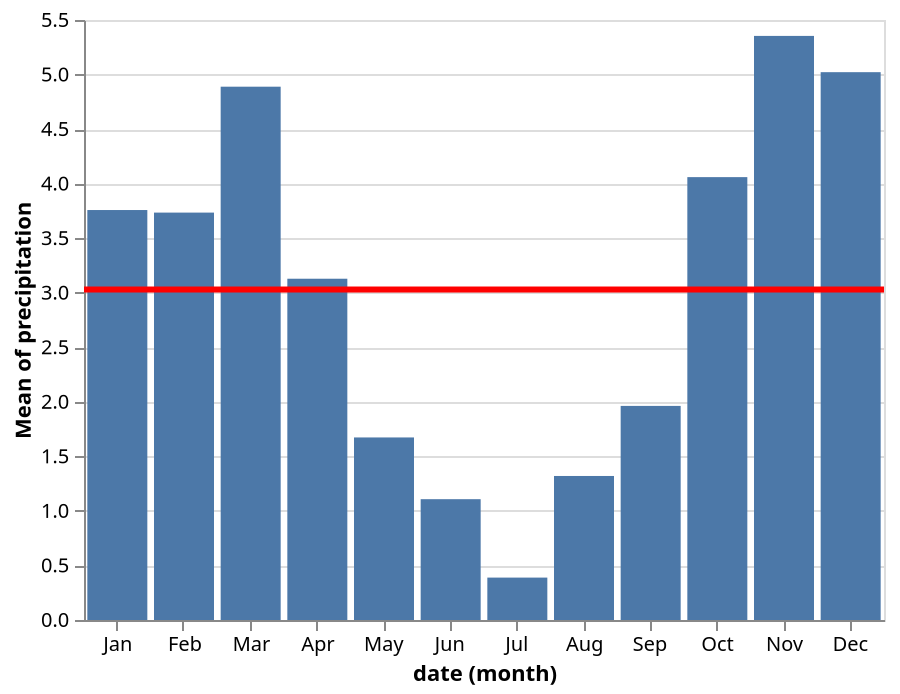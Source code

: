 {"config": {"view": {"height": 300, "width": 400}}, "layer": [{"encoding": {"y": {"field": "precipitation", "aggregate": "mean", "type": "quantitative"}, "x": {"timeUnit": "month", "field": "date", "type": "ordinal"}}, "data": {"values": [{"precipitation": 0.0, "temp_max": 12.8, "wind": 4.7, "date": "2012-01-01", "temp_min": 5.0, "weather": "drizzle"}, {"precipitation": 10.9, "temp_max": 10.6, "wind": 4.5, "date": "2012-01-02", "temp_min": 2.8, "weather": "rain"}, {"precipitation": 0.8, "temp_max": 11.7, "wind": 2.3, "date": "2012-01-03", "temp_min": 7.2, "weather": "rain"}, {"precipitation": 20.3, "temp_max": 12.2, "wind": 4.7, "date": "2012-01-04", "temp_min": 5.6, "weather": "rain"}, {"precipitation": 1.3, "temp_max": 8.9, "wind": 6.1, "date": "2012-01-05", "temp_min": 2.8, "weather": "rain"}, {"precipitation": 2.5, "temp_max": 4.4, "wind": 2.2, "date": "2012-01-06", "temp_min": 2.2, "weather": "rain"}, {"precipitation": 0.0, "temp_max": 7.2, "wind": 2.3, "date": "2012-01-07", "temp_min": 2.8, "weather": "rain"}, {"precipitation": 0.0, "temp_max": 10.0, "wind": 2.0, "date": "2012-01-08", "temp_min": 2.8, "weather": "sun"}, {"precipitation": 4.3, "temp_max": 9.4, "wind": 3.4, "date": "2012-01-09", "temp_min": 5.0, "weather": "rain"}, {"precipitation": 1.0, "temp_max": 6.1, "wind": 3.4, "date": "2012-01-10", "temp_min": 0.6, "weather": "rain"}, {"precipitation": 0.0, "temp_max": 6.1, "wind": 5.1, "date": "2012-01-11", "temp_min": -1.1, "weather": "sun"}, {"precipitation": 0.0, "temp_max": 6.1, "wind": 1.9, "date": "2012-01-12", "temp_min": -1.7, "weather": "sun"}, {"precipitation": 0.0, "temp_max": 5.0, "wind": 1.3, "date": "2012-01-13", "temp_min": -2.8, "weather": "sun"}, {"precipitation": 4.1, "temp_max": 4.4, "wind": 5.3, "date": "2012-01-14", "temp_min": 0.6, "weather": "snow"}, {"precipitation": 5.3, "temp_max": 1.1, "wind": 3.2, "date": "2012-01-15", "temp_min": -3.3, "weather": "snow"}, {"precipitation": 2.5, "temp_max": 1.7, "wind": 5.0, "date": "2012-01-16", "temp_min": -2.8, "weather": "snow"}, {"precipitation": 8.1, "temp_max": 3.3, "wind": 5.6, "date": "2012-01-17", "temp_min": 0.0, "weather": "snow"}, {"precipitation": 19.8, "temp_max": 0.0, "wind": 5.0, "date": "2012-01-18", "temp_min": -2.8, "weather": "snow"}, {"precipitation": 15.2, "temp_max": -1.1, "wind": 1.6, "date": "2012-01-19", "temp_min": -2.8, "weather": "snow"}, {"precipitation": 13.5, "temp_max": 7.2, "wind": 2.3, "date": "2012-01-20", "temp_min": -1.1, "weather": "snow"}, {"precipitation": 3.0, "temp_max": 8.3, "wind": 8.2, "date": "2012-01-21", "temp_min": 3.3, "weather": "rain"}, {"precipitation": 6.1, "temp_max": 6.7, "wind": 4.8, "date": "2012-01-22", "temp_min": 2.2, "weather": "rain"}, {"precipitation": 0.0, "temp_max": 8.3, "wind": 3.6, "date": "2012-01-23", "temp_min": 1.1, "weather": "rain"}, {"precipitation": 8.6, "temp_max": 10.0, "wind": 5.1, "date": "2012-01-24", "temp_min": 2.2, "weather": "rain"}, {"precipitation": 8.1, "temp_max": 8.9, "wind": 5.4, "date": "2012-01-25", "temp_min": 4.4, "weather": "rain"}, {"precipitation": 4.8, "temp_max": 8.9, "wind": 4.8, "date": "2012-01-26", "temp_min": 1.1, "weather": "rain"}, {"precipitation": 0.0, "temp_max": 6.7, "wind": 1.4, "date": "2012-01-27", "temp_min": -2.2, "weather": "drizzle"}, {"precipitation": 0.0, "temp_max": 6.7, "wind": 2.2, "date": "2012-01-28", "temp_min": 0.6, "weather": "rain"}, {"precipitation": 27.7, "temp_max": 9.4, "wind": 4.5, "date": "2012-01-29", "temp_min": 3.9, "weather": "rain"}, {"precipitation": 3.6, "temp_max": 8.3, "wind": 5.1, "date": "2012-01-30", "temp_min": 6.1, "weather": "rain"}, {"precipitation": 1.8, "temp_max": 9.4, "wind": 3.9, "date": "2012-01-31", "temp_min": 6.1, "weather": "rain"}, {"precipitation": 13.5, "temp_max": 8.9, "wind": 2.7, "date": "2012-02-01", "temp_min": 3.3, "weather": "rain"}, {"precipitation": 0.0, "temp_max": 8.3, "wind": 2.6, "date": "2012-02-02", "temp_min": 1.7, "weather": "sun"}, {"precipitation": 0.0, "temp_max": 14.4, "wind": 5.3, "date": "2012-02-03", "temp_min": 2.2, "weather": "sun"}, {"precipitation": 0.0, "temp_max": 15.6, "wind": 4.3, "date": "2012-02-04", "temp_min": 5.0, "weather": "sun"}, {"precipitation": 0.0, "temp_max": 13.9, "wind": 2.9, "date": "2012-02-05", "temp_min": 1.7, "weather": "sun"}, {"precipitation": 0.0, "temp_max": 16.1, "wind": 5.0, "date": "2012-02-06", "temp_min": 1.7, "weather": "sun"}, {"precipitation": 0.3, "temp_max": 15.6, "wind": 5.3, "date": "2012-02-07", "temp_min": 7.8, "weather": "rain"}, {"precipitation": 2.8, "temp_max": 10.0, "wind": 2.7, "date": "2012-02-08", "temp_min": 5.0, "weather": "rain"}, {"precipitation": 2.5, "temp_max": 11.1, "wind": 2.4, "date": "2012-02-09", "temp_min": 7.8, "weather": "rain"}, {"precipitation": 2.5, "temp_max": 12.8, "wind": 3.0, "date": "2012-02-10", "temp_min": 6.7, "weather": "rain"}, {"precipitation": 0.8, "temp_max": 8.9, "wind": 3.4, "date": "2012-02-11", "temp_min": 5.6, "weather": "rain"}, {"precipitation": 1.0, "temp_max": 8.3, "wind": 1.3, "date": "2012-02-12", "temp_min": 5.0, "weather": "rain"}, {"precipitation": 11.4, "temp_max": 7.2, "wind": 1.4, "date": "2012-02-13", "temp_min": 4.4, "weather": "rain"}, {"precipitation": 2.5, "temp_max": 6.7, "wind": 3.1, "date": "2012-02-14", "temp_min": 1.1, "weather": "rain"}, {"precipitation": 0.0, "temp_max": 7.2, "wind": 1.8, "date": "2012-02-15", "temp_min": 0.6, "weather": "drizzle"}, {"precipitation": 1.8, "temp_max": 7.2, "wind": 2.1, "date": "2012-02-16", "temp_min": 3.3, "weather": "rain"}, {"precipitation": 17.3, "temp_max": 10.0, "wind": 3.4, "date": "2012-02-17", "temp_min": 4.4, "weather": "rain"}, {"precipitation": 6.4, "temp_max": 6.7, "wind": 8.1, "date": "2012-02-18", "temp_min": 3.9, "weather": "rain"}, {"precipitation": 0.0, "temp_max": 6.7, "wind": 4.7, "date": "2012-02-19", "temp_min": 2.2, "weather": "sun"}, {"precipitation": 3.0, "temp_max": 7.8, "wind": 2.9, "date": "2012-02-20", "temp_min": 1.7, "weather": "rain"}, {"precipitation": 0.8, "temp_max": 10.0, "wind": 7.5, "date": "2012-02-21", "temp_min": 7.8, "weather": "rain"}, {"precipitation": 8.6, "temp_max": 10.0, "wind": 5.9, "date": "2012-02-22", "temp_min": 2.8, "weather": "rain"}, {"precipitation": 0.0, "temp_max": 8.3, "wind": 3.9, "date": "2012-02-23", "temp_min": 2.8, "weather": "sun"}, {"precipitation": 11.4, "temp_max": 6.7, "wind": 3.5, "date": "2012-02-24", "temp_min": 4.4, "weather": "rain"}, {"precipitation": 0.0, "temp_max": 7.2, "wind": 6.4, "date": "2012-02-25", "temp_min": 2.8, "weather": "rain"}, {"precipitation": 1.3, "temp_max": 5.0, "wind": 3.4, "date": "2012-02-26", "temp_min": -1.1, "weather": "snow"}, {"precipitation": 0.0, "temp_max": 6.7, "wind": 3.0, "date": "2012-02-27", "temp_min": -2.2, "weather": "sun"}, {"precipitation": 3.6, "temp_max": 6.7, "wind": 4.2, "date": "2012-02-28", "temp_min": -0.6, "weather": "snow"}, {"precipitation": 0.8, "temp_max": 5.0, "wind": 7.0, "date": "2012-02-29", "temp_min": 1.1, "weather": "snow"}, {"precipitation": 0.0, "temp_max": 6.1, "wind": 3.1, "date": "2012-03-01", "temp_min": 1.1, "weather": "sun"}, {"precipitation": 2.0, "temp_max": 6.7, "wind": 5.1, "date": "2012-03-02", "temp_min": 3.9, "weather": "rain"}, {"precipitation": 0.0, "temp_max": 12.2, "wind": 7.0, "date": "2012-03-03", "temp_min": 6.7, "weather": "sun"}, {"precipitation": 0.0, "temp_max": 10.6, "wind": 5.6, "date": "2012-03-04", "temp_min": 6.7, "weather": "rain"}, {"precipitation": 6.9, "temp_max": 7.8, "wind": 6.2, "date": "2012-03-05", "temp_min": 1.1, "weather": "rain"}, {"precipitation": 0.5, "temp_max": 6.7, "wind": 2.7, "date": "2012-03-06", "temp_min": 0.0, "weather": "snow"}, {"precipitation": 0.0, "temp_max": 8.9, "wind": 2.7, "date": "2012-03-07", "temp_min": -1.7, "weather": "sun"}, {"precipitation": 0.0, "temp_max": 15.6, "wind": 2.5, "date": "2012-03-08", "temp_min": 0.6, "weather": "sun"}, {"precipitation": 3.6, "temp_max": 9.4, "wind": 2.8, "date": "2012-03-09", "temp_min": 5.0, "weather": "rain"}, {"precipitation": 10.4, "temp_max": 7.2, "wind": 3.4, "date": "2012-03-10", "temp_min": 6.1, "weather": "rain"}, {"precipitation": 13.7, "temp_max": 6.7, "wind": 5.8, "date": "2012-03-11", "temp_min": 2.8, "weather": "rain"}, {"precipitation": 19.3, "temp_max": 8.3, "wind": 6.2, "date": "2012-03-12", "temp_min": 0.6, "weather": "snow"}, {"precipitation": 9.4, "temp_max": 5.6, "wind": 5.3, "date": "2012-03-13", "temp_min": 0.6, "weather": "snow"}, {"precipitation": 8.6, "temp_max": 7.8, "wind": 4.7, "date": "2012-03-14", "temp_min": 1.1, "weather": "rain"}, {"precipitation": 23.9, "temp_max": 11.1, "wind": 5.8, "date": "2012-03-15", "temp_min": 5.6, "weather": "snow"}, {"precipitation": 8.4, "temp_max": 8.9, "wind": 5.1, "date": "2012-03-16", "temp_min": 3.9, "weather": "rain"}, {"precipitation": 9.4, "temp_max": 10.0, "wind": 3.8, "date": "2012-03-17", "temp_min": 0.6, "weather": "snow"}, {"precipitation": 3.6, "temp_max": 5.0, "wind": 2.7, "date": "2012-03-18", "temp_min": -0.6, "weather": "rain"}, {"precipitation": 2.0, "temp_max": 7.2, "wind": 3.0, "date": "2012-03-19", "temp_min": -1.1, "weather": "rain"}, {"precipitation": 3.6, "temp_max": 7.8, "wind": 6.4, "date": "2012-03-20", "temp_min": 2.2, "weather": "rain"}, {"precipitation": 1.3, "temp_max": 8.9, "wind": 2.5, "date": "2012-03-21", "temp_min": 1.1, "weather": "rain"}, {"precipitation": 4.1, "temp_max": 10.0, "wind": 2.1, "date": "2012-03-22", "temp_min": 1.7, "weather": "rain"}, {"precipitation": 0.0, "temp_max": 12.2, "wind": 2.8, "date": "2012-03-23", "temp_min": 0.6, "weather": "sun"}, {"precipitation": 0.0, "temp_max": 15.0, "wind": 5.2, "date": "2012-03-24", "temp_min": 3.3, "weather": "sun"}, {"precipitation": 0.0, "temp_max": 13.3, "wind": 2.7, "date": "2012-03-25", "temp_min": 2.2, "weather": "rain"}, {"precipitation": 0.0, "temp_max": 12.8, "wind": 4.3, "date": "2012-03-26", "temp_min": 6.1, "weather": "drizzle"}, {"precipitation": 4.8, "temp_max": 14.4, "wind": 3.8, "date": "2012-03-27", "temp_min": 6.7, "weather": "rain"}, {"precipitation": 1.3, "temp_max": 10.6, "wind": 5.9, "date": "2012-03-28", "temp_min": 7.2, "weather": "rain"}, {"precipitation": 27.4, "temp_max": 10.0, "wind": 4.4, "date": "2012-03-29", "temp_min": 6.1, "weather": "rain"}, {"precipitation": 5.6, "temp_max": 9.4, "wind": 4.7, "date": "2012-03-30", "temp_min": 5.0, "weather": "rain"}, {"precipitation": 13.2, "temp_max": 10.0, "wind": 3.4, "date": "2012-03-31", "temp_min": 2.8, "weather": "rain"}, {"precipitation": 1.5, "temp_max": 8.9, "wind": 6.8, "date": "2012-04-01", "temp_min": 4.4, "weather": "rain"}, {"precipitation": 0.0, "temp_max": 16.7, "wind": 3.1, "date": "2012-04-02", "temp_min": 4.4, "weather": "sun"}, {"precipitation": 1.5, "temp_max": 11.7, "wind": 3.1, "date": "2012-04-03", "temp_min": 3.3, "weather": "rain"}, {"precipitation": 0.0, "temp_max": 10.6, "wind": 2.1, "date": "2012-04-04", "temp_min": 2.8, "weather": "sun"}, {"precipitation": 4.6, "temp_max": 9.4, "wind": 1.8, "date": "2012-04-05", "temp_min": 2.8, "weather": "snow"}, {"precipitation": 0.3, "temp_max": 11.1, "wind": 2.6, "date": "2012-04-06", "temp_min": 3.3, "weather": "rain"}, {"precipitation": 0.0, "temp_max": 16.1, "wind": 4.3, "date": "2012-04-07", "temp_min": 1.7, "weather": "sun"}, {"precipitation": 0.0, "temp_max": 21.1, "wind": 4.1, "date": "2012-04-08", "temp_min": 7.2, "weather": "sun"}, {"precipitation": 0.0, "temp_max": 20.0, "wind": 2.1, "date": "2012-04-09", "temp_min": 6.1, "weather": "sun"}, {"precipitation": 0.0, "temp_max": 17.8, "wind": 3.2, "date": "2012-04-10", "temp_min": 8.9, "weather": "rain"}, {"precipitation": 2.3, "temp_max": 11.1, "wind": 2.6, "date": "2012-04-11", "temp_min": 7.2, "weather": "rain"}, {"precipitation": 0.5, "temp_max": 13.9, "wind": 2.6, "date": "2012-04-12", "temp_min": 5.6, "weather": "rain"}, {"precipitation": 0.0, "temp_max": 15.0, "wind": 4.0, "date": "2012-04-13", "temp_min": 3.9, "weather": "drizzle"}, {"precipitation": 0.0, "temp_max": 15.6, "wind": 3.0, "date": "2012-04-14", "temp_min": 3.3, "weather": "sun"}, {"precipitation": 0.0, "temp_max": 16.1, "wind": 2.9, "date": "2012-04-15", "temp_min": 7.2, "weather": "rain"}, {"precipitation": 8.1, "temp_max": 13.3, "wind": 5.8, "date": "2012-04-16", "temp_min": 6.7, "weather": "rain"}, {"precipitation": 1.8, "temp_max": 10.0, "wind": 2.0, "date": "2012-04-17", "temp_min": 4.4, "weather": "rain"}, {"precipitation": 1.8, "temp_max": 13.3, "wind": 3.9, "date": "2012-04-18", "temp_min": 7.2, "weather": "rain"}, {"precipitation": 10.9, "temp_max": 13.9, "wind": 2.6, "date": "2012-04-19", "temp_min": 5.0, "weather": "rain"}, {"precipitation": 6.6, "temp_max": 13.3, "wind": 2.7, "date": "2012-04-20", "temp_min": 6.7, "weather": "rain"}, {"precipitation": 0.0, "temp_max": 20.0, "wind": 2.3, "date": "2012-04-21", "temp_min": 4.4, "weather": "sun"}, {"precipitation": 0.0, "temp_max": 23.3, "wind": 2.6, "date": "2012-04-22", "temp_min": 8.3, "weather": "rain"}, {"precipitation": 0.0, "temp_max": 21.7, "wind": 3.5, "date": "2012-04-23", "temp_min": 8.9, "weather": "sun"}, {"precipitation": 4.3, "temp_max": 13.9, "wind": 2.8, "date": "2012-04-24", "temp_min": 10.0, "weather": "rain"}, {"precipitation": 10.7, "temp_max": 16.7, "wind": 2.6, "date": "2012-04-25", "temp_min": 8.9, "weather": "rain"}, {"precipitation": 3.8, "temp_max": 13.9, "wind": 5.2, "date": "2012-04-26", "temp_min": 6.7, "weather": "rain"}, {"precipitation": 0.8, "temp_max": 13.3, "wind": 4.8, "date": "2012-04-27", "temp_min": 6.1, "weather": "rain"}, {"precipitation": 0.0, "temp_max": 16.1, "wind": 2.5, "date": "2012-04-28", "temp_min": 8.3, "weather": "drizzle"}, {"precipitation": 4.3, "temp_max": 15.6, "wind": 1.6, "date": "2012-04-29", "temp_min": 8.9, "weather": "rain"}, {"precipitation": 4.3, "temp_max": 12.8, "wind": 8.0, "date": "2012-04-30", "temp_min": 7.2, "weather": "rain"}, {"precipitation": 0.5, "temp_max": 11.7, "wind": 6.4, "date": "2012-05-01", "temp_min": 6.1, "weather": "rain"}, {"precipitation": 0.5, "temp_max": 13.3, "wind": 2.5, "date": "2012-05-02", "temp_min": 5.6, "weather": "rain"}, {"precipitation": 18.5, "temp_max": 11.1, "wind": 3.4, "date": "2012-05-03", "temp_min": 7.2, "weather": "rain"}, {"precipitation": 1.8, "temp_max": 12.2, "wind": 4.6, "date": "2012-05-04", "temp_min": 6.1, "weather": "rain"}, {"precipitation": 0.0, "temp_max": 13.3, "wind": 2.3, "date": "2012-05-05", "temp_min": 5.0, "weather": "sun"}, {"precipitation": 0.0, "temp_max": 17.8, "wind": 2.4, "date": "2012-05-06", "temp_min": 5.0, "weather": "sun"}, {"precipitation": 0.0, "temp_max": 23.9, "wind": 2.2, "date": "2012-05-07", "temp_min": 6.1, "weather": "sun"}, {"precipitation": 0.0, "temp_max": 18.3, "wind": 3.0, "date": "2012-05-08", "temp_min": 9.4, "weather": "sun"}, {"precipitation": 0.0, "temp_max": 13.3, "wind": 3.9, "date": "2012-05-09", "temp_min": 6.7, "weather": "rain"}, {"precipitation": 0.0, "temp_max": 14.4, "wind": 3.0, "date": "2012-05-10", "temp_min": 3.9, "weather": "sun"}, {"precipitation": 0.0, "temp_max": 18.3, "wind": 4.3, "date": "2012-05-11", "temp_min": 4.4, "weather": "sun"}, {"precipitation": 0.0, "temp_max": 24.4, "wind": 3.4, "date": "2012-05-12", "temp_min": 6.7, "weather": "sun"}, {"precipitation": 0.0, "temp_max": 25.6, "wind": 4.2, "date": "2012-05-13", "temp_min": 9.4, "weather": "sun"}, {"precipitation": 0.0, "temp_max": 26.7, "wind": 3.8, "date": "2012-05-14", "temp_min": 12.8, "weather": "sun"}, {"precipitation": 0.0, "temp_max": 24.4, "wind": 4.1, "date": "2012-05-15", "temp_min": 9.4, "weather": "drizzle"}, {"precipitation": 0.0, "temp_max": 19.4, "wind": 3.5, "date": "2012-05-16", "temp_min": 9.4, "weather": "sun"}, {"precipitation": 0.0, "temp_max": 17.8, "wind": 2.9, "date": "2012-05-17", "temp_min": 6.7, "weather": "rain"}, {"precipitation": 0.0, "temp_max": 15.6, "wind": 3.1, "date": "2012-05-18", "temp_min": 7.8, "weather": "rain"}, {"precipitation": 0.0, "temp_max": 19.4, "wind": 1.5, "date": "2012-05-19", "temp_min": 7.2, "weather": "sun"}, {"precipitation": 6.4, "temp_max": 14.4, "wind": 1.3, "date": "2012-05-20", "temp_min": 11.7, "weather": "rain"}, {"precipitation": 14.0, "temp_max": 16.7, "wind": 4.0, "date": "2012-05-21", "temp_min": 10.0, "weather": "rain"}, {"precipitation": 6.1, "temp_max": 12.8, "wind": 4.8, "date": "2012-05-22", "temp_min": 8.9, "weather": "rain"}, {"precipitation": 0.3, "temp_max": 14.4, "wind": 6.3, "date": "2012-05-23", "temp_min": 8.9, "weather": "rain"}, {"precipitation": 0.0, "temp_max": 17.2, "wind": 3.3, "date": "2012-05-24", "temp_min": 8.9, "weather": "rain"}, {"precipitation": 0.0, "temp_max": 22.2, "wind": 3.1, "date": "2012-05-25", "temp_min": 8.9, "weather": "rain"}, {"precipitation": 0.0, "temp_max": 22.2, "wind": 3.6, "date": "2012-05-26", "temp_min": 8.9, "weather": "sun"}, {"precipitation": 0.0, "temp_max": 17.2, "wind": 3.7, "date": "2012-05-27", "temp_min": 11.7, "weather": "sun"}, {"precipitation": 0.0, "temp_max": 16.7, "wind": 3.4, "date": "2012-05-28", "temp_min": 10.0, "weather": "rain"}, {"precipitation": 0.0, "temp_max": 16.1, "wind": 1.8, "date": "2012-05-29", "temp_min": 7.8, "weather": "sun"}, {"precipitation": 0.3, "temp_max": 18.9, "wind": 1.5, "date": "2012-05-30", "temp_min": 11.1, "weather": "rain"}, {"precipitation": 3.8, "temp_max": 17.8, "wind": 2.7, "date": "2012-05-31", "temp_min": 12.2, "weather": "rain"}, {"precipitation": 6.6, "temp_max": 20.0, "wind": 3.7, "date": "2012-06-01", "temp_min": 12.8, "weather": "rain"}, {"precipitation": 0.3, "temp_max": 18.9, "wind": 3.7, "date": "2012-06-02", "temp_min": 10.6, "weather": "rain"}, {"precipitation": 0.0, "temp_max": 17.2, "wind": 2.9, "date": "2012-06-03", "temp_min": 9.4, "weather": "sun"}, {"precipitation": 1.3, "temp_max": 12.8, "wind": 3.1, "date": "2012-06-04", "temp_min": 8.9, "weather": "rain"}, {"precipitation": 16.0, "temp_max": 13.3, "wind": 3.3, "date": "2012-06-05", "temp_min": 8.3, "weather": "rain"}, {"precipitation": 0.0, "temp_max": 16.1, "wind": 3.4, "date": "2012-06-06", "temp_min": 6.1, "weather": "sun"}, {"precipitation": 16.5, "temp_max": 16.1, "wind": 3.5, "date": "2012-06-07", "temp_min": 8.9, "weather": "rain"}, {"precipitation": 1.5, "temp_max": 15.0, "wind": 3.0, "date": "2012-06-08", "temp_min": 8.3, "weather": "rain"}, {"precipitation": 0.0, "temp_max": 17.2, "wind": 4.7, "date": "2012-06-09", "temp_min": 8.3, "weather": "rain"}, {"precipitation": 0.0, "temp_max": 18.9, "wind": 2.9, "date": "2012-06-10", "temp_min": 10.0, "weather": "sun"}, {"precipitation": 0.0, "temp_max": 23.3, "wind": 1.8, "date": "2012-06-11", "temp_min": 10.0, "weather": "rain"}, {"precipitation": 0.8, "temp_max": 18.3, "wind": 3.9, "date": "2012-06-12", "temp_min": 12.8, "weather": "rain"}, {"precipitation": 0.0, "temp_max": 16.1, "wind": 4.3, "date": "2012-06-13", "temp_min": 11.1, "weather": "sun"}, {"precipitation": 0.0, "temp_max": 17.2, "wind": 2.7, "date": "2012-06-14", "temp_min": 10.0, "weather": "sun"}, {"precipitation": 0.0, "temp_max": 22.2, "wind": 1.7, "date": "2012-06-15", "temp_min": 9.4, "weather": "sun"}, {"precipitation": 0.0, "temp_max": 21.1, "wind": 4.1, "date": "2012-06-16", "temp_min": 15.0, "weather": "rain"}, {"precipitation": 0.0, "temp_max": 18.9, "wind": 6.4, "date": "2012-06-17", "temp_min": 11.7, "weather": "sun"}, {"precipitation": 3.0, "temp_max": 17.2, "wind": 3.8, "date": "2012-06-18", "temp_min": 10.0, "weather": "rain"}, {"precipitation": 1.0, "temp_max": 19.4, "wind": 3.0, "date": "2012-06-19", "temp_min": 10.0, "weather": "rain"}, {"precipitation": 0.0, "temp_max": 24.4, "wind": 3.0, "date": "2012-06-20", "temp_min": 10.0, "weather": "sun"}, {"precipitation": 0.0, "temp_max": 23.9, "wind": 2.1, "date": "2012-06-21", "temp_min": 11.7, "weather": "sun"}, {"precipitation": 15.7, "temp_max": 13.9, "wind": 1.9, "date": "2012-06-22", "temp_min": 11.7, "weather": "rain"}, {"precipitation": 8.6, "temp_max": 15.6, "wind": 2.5, "date": "2012-06-23", "temp_min": 9.4, "weather": "rain"}, {"precipitation": 0.0, "temp_max": 19.4, "wind": 2.0, "date": "2012-06-24", "temp_min": 9.4, "weather": "drizzle"}, {"precipitation": 0.5, "temp_max": 19.4, "wind": 3.1, "date": "2012-06-25", "temp_min": 11.1, "weather": "rain"}, {"precipitation": 0.0, "temp_max": 18.3, "wind": 3.4, "date": "2012-06-26", "temp_min": 10.6, "weather": "rain"}, {"precipitation": 0.0, "temp_max": 22.8, "wind": 1.8, "date": "2012-06-27", "temp_min": 8.9, "weather": "sun"}, {"precipitation": 0.0, "temp_max": 22.2, "wind": 2.5, "date": "2012-06-28", "temp_min": 11.7, "weather": "rain"}, {"precipitation": 0.3, "temp_max": 21.7, "wind": 1.9, "date": "2012-06-29", "temp_min": 15.0, "weather": "rain"}, {"precipitation": 3.0, "temp_max": 20.0, "wind": 2.4, "date": "2012-06-30", "temp_min": 13.3, "weather": "rain"}, {"precipitation": 0.0, "temp_max": 20.0, "wind": 2.3, "date": "2012-07-01", "temp_min": 12.2, "weather": "rain"}, {"precipitation": 2.0, "temp_max": 18.9, "wind": 2.1, "date": "2012-07-02", "temp_min": 11.7, "weather": "rain"}, {"precipitation": 5.8, "temp_max": 18.3, "wind": 6.0, "date": "2012-07-03", "temp_min": 10.6, "weather": "rain"}, {"precipitation": 0.0, "temp_max": 20.6, "wind": 3.8, "date": "2012-07-04", "temp_min": 9.4, "weather": "sun"}, {"precipitation": 0.0, "temp_max": 24.4, "wind": 3.1, "date": "2012-07-05", "temp_min": 10.6, "weather": "drizzle"}, {"precipitation": 0.0, "temp_max": 25.0, "wind": 2.1, "date": "2012-07-06", "temp_min": 11.1, "weather": "sun"}, {"precipitation": 0.0, "temp_max": 26.7, "wind": 3.8, "date": "2012-07-07", "temp_min": 12.8, "weather": "sun"}, {"precipitation": 0.0, "temp_max": 28.3, "wind": 2.8, "date": "2012-07-08", "temp_min": 14.4, "weather": "rain"}, {"precipitation": 1.5, "temp_max": 25.0, "wind": 2.0, "date": "2012-07-09", "temp_min": 12.8, "weather": "rain"}, {"precipitation": 0.0, "temp_max": 23.9, "wind": 2.3, "date": "2012-07-10", "temp_min": 11.1, "weather": "drizzle"}, {"precipitation": 0.0, "temp_max": 27.8, "wind": 2.9, "date": "2012-07-11", "temp_min": 13.3, "weather": "fog"}, {"precipitation": 0.0, "temp_max": 25.6, "wind": 2.7, "date": "2012-07-12", "temp_min": 13.3, "weather": "drizzle"}, {"precipitation": 0.5, "temp_max": 23.3, "wind": 2.2, "date": "2012-07-13", "temp_min": 13.9, "weather": "rain"}, {"precipitation": 0.0, "temp_max": 25.0, "wind": 2.2, "date": "2012-07-14", "temp_min": 15.0, "weather": "rain"}, {"precipitation": 0.0, "temp_max": 18.9, "wind": 3.8, "date": "2012-07-15", "temp_min": 13.3, "weather": "rain"}, {"precipitation": 0.3, "temp_max": 26.1, "wind": 2.5, "date": "2012-07-16", "temp_min": 13.3, "weather": "rain"}, {"precipitation": 0.0, "temp_max": 21.7, "wind": 2.6, "date": "2012-07-17", "temp_min": 15.0, "weather": "sun"}, {"precipitation": 0.0, "temp_max": 21.1, "wind": 2.9, "date": "2012-07-18", "temp_min": 14.4, "weather": "sun"}, {"precipitation": 0.0, "temp_max": 25.0, "wind": 2.2, "date": "2012-07-19", "temp_min": 14.4, "weather": "sun"}, {"precipitation": 15.2, "temp_max": 19.4, "wind": 4.0, "date": "2012-07-20", "temp_min": 13.9, "weather": "rain"}, {"precipitation": 0.0, "temp_max": 23.9, "wind": 2.3, "date": "2012-07-21", "temp_min": 13.9, "weather": "sun"}, {"precipitation": 1.0, "temp_max": 20.6, "wind": 3.9, "date": "2012-07-22", "temp_min": 12.2, "weather": "rain"}, {"precipitation": 0.0, "temp_max": 18.9, "wind": 3.3, "date": "2012-07-23", "temp_min": 11.1, "weather": "rain"}, {"precipitation": 0.0, "temp_max": 23.3, "wind": 4.3, "date": "2012-07-24", "temp_min": 12.2, "weather": "sun"}, {"precipitation": 0.0, "temp_max": 26.7, "wind": 2.6, "date": "2012-07-25", "temp_min": 12.8, "weather": "sun"}, {"precipitation": 0.0, "temp_max": 25.6, "wind": 2.2, "date": "2012-07-26", "temp_min": 12.8, "weather": "drizzle"}, {"precipitation": 0.0, "temp_max": 18.9, "wind": 2.8, "date": "2012-07-27", "temp_min": 13.9, "weather": "drizzle"}, {"precipitation": 0.0, "temp_max": 22.2, "wind": 1.7, "date": "2012-07-28", "temp_min": 13.3, "weather": "drizzle"}, {"precipitation": 0.0, "temp_max": 22.8, "wind": 2.0, "date": "2012-07-29", "temp_min": 15.0, "weather": "sun"}, {"precipitation": 0.0, "temp_max": 19.4, "wind": 3.0, "date": "2012-07-30", "temp_min": 13.3, "weather": "sun"}, {"precipitation": 0.0, "temp_max": 22.8, "wind": 2.8, "date": "2012-07-31", "temp_min": 13.9, "weather": "sun"}, {"precipitation": 0.0, "temp_max": 23.9, "wind": 2.2, "date": "2012-08-01", "temp_min": 13.3, "weather": "drizzle"}, {"precipitation": 0.0, "temp_max": 23.3, "wind": 2.5, "date": "2012-08-02", "temp_min": 12.2, "weather": "sun"}, {"precipitation": 0.0, "temp_max": 27.2, "wind": 3.9, "date": "2012-08-03", "temp_min": 12.8, "weather": "sun"}, {"precipitation": 0.0, "temp_max": 33.9, "wind": 3.7, "date": "2012-08-04", "temp_min": 16.7, "weather": "sun"}, {"precipitation": 0.0, "temp_max": 33.9, "wind": 1.9, "date": "2012-08-05", "temp_min": 17.8, "weather": "sun"}, {"precipitation": 0.0, "temp_max": 28.3, "wind": 2.5, "date": "2012-08-06", "temp_min": 15.6, "weather": "rain"}, {"precipitation": 0.0, "temp_max": 21.1, "wind": 2.6, "date": "2012-08-07", "temp_min": 15.0, "weather": "drizzle"}, {"precipitation": 0.0, "temp_max": 22.2, "wind": 3.1, "date": "2012-08-08", "temp_min": 15.0, "weather": "sun"}, {"precipitation": 0.0, "temp_max": 24.4, "wind": 3.8, "date": "2012-08-09", "temp_min": 14.4, "weather": "drizzle"}, {"precipitation": 0.0, "temp_max": 25.6, "wind": 2.3, "date": "2012-08-10", "temp_min": 12.2, "weather": "sun"}, {"precipitation": 0.0, "temp_max": 28.3, "wind": 2.5, "date": "2012-08-11", "temp_min": 13.3, "weather": "sun"}, {"precipitation": 0.0, "temp_max": 30.6, "wind": 3.0, "date": "2012-08-12", "temp_min": 15.0, "weather": "sun"}, {"precipitation": 0.0, "temp_max": 30.6, "wind": 2.8, "date": "2012-08-13", "temp_min": 15.0, "weather": "sun"}, {"precipitation": 0.0, "temp_max": 28.9, "wind": 2.8, "date": "2012-08-14", "temp_min": 13.9, "weather": "sun"}, {"precipitation": 0.0, "temp_max": 31.1, "wind": 4.7, "date": "2012-08-15", "temp_min": 16.7, "weather": "sun"}, {"precipitation": 0.0, "temp_max": 34.4, "wind": 2.8, "date": "2012-08-16", "temp_min": 18.3, "weather": "sun"}, {"precipitation": 0.0, "temp_max": 32.8, "wind": 1.8, "date": "2012-08-17", "temp_min": 16.1, "weather": "sun"}, {"precipitation": 0.0, "temp_max": 21.7, "wind": 3.0, "date": "2012-08-18", "temp_min": 14.4, "weather": "drizzle"}, {"precipitation": 0.0, "temp_max": 23.3, "wind": 2.7, "date": "2012-08-19", "temp_min": 15.0, "weather": "drizzle"}, {"precipitation": 0.0, "temp_max": 25.6, "wind": 1.9, "date": "2012-08-20", "temp_min": 15.0, "weather": "sun"}, {"precipitation": 0.0, "temp_max": 23.3, "wind": 3.0, "date": "2012-08-21", "temp_min": 13.3, "weather": "rain"}, {"precipitation": 0.0, "temp_max": 22.2, "wind": 2.3, "date": "2012-08-22", "temp_min": 13.3, "weather": "sun"}, {"precipitation": 0.0, "temp_max": 21.1, "wind": 3.8, "date": "2012-08-23", "temp_min": 13.9, "weather": "sun"}, {"precipitation": 0.0, "temp_max": 22.2, "wind": 3.3, "date": "2012-08-24", "temp_min": 10.0, "weather": "sun"}, {"precipitation": 0.0, "temp_max": 26.1, "wind": 3.2, "date": "2012-08-25", "temp_min": 11.7, "weather": "sun"}, {"precipitation": 0.0, "temp_max": 21.1, "wind": 3.4, "date": "2012-08-26", "temp_min": 12.2, "weather": "sun"}, {"precipitation": 0.0, "temp_max": 23.9, "wind": 1.8, "date": "2012-08-27", "temp_min": 13.3, "weather": "sun"}, {"precipitation": 0.0, "temp_max": 22.8, "wind": 3.2, "date": "2012-08-28", "temp_min": 12.2, "weather": "sun"}, {"precipitation": 0.0, "temp_max": 22.8, "wind": 2.4, "date": "2012-08-29", "temp_min": 13.3, "weather": "sun"}, {"precipitation": 0.0, "temp_max": 22.8, "wind": 1.9, "date": "2012-08-30", "temp_min": 12.8, "weather": "sun"}, {"precipitation": 0.0, "temp_max": 22.2, "wind": 2.9, "date": "2012-08-31", "temp_min": 10.6, "weather": "sun"}, {"precipitation": 0.0, "temp_max": 21.7, "wind": 2.1, "date": "2012-09-01", "temp_min": 10.6, "weather": "sun"}, {"precipitation": 0.0, "temp_max": 21.1, "wind": 2.0, "date": "2012-09-02", "temp_min": 10.0, "weather": "sun"}, {"precipitation": 0.0, "temp_max": 22.8, "wind": 3.3, "date": "2012-09-03", "temp_min": 12.8, "weather": "sun"}, {"precipitation": 0.0, "temp_max": 24.4, "wind": 3.1, "date": "2012-09-04", "temp_min": 11.1, "weather": "sun"}, {"precipitation": 0.0, "temp_max": 26.1, "wind": 2.6, "date": "2012-09-05", "temp_min": 11.7, "weather": "sun"}, {"precipitation": 0.0, "temp_max": 28.3, "wind": 4.2, "date": "2012-09-06", "temp_min": 14.4, "weather": "sun"}, {"precipitation": 0.0, "temp_max": 32.2, "wind": 3.1, "date": "2012-09-07", "temp_min": 13.3, "weather": "sun"}, {"precipitation": 0.0, "temp_max": 25.0, "wind": 3.0, "date": "2012-09-08", "temp_min": 13.3, "weather": "sun"}, {"precipitation": 0.3, "temp_max": 18.9, "wind": 5.0, "date": "2012-09-09", "temp_min": 13.9, "weather": "rain"}, {"precipitation": 0.3, "temp_max": 20.0, "wind": 3.9, "date": "2012-09-10", "temp_min": 11.7, "weather": "rain"}, {"precipitation": 0.0, "temp_max": 20.0, "wind": 4.2, "date": "2012-09-11", "temp_min": 8.9, "weather": "sun"}, {"precipitation": 0.0, "temp_max": 22.2, "wind": 5.6, "date": "2012-09-12", "temp_min": 10.0, "weather": "sun"}, {"precipitation": 0.0, "temp_max": 27.8, "wind": 3.6, "date": "2012-09-13", "temp_min": 11.7, "weather": "sun"}, {"precipitation": 0.0, "temp_max": 26.1, "wind": 1.5, "date": "2012-09-14", "temp_min": 11.1, "weather": "sun"}, {"precipitation": 0.0, "temp_max": 22.2, "wind": 1.9, "date": "2012-09-15", "temp_min": 11.1, "weather": "sun"}, {"precipitation": 0.0, "temp_max": 24.4, "wind": 2.3, "date": "2012-09-16", "temp_min": 9.4, "weather": "sun"}, {"precipitation": 0.0, "temp_max": 27.8, "wind": 2.2, "date": "2012-09-17", "temp_min": 11.7, "weather": "fog"}, {"precipitation": 0.0, "temp_max": 27.8, "wind": 1.4, "date": "2012-09-18", "temp_min": 11.7, "weather": "sun"}, {"precipitation": 0.0, "temp_max": 23.9, "wind": 1.9, "date": "2012-09-19", "temp_min": 11.7, "weather": "drizzle"}, {"precipitation": 0.0, "temp_max": 19.4, "wind": 2.5, "date": "2012-09-20", "temp_min": 10.0, "weather": "drizzle"}, {"precipitation": 0.0, "temp_max": 16.1, "wind": 2.1, "date": "2012-09-21", "temp_min": 12.8, "weather": "drizzle"}, {"precipitation": 0.3, "temp_max": 19.4, "wind": 1.1, "date": "2012-09-22", "temp_min": 11.7, "weather": "rain"}, {"precipitation": 0.0, "temp_max": 19.4, "wind": 1.4, "date": "2012-09-23", "temp_min": 10.0, "weather": "fog"}, {"precipitation": 0.0, "temp_max": 21.1, "wind": 1.8, "date": "2012-09-24", "temp_min": 10.0, "weather": "fog"}, {"precipitation": 0.0, "temp_max": 19.4, "wind": 1.7, "date": "2012-09-25", "temp_min": 11.1, "weather": "sun"}, {"precipitation": 0.0, "temp_max": 19.4, "wind": 1.7, "date": "2012-09-26", "temp_min": 9.4, "weather": "drizzle"}, {"precipitation": 0.0, "temp_max": 22.8, "wind": 1.7, "date": "2012-09-27", "temp_min": 10.0, "weather": "drizzle"}, {"precipitation": 0.0, "temp_max": 25.0, "wind": 1.1, "date": "2012-09-28", "temp_min": 12.2, "weather": "rain"}, {"precipitation": 0.0, "temp_max": 20.6, "wind": 4.3, "date": "2012-09-29", "temp_min": 12.2, "weather": "sun"}, {"precipitation": 0.0, "temp_max": 21.1, "wind": 3.1, "date": "2012-09-30", "temp_min": 7.8, "weather": "sun"}, {"precipitation": 0.0, "temp_max": 23.3, "wind": 3.0, "date": "2012-10-01", "temp_min": 8.9, "weather": "sun"}, {"precipitation": 0.0, "temp_max": 17.8, "wind": 4.1, "date": "2012-10-02", "temp_min": 10.0, "weather": "sun"}, {"precipitation": 0.0, "temp_max": 18.9, "wind": 7.3, "date": "2012-10-03", "temp_min": 7.8, "weather": "sun"}, {"precipitation": 0.0, "temp_max": 18.9, "wind": 6.5, "date": "2012-10-04", "temp_min": 8.3, "weather": "sun"}, {"precipitation": 0.0, "temp_max": 21.7, "wind": 5.7, "date": "2012-10-05", "temp_min": 8.9, "weather": "sun"}, {"precipitation": 0.0, "temp_max": 23.9, "wind": 5.1, "date": "2012-10-06", "temp_min": 7.8, "weather": "sun"}, {"precipitation": 0.0, "temp_max": 23.9, "wind": 1.3, "date": "2012-10-07", "temp_min": 7.8, "weather": "sun"}, {"precipitation": 0.0, "temp_max": 21.1, "wind": 1.9, "date": "2012-10-08", "temp_min": 7.8, "weather": "sun"}, {"precipitation": 0.0, "temp_max": 16.1, "wind": 1.6, "date": "2012-10-09", "temp_min": 8.9, "weather": "drizzle"}, {"precipitation": 0.0, "temp_max": 12.2, "wind": 1.4, "date": "2012-10-10", "temp_min": 8.3, "weather": "drizzle"}, {"precipitation": 0.0, "temp_max": 13.9, "wind": 1.3, "date": "2012-10-11", "temp_min": 7.2, "weather": "drizzle"}, {"precipitation": 2.0, "temp_max": 13.9, "wind": 4.6, "date": "2012-10-12", "temp_min": 8.9, "weather": "rain"}, {"precipitation": 4.8, "temp_max": 15.6, "wind": 3.9, "date": "2012-10-13", "temp_min": 12.2, "weather": "rain"}, {"precipitation": 16.5, "temp_max": 17.8, "wind": 3.4, "date": "2012-10-14", "temp_min": 13.3, "weather": "rain"}, {"precipitation": 7.9, "temp_max": 17.2, "wind": 4.6, "date": "2012-10-15", "temp_min": 11.1, "weather": "rain"}, {"precipitation": 0.0, "temp_max": 16.1, "wind": 5.5, "date": "2012-10-16", "temp_min": 8.3, "weather": "sun"}, {"precipitation": 0.0, "temp_max": 14.4, "wind": 1.6, "date": "2012-10-17", "temp_min": 6.1, "weather": "sun"}, {"precipitation": 20.8, "temp_max": 17.8, "wind": 2.0, "date": "2012-10-18", "temp_min": 6.7, "weather": "rain"}, {"precipitation": 4.8, "temp_max": 15.0, "wind": 5.3, "date": "2012-10-19", "temp_min": 9.4, "weather": "rain"}, {"precipitation": 0.5, "temp_max": 11.1, "wind": 5.7, "date": "2012-10-20", "temp_min": 6.1, "weather": "rain"}, {"precipitation": 6.4, "temp_max": 11.7, "wind": 2.7, "date": "2012-10-21", "temp_min": 4.4, "weather": "rain"}, {"precipitation": 8.9, "temp_max": 7.8, "wind": 2.6, "date": "2012-10-22", "temp_min": 3.3, "weather": "rain"}, {"precipitation": 0.0, "temp_max": 11.1, "wind": 3.0, "date": "2012-10-23", "temp_min": 5.6, "weather": "rain"}, {"precipitation": 7.1, "temp_max": 11.7, "wind": 2.1, "date": "2012-10-24", "temp_min": 6.1, "weather": "rain"}, {"precipitation": 0.0, "temp_max": 11.7, "wind": 1.5, "date": "2012-10-25", "temp_min": 6.7, "weather": "sun"}, {"precipitation": 1.5, "temp_max": 11.1, "wind": 2.5, "date": "2012-10-26", "temp_min": 7.2, "weather": "rain"}, {"precipitation": 23.1, "temp_max": 14.4, "wind": 5.1, "date": "2012-10-27", "temp_min": 9.4, "weather": "rain"}, {"precipitation": 6.1, "temp_max": 14.4, "wind": 3.8, "date": "2012-10-28", "temp_min": 10.0, "weather": "rain"}, {"precipitation": 10.9, "temp_max": 15.6, "wind": 4.9, "date": "2012-10-29", "temp_min": 10.0, "weather": "rain"}, {"precipitation": 34.5, "temp_max": 15.0, "wind": 2.8, "date": "2012-10-30", "temp_min": 12.2, "weather": "rain"}, {"precipitation": 14.5, "temp_max": 15.6, "wind": 2.7, "date": "2012-10-31", "temp_min": 11.1, "weather": "rain"}, {"precipitation": 9.7, "temp_max": 15.0, "wind": 3.0, "date": "2012-11-01", "temp_min": 10.6, "weather": "rain"}, {"precipitation": 5.6, "temp_max": 15.0, "wind": 1.0, "date": "2012-11-02", "temp_min": 10.6, "weather": "rain"}, {"precipitation": 0.5, "temp_max": 15.6, "wind": 3.6, "date": "2012-11-03", "temp_min": 11.1, "weather": "rain"}, {"precipitation": 8.1, "temp_max": 17.8, "wind": 3.8, "date": "2012-11-04", "temp_min": 12.8, "weather": "rain"}, {"precipitation": 0.8, "temp_max": 15.0, "wind": 4.0, "date": "2012-11-05", "temp_min": 7.8, "weather": "rain"}, {"precipitation": 0.3, "temp_max": 12.8, "wind": 3.5, "date": "2012-11-06", "temp_min": 6.7, "weather": "rain"}, {"precipitation": 0.0, "temp_max": 12.2, "wind": 3.4, "date": "2012-11-07", "temp_min": 3.9, "weather": "rain"}, {"precipitation": 0.0, "temp_max": 10.0, "wind": 3.4, "date": "2012-11-08", "temp_min": 1.1, "weather": "rain"}, {"precipitation": 0.0, "temp_max": 8.9, "wind": 2.0, "date": "2012-11-09", "temp_min": 1.1, "weather": "rain"}, {"precipitation": 0.0, "temp_max": 7.8, "wind": 2.2, "date": "2012-11-10", "temp_min": -0.6, "weather": "sun"}, {"precipitation": 15.2, "temp_max": 8.9, "wind": 3.0, "date": "2012-11-11", "temp_min": 1.1, "weather": "rain"}, {"precipitation": 3.6, "temp_max": 12.8, "wind": 3.0, "date": "2012-11-12", "temp_min": 6.1, "weather": "rain"}, {"precipitation": 5.3, "temp_max": 11.1, "wind": 2.5, "date": "2012-11-13", "temp_min": 7.8, "weather": "rain"}, {"precipitation": 0.8, "temp_max": 11.1, "wind": 2.6, "date": "2012-11-14", "temp_min": 5.0, "weather": "rain"}, {"precipitation": 0.0, "temp_max": 9.4, "wind": 2.4, "date": "2012-11-15", "temp_min": 2.8, "weather": "drizzle"}, {"precipitation": 5.6, "temp_max": 9.4, "wind": 1.6, "date": "2012-11-16", "temp_min": 2.2, "weather": "rain"}, {"precipitation": 6.1, "temp_max": 12.2, "wind": 5.3, "date": "2012-11-17", "temp_min": 6.1, "weather": "rain"}, {"precipitation": 7.9, "temp_max": 10.0, "wind": 4.9, "date": "2012-11-18", "temp_min": 6.1, "weather": "rain"}, {"precipitation": 54.1, "temp_max": 13.3, "wind": 6.0, "date": "2012-11-19", "temp_min": 8.3, "weather": "rain"}, {"precipitation": 3.8, "temp_max": 11.1, "wind": 4.2, "date": "2012-11-20", "temp_min": 7.2, "weather": "rain"}, {"precipitation": 11.2, "temp_max": 8.3, "wind": 5.5, "date": "2012-11-21", "temp_min": 3.9, "weather": "rain"}, {"precipitation": 0.0, "temp_max": 8.9, "wind": 1.5, "date": "2012-11-22", "temp_min": 2.8, "weather": "rain"}, {"precipitation": 32.0, "temp_max": 9.4, "wind": 2.4, "date": "2012-11-23", "temp_min": 6.1, "weather": "rain"}, {"precipitation": 0.0, "temp_max": 8.9, "wind": 1.2, "date": "2012-11-24", "temp_min": 3.9, "weather": "rain"}, {"precipitation": 0.0, "temp_max": 8.3, "wind": 3.6, "date": "2012-11-25", "temp_min": 1.1, "weather": "drizzle"}, {"precipitation": 0.0, "temp_max": 9.4, "wind": 3.8, "date": "2012-11-26", "temp_min": 1.7, "weather": "fog"}, {"precipitation": 0.0, "temp_max": 10.0, "wind": 1.5, "date": "2012-11-27", "temp_min": 1.7, "weather": "sun"}, {"precipitation": 2.8, "temp_max": 9.4, "wind": 2.9, "date": "2012-11-28", "temp_min": 2.2, "weather": "rain"}, {"precipitation": 1.5, "temp_max": 12.8, "wind": 4.2, "date": "2012-11-29", "temp_min": 7.8, "weather": "rain"}, {"precipitation": 35.6, "temp_max": 15.0, "wind": 4.6, "date": "2012-11-30", "temp_min": 7.8, "weather": "rain"}, {"precipitation": 4.1, "temp_max": 13.3, "wind": 5.5, "date": "2012-12-01", "temp_min": 8.3, "weather": "rain"}, {"precipitation": 19.6, "temp_max": 8.3, "wind": 6.2, "date": "2012-12-02", "temp_min": 7.2, "weather": "rain"}, {"precipitation": 13.0, "temp_max": 9.4, "wind": 4.4, "date": "2012-12-03", "temp_min": 7.2, "weather": "rain"}, {"precipitation": 14.2, "temp_max": 11.7, "wind": 6.2, "date": "2012-12-04", "temp_min": 7.2, "weather": "rain"}, {"precipitation": 1.5, "temp_max": 8.9, "wind": 5.0, "date": "2012-12-05", "temp_min": 4.4, "weather": "rain"}, {"precipitation": 1.5, "temp_max": 7.2, "wind": 5.1, "date": "2012-12-06", "temp_min": 6.1, "weather": "rain"}, {"precipitation": 1.0, "temp_max": 7.8, "wind": 4.6, "date": "2012-12-07", "temp_min": 3.3, "weather": "rain"}, {"precipitation": 0.0, "temp_max": 6.7, "wind": 2.0, "date": "2012-12-08", "temp_min": 3.3, "weather": "sun"}, {"precipitation": 1.5, "temp_max": 6.7, "wind": 2.1, "date": "2012-12-09", "temp_min": 2.8, "weather": "rain"}, {"precipitation": 0.5, "temp_max": 7.2, "wind": 1.8, "date": "2012-12-10", "temp_min": 5.6, "weather": "rain"}, {"precipitation": 3.0, "temp_max": 7.8, "wind": 4.5, "date": "2012-12-11", "temp_min": 5.6, "weather": "rain"}, {"precipitation": 8.1, "temp_max": 6.7, "wind": 2.0, "date": "2012-12-12", "temp_min": 4.4, "weather": "rain"}, {"precipitation": 2.3, "temp_max": 7.2, "wind": 2.8, "date": "2012-12-13", "temp_min": 3.3, "weather": "rain"}, {"precipitation": 7.9, "temp_max": 6.1, "wind": 1.7, "date": "2012-12-14", "temp_min": 1.1, "weather": "rain"}, {"precipitation": 5.3, "temp_max": 4.4, "wind": 5.1, "date": "2012-12-15", "temp_min": 0.6, "weather": "snow"}, {"precipitation": 22.6, "temp_max": 6.7, "wind": 5.5, "date": "2012-12-16", "temp_min": 3.3, "weather": "snow"}, {"precipitation": 2.0, "temp_max": 8.3, "wind": 9.5, "date": "2012-12-17", "temp_min": 1.7, "weather": "rain"}, {"precipitation": 3.3, "temp_max": 3.9, "wind": 5.3, "date": "2012-12-18", "temp_min": 0.6, "weather": "snow"}, {"precipitation": 13.7, "temp_max": 8.3, "wind": 5.8, "date": "2012-12-19", "temp_min": 1.7, "weather": "snow"}, {"precipitation": 13.2, "temp_max": 7.2, "wind": 3.7, "date": "2012-12-20", "temp_min": 0.6, "weather": "rain"}, {"precipitation": 1.8, "temp_max": 8.3, "wind": 1.7, "date": "2012-12-21", "temp_min": -1.7, "weather": "rain"}, {"precipitation": 3.3, "temp_max": 8.3, "wind": 3.5, "date": "2012-12-22", "temp_min": 3.9, "weather": "rain"}, {"precipitation": 6.6, "temp_max": 7.2, "wind": 2.5, "date": "2012-12-23", "temp_min": 3.3, "weather": "rain"}, {"precipitation": 0.3, "temp_max": 5.6, "wind": 2.8, "date": "2012-12-24", "temp_min": 2.8, "weather": "rain"}, {"precipitation": 13.5, "temp_max": 5.6, "wind": 4.2, "date": "2012-12-25", "temp_min": 2.8, "weather": "snow"}, {"precipitation": 4.6, "temp_max": 6.7, "wind": 4.9, "date": "2012-12-26", "temp_min": 3.3, "weather": "rain"}, {"precipitation": 4.1, "temp_max": 7.8, "wind": 3.2, "date": "2012-12-27", "temp_min": 3.3, "weather": "rain"}, {"precipitation": 0.0, "temp_max": 8.3, "wind": 1.7, "date": "2012-12-28", "temp_min": 3.9, "weather": "rain"}, {"precipitation": 1.5, "temp_max": 5.0, "wind": 1.7, "date": "2012-12-29", "temp_min": 3.3, "weather": "rain"}, {"precipitation": 0.0, "temp_max": 4.4, "wind": 1.8, "date": "2012-12-30", "temp_min": 0.0, "weather": "drizzle"}, {"precipitation": 0.0, "temp_max": 3.3, "wind": 2.0, "date": "2012-12-31", "temp_min": -1.1, "weather": "drizzle"}, {"precipitation": 0.0, "temp_max": 5.0, "wind": 2.7, "date": "2013-01-01", "temp_min": -2.8, "weather": "sun"}, {"precipitation": 0.0, "temp_max": 6.1, "wind": 3.2, "date": "2013-01-02", "temp_min": -1.1, "weather": "sun"}, {"precipitation": 4.1, "temp_max": 6.7, "wind": 3.0, "date": "2013-01-03", "temp_min": -1.7, "weather": "rain"}, {"precipitation": 2.5, "temp_max": 10.0, "wind": 2.8, "date": "2013-01-04", "temp_min": 2.2, "weather": "rain"}, {"precipitation": 3.0, "temp_max": 6.7, "wind": 3.1, "date": "2013-01-05", "temp_min": 4.4, "weather": "rain"}, {"precipitation": 2.0, "temp_max": 7.2, "wind": 3.0, "date": "2013-01-06", "temp_min": 2.8, "weather": "rain"}, {"precipitation": 2.3, "temp_max": 10.0, "wind": 7.3, "date": "2013-01-07", "temp_min": 4.4, "weather": "rain"}, {"precipitation": 16.3, "temp_max": 11.7, "wind": 6.3, "date": "2013-01-08", "temp_min": 5.6, "weather": "rain"}, {"precipitation": 38.4, "temp_max": 10.0, "wind": 5.1, "date": "2013-01-09", "temp_min": 1.7, "weather": "rain"}, {"precipitation": 0.3, "temp_max": 3.3, "wind": 2.1, "date": "2013-01-10", "temp_min": -0.6, "weather": "snow"}, {"precipitation": 0.0, "temp_max": 2.8, "wind": 1.9, "date": "2013-01-11", "temp_min": -2.8, "weather": "drizzle"}, {"precipitation": 0.0, "temp_max": 2.8, "wind": 2.0, "date": "2013-01-12", "temp_min": -3.9, "weather": "sun"}, {"precipitation": 0.0, "temp_max": 2.2, "wind": 1.5, "date": "2013-01-13", "temp_min": -4.4, "weather": "sun"}, {"precipitation": 0.0, "temp_max": 3.3, "wind": 1.3, "date": "2013-01-14", "temp_min": -2.2, "weather": "sun"}, {"precipitation": 0.0, "temp_max": 6.7, "wind": 2.3, "date": "2013-01-15", "temp_min": -0.6, "weather": "sun"}, {"precipitation": 0.0, "temp_max": 6.1, "wind": 1.8, "date": "2013-01-16", "temp_min": -3.9, "weather": "drizzle"}, {"precipitation": 0.0, "temp_max": 3.9, "wind": 1.0, "date": "2013-01-17", "temp_min": -2.8, "weather": "drizzle"}, {"precipitation": 0.0, "temp_max": 3.3, "wind": 1.3, "date": "2013-01-18", "temp_min": -1.1, "weather": "drizzle"}, {"precipitation": 0.0, "temp_max": 1.1, "wind": 1.9, "date": "2013-01-19", "temp_min": -0.6, "weather": "drizzle"}, {"precipitation": 0.0, "temp_max": 3.3, "wind": 2.1, "date": "2013-01-20", "temp_min": -0.6, "weather": "drizzle"}, {"precipitation": 0.0, "temp_max": 2.2, "wind": 1.1, "date": "2013-01-21", "temp_min": -1.7, "weather": "drizzle"}, {"precipitation": 0.0, "temp_max": 3.3, "wind": 0.6, "date": "2013-01-22", "temp_min": -1.7, "weather": "drizzle"}, {"precipitation": 5.1, "temp_max": 7.2, "wind": 3.1, "date": "2013-01-23", "temp_min": 2.2, "weather": "rain"}, {"precipitation": 5.8, "temp_max": 7.2, "wind": 2.6, "date": "2013-01-24", "temp_min": 1.1, "weather": "rain"}, {"precipitation": 3.0, "temp_max": 10.6, "wind": 2.1, "date": "2013-01-25", "temp_min": 2.8, "weather": "rain"}, {"precipitation": 2.3, "temp_max": 8.3, "wind": 4.5, "date": "2013-01-26", "temp_min": 3.9, "weather": "rain"}, {"precipitation": 1.8, "temp_max": 5.6, "wind": 4.5, "date": "2013-01-27", "temp_min": 3.9, "weather": "rain"}, {"precipitation": 7.9, "temp_max": 6.1, "wind": 3.2, "date": "2013-01-28", "temp_min": 3.3, "weather": "rain"}, {"precipitation": 4.3, "temp_max": 8.3, "wind": 3.9, "date": "2013-01-29", "temp_min": 5.0, "weather": "rain"}, {"precipitation": 3.6, "temp_max": 8.9, "wind": 3.9, "date": "2013-01-30", "temp_min": 6.7, "weather": "rain"}, {"precipitation": 3.0, "temp_max": 9.4, "wind": 4.0, "date": "2013-01-31", "temp_min": 7.2, "weather": "rain"}, {"precipitation": 0.3, "temp_max": 11.7, "wind": 2.9, "date": "2013-02-01", "temp_min": 5.0, "weather": "rain"}, {"precipitation": 0.0, "temp_max": 6.1, "wind": 2.0, "date": "2013-02-02", "temp_min": 2.8, "weather": "drizzle"}, {"precipitation": 2.3, "temp_max": 8.9, "wind": 2.9, "date": "2013-02-03", "temp_min": 2.8, "weather": "rain"}, {"precipitation": 0.0, "temp_max": 10.6, "wind": 2.6, "date": "2013-02-04", "temp_min": 6.7, "weather": "rain"}, {"precipitation": 3.3, "temp_max": 10.0, "wind": 5.1, "date": "2013-02-05", "temp_min": 6.7, "weather": "rain"}, {"precipitation": 1.0, "temp_max": 10.6, "wind": 4.5, "date": "2013-02-06", "temp_min": 6.1, "weather": "rain"}, {"precipitation": 1.3, "temp_max": 9.4, "wind": 4.1, "date": "2013-02-07", "temp_min": 3.3, "weather": "rain"}, {"precipitation": 0.0, "temp_max": 7.8, "wind": 1.3, "date": "2013-02-08", "temp_min": 2.2, "weather": "sun"}, {"precipitation": 0.3, "temp_max": 8.3, "wind": 1.3, "date": "2013-02-09", "temp_min": 4.4, "weather": "rain"}, {"precipitation": 0.0, "temp_max": 8.9, "wind": 2.0, "date": "2013-02-10", "temp_min": 1.7, "weather": "drizzle"}, {"precipitation": 0.3, "temp_max": 8.3, "wind": 1.4, "date": "2013-02-11", "temp_min": 4.4, "weather": "rain"}, {"precipitation": 1.0, "temp_max": 11.1, "wind": 5.6, "date": "2013-02-12", "temp_min": 7.2, "weather": "rain"}, {"precipitation": 2.3, "temp_max": 9.4, "wind": 4.1, "date": "2013-02-13", "temp_min": 7.2, "weather": "rain"}, {"precipitation": 1.0, "temp_max": 9.4, "wind": 2.2, "date": "2013-02-14", "temp_min": 5.6, "weather": "rain"}, {"precipitation": 0.0, "temp_max": 13.3, "wind": 2.4, "date": "2013-02-15", "temp_min": 5.0, "weather": "drizzle"}, {"precipitation": 0.0, "temp_max": 11.1, "wind": 5.6, "date": "2013-02-16", "temp_min": 3.9, "weather": "rain"}, {"precipitation": 0.0, "temp_max": 9.4, "wind": 3.4, "date": "2013-02-17", "temp_min": 4.4, "weather": "rain"}, {"precipitation": 0.0, "temp_max": 7.8, "wind": 1.9, "date": "2013-02-18", "temp_min": 3.9, "weather": "rain"}, {"precipitation": 0.0, "temp_max": 10.6, "wind": 3.4, "date": "2013-02-19", "temp_min": 1.7, "weather": "sun"}, {"precipitation": 1.5, "temp_max": 7.8, "wind": 2.1, "date": "2013-02-20", "temp_min": 1.1, "weather": "rain"}, {"precipitation": 0.5, "temp_max": 6.7, "wind": 6.2, "date": "2013-02-21", "temp_min": 3.9, "weather": "rain"}, {"precipitation": 9.4, "temp_max": 7.8, "wind": 8.1, "date": "2013-02-22", "temp_min": 3.9, "weather": "rain"}, {"precipitation": 0.3, "temp_max": 10.0, "wind": 4.6, "date": "2013-02-23", "temp_min": 3.9, "weather": "rain"}, {"precipitation": 0.0, "temp_max": 8.9, "wind": 5.5, "date": "2013-02-24", "temp_min": 5.0, "weather": "rain"}, {"precipitation": 2.3, "temp_max": 10.6, "wind": 7.1, "date": "2013-02-25", "temp_min": 3.3, "weather": "rain"}, {"precipitation": 0.5, "temp_max": 8.9, "wind": 3.8, "date": "2013-02-26", "temp_min": 3.9, "weather": "rain"}, {"precipitation": 4.6, "temp_max": 10.0, "wind": 1.8, "date": "2013-02-27", "temp_min": 4.4, "weather": "rain"}, {"precipitation": 8.1, "temp_max": 11.7, "wind": 3.8, "date": "2013-02-28", "temp_min": 6.7, "weather": "rain"}, {"precipitation": 4.1, "temp_max": 15.0, "wind": 5.4, "date": "2013-03-01", "temp_min": 11.1, "weather": "rain"}, {"precipitation": 0.8, "temp_max": 13.9, "wind": 4.5, "date": "2013-03-02", "temp_min": 5.0, "weather": "rain"}, {"precipitation": 0.0, "temp_max": 11.1, "wind": 2.8, "date": "2013-03-03", "temp_min": 2.2, "weather": "sun"}, {"precipitation": 0.0, "temp_max": 13.3, "wind": 3.9, "date": "2013-03-04", "temp_min": 0.0, "weather": "sun"}, {"precipitation": 0.0, "temp_max": 9.4, "wind": 2.4, "date": "2013-03-05", "temp_min": 6.1, "weather": "rain"}, {"precipitation": 11.9, "temp_max": 7.2, "wind": 4.1, "date": "2013-03-06", "temp_min": 5.0, "weather": "rain"}, {"precipitation": 7.4, "temp_max": 12.2, "wind": 2.5, "date": "2013-03-07", "temp_min": 5.0, "weather": "rain"}, {"precipitation": 0.0, "temp_max": 11.7, "wind": 2.6, "date": "2013-03-08", "temp_min": 2.2, "weather": "drizzle"}, {"precipitation": 0.0, "temp_max": 12.8, "wind": 1.3, "date": "2013-03-09", "temp_min": 1.1, "weather": "fog"}, {"precipitation": 0.8, "temp_max": 7.8, "wind": 1.6, "date": "2013-03-10", "temp_min": 3.9, "weather": "rain"}, {"precipitation": 1.3, "temp_max": 10.6, "wind": 1.1, "date": "2013-03-11", "temp_min": 6.1, "weather": "rain"}, {"precipitation": 2.0, "temp_max": 12.8, "wind": 5.7, "date": "2013-03-12", "temp_min": 10.0, "weather": "rain"}, {"precipitation": 2.3, "temp_max": 11.7, "wind": 3.7, "date": "2013-03-13", "temp_min": 9.4, "weather": "rain"}, {"precipitation": 2.8, "temp_max": 11.7, "wind": 3.0, "date": "2013-03-14", "temp_min": 9.4, "weather": "rain"}, {"precipitation": 0.0, "temp_max": 14.4, "wind": 4.3, "date": "2013-03-15", "temp_min": 8.9, "weather": "rain"}, {"precipitation": 4.3, "temp_max": 10.6, "wind": 6.4, "date": "2013-03-16", "temp_min": 4.4, "weather": "rain"}, {"precipitation": 0.0, "temp_max": 8.9, "wind": 6.1, "date": "2013-03-17", "temp_min": 3.9, "weather": "sun"}, {"precipitation": 0.0, "temp_max": 11.7, "wind": 5.9, "date": "2013-03-18", "temp_min": 3.9, "weather": "rain"}, {"precipitation": 11.7, "temp_max": 12.8, "wind": 3.4, "date": "2013-03-19", "temp_min": 1.7, "weather": "rain"}, {"precipitation": 9.9, "temp_max": 11.1, "wind": 7.6, "date": "2013-03-20", "temp_min": 4.4, "weather": "rain"}, {"precipitation": 8.1, "temp_max": 10.0, "wind": 4.9, "date": "2013-03-21", "temp_min": 2.2, "weather": "snow"}, {"precipitation": 0.0, "temp_max": 9.4, "wind": 2.2, "date": "2013-03-22", "temp_min": 0.6, "weather": "sun"}, {"precipitation": 0.0, "temp_max": 10.0, "wind": 2.6, "date": "2013-03-23", "temp_min": 1.1, "weather": "sun"}, {"precipitation": 0.0, "temp_max": 12.2, "wind": 2.1, "date": "2013-03-24", "temp_min": 0.6, "weather": "sun"}, {"precipitation": 0.0, "temp_max": 16.7, "wind": 2.8, "date": "2013-03-25", "temp_min": 4.4, "weather": "sun"}, {"precipitation": 0.0, "temp_max": 16.7, "wind": 1.7, "date": "2013-03-26", "temp_min": 6.1, "weather": "sun"}, {"precipitation": 0.3, "temp_max": 13.3, "wind": 1.6, "date": "2013-03-27", "temp_min": 7.2, "weather": "rain"}, {"precipitation": 2.0, "temp_max": 16.1, "wind": 1.3, "date": "2013-03-28", "temp_min": 8.3, "weather": "rain"}, {"precipitation": 0.0, "temp_max": 18.3, "wind": 2.5, "date": "2013-03-29", "temp_min": 7.8, "weather": "rain"}, {"precipitation": 0.0, "temp_max": 20.0, "wind": 4.4, "date": "2013-03-30", "temp_min": 5.6, "weather": "drizzle"}, {"precipitation": 0.0, "temp_max": 20.6, "wind": 2.9, "date": "2013-03-31", "temp_min": 6.7, "weather": "sun"}, {"precipitation": 0.0, "temp_max": 17.2, "wind": 3.6, "date": "2013-04-01", "temp_min": 8.3, "weather": "sun"}, {"precipitation": 0.0, "temp_max": 13.9, "wind": 2.2, "date": "2013-04-02", "temp_min": 8.9, "weather": "sun"}, {"precipitation": 0.0, "temp_max": 16.7, "wind": 1.6, "date": "2013-04-03", "temp_min": 7.8, "weather": "sun"}, {"precipitation": 8.4, "temp_max": 14.4, "wind": 3.0, "date": "2013-04-04", "temp_min": 10.0, "weather": "fog"}, {"precipitation": 18.5, "temp_max": 13.9, "wind": 5.6, "date": "2013-04-05", "temp_min": 10.0, "weather": "fog"}, {"precipitation": 12.7, "temp_max": 12.2, "wind": 5.0, "date": "2013-04-06", "temp_min": 7.2, "weather": "fog"}, {"precipitation": 39.1, "temp_max": 8.3, "wind": 3.9, "date": "2013-04-07", "temp_min": 5.0, "weather": "fog"}, {"precipitation": 0.8, "temp_max": 13.3, "wind": 3.1, "date": "2013-04-08", "temp_min": 6.1, "weather": "fog"}, {"precipitation": 0.0, "temp_max": 12.2, "wind": 2.4, "date": "2013-04-09", "temp_min": 6.1, "weather": "sun"}, {"precipitation": 9.4, "temp_max": 15.0, "wind": 6.4, "date": "2013-04-10", "temp_min": 8.9, "weather": "sun"}, {"precipitation": 1.5, "temp_max": 12.2, "wind": 3.8, "date": "2013-04-11", "temp_min": 6.7, "weather": "fog"}, {"precipitation": 9.7, "temp_max": 7.8, "wind": 4.6, "date": "2013-04-12", "temp_min": 4.4, "weather": "fog"}, {"precipitation": 9.4, "temp_max": 10.6, "wind": 5.7, "date": "2013-04-13", "temp_min": 3.3, "weather": "fog"}, {"precipitation": 5.8, "temp_max": 12.8, "wind": 2.3, "date": "2013-04-14", "temp_min": 4.4, "weather": "fog"}, {"precipitation": 0.0, "temp_max": 13.9, "wind": 2.4, "date": "2013-04-15", "temp_min": 4.4, "weather": "fog"}, {"precipitation": 0.3, "temp_max": 13.9, "wind": 2.6, "date": "2013-04-16", "temp_min": 3.3, "weather": "sun"}, {"precipitation": 0.0, "temp_max": 15.0, "wind": 3.3, "date": "2013-04-17", "temp_min": 3.9, "weather": "drizzle"}, {"precipitation": 5.3, "temp_max": 11.7, "wind": 4.0, "date": "2013-04-18", "temp_min": 6.7, "weather": "fog"}, {"precipitation": 20.6, "temp_max": 13.3, "wind": 4.9, "date": "2013-04-19", "temp_min": 9.4, "weather": "fog"}, {"precipitation": 0.0, "temp_max": 13.9, "wind": 5.8, "date": "2013-04-20", "temp_min": 8.3, "weather": "sun"}, {"precipitation": 3.3, "temp_max": 12.2, "wind": 4.1, "date": "2013-04-21", "temp_min": 6.7, "weather": "sun"}, {"precipitation": 0.0, "temp_max": 16.1, "wind": 4.3, "date": "2013-04-22", "temp_min": 5.0, "weather": "sun"}, {"precipitation": 0.0, "temp_max": 17.8, "wind": 2.8, "date": "2013-04-23", "temp_min": 3.9, "weather": "sun"}, {"precipitation": 0.0, "temp_max": 21.1, "wind": 3.0, "date": "2013-04-24", "temp_min": 6.1, "weather": "sun"}, {"precipitation": 0.0, "temp_max": 21.7, "wind": 1.1, "date": "2013-04-25", "temp_min": 6.7, "weather": "sun"}, {"precipitation": 0.0, "temp_max": 20.6, "wind": 2.2, "date": "2013-04-26", "temp_min": 8.3, "weather": "fog"}, {"precipitation": 0.0, "temp_max": 13.9, "wind": 5.9, "date": "2013-04-27", "temp_min": 10.6, "weather": "sun"}, {"precipitation": 1.0, "temp_max": 15.0, "wind": 5.2, "date": "2013-04-28", "temp_min": 9.4, "weather": "drizzle"}, {"precipitation": 3.8, "temp_max": 13.9, "wind": 4.2, "date": "2013-04-29", "temp_min": 6.7, "weather": "fog"}, {"precipitation": 0.0, "temp_max": 12.8, "wind": 2.4, "date": "2013-04-30", "temp_min": 4.4, "weather": "sun"}, {"precipitation": 0.0, "temp_max": 18.3, "wind": 3.1, "date": "2013-05-01", "temp_min": 3.3, "weather": "sun"}, {"precipitation": 0.0, "temp_max": 20.6, "wind": 4.0, "date": "2013-05-02", "temp_min": 6.7, "weather": "sun"}, {"precipitation": 0.0, "temp_max": 21.7, "wind": 4.9, "date": "2013-05-03", "temp_min": 9.4, "weather": "sun"}, {"precipitation": 0.0, "temp_max": 25.0, "wind": 6.5, "date": "2013-05-04", "temp_min": 11.1, "weather": "sun"}, {"precipitation": 0.0, "temp_max": 28.9, "wind": 5.3, "date": "2013-05-05", "temp_min": 11.7, "weather": "sun"}, {"precipitation": 0.0, "temp_max": 30.6, "wind": 2.0, "date": "2013-05-06", "temp_min": 12.2, "weather": "sun"}, {"precipitation": 0.0, "temp_max": 20.6, "wind": 3.3, "date": "2013-05-07", "temp_min": 11.1, "weather": "sun"}, {"precipitation": 0.0, "temp_max": 19.4, "wind": 1.9, "date": "2013-05-08", "temp_min": 11.1, "weather": "sun"}, {"precipitation": 0.0, "temp_max": 22.8, "wind": 1.3, "date": "2013-05-09", "temp_min": 10.0, "weather": "sun"}, {"precipitation": 0.0, "temp_max": 26.1, "wind": 1.0, "date": "2013-05-10", "temp_min": 9.4, "weather": "sun"}, {"precipitation": 0.0, "temp_max": 27.2, "wind": 2.6, "date": "2013-05-11", "temp_min": 12.2, "weather": "sun"}, {"precipitation": 6.6, "temp_max": 21.7, "wind": 3.9, "date": "2013-05-12", "temp_min": 13.9, "weather": "fog"}, {"precipitation": 3.3, "temp_max": 18.9, "wind": 5.0, "date": "2013-05-13", "temp_min": 9.4, "weather": "sun"}, {"precipitation": 0.0, "temp_max": 18.3, "wind": 2.4, "date": "2013-05-14", "temp_min": 7.8, "weather": "sun"}, {"precipitation": 1.0, "temp_max": 17.2, "wind": 2.3, "date": "2013-05-15", "temp_min": 8.9, "weather": "fog"}, {"precipitation": 0.0, "temp_max": 21.7, "wind": 2.7, "date": "2013-05-16", "temp_min": 12.2, "weather": "fog"}, {"precipitation": 0.5, "temp_max": 17.2, "wind": 3.7, "date": "2013-05-17", "temp_min": 11.7, "weather": "sun"}, {"precipitation": 0.0, "temp_max": 16.7, "wind": 2.9, "date": "2013-05-18", "temp_min": 11.1, "weather": "sun"}, {"precipitation": 0.0, "temp_max": 18.3, "wind": 2.3, "date": "2013-05-19", "temp_min": 10.6, "weather": "sun"}, {"precipitation": 0.0, "temp_max": 19.4, "wind": 1.8, "date": "2013-05-20", "temp_min": 9.4, "weather": "sun"}, {"precipitation": 13.7, "temp_max": 15.6, "wind": 4.8, "date": "2013-05-21", "temp_min": 8.3, "weather": "fog"}, {"precipitation": 13.7, "temp_max": 11.1, "wind": 3.0, "date": "2013-05-22", "temp_min": 7.2, "weather": "fog"}, {"precipitation": 4.1, "temp_max": 12.2, "wind": 1.9, "date": "2013-05-23", "temp_min": 6.7, "weather": "fog"}, {"precipitation": 0.3, "temp_max": 16.7, "wind": 2.7, "date": "2013-05-24", "temp_min": 8.9, "weather": "sun"}, {"precipitation": 0.0, "temp_max": 17.8, "wind": 2.7, "date": "2013-05-25", "temp_min": 10.0, "weather": "sun"}, {"precipitation": 1.5, "temp_max": 18.3, "wind": 2.2, "date": "2013-05-26", "temp_min": 10.6, "weather": "fog"}, {"precipitation": 9.7, "temp_max": 16.7, "wind": 3.1, "date": "2013-05-27", "temp_min": 11.1, "weather": "fog"}, {"precipitation": 0.5, "temp_max": 17.2, "wind": 2.8, "date": "2013-05-28", "temp_min": 11.7, "weather": "fog"}, {"precipitation": 5.6, "temp_max": 16.1, "wind": 4.0, "date": "2013-05-29", "temp_min": 9.4, "weather": "fog"}, {"precipitation": 0.0, "temp_max": 16.7, "wind": 5.3, "date": "2013-05-30", "temp_min": 9.4, "weather": "sun"}, {"precipitation": 0.0, "temp_max": 19.4, "wind": 2.5, "date": "2013-05-31", "temp_min": 11.1, "weather": "sun"}, {"precipitation": 0.0, "temp_max": 22.8, "wind": 2.5, "date": "2013-06-01", "temp_min": 12.2, "weather": "sun"}, {"precipitation": 1.0, "temp_max": 20.6, "wind": 3.1, "date": "2013-06-02", "temp_min": 12.2, "weather": "sun"}, {"precipitation": 0.0, "temp_max": 22.2, "wind": 2.9, "date": "2013-06-03", "temp_min": 11.1, "weather": "sun"}, {"precipitation": 0.0, "temp_max": 26.1, "wind": 3.4, "date": "2013-06-04", "temp_min": 12.2, "weather": "sun"}, {"precipitation": 0.0, "temp_max": 26.7, "wind": 3.1, "date": "2013-06-05", "temp_min": 14.4, "weather": "sun"}, {"precipitation": 0.0, "temp_max": 26.7, "wind": 2.5, "date": "2013-06-06", "temp_min": 12.2, "weather": "sun"}, {"precipitation": 0.0, "temp_max": 21.7, "wind": 3.2, "date": "2013-06-07", "temp_min": 13.3, "weather": "sun"}, {"precipitation": 0.0, "temp_max": 20.6, "wind": 3.1, "date": "2013-06-08", "temp_min": 12.8, "weather": "sun"}, {"precipitation": 0.0, "temp_max": 20.6, "wind": 3.7, "date": "2013-06-09", "temp_min": 11.1, "weather": "sun"}, {"precipitation": 0.0, "temp_max": 21.7, "wind": 3.2, "date": "2013-06-10", "temp_min": 11.7, "weather": "sun"}, {"precipitation": 0.0, "temp_max": 20.0, "wind": 5.7, "date": "2013-06-11", "temp_min": 10.0, "weather": "sun"}, {"precipitation": 0.3, "temp_max": 20.6, "wind": 4.2, "date": "2013-06-12", "temp_min": 11.7, "weather": "sun"}, {"precipitation": 0.0, "temp_max": 21.1, "wind": 2.6, "date": "2013-06-13", "temp_min": 11.7, "weather": "sun"}, {"precipitation": 0.0, "temp_max": 20.0, "wind": 3.7, "date": "2013-06-14", "temp_min": 12.2, "weather": "sun"}, {"precipitation": 0.0, "temp_max": 25.6, "wind": 2.9, "date": "2013-06-15", "temp_min": 10.0, "weather": "sun"}, {"precipitation": 0.0, "temp_max": 23.9, "wind": 3.4, "date": "2013-06-16", "temp_min": 12.8, "weather": "sun"}, {"precipitation": 0.0, "temp_max": 25.6, "wind": 3.0, "date": "2013-06-17", "temp_min": 13.9, "weather": "sun"}, {"precipitation": 0.3, "temp_max": 23.3, "wind": 3.4, "date": "2013-06-18", "temp_min": 13.3, "weather": "fog"}, {"precipitation": 0.0, "temp_max": 20.0, "wind": 3.7, "date": "2013-06-19", "temp_min": 12.8, "weather": "sun"}, {"precipitation": 3.0, "temp_max": 17.2, "wind": 5.0, "date": "2013-06-20", "temp_min": 12.8, "weather": "sun"}, {"precipitation": 0.3, "temp_max": 20.6, "wind": 1.5, "date": "2013-06-21", "temp_min": 12.2, "weather": "sun"}, {"precipitation": 0.0, "temp_max": 25.6, "wind": 1.7, "date": "2013-06-22", "temp_min": 11.7, "weather": "sun"}, {"precipitation": 7.9, "temp_max": 22.2, "wind": 2.1, "date": "2013-06-23", "temp_min": 15.0, "weather": "fog"}, {"precipitation": 4.8, "temp_max": 21.1, "wind": 3.7, "date": "2013-06-24", "temp_min": 13.9, "weather": "fog"}, {"precipitation": 9.9, "temp_max": 23.3, "wind": 2.8, "date": "2013-06-25", "temp_min": 14.4, "weather": "sun"}, {"precipitation": 2.0, "temp_max": 22.2, "wind": 2.3, "date": "2013-06-26", "temp_min": 15.0, "weather": "fog"}, {"precipitation": 3.6, "temp_max": 21.1, "wind": 1.3, "date": "2013-06-27", "temp_min": 16.7, "weather": "fog"}, {"precipitation": 0.0, "temp_max": 30.6, "wind": 2.2, "date": "2013-06-28", "temp_min": 16.1, "weather": "sun"}, {"precipitation": 0.0, "temp_max": 30.0, "wind": 1.7, "date": "2013-06-29", "temp_min": 18.3, "weather": "sun"}, {"precipitation": 0.0, "temp_max": 33.9, "wind": 2.5, "date": "2013-06-30", "temp_min": 17.2, "weather": "sun"}, {"precipitation": 0.0, "temp_max": 31.7, "wind": 2.3, "date": "2013-07-01", "temp_min": 18.3, "weather": "sun"}, {"precipitation": 0.0, "temp_max": 28.3, "wind": 3.0, "date": "2013-07-02", "temp_min": 15.6, "weather": "sun"}, {"precipitation": 0.0, "temp_max": 26.1, "wind": 3.2, "date": "2013-07-03", "temp_min": 16.7, "weather": "sun"}, {"precipitation": 0.0, "temp_max": 21.7, "wind": 2.2, "date": "2013-07-04", "temp_min": 13.9, "weather": "fog"}, {"precipitation": 0.0, "temp_max": 23.3, "wind": 2.6, "date": "2013-07-05", "temp_min": 13.9, "weather": "sun"}, {"precipitation": 0.0, "temp_max": 26.1, "wind": 2.2, "date": "2013-07-06", "temp_min": 13.3, "weather": "sun"}, {"precipitation": 0.0, "temp_max": 23.9, "wind": 2.9, "date": "2013-07-07", "temp_min": 13.9, "weather": "sun"}, {"precipitation": 0.0, "temp_max": 26.7, "wind": 2.8, "date": "2013-07-08", "temp_min": 13.3, "weather": "sun"}, {"precipitation": 0.0, "temp_max": 30.0, "wind": 2.5, "date": "2013-07-09", "temp_min": 15.0, "weather": "sun"}, {"precipitation": 0.0, "temp_max": 22.2, "wind": 2.6, "date": "2013-07-10", "temp_min": 13.9, "weather": "sun"}, {"precipitation": 0.0, "temp_max": 22.8, "wind": 3.0, "date": "2013-07-11", "temp_min": 12.2, "weather": "sun"}, {"precipitation": 0.0, "temp_max": 19.4, "wind": 2.2, "date": "2013-07-12", "temp_min": 13.3, "weather": "sun"}, {"precipitation": 0.0, "temp_max": 26.1, "wind": 3.1, "date": "2013-07-13", "temp_min": 11.1, "weather": "sun"}, {"precipitation": 0.0, "temp_max": 27.8, "wind": 3.0, "date": "2013-07-14", "temp_min": 12.8, "weather": "sun"}, {"precipitation": 0.0, "temp_max": 27.8, "wind": 4.6, "date": "2013-07-15", "temp_min": 14.4, "weather": "sun"}, {"precipitation": 0.0, "temp_max": 31.1, "wind": 4.1, "date": "2013-07-16", "temp_min": 18.3, "weather": "sun"}, {"precipitation": 0.0, "temp_max": 22.2, "wind": 3.7, "date": "2013-07-17", "temp_min": 15.0, "weather": "rain"}, {"precipitation": 0.0, "temp_max": 26.1, "wind": 2.0, "date": "2013-07-18", "temp_min": 13.9, "weather": "sun"}, {"precipitation": 0.0, "temp_max": 27.8, "wind": 1.9, "date": "2013-07-19", "temp_min": 13.3, "weather": "sun"}, {"precipitation": 0.0, "temp_max": 25.0, "wind": 2.0, "date": "2013-07-20", "temp_min": 13.3, "weather": "sun"}, {"precipitation": 0.0, "temp_max": 23.9, "wind": 2.3, "date": "2013-07-21", "temp_min": 12.8, "weather": "sun"}, {"precipitation": 0.0, "temp_max": 26.1, "wind": 2.4, "date": "2013-07-22", "temp_min": 13.3, "weather": "fog"}, {"precipitation": 0.0, "temp_max": 31.1, "wind": 3.0, "date": "2013-07-23", "temp_min": 13.9, "weather": "sun"}, {"precipitation": 0.0, "temp_max": 31.1, "wind": 2.5, "date": "2013-07-24", "temp_min": 14.4, "weather": "sun"}, {"precipitation": 0.0, "temp_max": 31.1, "wind": 2.3, "date": "2013-07-25", "temp_min": 12.8, "weather": "sun"}, {"precipitation": 0.0, "temp_max": 31.1, "wind": 2.9, "date": "2013-07-26", "temp_min": 14.4, "weather": "sun"}, {"precipitation": 0.0, "temp_max": 25.6, "wind": 2.6, "date": "2013-07-27", "temp_min": 12.8, "weather": "sun"}, {"precipitation": 0.0, "temp_max": 21.1, "wind": 3.4, "date": "2013-07-28", "temp_min": 12.2, "weather": "fog"}, {"precipitation": 0.0, "temp_max": 25.0, "wind": 1.4, "date": "2013-07-29", "temp_min": 13.3, "weather": "sun"}, {"precipitation": 0.0, "temp_max": 25.0, "wind": 2.8, "date": "2013-07-30", "temp_min": 13.3, "weather": "sun"}, {"precipitation": 0.0, "temp_max": 21.7, "wind": 1.8, "date": "2013-07-31", "temp_min": 13.3, "weather": "sun"}, {"precipitation": 0.0, "temp_max": 20.6, "wind": 3.9, "date": "2013-08-01", "temp_min": 13.3, "weather": "sun"}, {"precipitation": 2.0, "temp_max": 17.2, "wind": 2.0, "date": "2013-08-02", "temp_min": 15.0, "weather": "sun"}, {"precipitation": 0.0, "temp_max": 25.0, "wind": 2.4, "date": "2013-08-03", "temp_min": 15.6, "weather": "fog"}, {"precipitation": 0.0, "temp_max": 28.9, "wind": 3.4, "date": "2013-08-04", "temp_min": 15.0, "weather": "sun"}, {"precipitation": 0.0, "temp_max": 30.0, "wind": 2.1, "date": "2013-08-05", "temp_min": 15.0, "weather": "sun"}, {"precipitation": 0.0, "temp_max": 30.6, "wind": 1.4, "date": "2013-08-06", "temp_min": 13.9, "weather": "sun"}, {"precipitation": 0.0, "temp_max": 31.1, "wind": 1.9, "date": "2013-08-07", "temp_min": 13.9, "weather": "sun"}, {"precipitation": 0.0, "temp_max": 28.3, "wind": 2.5, "date": "2013-08-08", "temp_min": 14.4, "weather": "sun"}, {"precipitation": 0.0, "temp_max": 28.3, "wind": 2.1, "date": "2013-08-09", "temp_min": 14.4, "weather": "rain"}, {"precipitation": 2.3, "temp_max": 25.6, "wind": 2.9, "date": "2013-08-10", "temp_min": 15.0, "weather": "sun"}, {"precipitation": 0.0, "temp_max": 25.0, "wind": 2.9, "date": "2013-08-11", "temp_min": 14.4, "weather": "sun"}, {"precipitation": 0.0, "temp_max": 25.6, "wind": 1.9, "date": "2013-08-12", "temp_min": 16.1, "weather": "sun"}, {"precipitation": 0.0, "temp_max": 27.8, "wind": 1.8, "date": "2013-08-13", "temp_min": 15.0, "weather": "sun"}, {"precipitation": 0.8, "temp_max": 27.2, "wind": 2.0, "date": "2013-08-14", "temp_min": 15.0, "weather": "sun"}, {"precipitation": 1.8, "temp_max": 21.1, "wind": 1.0, "date": "2013-08-15", "temp_min": 17.2, "weather": "sun"}, {"precipitation": 0.0, "temp_max": 28.9, "wind": 2.2, "date": "2013-08-16", "temp_min": 16.1, "weather": "fog"}, {"precipitation": 0.0, "temp_max": 25.6, "wind": 3.0, "date": "2013-08-17", "temp_min": 17.2, "weather": "sun"}, {"precipitation": 0.0, "temp_max": 26.1, "wind": 3.1, "date": "2013-08-18", "temp_min": 15.6, "weather": "sun"}, {"precipitation": 0.0, "temp_max": 26.7, "wind": 3.0, "date": "2013-08-19", "temp_min": 15.6, "weather": "sun"}, {"precipitation": 0.0, "temp_max": 25.6, "wind": 4.6, "date": "2013-08-20", "temp_min": 16.1, "weather": "sun"}, {"precipitation": 0.0, "temp_max": 27.8, "wind": 4.3, "date": "2013-08-21", "temp_min": 15.0, "weather": "sun"}, {"precipitation": 0.0, "temp_max": 28.9, "wind": 1.9, "date": "2013-08-22", "temp_min": 15.0, "weather": "sun"}, {"precipitation": 0.0, "temp_max": 25.0, "wind": 4.1, "date": "2013-08-23", "temp_min": 16.1, "weather": "sun"}, {"precipitation": 0.0, "temp_max": 25.0, "wind": 2.7, "date": "2013-08-24", "temp_min": 16.7, "weather": "sun"}, {"precipitation": 0.3, "temp_max": 22.2, "wind": 2.6, "date": "2013-08-25", "temp_min": 16.1, "weather": "sun"}, {"precipitation": 1.0, "temp_max": 24.4, "wind": 1.9, "date": "2013-08-26", "temp_min": 16.1, "weather": "sun"}, {"precipitation": 1.3, "temp_max": 26.7, "wind": 1.4, "date": "2013-08-27", "temp_min": 17.2, "weather": "sun"}, {"precipitation": 5.6, "temp_max": 26.7, "wind": 1.3, "date": "2013-08-28", "temp_min": 15.6, "weather": "fog"}, {"precipitation": 19.3, "temp_max": 23.9, "wind": 3.0, "date": "2013-08-29", "temp_min": 18.3, "weather": "sun"}, {"precipitation": 0.0, "temp_max": 26.1, "wind": 2.9, "date": "2013-08-30", "temp_min": 16.1, "weather": "sun"}, {"precipitation": 0.0, "temp_max": 27.8, "wind": 2.6, "date": "2013-08-31", "temp_min": 13.9, "weather": "sun"}, {"precipitation": 0.0, "temp_max": 27.8, "wind": 2.5, "date": "2013-09-01", "temp_min": 15.6, "weather": "sun"}, {"precipitation": 0.0, "temp_max": 27.8, "wind": 2.1, "date": "2013-09-02", "temp_min": 17.2, "weather": "sun"}, {"precipitation": 2.3, "temp_max": 25.0, "wind": 1.7, "date": "2013-09-03", "temp_min": 16.7, "weather": "fog"}, {"precipitation": 0.3, "temp_max": 22.8, "wind": 2.4, "date": "2013-09-04", "temp_min": 16.1, "weather": "fog"}, {"precipitation": 27.7, "temp_max": 20.0, "wind": 2.5, "date": "2013-09-05", "temp_min": 15.6, "weather": "sun"}, {"precipitation": 21.3, "temp_max": 21.7, "wind": 2.6, "date": "2013-09-06", "temp_min": 16.1, "weather": "fog"}, {"precipitation": 0.0, "temp_max": 23.3, "wind": 2.0, "date": "2013-09-07", "temp_min": 17.2, "weather": "sun"}, {"precipitation": 0.0, "temp_max": 26.7, "wind": 1.5, "date": "2013-09-08", "temp_min": 14.4, "weather": "fog"}, {"precipitation": 0.0, "temp_max": 26.1, "wind": 2.1, "date": "2013-09-09", "temp_min": 13.9, "weather": "sun"}, {"precipitation": 0.0, "temp_max": 26.7, "wind": 3.7, "date": "2013-09-10", "temp_min": 15.0, "weather": "sun"}, {"precipitation": 0.0, "temp_max": 33.9, "wind": 2.4, "date": "2013-09-11", "temp_min": 16.1, "weather": "sun"}, {"precipitation": 0.0, "temp_max": 25.6, "wind": 1.7, "date": "2013-09-12", "temp_min": 15.0, "weather": "sun"}, {"precipitation": 0.0, "temp_max": 18.9, "wind": 2.0, "date": "2013-09-13", "temp_min": 15.6, "weather": "sun"}, {"precipitation": 0.0, "temp_max": 21.7, "wind": 1.4, "date": "2013-09-14", "temp_min": 15.6, "weather": "fog"}, {"precipitation": 3.3, "temp_max": 18.9, "wind": 2.2, "date": "2013-09-15", "temp_min": 14.4, "weather": "sun"}, {"precipitation": 0.3, "temp_max": 21.7, "wind": 4.3, "date": "2013-09-16", "temp_min": 15.0, "weather": "fog"}, {"precipitation": 0.0, "temp_max": 17.8, "wind": 2.3, "date": "2013-09-17", "temp_min": 13.9, "weather": "sun"}, {"precipitation": 0.0, "temp_max": 21.1, "wind": 2.5, "date": "2013-09-18", "temp_min": 13.3, "weather": "sun"}, {"precipitation": 0.0, "temp_max": 25.6, "wind": 1.5, "date": "2013-09-19", "temp_min": 10.0, "weather": "sun"}, {"precipitation": 3.6, "temp_max": 23.3, "wind": 3.0, "date": "2013-09-20", "temp_min": 13.3, "weather": "fog"}, {"precipitation": 0.0, "temp_max": 21.1, "wind": 2.5, "date": "2013-09-21", "temp_min": 13.3, "weather": "sun"}, {"precipitation": 13.5, "temp_max": 17.2, "wind": 5.5, "date": "2013-09-22", "temp_min": 13.3, "weather": "fog"}, {"precipitation": 2.8, "temp_max": 16.1, "wind": 4.5, "date": "2013-09-23", "temp_min": 11.1, "weather": "fog"}, {"precipitation": 0.0, "temp_max": 17.8, "wind": 2.6, "date": "2013-09-24", "temp_min": 10.0, "weather": "sun"}, {"precipitation": 2.0, "temp_max": 16.1, "wind": 3.0, "date": "2013-09-25", "temp_min": 9.4, "weather": "fog"}, {"precipitation": 0.0, "temp_max": 17.2, "wind": 2.2, "date": "2013-09-26", "temp_min": 7.2, "weather": "sun"}, {"precipitation": 1.0, "temp_max": 13.9, "wind": 4.3, "date": "2013-09-27", "temp_min": 10.6, "weather": "fog"}, {"precipitation": 43.4, "temp_max": 16.7, "wind": 6.0, "date": "2013-09-28", "temp_min": 11.7, "weather": "fog"}, {"precipitation": 16.8, "temp_max": 14.4, "wind": 7.1, "date": "2013-09-29", "temp_min": 11.1, "weather": "sun"}, {"precipitation": 18.5, "temp_max": 13.9, "wind": 6.3, "date": "2013-09-30", "temp_min": 10.0, "weather": "fog"}, {"precipitation": 7.9, "temp_max": 14.4, "wind": 4.7, "date": "2013-10-01", "temp_min": 8.9, "weather": "fog"}, {"precipitation": 5.3, "temp_max": 12.8, "wind": 2.4, "date": "2013-10-02", "temp_min": 9.4, "weather": "fog"}, {"precipitation": 0.8, "temp_max": 14.4, "wind": 0.9, "date": "2013-10-03", "temp_min": 8.9, "weather": "fog"}, {"precipitation": 0.0, "temp_max": 17.8, "wind": 1.1, "date": "2013-10-04", "temp_min": 5.6, "weather": "sun"}, {"precipitation": 0.0, "temp_max": 20.0, "wind": 1.6, "date": "2013-10-05", "temp_min": 8.3, "weather": "sun"}, {"precipitation": 4.1, "temp_max": 22.8, "wind": 2.6, "date": "2013-10-06", "temp_min": 7.8, "weather": "fog"}, {"precipitation": 0.5, "temp_max": 16.1, "wind": 6.3, "date": "2013-10-07", "temp_min": 11.7, "weather": "fog"}, {"precipitation": 6.9, "temp_max": 13.9, "wind": 3.0, "date": "2013-10-08", "temp_min": 7.8, "weather": "rain"}, {"precipitation": 0.0, "temp_max": 15.0, "wind": 1.6, "date": "2013-10-09", "temp_min": 5.6, "weather": "sun"}, {"precipitation": 1.0, "temp_max": 14.4, "wind": 1.7, "date": "2013-10-10", "temp_min": 8.3, "weather": "fog"}, {"precipitation": 9.1, "temp_max": 13.9, "wind": 1.0, "date": "2013-10-11", "temp_min": 10.6, "weather": "sun"}, {"precipitation": 1.0, "temp_max": 14.4, "wind": 2.2, "date": "2013-10-12", "temp_min": 8.9, "weather": "fog"}, {"precipitation": 0.0, "temp_max": 15.0, "wind": 1.8, "date": "2013-10-13", "temp_min": 6.7, "weather": "fog"}, {"precipitation": 0.0, "temp_max": 15.6, "wind": 1.6, "date": "2013-10-14", "temp_min": 3.9, "weather": "sun"}, {"precipitation": 0.0, "temp_max": 15.6, "wind": 0.9, "date": "2013-10-15", "temp_min": 5.0, "weather": "sun"}, {"precipitation": 0.0, "temp_max": 12.8, "wind": 2.7, "date": "2013-10-16", "temp_min": 8.9, "weather": "fog"}, {"precipitation": 0.0, "temp_max": 14.4, "wind": 1.7, "date": "2013-10-17", "temp_min": 8.9, "weather": "fog"}, {"precipitation": 0.0, "temp_max": 12.8, "wind": 1.2, "date": "2013-10-18", "temp_min": 7.2, "weather": "sun"}, {"precipitation": 0.0, "temp_max": 10.6, "wind": 1.4, "date": "2013-10-19", "temp_min": 7.8, "weather": "sun"}, {"precipitation": 0.0, "temp_max": 10.6, "wind": 2.4, "date": "2013-10-20", "temp_min": 7.8, "weather": "sun"}, {"precipitation": 0.0, "temp_max": 11.7, "wind": 2.5, "date": "2013-10-21", "temp_min": 8.3, "weather": "sun"}, {"precipitation": 0.0, "temp_max": 14.4, "wind": 1.9, "date": "2013-10-22", "temp_min": 7.2, "weather": "sun"}, {"precipitation": 0.0, "temp_max": 12.8, "wind": 0.4, "date": "2013-10-23", "temp_min": 6.1, "weather": "sun"}, {"precipitation": 0.0, "temp_max": 10.0, "wind": 0.6, "date": "2013-10-24", "temp_min": 6.1, "weather": "sun"}, {"precipitation": 0.0, "temp_max": 12.2, "wind": 1.8, "date": "2013-10-25", "temp_min": 7.8, "weather": "sun"}, {"precipitation": 0.0, "temp_max": 11.7, "wind": 2.7, "date": "2013-10-26", "temp_min": 8.3, "weather": "sun"}, {"precipitation": 1.8, "temp_max": 13.9, "wind": 4.4, "date": "2013-10-27", "temp_min": 8.3, "weather": "fog"}, {"precipitation": 0.0, "temp_max": 14.4, "wind": 5.1, "date": "2013-10-28", "temp_min": 7.2, "weather": "sun"}, {"precipitation": 0.0, "temp_max": 13.3, "wind": 2.2, "date": "2013-10-29", "temp_min": 3.3, "weather": "sun"}, {"precipitation": 0.5, "temp_max": 15.0, "wind": 3.9, "date": "2013-10-30", "temp_min": 5.6, "weather": "sun"}, {"precipitation": 0.3, "temp_max": 14.4, "wind": 2.2, "date": "2013-10-31", "temp_min": 10.6, "weather": "fog"}, {"precipitation": 1.3, "temp_max": 17.8, "wind": 1.4, "date": "2013-11-01", "temp_min": 11.7, "weather": "sun"}, {"precipitation": 12.7, "temp_max": 14.4, "wind": 7.9, "date": "2013-11-02", "temp_min": 8.3, "weather": "fog"}, {"precipitation": 0.5, "temp_max": 12.2, "wind": 2.4, "date": "2013-11-03", "temp_min": 4.4, "weather": "sun"}, {"precipitation": 0.0, "temp_max": 10.6, "wind": 1.6, "date": "2013-11-04", "temp_min": 3.9, "weather": "drizzle"}, {"precipitation": 2.5, "temp_max": 13.3, "wind": 3.1, "date": "2013-11-05", "temp_min": 7.2, "weather": "fog"}, {"precipitation": 3.8, "temp_max": 12.8, "wind": 1.7, "date": "2013-11-06", "temp_min": 7.8, "weather": "sun"}, {"precipitation": 30.0, "temp_max": 11.1, "wind": 7.2, "date": "2013-11-07", "temp_min": 10.0, "weather": "fog"}, {"precipitation": 0.0, "temp_max": 13.3, "wind": 4.1, "date": "2013-11-08", "temp_min": 7.2, "weather": "sun"}, {"precipitation": 1.8, "temp_max": 11.1, "wind": 1.4, "date": "2013-11-09", "temp_min": 5.0, "weather": "sun"}, {"precipitation": 0.0, "temp_max": 11.1, "wind": 4.4, "date": "2013-11-10", "temp_min": 8.3, "weather": "sun"}, {"precipitation": 0.0, "temp_max": 16.1, "wind": 2.6, "date": "2013-11-11", "temp_min": 6.1, "weather": "fog"}, {"precipitation": 4.1, "temp_max": 15.6, "wind": 2.2, "date": "2013-11-12", "temp_min": 8.9, "weather": "fog"}, {"precipitation": 0.0, "temp_max": 13.9, "wind": 3.8, "date": "2013-11-13", "temp_min": 10.6, "weather": "sun"}, {"precipitation": 1.3, "temp_max": 11.1, "wind": 1.1, "date": "2013-11-14", "temp_min": 6.1, "weather": "fog"}, {"precipitation": 3.0, "temp_max": 10.6, "wind": 6.0, "date": "2013-11-15", "temp_min": 7.2, "weather": "sun"}, {"precipitation": 0.0, "temp_max": 10.0, "wind": 4.6, "date": "2013-11-16", "temp_min": 5.0, "weather": "sun"}, {"precipitation": 5.3, "temp_max": 11.7, "wind": 5.4, "date": "2013-11-17", "temp_min": 7.2, "weather": "fog"}, {"precipitation": 26.2, "temp_max": 12.8, "wind": 3.9, "date": "2013-11-18", "temp_min": 9.4, "weather": "fog"}, {"precipitation": 1.0, "temp_max": 13.3, "wind": 5.1, "date": "2013-11-19", "temp_min": 4.4, "weather": "fog"}, {"precipitation": 0.0, "temp_max": 7.8, "wind": 4.3, "date": "2013-11-20", "temp_min": 1.7, "weather": "sun"}, {"precipitation": 0.0, "temp_max": 7.8, "wind": 3.6, "date": "2013-11-21", "temp_min": -0.5, "weather": "sun"}, {"precipitation": 0.0, "temp_max": 9.4, "wind": 4.6, "date": "2013-11-22", "temp_min": 0.0, "weather": "sun"}, {"precipitation": 0.0, "temp_max": 11.1, "wind": 2.6, "date": "2013-11-23", "temp_min": 1.1, "weather": "sun"}, {"precipitation": 0.0, "temp_max": 11.7, "wind": 0.9, "date": "2013-11-24", "temp_min": 0.6, "weather": "fog"}, {"precipitation": 0.0, "temp_max": 12.2, "wind": 0.5, "date": "2013-11-25", "temp_min": 2.2, "weather": "sun"}, {"precipitation": 0.0, "temp_max": 12.2, "wind": 1.0, "date": "2013-11-26", "temp_min": 2.8, "weather": "sun"}, {"precipitation": 0.0, "temp_max": 14.4, "wind": 1.3, "date": "2013-11-27", "temp_min": 5.6, "weather": "sun"}, {"precipitation": 0.0, "temp_max": 11.7, "wind": 0.7, "date": "2013-11-28", "temp_min": 3.3, "weather": "sun"}, {"precipitation": 0.5, "temp_max": 9.4, "wind": 2.1, "date": "2013-11-29", "temp_min": 5.0, "weather": "fog"}, {"precipitation": 2.3, "temp_max": 11.1, "wind": 3.9, "date": "2013-11-30", "temp_min": 7.2, "weather": "fog"}, {"precipitation": 3.0, "temp_max": 13.3, "wind": 8.8, "date": "2013-12-01", "temp_min": 7.8, "weather": "fog"}, {"precipitation": 4.6, "temp_max": 7.8, "wind": 3.5, "date": "2013-12-02", "temp_min": 1.7, "weather": "sun"}, {"precipitation": 0.0, "temp_max": 5.0, "wind": 5.6, "date": "2013-12-03", "temp_min": -0.5, "weather": "sun"}, {"precipitation": 0.0, "temp_max": 4.4, "wind": 1.6, "date": "2013-12-04", "temp_min": -2.1, "weather": "sun"}, {"precipitation": 0.0, "temp_max": 1.1, "wind": 2.6, "date": "2013-12-05", "temp_min": -4.9, "weather": "sun"}, {"precipitation": 0.0, "temp_max": 1.1, "wind": 4.7, "date": "2013-12-06", "temp_min": -4.3, "weather": "sun"}, {"precipitation": 0.0, "temp_max": 0.0, "wind": 3.1, "date": "2013-12-07", "temp_min": -7.1, "weather": "sun"}, {"precipitation": 0.0, "temp_max": 2.2, "wind": 2.2, "date": "2013-12-08", "temp_min": -6.6, "weather": "sun"}, {"precipitation": 0.0, "temp_max": 1.1, "wind": 1.3, "date": "2013-12-09", "temp_min": -4.9, "weather": "sun"}, {"precipitation": 0.0, "temp_max": 5.6, "wind": 1.5, "date": "2013-12-10", "temp_min": 0.6, "weather": "sun"}, {"precipitation": 0.0, "temp_max": 5.0, "wind": 0.8, "date": "2013-12-11", "temp_min": -1.6, "weather": "sun"}, {"precipitation": 6.9, "temp_max": 5.6, "wind": 2.3, "date": "2013-12-12", "temp_min": -0.5, "weather": "sun"}, {"precipitation": 0.5, "temp_max": 9.4, "wind": 2.9, "date": "2013-12-13", "temp_min": 5.6, "weather": "fog"}, {"precipitation": 0.0, "temp_max": 9.4, "wind": 3.7, "date": "2013-12-14", "temp_min": 6.1, "weather": "sun"}, {"precipitation": 1.3, "temp_max": 11.7, "wind": 3.9, "date": "2013-12-15", "temp_min": 8.3, "weather": "fog"}, {"precipitation": 0.3, "temp_max": 10.0, "wind": 1.0, "date": "2013-12-16", "temp_min": 4.4, "weather": "sun"}, {"precipitation": 0.0, "temp_max": 8.3, "wind": 2.7, "date": "2013-12-17", "temp_min": 4.4, "weather": "sun"}, {"precipitation": 1.3, "temp_max": 7.8, "wind": 2.8, "date": "2013-12-18", "temp_min": 2.2, "weather": "fog"}, {"precipitation": 0.0, "temp_max": 5.0, "wind": 2.1, "date": "2013-12-19", "temp_min": 0.0, "weather": "sun"}, {"precipitation": 5.6, "temp_max": 8.3, "wind": 3.7, "date": "2013-12-20", "temp_min": 0.6, "weather": "fog"}, {"precipitation": 5.6, "temp_max": 8.9, "wind": 2.3, "date": "2013-12-21", "temp_min": 5.6, "weather": "fog"}, {"precipitation": 10.7, "temp_max": 10.6, "wind": 4.0, "date": "2013-12-22", "temp_min": 8.3, "weather": "fog"}, {"precipitation": 1.5, "temp_max": 11.7, "wind": 5.9, "date": "2013-12-23", "temp_min": 6.1, "weather": "fog"}, {"precipitation": 0.0, "temp_max": 8.3, "wind": 1.7, "date": "2013-12-24", "temp_min": 2.8, "weather": "sun"}, {"precipitation": 0.0, "temp_max": 6.7, "wind": 0.8, "date": "2013-12-25", "temp_min": 1.7, "weather": "sun"}, {"precipitation": 0.0, "temp_max": 6.7, "wind": 0.5, "date": "2013-12-26", "temp_min": 0.6, "weather": "sun"}, {"precipitation": 0.3, "temp_max": 8.9, "wind": 2.1, "date": "2013-12-27", "temp_min": 0.0, "weather": "fog"}, {"precipitation": 0.0, "temp_max": 9.4, "wind": 1.3, "date": "2013-12-28", "temp_min": 3.3, "weather": "sun"}, {"precipitation": 0.0, "temp_max": 7.2, "wind": 1.1, "date": "2013-12-29", "temp_min": 1.7, "weather": "sun"}, {"precipitation": 0.3, "temp_max": 8.9, "wind": 2.6, "date": "2013-12-30", "temp_min": 4.4, "weather": "sun"}, {"precipitation": 0.5, "temp_max": 8.3, "wind": 1.7, "date": "2013-12-31", "temp_min": 5.0, "weather": "sun"}, {"precipitation": 0.0, "temp_max": 7.2, "wind": 1.2, "date": "2014-01-01", "temp_min": 3.3, "weather": "sun"}, {"precipitation": 4.1, "temp_max": 10.6, "wind": 3.2, "date": "2014-01-02", "temp_min": 6.1, "weather": "sun"}, {"precipitation": 1.5, "temp_max": 8.9, "wind": 2.6, "date": "2014-01-03", "temp_min": 2.8, "weather": "fog"}, {"precipitation": 0.0, "temp_max": 7.8, "wind": 2.7, "date": "2014-01-04", "temp_min": 0.6, "weather": "fog"}, {"precipitation": 0.0, "temp_max": 8.3, "wind": 3.7, "date": "2014-01-05", "temp_min": -0.5, "weather": "sun"}, {"precipitation": 0.3, "temp_max": 7.8, "wind": 2.6, "date": "2014-01-06", "temp_min": -0.5, "weather": "fog"}, {"precipitation": 12.2, "temp_max": 8.3, "wind": 1.6, "date": "2014-01-07", "temp_min": 5.0, "weather": "sun"}, {"precipitation": 9.7, "temp_max": 10.0, "wind": 4.6, "date": "2014-01-08", "temp_min": 7.2, "weather": "fog"}, {"precipitation": 5.8, "temp_max": 9.4, "wind": 6.3, "date": "2014-01-09", "temp_min": 5.6, "weather": "fog"}, {"precipitation": 4.3, "temp_max": 12.8, "wind": 7.0, "date": "2014-01-10", "temp_min": 8.3, "weather": "sun"}, {"precipitation": 21.3, "temp_max": 14.4, "wind": 8.8, "date": "2014-01-11", "temp_min": 7.2, "weather": "fog"}, {"precipitation": 1.5, "temp_max": 11.1, "wind": 8.1, "date": "2014-01-12", "temp_min": 5.6, "weather": "fog"}, {"precipitation": 0.0, "temp_max": 10.6, "wind": 7.1, "date": "2014-01-13", "temp_min": 10.0, "weather": "sun"}, {"precipitation": 0.0, "temp_max": 11.1, "wind": 1.3, "date": "2014-01-14", "temp_min": 7.2, "weather": "sun"}, {"precipitation": 0.0, "temp_max": 11.1, "wind": 2.5, "date": "2014-01-15", "temp_min": 5.6, "weather": "sun"}, {"precipitation": 0.0, "temp_max": 6.7, "wind": 2.7, "date": "2014-01-16", "temp_min": 4.4, "weather": "sun"}, {"precipitation": 0.0, "temp_max": 5.6, "wind": 2.3, "date": "2014-01-17", "temp_min": 2.8, "weather": "sun"}, {"precipitation": 0.0, "temp_max": 9.4, "wind": 2.2, "date": "2014-01-18", "temp_min": 0.6, "weather": "sun"}, {"precipitation": 0.0, "temp_max": 6.1, "wind": 2.5, "date": "2014-01-19", "temp_min": 3.3, "weather": "sun"}, {"precipitation": 0.0, "temp_max": 10.0, "wind": 2.2, "date": "2014-01-20", "temp_min": 2.8, "weather": "sun"}, {"precipitation": 0.0, "temp_max": 10.0, "wind": 1.5, "date": "2014-01-21", "temp_min": 1.7, "weather": "sun"}, {"precipitation": 0.5, "temp_max": 9.4, "wind": 2.6, "date": "2014-01-22", "temp_min": 5.6, "weather": "sun"}, {"precipitation": 0.0, "temp_max": 10.0, "wind": 5.2, "date": "2014-01-23", "temp_min": 2.8, "weather": "fog"}, {"precipitation": 0.0, "temp_max": 12.8, "wind": 1.9, "date": "2014-01-24", "temp_min": 1.1, "weather": "sun"}, {"precipitation": 0.0, "temp_max": 12.2, "wind": 0.8, "date": "2014-01-25", "temp_min": 1.1, "weather": "sun"}, {"precipitation": 0.0, "temp_max": 8.3, "wind": 1.3, "date": "2014-01-26", "temp_min": 0.6, "weather": "sun"}, {"precipitation": 0.0, "temp_max": 9.4, "wind": 1.3, "date": "2014-01-27", "temp_min": 1.7, "weather": "sun"}, {"precipitation": 8.9, "temp_max": 11.1, "wind": 1.6, "date": "2014-01-28", "temp_min": 6.1, "weather": "fog"}, {"precipitation": 21.6, "temp_max": 11.1, "wind": 3.4, "date": "2014-01-29", "temp_min": 7.2, "weather": "fog"}, {"precipitation": 0.0, "temp_max": 8.3, "wind": 6.4, "date": "2014-01-30", "temp_min": 6.1, "weather": "sun"}, {"precipitation": 2.3, "temp_max": 7.8, "wind": 2.6, "date": "2014-01-31", "temp_min": 5.6, "weather": "fog"}, {"precipitation": 2.0, "temp_max": 7.8, "wind": 0.8, "date": "2014-02-01", "temp_min": 2.8, "weather": "sun"}, {"precipitation": 0.0, "temp_max": 8.9, "wind": 2.5, "date": "2014-02-02", "temp_min": 1.1, "weather": "sun"}, {"precipitation": 0.0, "temp_max": 5.0, "wind": 4.3, "date": "2014-02-03", "temp_min": 0.0, "weather": "sun"}, {"precipitation": 0.0, "temp_max": 2.8, "wind": 4.7, "date": "2014-02-04", "temp_min": -2.1, "weather": "sun"}, {"precipitation": 0.0, "temp_max": -0.5, "wind": 6.6, "date": "2014-02-05", "temp_min": -5.5, "weather": "sun"}, {"precipitation": 0.0, "temp_max": -1.6, "wind": 4.5, "date": "2014-02-06", "temp_min": -6.0, "weather": "sun"}, {"precipitation": 0.0, "temp_max": 3.3, "wind": 4.2, "date": "2014-02-07", "temp_min": -4.9, "weather": "sun"}, {"precipitation": 5.1, "temp_max": 5.6, "wind": 4.6, "date": "2014-02-08", "temp_min": -0.5, "weather": "fog"}, {"precipitation": 0.5, "temp_max": 3.9, "wind": 2.4, "date": "2014-02-09", "temp_min": 0.0, "weather": "fog"}, {"precipitation": 18.3, "temp_max": 10.0, "wind": 4.7, "date": "2014-02-10", "temp_min": 2.2, "weather": "fog"}, {"precipitation": 17.0, "temp_max": 12.2, "wind": 3.8, "date": "2014-02-11", "temp_min": 5.6, "weather": "fog"}, {"precipitation": 4.6, "temp_max": 12.2, "wind": 6.4, "date": "2014-02-12", "temp_min": 7.2, "weather": "fog"}, {"precipitation": 1.8, "temp_max": 12.8, "wind": 6.3, "date": "2014-02-13", "temp_min": 7.8, "weather": "fog"}, {"precipitation": 9.4, "temp_max": 11.7, "wind": 6.4, "date": "2014-02-14", "temp_min": 6.1, "weather": "fog"}, {"precipitation": 11.7, "temp_max": 11.1, "wind": 5.1, "date": "2014-02-15", "temp_min": 5.0, "weather": "fog"}, {"precipitation": 26.4, "temp_max": 9.4, "wind": 7.9, "date": "2014-02-16", "temp_min": 3.9, "weather": "fog"}, {"precipitation": 14.5, "temp_max": 8.3, "wind": 5.5, "date": "2014-02-17", "temp_min": 4.4, "weather": "fog"}, {"precipitation": 15.2, "temp_max": 8.9, "wind": 6.2, "date": "2014-02-18", "temp_min": 5.0, "weather": "fog"}, {"precipitation": 1.0, "temp_max": 8.3, "wind": 6.0, "date": "2014-02-19", "temp_min": 3.9, "weather": "sun"}, {"precipitation": 3.0, "temp_max": 10.0, "wind": 6.9, "date": "2014-02-20", "temp_min": 5.6, "weather": "fog"}, {"precipitation": 2.8, "temp_max": 6.7, "wind": 2.9, "date": "2014-02-21", "temp_min": 3.9, "weather": "fog"}, {"precipitation": 2.5, "temp_max": 5.6, "wind": 3.1, "date": "2014-02-22", "temp_min": 2.8, "weather": "fog"}, {"precipitation": 6.1, "temp_max": 7.2, "wind": 2.6, "date": "2014-02-23", "temp_min": 3.9, "weather": "fog"}, {"precipitation": 13.0, "temp_max": 6.7, "wind": 3.2, "date": "2014-02-24", "temp_min": 3.3, "weather": "fog"}, {"precipitation": 0.3, "temp_max": 12.2, "wind": 4.5, "date": "2014-02-25", "temp_min": 3.9, "weather": "fog"}, {"precipitation": 0.0, "temp_max": 13.9, "wind": 2.5, "date": "2014-02-26", "temp_min": 5.6, "weather": "sun"}, {"precipitation": 0.0, "temp_max": 12.8, "wind": 2.3, "date": "2014-02-27", "temp_min": 4.4, "weather": "sun"}, {"precipitation": 0.0, "temp_max": 14.4, "wind": 5.9, "date": "2014-02-28", "temp_min": 4.4, "weather": "sun"}, {"precipitation": 0.5, "temp_max": 7.2, "wind": 4.7, "date": "2014-03-01", "temp_min": 4.4, "weather": "sun"}, {"precipitation": 19.1, "temp_max": 11.1, "wind": 5.7, "date": "2014-03-02", "temp_min": 2.8, "weather": "fog"}, {"precipitation": 10.7, "temp_max": 14.4, "wind": 5.1, "date": "2014-03-03", "temp_min": 8.9, "weather": "fog"}, {"precipitation": 16.5, "temp_max": 13.9, "wind": 3.9, "date": "2014-03-04", "temp_min": 7.8, "weather": "fog"}, {"precipitation": 46.7, "temp_max": 15.6, "wind": 3.9, "date": "2014-03-05", "temp_min": 10.6, "weather": "fog"}, {"precipitation": 3.0, "temp_max": 13.3, "wind": 6.2, "date": "2014-03-06", "temp_min": 10.0, "weather": "fog"}, {"precipitation": 0.0, "temp_max": 15.6, "wind": 4.2, "date": "2014-03-07", "temp_min": 8.9, "weather": "sun"}, {"precipitation": 32.3, "temp_max": 12.8, "wind": 2.7, "date": "2014-03-08", "temp_min": 6.7, "weather": "fog"}, {"precipitation": 4.3, "temp_max": 15.0, "wind": 4.3, "date": "2014-03-09", "temp_min": 9.4, "weather": "fog"}, {"precipitation": 18.8, "temp_max": 12.2, "wind": 2.2, "date": "2014-03-10", "temp_min": 6.1, "weather": "fog"}, {"precipitation": 0.0, "temp_max": 14.4, "wind": 2.3, "date": "2014-03-11", "temp_min": 4.4, "weather": "fog"}, {"precipitation": 0.0, "temp_max": 16.1, "wind": 1.9, "date": "2014-03-12", "temp_min": 3.3, "weather": "fog"}, {"precipitation": 0.5, "temp_max": 13.9, "wind": 2.5, "date": "2014-03-13", "temp_min": 5.0, "weather": "fog"}, {"precipitation": 6.9, "temp_max": 14.4, "wind": 6.1, "date": "2014-03-14", "temp_min": 8.3, "weather": "fog"}, {"precipitation": 8.1, "temp_max": 16.7, "wind": 3.0, "date": "2014-03-15", "temp_min": 4.4, "weather": "fog"}, {"precipitation": 27.7, "temp_max": 10.6, "wind": 3.8, "date": "2014-03-16", "temp_min": 4.4, "weather": "fog"}, {"precipitation": 0.3, "temp_max": 10.0, "wind": 3.2, "date": "2014-03-17", "temp_min": 2.8, "weather": "fog"}, {"precipitation": 0.0, "temp_max": 10.0, "wind": 1.6, "date": "2014-03-18", "temp_min": 3.3, "weather": "sun"}, {"precipitation": 0.5, "temp_max": 11.1, "wind": 5.1, "date": "2014-03-19", "temp_min": 3.3, "weather": "sun"}, {"precipitation": 0.0, "temp_max": 11.1, "wind": 3.0, "date": "2014-03-20", "temp_min": 1.7, "weather": "sun"}, {"precipitation": 0.0, "temp_max": 10.6, "wind": 3.8, "date": "2014-03-21", "temp_min": 2.8, "weather": "sun"}, {"precipitation": 0.0, "temp_max": 11.1, "wind": 1.8, "date": "2014-03-22", "temp_min": 1.1, "weather": "sun"}, {"precipitation": 0.0, "temp_max": 12.8, "wind": 3.3, "date": "2014-03-23", "temp_min": 4.4, "weather": "sun"}, {"precipitation": 0.0, "temp_max": 18.9, "wind": 2.2, "date": "2014-03-24", "temp_min": 2.8, "weather": "sun"}, {"precipitation": 4.1, "temp_max": 13.9, "wind": 4.4, "date": "2014-03-25", "temp_min": 6.7, "weather": "fog"}, {"precipitation": 3.6, "temp_max": 11.1, "wind": 2.4, "date": "2014-03-26", "temp_min": 5.6, "weather": "fog"}, {"precipitation": 0.3, "temp_max": 12.2, "wind": 2.8, "date": "2014-03-27", "temp_min": 6.7, "weather": "fog"}, {"precipitation": 22.1, "temp_max": 11.7, "wind": 3.9, "date": "2014-03-28", "temp_min": 7.2, "weather": "fog"}, {"precipitation": 14.0, "temp_max": 11.7, "wind": 5.1, "date": "2014-03-29", "temp_min": 7.2, "weather": "fog"}, {"precipitation": 0.0, "temp_max": 11.1, "wind": 5.1, "date": "2014-03-30", "temp_min": 5.0, "weather": "sun"}, {"precipitation": 0.0, "temp_max": 15.6, "wind": 3.8, "date": "2014-03-31", "temp_min": 2.2, "weather": "sun"}, {"precipitation": 0.0, "temp_max": 14.4, "wind": 2.8, "date": "2014-04-01", "temp_min": 6.7, "weather": "sun"}, {"precipitation": 0.0, "temp_max": 14.4, "wind": 4.2, "date": "2014-04-02", "temp_min": 5.6, "weather": "sun"}, {"precipitation": 2.5, "temp_max": 13.3, "wind": 3.9, "date": "2014-04-03", "temp_min": 6.1, "weather": "sun"}, {"precipitation": 0.0, "temp_max": 12.8, "wind": 4.7, "date": "2014-04-04", "temp_min": 6.1, "weather": "sun"}, {"precipitation": 4.6, "temp_max": 11.7, "wind": 4.3, "date": "2014-04-05", "temp_min": 7.8, "weather": "fog"}, {"precipitation": 0.0, "temp_max": 13.9, "wind": 2.6, "date": "2014-04-06", "temp_min": 8.3, "weather": "sun"}, {"precipitation": 0.0, "temp_max": 21.1, "wind": 2.5, "date": "2014-04-07", "temp_min": 9.4, "weather": "sun"}, {"precipitation": 4.6, "temp_max": 15.6, "wind": 4.2, "date": "2014-04-08", "temp_min": 8.3, "weather": "fog"}, {"precipitation": 0.0, "temp_max": 14.4, "wind": 2.9, "date": "2014-04-09", "temp_min": 6.7, "weather": "sun"}, {"precipitation": 0.0, "temp_max": 15.0, "wind": 3.6, "date": "2014-04-10", "temp_min": 6.7, "weather": "sun"}, {"precipitation": 0.0, "temp_max": 17.2, "wind": 2.8, "date": "2014-04-11", "temp_min": 5.0, "weather": "sun"}, {"precipitation": 0.0, "temp_max": 16.1, "wind": 4.4, "date": "2014-04-12", "temp_min": 7.8, "weather": "sun"}, {"precipitation": 0.0, "temp_max": 20.6, "wind": 3.1, "date": "2014-04-13", "temp_min": 5.6, "weather": "sun"}, {"precipitation": 0.0, "temp_max": 20.0, "wind": 2.6, "date": "2014-04-14", "temp_min": 5.6, "weather": "sun"}, {"precipitation": 0.5, "temp_max": 14.4, "wind": 4.0, "date": "2014-04-15", "temp_min": 7.8, "weather": "sun"}, {"precipitation": 10.9, "temp_max": 11.1, "wind": 4.6, "date": "2014-04-16", "temp_min": 8.9, "weather": "fog"}, {"precipitation": 18.5, "temp_max": 11.7, "wind": 4.7, "date": "2014-04-17", "temp_min": 7.2, "weather": "fog"}, {"precipitation": 0.0, "temp_max": 14.4, "wind": 3.8, "date": "2014-04-18", "temp_min": 5.6, "weather": "sun"}, {"precipitation": 13.7, "temp_max": 11.7, "wind": 4.7, "date": "2014-04-19", "temp_min": 5.6, "weather": "fog"}, {"precipitation": 0.0, "temp_max": 15.6, "wind": 2.7, "date": "2014-04-20", "temp_min": 5.6, "weather": "sun"}, {"precipitation": 5.1, "temp_max": 17.2, "wind": 2.5, "date": "2014-04-21", "temp_min": 7.8, "weather": "fog"}, {"precipitation": 14.2, "temp_max": 12.2, "wind": 4.2, "date": "2014-04-22", "temp_min": 5.0, "weather": "fog"}, {"precipitation": 8.9, "temp_max": 11.7, "wind": 5.0, "date": "2014-04-23", "temp_min": 6.1, "weather": "fog"}, {"precipitation": 12.4, "temp_max": 13.9, "wind": 5.3, "date": "2014-04-24", "temp_min": 6.1, "weather": "fog"}, {"precipitation": 0.0, "temp_max": 14.4, "wind": 2.3, "date": "2014-04-25", "temp_min": 5.6, "weather": "sun"}, {"precipitation": 3.3, "temp_max": 15.0, "wind": 3.9, "date": "2014-04-26", "temp_min": 5.6, "weather": "sun"}, {"precipitation": 6.9, "temp_max": 11.1, "wind": 5.8, "date": "2014-04-27", "temp_min": 6.1, "weather": "fog"}, {"precipitation": 0.0, "temp_max": 16.1, "wind": 2.6, "date": "2014-04-28", "temp_min": 4.4, "weather": "sun"}, {"precipitation": 0.0, "temp_max": 25.0, "wind": 2.3, "date": "2014-04-29", "temp_min": 9.4, "weather": "sun"}, {"precipitation": 0.0, "temp_max": 27.8, "wind": 3.9, "date": "2014-04-30", "temp_min": 9.4, "weather": "sun"}, {"precipitation": 0.0, "temp_max": 29.4, "wind": 3.0, "date": "2014-05-01", "temp_min": 11.1, "weather": "sun"}, {"precipitation": 0.0, "temp_max": 18.3, "wind": 4.7, "date": "2014-05-02", "temp_min": 10.6, "weather": "sun"}, {"precipitation": 33.3, "temp_max": 15.0, "wind": 3.4, "date": "2014-05-03", "temp_min": 8.9, "weather": "fog"}, {"precipitation": 16.0, "temp_max": 14.4, "wind": 4.2, "date": "2014-05-04", "temp_min": 8.9, "weather": "fog"}, {"precipitation": 5.1, "temp_max": 15.6, "wind": 3.8, "date": "2014-05-05", "temp_min": 9.4, "weather": "fog"}, {"precipitation": 0.0, "temp_max": 16.7, "wind": 2.6, "date": "2014-05-06", "temp_min": 8.3, "weather": "sun"}, {"precipitation": 0.0, "temp_max": 18.3, "wind": 1.7, "date": "2014-05-07", "temp_min": 7.2, "weather": "sun"}, {"precipitation": 13.7, "temp_max": 13.9, "wind": 3.4, "date": "2014-05-08", "temp_min": 9.4, "weather": "fog"}, {"precipitation": 2.0, "temp_max": 13.3, "wind": 5.6, "date": "2014-05-09", "temp_min": 7.2, "weather": "sun"}, {"precipitation": 0.5, "temp_max": 15.6, "wind": 2.1, "date": "2014-05-10", "temp_min": 7.2, "weather": "fog"}, {"precipitation": 0.0, "temp_max": 18.9, "wind": 1.7, "date": "2014-05-11", "temp_min": 8.3, "weather": "sun"}, {"precipitation": 0.0, "temp_max": 24.4, "wind": 2.7, "date": "2014-05-12", "temp_min": 9.4, "weather": "sun"}, {"precipitation": 0.0, "temp_max": 26.7, "wind": 3.8, "date": "2014-05-13", "temp_min": 12.8, "weather": "sun"}, {"precipitation": 0.0, "temp_max": 27.8, "wind": 3.3, "date": "2014-05-14", "temp_min": 13.3, "weather": "sun"}, {"precipitation": 0.0, "temp_max": 26.7, "wind": 3.0, "date": "2014-05-15", "temp_min": 12.8, "weather": "sun"}, {"precipitation": 0.0, "temp_max": 20.0, "wind": 4.1, "date": "2014-05-16", "temp_min": 11.7, "weather": "sun"}, {"precipitation": 0.0, "temp_max": 20.0, "wind": 3.2, "date": "2014-05-17", "temp_min": 11.7, "weather": "sun"}, {"precipitation": 0.0, "temp_max": 20.0, "wind": 3.2, "date": "2014-05-18", "temp_min": 10.6, "weather": "sun"}, {"precipitation": 0.0, "temp_max": 21.1, "wind": 2.2, "date": "2014-05-19", "temp_min": 10.0, "weather": "sun"}, {"precipitation": 0.0, "temp_max": 22.2, "wind": 2.7, "date": "2014-05-20", "temp_min": 10.0, "weather": "sun"}, {"precipitation": 0.0, "temp_max": 20.0, "wind": 1.7, "date": "2014-05-21", "temp_min": 10.6, "weather": "sun"}, {"precipitation": 0.0, "temp_max": 24.4, "wind": 2.5, "date": "2014-05-22", "temp_min": 11.7, "weather": "sun"}, {"precipitation": 3.8, "temp_max": 20.0, "wind": 4.0, "date": "2014-05-23", "temp_min": 12.8, "weather": "fog"}, {"precipitation": 0.0, "temp_max": 18.3, "wind": 2.4, "date": "2014-05-24", "temp_min": 11.1, "weather": "sun"}, {"precipitation": 5.6, "temp_max": 15.0, "wind": 1.4, "date": "2014-05-25", "temp_min": 10.6, "weather": "fog"}, {"precipitation": 0.0, "temp_max": 18.3, "wind": 4.5, "date": "2014-05-26", "temp_min": 11.1, "weather": "sun"}, {"precipitation": 0.0, "temp_max": 20.0, "wind": 2.5, "date": "2014-05-27", "temp_min": 10.0, "weather": "sun"}, {"precipitation": 0.0, "temp_max": 18.9, "wind": 3.4, "date": "2014-05-28", "temp_min": 10.0, "weather": "sun"}, {"precipitation": 0.0, "temp_max": 18.9, "wind": 4.3, "date": "2014-05-29", "temp_min": 11.1, "weather": "sun"}, {"precipitation": 0.0, "temp_max": 20.6, "wind": 4.5, "date": "2014-05-30", "temp_min": 8.9, "weather": "sun"}, {"precipitation": 0.0, "temp_max": 23.3, "wind": 2.2, "date": "2014-05-31", "temp_min": 10.0, "weather": "sun"}, {"precipitation": 0.0, "temp_max": 22.2, "wind": 2.3, "date": "2014-06-01", "temp_min": 10.6, "weather": "sun"}, {"precipitation": 0.0, "temp_max": 23.3, "wind": 2.4, "date": "2014-06-02", "temp_min": 11.1, "weather": "sun"}, {"precipitation": 0.0, "temp_max": 18.3, "wind": 3.2, "date": "2014-06-03", "temp_min": 11.1, "weather": "sun"}, {"precipitation": 0.0, "temp_max": 19.4, "wind": 2.6, "date": "2014-06-04", "temp_min": 10.0, "weather": "sun"}, {"precipitation": 0.0, "temp_max": 22.2, "wind": 2.4, "date": "2014-06-05", "temp_min": 10.0, "weather": "sun"}, {"precipitation": 0.0, "temp_max": 25.0, "wind": 3.2, "date": "2014-06-06", "temp_min": 10.6, "weather": "sun"}, {"precipitation": 0.0, "temp_max": 24.4, "wind": 3.1, "date": "2014-06-07", "temp_min": 13.3, "weather": "sun"}, {"precipitation": 0.0, "temp_max": 23.3, "wind": 2.1, "date": "2014-06-08", "temp_min": 12.2, "weather": "sun"}, {"precipitation": 0.0, "temp_max": 21.1, "wind": 3.6, "date": "2014-06-09", "temp_min": 13.3, "weather": "sun"}, {"precipitation": 0.0, "temp_max": 20.0, "wind": 2.9, "date": "2014-06-10", "temp_min": 12.2, "weather": "sun"}, {"precipitation": 0.0, "temp_max": 23.9, "wind": 2.7, "date": "2014-06-11", "temp_min": 11.1, "weather": "sun"}, {"precipitation": 1.8, "temp_max": 21.7, "wind": 4.0, "date": "2014-06-12", "temp_min": 12.2, "weather": "sun"}, {"precipitation": 6.4, "temp_max": 15.6, "wind": 5.0, "date": "2014-06-13", "temp_min": 11.1, "weather": "fog"}, {"precipitation": 0.0, "temp_max": 17.8, "wind": 3.2, "date": "2014-06-14", "temp_min": 11.7, "weather": "sun"}, {"precipitation": 0.5, "temp_max": 18.3, "wind": 3.6, "date": "2014-06-15", "temp_min": 10.0, "weather": "fog"}, {"precipitation": 3.6, "temp_max": 17.8, "wind": 2.4, "date": "2014-06-16", "temp_min": 8.9, "weather": "fog"}, {"precipitation": 1.3, "temp_max": 17.8, "wind": 3.0, "date": "2014-06-17", "temp_min": 10.0, "weather": "fog"}, {"precipitation": 0.0, "temp_max": 18.9, "wind": 2.7, "date": "2014-06-18", "temp_min": 11.1, "weather": "sun"}, {"precipitation": 0.8, "temp_max": 25.6, "wind": 3.7, "date": "2014-06-19", "temp_min": 11.7, "weather": "sun"}, {"precipitation": 0.3, "temp_max": 20.0, "wind": 3.4, "date": "2014-06-20", "temp_min": 10.0, "weather": "sun"}, {"precipitation": 0.0, "temp_max": 22.2, "wind": 3.6, "date": "2014-06-21", "temp_min": 10.6, "weather": "sun"}, {"precipitation": 0.0, "temp_max": 25.0, "wind": 2.7, "date": "2014-06-22", "temp_min": 11.1, "weather": "sun"}, {"precipitation": 0.0, "temp_max": 25.0, "wind": 2.5, "date": "2014-06-23", "temp_min": 13.3, "weather": "sun"}, {"precipitation": 0.0, "temp_max": 24.4, "wind": 2.5, "date": "2014-06-24", "temp_min": 14.4, "weather": "sun"}, {"precipitation": 0.0, "temp_max": 26.1, "wind": 2.4, "date": "2014-06-25", "temp_min": 13.9, "weather": "sun"}, {"precipitation": 0.0, "temp_max": 21.1, "wind": 4.1, "date": "2014-06-26", "temp_min": 14.4, "weather": "sun"}, {"precipitation": 1.8, "temp_max": 21.1, "wind": 4.5, "date": "2014-06-27", "temp_min": 13.9, "weather": "fog"}, {"precipitation": 2.3, "temp_max": 20.0, "wind": 4.3, "date": "2014-06-28", "temp_min": 13.3, "weather": "fog"}, {"precipitation": 0.0, "temp_max": 20.6, "wind": 3.2, "date": "2014-06-29", "temp_min": 12.8, "weather": "sun"}, {"precipitation": 0.0, "temp_max": 25.6, "wind": 4.4, "date": "2014-06-30", "temp_min": 12.8, "weather": "sun"}, {"precipitation": 0.0, "temp_max": 34.4, "wind": 3.5, "date": "2014-07-01", "temp_min": 15.6, "weather": "sun"}, {"precipitation": 0.0, "temp_max": 27.2, "wind": 3.6, "date": "2014-07-02", "temp_min": 14.4, "weather": "sun"}, {"precipitation": 0.0, "temp_max": 21.7, "wind": 3.1, "date": "2014-07-03", "temp_min": 13.9, "weather": "sun"}, {"precipitation": 0.0, "temp_max": 23.9, "wind": 3.6, "date": "2014-07-04", "temp_min": 13.9, "weather": "sun"}, {"precipitation": 0.0, "temp_max": 24.4, "wind": 2.2, "date": "2014-07-05", "temp_min": 13.3, "weather": "fog"}, {"precipitation": 0.0, "temp_max": 28.9, "wind": 3.0, "date": "2014-07-06", "temp_min": 15.0, "weather": "sun"}, {"precipitation": 0.0, "temp_max": 27.2, "wind": 4.1, "date": "2014-07-07", "temp_min": 17.8, "weather": "fog"}, {"precipitation": 0.0, "temp_max": 30.0, "wind": 3.5, "date": "2014-07-08", "temp_min": 15.6, "weather": "sun"}, {"precipitation": 0.0, "temp_max": 26.7, "wind": 2.3, "date": "2014-07-09", "temp_min": 13.9, "weather": "sun"}, {"precipitation": 0.0, "temp_max": 28.9, "wind": 2.2, "date": "2014-07-10", "temp_min": 12.8, "weather": "fog"}, {"precipitation": 0.0, "temp_max": 31.1, "wind": 2.2, "date": "2014-07-11", "temp_min": 15.0, "weather": "sun"}, {"precipitation": 0.0, "temp_max": 32.2, "wind": 2.2, "date": "2014-07-12", "temp_min": 16.7, "weather": "sun"}, {"precipitation": 0.0, "temp_max": 29.4, "wind": 2.6, "date": "2014-07-13", "temp_min": 15.0, "weather": "rain"}, {"precipitation": 0.0, "temp_max": 27.8, "wind": 2.8, "date": "2014-07-14", "temp_min": 15.0, "weather": "sun"}, {"precipitation": 0.0, "temp_max": 31.1, "wind": 2.3, "date": "2014-07-15", "temp_min": 13.9, "weather": "sun"}, {"precipitation": 0.0, "temp_max": 31.1, "wind": 2.4, "date": "2014-07-16", "temp_min": 14.4, "weather": "sun"}, {"precipitation": 0.0, "temp_max": 26.7, "wind": 3.7, "date": "2014-07-17", "temp_min": 13.9, "weather": "sun"}, {"precipitation": 0.0, "temp_max": 23.9, "wind": 2.8, "date": "2014-07-18", "temp_min": 11.7, "weather": "sun"}, {"precipitation": 0.0, "temp_max": 25.6, "wind": 5.4, "date": "2014-07-19", "temp_min": 15.0, "weather": "fog"}, {"precipitation": 0.0, "temp_max": 19.4, "wind": 2.8, "date": "2014-07-20", "temp_min": 14.4, "weather": "sun"}, {"precipitation": 0.0, "temp_max": 23.9, "wind": 2.2, "date": "2014-07-21", "temp_min": 13.3, "weather": "sun"}, {"precipitation": 0.3, "temp_max": 21.1, "wind": 1.1, "date": "2014-07-22", "temp_min": 13.3, "weather": "fog"}, {"precipitation": 19.3, "temp_max": 18.9, "wind": 3.3, "date": "2014-07-23", "temp_min": 13.3, "weather": "sun"}, {"precipitation": 0.0, "temp_max": 20.6, "wind": 4.7, "date": "2014-07-24", "temp_min": 12.8, "weather": "sun"}, {"precipitation": 0.0, "temp_max": 22.8, "wind": 2.7, "date": "2014-07-25", "temp_min": 12.2, "weather": "sun"}, {"precipitation": 0.0, "temp_max": 26.1, "wind": 3.6, "date": "2014-07-26", "temp_min": 13.3, "weather": "sun"}, {"precipitation": 0.0, "temp_max": 28.3, "wind": 4.1, "date": "2014-07-27", "temp_min": 15.0, "weather": "sun"}, {"precipitation": 0.0, "temp_max": 30.6, "wind": 3.7, "date": "2014-07-28", "temp_min": 15.0, "weather": "sun"}, {"precipitation": 0.0, "temp_max": 30.0, "wind": 2.8, "date": "2014-07-29", "temp_min": 15.6, "weather": "sun"}, {"precipitation": 0.0, "temp_max": 29.4, "wind": 3.4, "date": "2014-07-30", "temp_min": 14.4, "weather": "sun"}, {"precipitation": 0.0, "temp_max": 30.6, "wind": 4.1, "date": "2014-07-31", "temp_min": 17.8, "weather": "sun"}, {"precipitation": 0.0, "temp_max": 28.9, "wind": 3.3, "date": "2014-08-01", "temp_min": 15.0, "weather": "sun"}, {"precipitation": 0.5, "temp_max": 29.4, "wind": 1.7, "date": "2014-08-02", "temp_min": 15.6, "weather": "sun"}, {"precipitation": 0.0, "temp_max": 31.7, "wind": 2.6, "date": "2014-08-03", "temp_min": 14.4, "weather": "sun"}, {"precipitation": 0.0, "temp_max": 32.8, "wind": 2.6, "date": "2014-08-04", "temp_min": 16.1, "weather": "sun"}, {"precipitation": 0.0, "temp_max": 25.0, "wind": 2.7, "date": "2014-08-05", "temp_min": 13.9, "weather": "sun"}, {"precipitation": 0.0, "temp_max": 26.1, "wind": 2.2, "date": "2014-08-06", "temp_min": 15.0, "weather": "fog"}, {"precipitation": 0.0, "temp_max": 25.6, "wind": 2.4, "date": "2014-08-07", "temp_min": 13.3, "weather": "fog"}, {"precipitation": 0.0, "temp_max": 25.6, "wind": 2.9, "date": "2014-08-08", "temp_min": 13.3, "weather": "sun"}, {"precipitation": 0.0, "temp_max": 27.2, "wind": 4.1, "date": "2014-08-09", "temp_min": 15.6, "weather": "sun"}, {"precipitation": 0.0, "temp_max": 30.6, "wind": 3.4, "date": "2014-08-10", "temp_min": 13.9, "weather": "sun"}, {"precipitation": 0.5, "temp_max": 35.6, "wind": 2.6, "date": "2014-08-11", "temp_min": 17.8, "weather": "rain"}, {"precipitation": 12.7, "temp_max": 27.2, "wind": 3.1, "date": "2014-08-12", "temp_min": 17.2, "weather": "fog"}, {"precipitation": 21.6, "temp_max": 23.3, "wind": 2.7, "date": "2014-08-13", "temp_min": 15.0, "weather": "fog"}, {"precipitation": 0.0, "temp_max": 21.1, "wind": 0.6, "date": "2014-08-14", "temp_min": 17.2, "weather": "sun"}, {"precipitation": 1.0, "temp_max": 24.4, "wind": 1.5, "date": "2014-08-15", "temp_min": 16.7, "weather": "fog"}, {"precipitation": 0.0, "temp_max": 25.6, "wind": 2.2, "date": "2014-08-16", "temp_min": 15.6, "weather": "sun"}, {"precipitation": 0.0, "temp_max": 27.8, "wind": 2.8, "date": "2014-08-17", "temp_min": 15.0, "weather": "sun"}, {"precipitation": 0.0, "temp_max": 29.4, "wind": 3.3, "date": "2014-08-18", "temp_min": 15.6, "weather": "sun"}, {"precipitation": 0.0, "temp_max": 27.2, "wind": 2.4, "date": "2014-08-19", "temp_min": 15.6, "weather": "sun"}, {"precipitation": 0.0, "temp_max": 21.7, "wind": 3.6, "date": "2014-08-20", "temp_min": 13.9, "weather": "sun"}, {"precipitation": 0.0, "temp_max": 21.1, "wind": 1.7, "date": "2014-08-21", "temp_min": 11.1, "weather": "sun"}, {"precipitation": 0.0, "temp_max": 23.9, "wind": 2.9, "date": "2014-08-22", "temp_min": 13.3, "weather": "sun"}, {"precipitation": 0.0, "temp_max": 27.8, "wind": 2.0, "date": "2014-08-23", "temp_min": 13.9, "weather": "sun"}, {"precipitation": 0.0, "temp_max": 25.0, "wind": 2.3, "date": "2014-08-24", "temp_min": 13.3, "weather": "sun"}, {"precipitation": 0.0, "temp_max": 28.9, "wind": 2.0, "date": "2014-08-25", "temp_min": 14.4, "weather": "sun"}, {"precipitation": 0.0, "temp_max": 31.1, "wind": 1.8, "date": "2014-08-26", "temp_min": 15.6, "weather": "sun"}, {"precipitation": 0.0, "temp_max": 28.9, "wind": 1.6, "date": "2014-08-27", "temp_min": 16.1, "weather": "sun"}, {"precipitation": 0.0, "temp_max": 23.3, "wind": 2.3, "date": "2014-08-28", "temp_min": 14.4, "weather": "sun"}, {"precipitation": 0.0, "temp_max": 22.8, "wind": 3.4, "date": "2014-08-29", "temp_min": 15.0, "weather": "sun"}, {"precipitation": 8.4, "temp_max": 17.8, "wind": 2.2, "date": "2014-08-30", "temp_min": 15.0, "weather": "fog"}, {"precipitation": 1.3, "temp_max": 21.1, "wind": 1.9, "date": "2014-08-31", "temp_min": 13.9, "weather": "fog"}, {"precipitation": 0.0, "temp_max": 23.3, "wind": 2.5, "date": "2014-09-01", "temp_min": 12.8, "weather": "sun"}, {"precipitation": 3.0, "temp_max": 20.0, "wind": 4.3, "date": "2014-09-02", "temp_min": 13.9, "weather": "fog"}, {"precipitation": 0.0, "temp_max": 20.6, "wind": 2.7, "date": "2014-09-03", "temp_min": 12.8, "weather": "sun"}, {"precipitation": 0.0, "temp_max": 23.9, "wind": 3.1, "date": "2014-09-04", "temp_min": 11.1, "weather": "fog"}, {"precipitation": 0.0, "temp_max": 27.8, "wind": 6.5, "date": "2014-09-05", "temp_min": 13.9, "weather": "fog"}, {"precipitation": 0.0, "temp_max": 32.2, "wind": 2.9, "date": "2014-09-06", "temp_min": 15.0, "weather": "sun"}, {"precipitation": 0.0, "temp_max": 28.3, "wind": 2.1, "date": "2014-09-07", "temp_min": 13.3, "weather": "sun"}, {"precipitation": 0.0, "temp_max": 21.1, "wind": 2.8, "date": "2014-09-08", "temp_min": 13.3, "weather": "sun"}, {"precipitation": 0.0, "temp_max": 21.7, "wind": 2.3, "date": "2014-09-09", "temp_min": 13.3, "weather": "sun"}, {"precipitation": 0.0, "temp_max": 22.2, "wind": 3.9, "date": "2014-09-10", "temp_min": 12.2, "weather": "sun"}, {"precipitation": 0.0, "temp_max": 24.4, "wind": 5.3, "date": "2014-09-11", "temp_min": 12.8, "weather": "sun"}, {"precipitation": 0.0, "temp_max": 24.4, "wind": 5.9, "date": "2014-09-12", "temp_min": 12.8, "weather": "sun"}, {"precipitation": 0.0, "temp_max": 28.3, "wind": 4.2, "date": "2014-09-13", "temp_min": 10.0, "weather": "sun"}, {"precipitation": 0.0, "temp_max": 30.0, "wind": 1.8, "date": "2014-09-14", "temp_min": 11.7, "weather": "sun"}, {"precipitation": 0.0, "temp_max": 30.6, "wind": 1.2, "date": "2014-09-15", "temp_min": 12.2, "weather": "sun"}, {"precipitation": 0.0, "temp_max": 22.2, "wind": 2.8, "date": "2014-09-16", "temp_min": 13.9, "weather": "sun"}, {"precipitation": 0.5, "temp_max": 22.8, "wind": 2.3, "date": "2014-09-17", "temp_min": 14.4, "weather": "sun"}, {"precipitation": 0.3, "temp_max": 19.4, "wind": 3.1, "date": "2014-09-18", "temp_min": 15.0, "weather": "fog"}, {"precipitation": 0.0, "temp_max": 23.9, "wind": 2.8, "date": "2014-09-19", "temp_min": 16.1, "weather": "sun"}, {"precipitation": 0.0, "temp_max": 24.4, "wind": 4.4, "date": "2014-09-20", "temp_min": 14.4, "weather": "fog"}, {"precipitation": 0.0, "temp_max": 26.1, "wind": 3.0, "date": "2014-09-21", "temp_min": 12.8, "weather": "sun"}, {"precipitation": 0.3, "temp_max": 22.2, "wind": 2.1, "date": "2014-09-22", "temp_min": 15.0, "weather": "fog"}, {"precipitation": 18.3, "temp_max": 18.9, "wind": 2.5, "date": "2014-09-23", "temp_min": 14.4, "weather": "fog"}, {"precipitation": 20.3, "temp_max": 18.9, "wind": 2.7, "date": "2014-09-24", "temp_min": 14.4, "weather": "fog"}, {"precipitation": 4.3, "temp_max": 21.7, "wind": 2.5, "date": "2014-09-25", "temp_min": 14.4, "weather": "fog"}, {"precipitation": 8.9, "temp_max": 20.0, "wind": 3.3, "date": "2014-09-26", "temp_min": 13.9, "weather": "fog"}, {"precipitation": 0.0, "temp_max": 20.6, "wind": 3.2, "date": "2014-09-27", "temp_min": 11.7, "weather": "fog"}, {"precipitation": 0.0, "temp_max": 18.9, "wind": 2.0, "date": "2014-09-28", "temp_min": 12.2, "weather": "fog"}, {"precipitation": 0.8, "temp_max": 16.7, "wind": 3.5, "date": "2014-09-29", "temp_min": 11.1, "weather": "fog"}, {"precipitation": 0.0, "temp_max": 19.4, "wind": 2.6, "date": "2014-09-30", "temp_min": 12.2, "weather": "sun"}, {"precipitation": 0.0, "temp_max": 18.3, "wind": 2.1, "date": "2014-10-01", "temp_min": 11.1, "weather": "sun"}, {"precipitation": 0.0, "temp_max": 19.4, "wind": 2.0, "date": "2014-10-02", "temp_min": 10.0, "weather": "sun"}, {"precipitation": 0.0, "temp_max": 22.2, "wind": 1.0, "date": "2014-10-03", "temp_min": 8.9, "weather": "sun"}, {"precipitation": 0.0, "temp_max": 21.7, "wind": 1.2, "date": "2014-10-04", "temp_min": 12.2, "weather": "sun"}, {"precipitation": 0.0, "temp_max": 23.9, "wind": 1.4, "date": "2014-10-05", "temp_min": 11.7, "weather": "fog"}, {"precipitation": 0.0, "temp_max": 25.6, "wind": 2.5, "date": "2014-10-06", "temp_min": 13.3, "weather": "fog"}, {"precipitation": 0.0, "temp_max": 18.9, "wind": 1.0, "date": "2014-10-07", "temp_min": 13.9, "weather": "fog"}, {"precipitation": 0.0, "temp_max": 20.6, "wind": 1.8, "date": "2014-10-08", "temp_min": 12.8, "weather": "fog"}, {"precipitation": 0.0, "temp_max": 17.2, "wind": 1.0, "date": "2014-10-09", "temp_min": 11.1, "weather": "fog"}, {"precipitation": 0.3, "temp_max": 18.3, "wind": 3.8, "date": "2014-10-10", "temp_min": 10.0, "weather": "fog"}, {"precipitation": 7.4, "temp_max": 18.3, "wind": 3.5, "date": "2014-10-11", "temp_min": 11.7, "weather": "rain"}, {"precipitation": 0.0, "temp_max": 17.8, "wind": 2.1, "date": "2014-10-12", "temp_min": 11.7, "weather": "sun"}, {"precipitation": 7.6, "temp_max": 21.1, "wind": 3.1, "date": "2014-10-13", "temp_min": 10.0, "weather": "fog"}, {"precipitation": 7.1, "temp_max": 16.7, "wind": 2.2, "date": "2014-10-14", "temp_min": 11.7, "weather": "fog"}, {"precipitation": 8.6, "temp_max": 16.1, "wind": 4.7, "date": "2014-10-15", "temp_min": 11.7, "weather": "fog"}, {"precipitation": 0.0, "temp_max": 20.6, "wind": 3.3, "date": "2014-10-16", "temp_min": 11.1, "weather": "sun"}, {"precipitation": 3.3, "temp_max": 16.7, "wind": 3.0, "date": "2014-10-17", "temp_min": 11.7, "weather": "fog"}, {"precipitation": 15.0, "temp_max": 19.4, "wind": 1.9, "date": "2014-10-18", "temp_min": 13.9, "weather": "fog"}, {"precipitation": 0.0, "temp_max": 22.2, "wind": 3.2, "date": "2014-10-19", "temp_min": 12.8, "weather": "sun"}, {"precipitation": 11.7, "temp_max": 16.1, "wind": 3.1, "date": "2014-10-20", "temp_min": 12.2, "weather": "fog"}, {"precipitation": 1.0, "temp_max": 16.1, "wind": 4.7, "date": "2014-10-21", "temp_min": 11.7, "weather": "sun"}, {"precipitation": 32.0, "temp_max": 15.6, "wind": 5.0, "date": "2014-10-22", "temp_min": 11.7, "weather": "fog"}, {"precipitation": 9.4, "temp_max": 14.4, "wind": 4.6, "date": "2014-10-23", "temp_min": 8.3, "weather": "sun"}, {"precipitation": 4.1, "temp_max": 14.4, "wind": 3.2, "date": "2014-10-24", "temp_min": 8.9, "weather": "sun"}, {"precipitation": 6.1, "temp_max": 16.7, "wind": 5.4, "date": "2014-10-25", "temp_min": 8.3, "weather": "fog"}, {"precipitation": 1.5, "temp_max": 12.8, "wind": 5.0, "date": "2014-10-26", "temp_min": 7.8, "weather": "fog"}, {"precipitation": 0.8, "temp_max": 15.6, "wind": 2.4, "date": "2014-10-27", "temp_min": 6.7, "weather": "sun"}, {"precipitation": 12.7, "temp_max": 15.0, "wind": 3.9, "date": "2014-10-28", "temp_min": 9.4, "weather": "fog"}, {"precipitation": 0.5, "temp_max": 16.7, "wind": 3.1, "date": "2014-10-29", "temp_min": 11.7, "weather": "fog"}, {"precipitation": 25.4, "temp_max": 15.6, "wind": 3.2, "date": "2014-10-30", "temp_min": 11.1, "weather": "fog"}, {"precipitation": 17.0, "temp_max": 12.8, "wind": 2.0, "date": "2014-10-31", "temp_min": 8.3, "weather": "fog"}, {"precipitation": 0.0, "temp_max": 11.1, "wind": 1.2, "date": "2014-11-01", "temp_min": 7.2, "weather": "fog"}, {"precipitation": 1.8, "temp_max": 13.3, "wind": 2.9, "date": "2014-11-02", "temp_min": 7.2, "weather": "fog"}, {"precipitation": 10.9, "temp_max": 13.9, "wind": 4.8, "date": "2014-11-03", "temp_min": 11.1, "weather": "fog"}, {"precipitation": 4.1, "temp_max": 14.4, "wind": 3.3, "date": "2014-11-04", "temp_min": 10.6, "weather": "fog"}, {"precipitation": 4.8, "temp_max": 15.0, "wind": 2.1, "date": "2014-11-05", "temp_min": 10.6, "weather": "fog"}, {"precipitation": 4.1, "temp_max": 16.7, "wind": 6.7, "date": "2014-11-06", "temp_min": 10.6, "weather": "fog"}, {"precipitation": 0.0, "temp_max": 14.4, "wind": 2.3, "date": "2014-11-07", "temp_min": 7.2, "weather": "sun"}, {"precipitation": 0.0, "temp_max": 12.8, "wind": 0.8, "date": "2014-11-08", "temp_min": 3.9, "weather": "fog"}, {"precipitation": 5.1, "temp_max": 13.3, "wind": 3.0, "date": "2014-11-09", "temp_min": 7.8, "weather": "fog"}, {"precipitation": 0.0, "temp_max": 11.1, "wind": 3.9, "date": "2014-11-10", "temp_min": 5.6, "weather": "sun"}, {"precipitation": 0.0, "temp_max": 7.8, "wind": 7.7, "date": "2014-11-11", "temp_min": 1.1, "weather": "sun"}, {"precipitation": 0.0, "temp_max": 6.7, "wind": 7.6, "date": "2014-11-12", "temp_min": 0.0, "weather": "sun"}, {"precipitation": 0.0, "temp_max": 7.2, "wind": 4.7, "date": "2014-11-13", "temp_min": 0.6, "weather": "sun"}, {"precipitation": 0.0, "temp_max": 7.2, "wind": 4.5, "date": "2014-11-14", "temp_min": -2.1, "weather": "sun"}, {"precipitation": 0.0, "temp_max": 8.3, "wind": 4.2, "date": "2014-11-15", "temp_min": -1.6, "weather": "sun"}, {"precipitation": 0.0, "temp_max": 9.4, "wind": 4.2, "date": "2014-11-16", "temp_min": -2.1, "weather": "sun"}, {"precipitation": 0.0, "temp_max": 10.6, "wind": 1.9, "date": "2014-11-17", "temp_min": -2.1, "weather": "sun"}, {"precipitation": 0.0, "temp_max": 7.2, "wind": 0.9, "date": "2014-11-18", "temp_min": -0.5, "weather": "sun"}, {"precipitation": 0.0, "temp_max": 11.1, "wind": 1.9, "date": "2014-11-19", "temp_min": 2.2, "weather": "sun"}, {"precipitation": 3.6, "temp_max": 11.1, "wind": 2.1, "date": "2014-11-20", "temp_min": 5.6, "weather": "fog"}, {"precipitation": 15.2, "temp_max": 11.1, "wind": 4.7, "date": "2014-11-21", "temp_min": 8.3, "weather": "fog"}, {"precipitation": 0.5, "temp_max": 9.4, "wind": 4.7, "date": "2014-11-22", "temp_min": 6.7, "weather": "sun"}, {"precipitation": 11.9, "temp_max": 12.8, "wind": 5.1, "date": "2014-11-23", "temp_min": 5.6, "weather": "fog"}, {"precipitation": 1.3, "temp_max": 11.7, "wind": 3.8, "date": "2014-11-24", "temp_min": 4.4, "weather": "fog"}, {"precipitation": 18.3, "temp_max": 13.9, "wind": 4.5, "date": "2014-11-25", "temp_min": 9.4, "weather": "fog"}, {"precipitation": 0.3, "temp_max": 15.0, "wind": 3.9, "date": "2014-11-26", "temp_min": 12.2, "weather": "sun"}, {"precipitation": 3.3, "temp_max": 14.4, "wind": 6.6, "date": "2014-11-27", "temp_min": 11.7, "weather": "fog"}, {"precipitation": 34.3, "temp_max": 12.8, "wind": 5.8, "date": "2014-11-28", "temp_min": 3.3, "weather": "fog"}, {"precipitation": 3.6, "temp_max": 4.4, "wind": 5.3, "date": "2014-11-29", "temp_min": -4.3, "weather": "fog"}, {"precipitation": 0.0, "temp_max": 2.8, "wind": 4.4, "date": "2014-11-30", "temp_min": -4.9, "weather": "sun"}, {"precipitation": 0.0, "temp_max": 4.4, "wind": 2.2, "date": "2014-12-01", "temp_min": -3.2, "weather": "sun"}, {"precipitation": 0.0, "temp_max": 5.6, "wind": 5.7, "date": "2014-12-02", "temp_min": -3.2, "weather": "fog"}, {"precipitation": 0.0, "temp_max": 10.0, "wind": 3.6, "date": "2014-12-03", "temp_min": 0.0, "weather": "sun"}, {"precipitation": 0.8, "temp_max": 8.3, "wind": 1.1, "date": "2014-12-04", "temp_min": 3.9, "weather": "fog"}, {"precipitation": 3.0, "temp_max": 12.8, "wind": 3.1, "date": "2014-12-05", "temp_min": 6.7, "weather": "fog"}, {"precipitation": 7.4, "temp_max": 11.7, "wind": 3.6, "date": "2014-12-06", "temp_min": 7.8, "weather": "fog"}, {"precipitation": 0.0, "temp_max": 14.4, "wind": 2.8, "date": "2014-12-07", "temp_min": 6.1, "weather": "sun"}, {"precipitation": 9.1, "temp_max": 14.4, "wind": 4.2, "date": "2014-12-08", "temp_min": 8.9, "weather": "fog"}, {"precipitation": 9.9, "temp_max": 16.1, "wind": 5.1, "date": "2014-12-09", "temp_min": 10.6, "weather": "fog"}, {"precipitation": 13.0, "temp_max": 18.9, "wind": 6.7, "date": "2014-12-10", "temp_min": 10.0, "weather": "fog"}, {"precipitation": 6.9, "temp_max": 14.4, "wind": 6.4, "date": "2014-12-11", "temp_min": 8.3, "weather": "fog"}, {"precipitation": 0.0, "temp_max": 11.1, "wind": 3.7, "date": "2014-12-12", "temp_min": 7.2, "weather": "sun"}, {"precipitation": 0.0, "temp_max": 10.0, "wind": 1.1, "date": "2014-12-13", "temp_min": 3.9, "weather": "fog"}, {"precipitation": 0.0, "temp_max": 12.8, "wind": 3.5, "date": "2014-12-14", "temp_min": 1.7, "weather": "fog"}, {"precipitation": 0.0, "temp_max": 12.2, "wind": 5.9, "date": "2014-12-15", "temp_min": 6.7, "weather": "sun"}, {"precipitation": 0.0, "temp_max": 10.0, "wind": 4.0, "date": "2014-12-16", "temp_min": 8.3, "weather": "sun"}, {"precipitation": 2.8, "temp_max": 8.9, "wind": 1.6, "date": "2014-12-17", "temp_min": 6.1, "weather": "fog"}, {"precipitation": 13.0, "temp_max": 9.4, "wind": 3.1, "date": "2014-12-18", "temp_min": 6.7, "weather": "fog"}, {"precipitation": 3.0, "temp_max": 11.1, "wind": 4.3, "date": "2014-12-19", "temp_min": 7.2, "weather": "sun"}, {"precipitation": 19.6, "temp_max": 12.8, "wind": 5.5, "date": "2014-12-20", "temp_min": 6.7, "weather": "fog"}, {"precipitation": 0.0, "temp_max": 12.8, "wind": 5.2, "date": "2014-12-21", "temp_min": 10.0, "weather": "sun"}, {"precipitation": 0.0, "temp_max": 10.6, "wind": 1.5, "date": "2014-12-22", "temp_min": 6.1, "weather": "sun"}, {"precipitation": 20.6, "temp_max": 12.2, "wind": 3.8, "date": "2014-12-23", "temp_min": 5.0, "weather": "fog"}, {"precipitation": 5.3, "temp_max": 7.2, "wind": 1.8, "date": "2014-12-24", "temp_min": 3.9, "weather": "fog"}, {"precipitation": 0.0, "temp_max": 7.8, "wind": 2.2, "date": "2014-12-25", "temp_min": 2.8, "weather": "fog"}, {"precipitation": 0.0, "temp_max": 5.6, "wind": 1.2, "date": "2014-12-26", "temp_min": 1.7, "weather": "fog"}, {"precipitation": 3.3, "temp_max": 9.4, "wind": 4.9, "date": "2014-12-27", "temp_min": 4.4, "weather": "fog"}, {"precipitation": 4.1, "temp_max": 6.7, "wind": 1.8, "date": "2014-12-28", "temp_min": 2.8, "weather": "fog"}, {"precipitation": 0.0, "temp_max": 6.1, "wind": 4.3, "date": "2014-12-29", "temp_min": 0.6, "weather": "fog"}, {"precipitation": 0.0, "temp_max": 3.3, "wind": 3.6, "date": "2014-12-30", "temp_min": -2.1, "weather": "sun"}, {"precipitation": 0.0, "temp_max": 3.3, "wind": 3.0, "date": "2014-12-31", "temp_min": -2.7, "weather": "sun"}, {"precipitation": 0.0, "temp_max": 5.6, "wind": 1.2, "date": "2015-01-01", "temp_min": -3.2, "weather": "sun"}, {"precipitation": 1.5, "temp_max": 5.6, "wind": 2.3, "date": "2015-01-02", "temp_min": 0.0, "weather": "fog"}, {"precipitation": 0.0, "temp_max": 5.0, "wind": 1.7, "date": "2015-01-03", "temp_min": 1.7, "weather": "fog"}, {"precipitation": 10.2, "temp_max": 10.6, "wind": 4.5, "date": "2015-01-04", "temp_min": 3.3, "weather": "fog"}, {"precipitation": 8.1, "temp_max": 12.2, "wind": 6.4, "date": "2015-01-05", "temp_min": 9.4, "weather": "fog"}, {"precipitation": 0.0, "temp_max": 12.2, "wind": 1.3, "date": "2015-01-06", "temp_min": 6.1, "weather": "fog"}, {"precipitation": 0.0, "temp_max": 7.8, "wind": 1.6, "date": "2015-01-07", "temp_min": 5.6, "weather": "fog"}, {"precipitation": 0.0, "temp_max": 7.8, "wind": 2.6, "date": "2015-01-08", "temp_min": 1.7, "weather": "fog"}, {"precipitation": 0.3, "temp_max": 10.0, "wind": 0.6, "date": "2015-01-09", "temp_min": 3.3, "weather": "fog"}, {"precipitation": 5.8, "temp_max": 7.8, "wind": 0.5, "date": "2015-01-10", "temp_min": 6.1, "weather": "fog"}, {"precipitation": 1.5, "temp_max": 9.4, "wind": 1.1, "date": "2015-01-11", "temp_min": 7.2, "weather": "fog"}, {"precipitation": 0.0, "temp_max": 11.1, "wind": 1.6, "date": "2015-01-12", "temp_min": 4.4, "weather": "fog"}, {"precipitation": 0.0, "temp_max": 9.4, "wind": 2.7, "date": "2015-01-13", "temp_min": 2.8, "weather": "fog"}, {"precipitation": 0.0, "temp_max": 6.1, "wind": 2.8, "date": "2015-01-14", "temp_min": 0.6, "weather": "fog"}, {"precipitation": 9.7, "temp_max": 7.8, "wind": 3.2, "date": "2015-01-15", "temp_min": 1.1, "weather": "fog"}, {"precipitation": 0.0, "temp_max": 11.7, "wind": 4.5, "date": "2015-01-16", "temp_min": 5.6, "weather": "fog"}, {"precipitation": 26.2, "temp_max": 13.3, "wind": 2.8, "date": "2015-01-17", "temp_min": 3.3, "weather": "fog"}, {"precipitation": 21.3, "temp_max": 13.9, "wind": 6.6, "date": "2015-01-18", "temp_min": 7.2, "weather": "rain"}, {"precipitation": 0.5, "temp_max": 10.0, "wind": 2.8, "date": "2015-01-19", "temp_min": 6.1, "weather": "sun"}, {"precipitation": 0.0, "temp_max": 10.0, "wind": 3.0, "date": "2015-01-20", "temp_min": 3.3, "weather": "fog"}, {"precipitation": 0.0, "temp_max": 7.2, "wind": 1.3, "date": "2015-01-21", "temp_min": -0.5, "weather": "fog"}, {"precipitation": 0.8, "temp_max": 9.4, "wind": 1.3, "date": "2015-01-22", "temp_min": 6.1, "weather": "fog"}, {"precipitation": 5.8, "temp_max": 12.2, "wind": 2.6, "date": "2015-01-23", "temp_min": 8.3, "weather": "fog"}, {"precipitation": 0.5, "temp_max": 14.4, "wind": 3.3, "date": "2015-01-24", "temp_min": 11.1, "weather": "fog"}, {"precipitation": 0.0, "temp_max": 17.2, "wind": 1.4, "date": "2015-01-25", "temp_min": 7.2, "weather": "fog"}, {"precipitation": 0.0, "temp_max": 16.1, "wind": 2.2, "date": "2015-01-26", "temp_min": 6.1, "weather": "fog"}, {"precipitation": 0.8, "temp_max": 11.1, "wind": 2.0, "date": "2015-01-27", "temp_min": 8.3, "weather": "fog"}, {"precipitation": 0.0, "temp_max": 12.2, "wind": 1.8, "date": "2015-01-28", "temp_min": 5.0, "weather": "fog"}, {"precipitation": 0.0, "temp_max": 12.2, "wind": 2.9, "date": "2015-01-29", "temp_min": 3.3, "weather": "sun"}, {"precipitation": 0.0, "temp_max": 8.3, "wind": 0.8, "date": "2015-01-30", "temp_min": 1.1, "weather": "fog"}, {"precipitation": 0.0, "temp_max": 7.2, "wind": 1.9, "date": "2015-01-31", "temp_min": 3.3, "weather": "fog"}, {"precipitation": 1.5, "temp_max": 9.4, "wind": 2.6, "date": "2015-02-01", "temp_min": 4.4, "weather": "fog"}, {"precipitation": 7.4, "temp_max": 11.1, "wind": 4.0, "date": "2015-02-02", "temp_min": 5.0, "weather": "fog"}, {"precipitation": 1.3, "temp_max": 10.0, "wind": 1.9, "date": "2015-02-03", "temp_min": 5.6, "weather": "fog"}, {"precipitation": 8.4, "temp_max": 10.6, "wind": 1.7, "date": "2015-02-04", "temp_min": 4.4, "weather": "fog"}, {"precipitation": 26.2, "temp_max": 13.3, "wind": 4.6, "date": "2015-02-05", "temp_min": 8.3, "weather": "fog"}, {"precipitation": 17.3, "temp_max": 14.4, "wind": 4.5, "date": "2015-02-06", "temp_min": 10.0, "weather": "fog"}, {"precipitation": 23.6, "temp_max": 12.2, "wind": 4.6, "date": "2015-02-07", "temp_min": 9.4, "weather": "fog"}, {"precipitation": 3.6, "temp_max": 15.0, "wind": 3.9, "date": "2015-02-08", "temp_min": 8.3, "weather": "fog"}, {"precipitation": 6.1, "temp_max": 13.3, "wind": 2.5, "date": "2015-02-09", "temp_min": 8.3, "weather": "fog"}, {"precipitation": 0.3, "temp_max": 12.8, "wind": 4.0, "date": "2015-02-10", "temp_min": 8.3, "weather": "fog"}, {"precipitation": 0.0, "temp_max": 12.8, "wind": 1.0, "date": "2015-02-11", "temp_min": 5.6, "weather": "fog"}, {"precipitation": 1.0, "temp_max": 16.7, "wind": 2.1, "date": "2015-02-12", "temp_min": 9.4, "weather": "sun"}, {"precipitation": 0.0, "temp_max": 15.6, "wind": 1.7, "date": "2015-02-13", "temp_min": 6.7, "weather": "fog"}, {"precipitation": 0.3, "temp_max": 14.4, "wind": 2.9, "date": "2015-02-14", "temp_min": 6.7, "weather": "fog"}, {"precipitation": 0.0, "temp_max": 12.2, "wind": 4.8, "date": "2015-02-15", "temp_min": 3.9, "weather": "sun"}, {"precipitation": 0.0, "temp_max": 15.0, "wind": 6.6, "date": "2015-02-16", "temp_min": 5.6, "weather": "fog"}, {"precipitation": 0.0, "temp_max": 16.1, "wind": 4.0, "date": "2015-02-17", "temp_min": 4.4, "weather": "sun"}, {"precipitation": 0.0, "temp_max": 12.2, "wind": 2.6, "date": "2015-02-18", "temp_min": 4.4, "weather": "sun"}, {"precipitation": 4.6, "temp_max": 10.6, "wind": 2.2, "date": "2015-02-19", "temp_min": 8.3, "weather": "fog"}, {"precipitation": 0.8, "temp_max": 11.1, "wind": 0.9, "date": "2015-02-20", "temp_min": 7.2, "weather": "fog"}, {"precipitation": 0.0, "temp_max": 12.2, "wind": 4.5, "date": "2015-02-21", "temp_min": 5.6, "weather": "sun"}, {"precipitation": 0.0, "temp_max": 11.7, "wind": 4.2, "date": "2015-02-22", "temp_min": 3.3, "weather": "sun"}, {"precipitation": 0.0, "temp_max": 12.8, "wind": 1.4, "date": "2015-02-23", "temp_min": 0.6, "weather": "sun"}, {"precipitation": 0.0, "temp_max": 11.1, "wind": 1.5, "date": "2015-02-24", "temp_min": 2.2, "weather": "sun"}, {"precipitation": 4.1, "temp_max": 10.0, "wind": 1.0, "date": "2015-02-25", "temp_min": 6.7, "weather": "fog"}, {"precipitation": 9.4, "temp_max": 11.7, "wind": 1.4, "date": "2015-02-26", "temp_min": 7.8, "weather": "fog"}, {"precipitation": 18.3, "temp_max": 10.0, "wind": 4.0, "date": "2015-02-27", "temp_min": 6.7, "weather": "fog"}, {"precipitation": 0.0, "temp_max": 12.2, "wind": 5.1, "date": "2015-02-28", "temp_min": 3.3, "weather": "sun"}, {"precipitation": 0.0, "temp_max": 11.1, "wind": 2.2, "date": "2015-03-01", "temp_min": 1.1, "weather": "sun"}, {"precipitation": 0.0, "temp_max": 11.1, "wind": 4.8, "date": "2015-03-02", "temp_min": 4.4, "weather": "sun"}, {"precipitation": 0.0, "temp_max": 10.6, "wind": 2.1, "date": "2015-03-03", "temp_min": 0.0, "weather": "sun"}, {"precipitation": 0.0, "temp_max": 12.8, "wind": 1.8, "date": "2015-03-04", "temp_min": -0.5, "weather": "sun"}, {"precipitation": 0.0, "temp_max": 13.3, "wind": 1.3, "date": "2015-03-05", "temp_min": 2.8, "weather": "sun"}, {"precipitation": 0.0, "temp_max": 15.0, "wind": 1.4, "date": "2015-03-06", "temp_min": 3.3, "weather": "sun"}, {"precipitation": 0.0, "temp_max": 16.7, "wind": 2.7, "date": "2015-03-07", "temp_min": 3.9, "weather": "fog"}, {"precipitation": 0.0, "temp_max": 17.2, "wind": 1.7, "date": "2015-03-08", "temp_min": 3.9, "weather": "fog"}, {"precipitation": 0.0, "temp_max": 14.4, "wind": 1.8, "date": "2015-03-09", "temp_min": 4.4, "weather": "fog"}, {"precipitation": 0.8, "temp_max": 13.3, "wind": 2.6, "date": "2015-03-10", "temp_min": 5.0, "weather": "fog"}, {"precipitation": 2.5, "temp_max": 14.4, "wind": 3.1, "date": "2015-03-11", "temp_min": 8.9, "weather": "fog"}, {"precipitation": 0.0, "temp_max": 17.8, "wind": 3.2, "date": "2015-03-12", "temp_min": 9.4, "weather": "sun"}, {"precipitation": 2.0, "temp_max": 17.2, "wind": 2.2, "date": "2015-03-13", "temp_min": 7.8, "weather": "sun"}, {"precipitation": 17.0, "temp_max": 13.9, "wind": 3.8, "date": "2015-03-14", "temp_min": 9.4, "weather": "fog"}, {"precipitation": 55.9, "temp_max": 10.6, "wind": 4.2, "date": "2015-03-15", "temp_min": 6.1, "weather": "fog"}, {"precipitation": 1.0, "temp_max": 13.9, "wind": 3.0, "date": "2015-03-16", "temp_min": 6.1, "weather": "fog"}, {"precipitation": 0.8, "temp_max": 13.3, "wind": 2.6, "date": "2015-03-17", "temp_min": 4.4, "weather": "sun"}, {"precipitation": 0.0, "temp_max": 15.6, "wind": 2.5, "date": "2015-03-18", "temp_min": 7.2, "weather": "sun"}, {"precipitation": 0.0, "temp_max": 15.6, "wind": 1.9, "date": "2015-03-19", "temp_min": 8.3, "weather": "sun"}, {"precipitation": 4.1, "temp_max": 13.9, "wind": 1.9, "date": "2015-03-20", "temp_min": 8.9, "weather": "sun"}, {"precipitation": 3.8, "temp_max": 13.3, "wind": 4.7, "date": "2015-03-21", "temp_min": 8.3, "weather": "fog"}, {"precipitation": 1.0, "temp_max": 11.7, "wind": 2.3, "date": "2015-03-22", "temp_min": 6.1, "weather": "sun"}, {"precipitation": 8.1, "temp_max": 11.1, "wind": 2.8, "date": "2015-03-23", "temp_min": 5.6, "weather": "fog"}, {"precipitation": 7.6, "temp_max": 12.8, "wind": 3.9, "date": "2015-03-24", "temp_min": 6.1, "weather": "fog"}, {"precipitation": 5.1, "temp_max": 14.4, "wind": 4.4, "date": "2015-03-25", "temp_min": 7.2, "weather": "fog"}, {"precipitation": 0.0, "temp_max": 20.6, "wind": 2.2, "date": "2015-03-26", "temp_min": 10.0, "weather": "sun"}, {"precipitation": 1.0, "temp_max": 18.3, "wind": 4.0, "date": "2015-03-27", "temp_min": 8.9, "weather": "fog"}, {"precipitation": 0.0, "temp_max": 15.6, "wind": 5.7, "date": "2015-03-28", "temp_min": 9.4, "weather": "sun"}, {"precipitation": 0.0, "temp_max": 15.6, "wind": 3.0, "date": "2015-03-29", "temp_min": 8.9, "weather": "sun"}, {"precipitation": 1.8, "temp_max": 17.8, "wind": 2.9, "date": "2015-03-30", "temp_min": 10.6, "weather": "fog"}, {"precipitation": 1.0, "temp_max": 12.8, "wind": 4.2, "date": "2015-03-31", "temp_min": 6.1, "weather": "fog"}, {"precipitation": 5.1, "temp_max": 12.8, "wind": 3.2, "date": "2015-04-01", "temp_min": 5.6, "weather": "rain"}, {"precipitation": 0.0, "temp_max": 13.3, "wind": 2.4, "date": "2015-04-02", "temp_min": 5.6, "weather": "sun"}, {"precipitation": 1.5, "temp_max": 11.1, "wind": 3.6, "date": "2015-04-03", "temp_min": 5.0, "weather": "fog"}, {"precipitation": 0.0, "temp_max": 12.8, "wind": 1.7, "date": "2015-04-04", "temp_min": 3.9, "weather": "sun"}, {"precipitation": 0.0, "temp_max": 16.7, "wind": 2.4, "date": "2015-04-05", "temp_min": 2.8, "weather": "sun"}, {"precipitation": 1.0, "temp_max": 13.9, "wind": 3.5, "date": "2015-04-06", "temp_min": 6.7, "weather": "sun"}, {"precipitation": 0.5, "temp_max": 14.4, "wind": 3.9, "date": "2015-04-07", "temp_min": 6.7, "weather": "sun"}, {"precipitation": 0.0, "temp_max": 17.2, "wind": 1.7, "date": "2015-04-08", "temp_min": 6.1, "weather": "sun"}, {"precipitation": 0.0, "temp_max": 17.2, "wind": 2.3, "date": "2015-04-09", "temp_min": 6.1, "weather": "sun"}, {"precipitation": 10.9, "temp_max": 13.9, "wind": 4.6, "date": "2015-04-10", "temp_min": 7.8, "weather": "fog"}, {"precipitation": 0.0, "temp_max": 11.7, "wind": 6.5, "date": "2015-04-11", "temp_min": 5.6, "weather": "sun"}, {"precipitation": 0.0, "temp_max": 13.3, "wind": 3.6, "date": "2015-04-12", "temp_min": 5.6, "weather": "sun"}, {"precipitation": 14.0, "temp_max": 11.7, "wind": 3.6, "date": "2015-04-13", "temp_min": 3.9, "weather": "fog"}, {"precipitation": 3.3, "temp_max": 11.7, "wind": 3.3, "date": "2015-04-14", "temp_min": 2.8, "weather": "sun"}, {"precipitation": 0.0, "temp_max": 13.9, "wind": 2.4, "date": "2015-04-15", "temp_min": 3.3, "weather": "sun"}, {"precipitation": 0.0, "temp_max": 17.8, "wind": 3.1, "date": "2015-04-16", "temp_min": 3.9, "weather": "sun"}, {"precipitation": 0.0, "temp_max": 18.9, "wind": 3.6, "date": "2015-04-17", "temp_min": 6.1, "weather": "sun"}, {"precipitation": 0.0, "temp_max": 18.9, "wind": 3.9, "date": "2015-04-18", "temp_min": 8.3, "weather": "sun"}, {"precipitation": 0.0, "temp_max": 21.1, "wind": 3.6, "date": "2015-04-19", "temp_min": 8.3, "weather": "sun"}, {"precipitation": 0.0, "temp_max": 22.8, "wind": 2.6, "date": "2015-04-20", "temp_min": 7.8, "weather": "sun"}, {"precipitation": 5.6, "temp_max": 17.2, "wind": 3.4, "date": "2015-04-21", "temp_min": 6.7, "weather": "fog"}, {"precipitation": 0.0, "temp_max": 15.6, "wind": 2.3, "date": "2015-04-22", "temp_min": 5.0, "weather": "sun"}, {"precipitation": 3.0, "temp_max": 12.2, "wind": 4.1, "date": "2015-04-23", "temp_min": 6.7, "weather": "fog"}, {"precipitation": 3.3, "temp_max": 12.2, "wind": 5.0, "date": "2015-04-24", "temp_min": 6.1, "weather": "fog"}, {"precipitation": 1.3, "temp_max": 13.3, "wind": 3.0, "date": "2015-04-25", "temp_min": 5.6, "weather": "fog"}, {"precipitation": 0.0, "temp_max": 15.6, "wind": 2.7, "date": "2015-04-26", "temp_min": 4.4, "weather": "fog"}, {"precipitation": 0.3, "temp_max": 25.0, "wind": 2.3, "date": "2015-04-27", "temp_min": 10.6, "weather": "fog"}, {"precipitation": 1.8, "temp_max": 15.6, "wind": 4.3, "date": "2015-04-28", "temp_min": 8.9, "weather": "fog"}, {"precipitation": 0.0, "temp_max": 16.1, "wind": 4.7, "date": "2015-04-29", "temp_min": 7.2, "weather": "sun"}, {"precipitation": 0.0, "temp_max": 17.2, "wind": 2.1, "date": "2015-04-30", "temp_min": 7.8, "weather": "sun"}, {"precipitation": 0.0, "temp_max": 18.3, "wind": 3.7, "date": "2015-05-01", "temp_min": 8.9, "weather": "sun"}, {"precipitation": 0.0, "temp_max": 18.3, "wind": 3.7, "date": "2015-05-02", "temp_min": 7.8, "weather": "sun"}, {"precipitation": 0.0, "temp_max": 20.6, "wind": 2.6, "date": "2015-05-03", "temp_min": 7.8, "weather": "sun"}, {"precipitation": 0.0, "temp_max": 17.2, "wind": 5.2, "date": "2015-05-04", "temp_min": 7.2, "weather": "sun"}, {"precipitation": 6.1, "temp_max": 14.4, "wind": 5.1, "date": "2015-05-05", "temp_min": 7.2, "weather": "fog"}, {"precipitation": 0.0, "temp_max": 16.7, "wind": 2.6, "date": "2015-05-06", "temp_min": 7.2, "weather": "fog"}, {"precipitation": 0.0, "temp_max": 20.6, "wind": 3.0, "date": "2015-05-07", "temp_min": 6.1, "weather": "sun"}, {"precipitation": 0.0, "temp_max": 23.9, "wind": 3.0, "date": "2015-05-08", "temp_min": 8.3, "weather": "sun"}, {"precipitation": 0.0, "temp_max": 26.7, "wind": 2.6, "date": "2015-05-09", "temp_min": 9.4, "weather": "sun"}, {"precipitation": 0.0, "temp_max": 19.4, "wind": 2.8, "date": "2015-05-10", "temp_min": 11.1, "weather": "sun"}, {"precipitation": 0.0, "temp_max": 13.9, "wind": 2.5, "date": "2015-05-11", "temp_min": 10.0, "weather": "fog"}, {"precipitation": 4.3, "temp_max": 15.6, "wind": 3.3, "date": "2015-05-12", "temp_min": 10.6, "weather": "fog"}, {"precipitation": 4.1, "temp_max": 12.2, "wind": 2.8, "date": "2015-05-13", "temp_min": 10.0, "weather": "fog"}, {"precipitation": 0.3, "temp_max": 17.8, "wind": 2.0, "date": "2015-05-14", "temp_min": 9.4, "weather": "fog"}, {"precipitation": 0.0, "temp_max": 20.0, "wind": 2.8, "date": "2015-05-15", "temp_min": 9.4, "weather": "fog"}, {"precipitation": 0.0, "temp_max": 15.6, "wind": 3.0, "date": "2015-05-16", "temp_min": 11.1, "weather": "sun"}, {"precipitation": 0.0, "temp_max": 19.4, "wind": 2.1, "date": "2015-05-17", "temp_min": 10.6, "weather": "sun"}, {"precipitation": 0.0, "temp_max": 25.6, "wind": 3.0, "date": "2015-05-18", "temp_min": 12.2, "weather": "sun"}, {"precipitation": 0.0, "temp_max": 21.7, "wind": 2.6, "date": "2015-05-19", "temp_min": 11.7, "weather": "sun"}, {"precipitation": 0.0, "temp_max": 23.3, "wind": 1.8, "date": "2015-05-20", "temp_min": 10.6, "weather": "fog"}, {"precipitation": 0.0, "temp_max": 25.6, "wind": 2.1, "date": "2015-05-21", "temp_min": 11.7, "weather": "sun"}, {"precipitation": 0.0, "temp_max": 16.7, "wind": 3.7, "date": "2015-05-22", "temp_min": 11.7, "weather": "sun"}, {"precipitation": 0.0, "temp_max": 16.1, "wind": 2.6, "date": "2015-05-23", "temp_min": 11.7, "weather": "sun"}, {"precipitation": 0.0, "temp_max": 17.8, "wind": 2.7, "date": "2015-05-24", "temp_min": 11.1, "weather": "sun"}, {"precipitation": 0.0, "temp_max": 15.6, "wind": 2.7, "date": "2015-05-25", "temp_min": 11.1, "weather": "sun"}, {"precipitation": 0.0, "temp_max": 21.7, "wind": 2.1, "date": "2015-05-26", "temp_min": 11.7, "weather": "sun"}, {"precipitation": 0.0, "temp_max": 24.4, "wind": 1.8, "date": "2015-05-27", "temp_min": 11.7, "weather": "sun"}, {"precipitation": 0.0, "temp_max": 27.8, "wind": 2.1, "date": "2015-05-28", "temp_min": 12.2, "weather": "sun"}, {"precipitation": 0.0, "temp_max": 26.1, "wind": 2.5, "date": "2015-05-29", "temp_min": 12.8, "weather": "sun"}, {"precipitation": 0.0, "temp_max": 22.8, "wind": 2.5, "date": "2015-05-30", "temp_min": 10.0, "weather": "sun"}, {"precipitation": 0.0, "temp_max": 25.0, "wind": 2.2, "date": "2015-05-31", "temp_min": 11.7, "weather": "sun"}, {"precipitation": 4.6, "temp_max": 16.1, "wind": 3.4, "date": "2015-06-01", "temp_min": 11.7, "weather": "fog"}, {"precipitation": 0.5, "temp_max": 17.8, "wind": 5.0, "date": "2015-06-02", "temp_min": 12.8, "weather": "sun"}, {"precipitation": 0.0, "temp_max": 20.0, "wind": 3.0, "date": "2015-06-03", "temp_min": 11.7, "weather": "sun"}, {"precipitation": 0.0, "temp_max": 22.8, "wind": 3.9, "date": "2015-06-04", "temp_min": 11.7, "weather": "sun"}, {"precipitation": 0.0, "temp_max": 26.7, "wind": 4.3, "date": "2015-06-05", "temp_min": 12.8, "weather": "sun"}, {"precipitation": 0.0, "temp_max": 29.4, "wind": 2.6, "date": "2015-06-06", "temp_min": 13.3, "weather": "sun"}, {"precipitation": 0.0, "temp_max": 31.1, "wind": 3.2, "date": "2015-06-07", "temp_min": 15.6, "weather": "sun"}, {"precipitation": 0.0, "temp_max": 30.6, "wind": 3.5, "date": "2015-06-08", "temp_min": 14.4, "weather": "sun"}, {"precipitation": 0.0, "temp_max": 28.9, "wind": 2.7, "date": "2015-06-09", "temp_min": 14.4, "weather": "sun"}, {"precipitation": 0.0, "temp_max": 25.6, "wind": 3.0, "date": "2015-06-10", "temp_min": 11.1, "weather": "sun"}, {"precipitation": 0.0, "temp_max": 24.4, "wind": 3.5, "date": "2015-06-11", "temp_min": 11.1, "weather": "sun"}, {"precipitation": 0.0, "temp_max": 20.0, "wind": 2.3, "date": "2015-06-12", "temp_min": 11.7, "weather": "sun"}, {"precipitation": 0.0, "temp_max": 23.9, "wind": 2.6, "date": "2015-06-13", "temp_min": 9.4, "weather": "sun"}, {"precipitation": 0.0, "temp_max": 27.8, "wind": 3.7, "date": "2015-06-14", "temp_min": 11.7, "weather": "sun"}, {"precipitation": 0.0, "temp_max": 30.0, "wind": 3.5, "date": "2015-06-15", "temp_min": 16.1, "weather": "drizzle"}, {"precipitation": 0.0, "temp_max": 22.8, "wind": 3.0, "date": "2015-06-16", "temp_min": 11.1, "weather": "sun"}, {"precipitation": 0.0, "temp_max": 25.0, "wind": 3.1, "date": "2015-06-17", "temp_min": 11.1, "weather": "sun"}, {"precipitation": 0.0, "temp_max": 24.4, "wind": 3.0, "date": "2015-06-18", "temp_min": 13.9, "weather": "sun"}, {"precipitation": 0.5, "temp_max": 23.9, "wind": 3.2, "date": "2015-06-19", "temp_min": 13.3, "weather": "fog"}, {"precipitation": 0.0, "temp_max": 25.0, "wind": 4.3, "date": "2015-06-20", "temp_min": 12.8, "weather": "sun"}, {"precipitation": 0.0, "temp_max": 25.6, "wind": 3.4, "date": "2015-06-21", "temp_min": 13.9, "weather": "sun"}, {"precipitation": 0.0, "temp_max": 25.0, "wind": 2.4, "date": "2015-06-22", "temp_min": 12.8, "weather": "sun"}, {"precipitation": 0.0, "temp_max": 26.1, "wind": 2.4, "date": "2015-06-23", "temp_min": 11.7, "weather": "sun"}, {"precipitation": 0.0, "temp_max": 25.6, "wind": 2.6, "date": "2015-06-24", "temp_min": 16.1, "weather": "sun"}, {"precipitation": 0.0, "temp_max": 30.6, "wind": 3.0, "date": "2015-06-25", "temp_min": 15.6, "weather": "sun"}, {"precipitation": 0.0, "temp_max": 31.7, "wind": 4.7, "date": "2015-06-26", "temp_min": 17.8, "weather": "sun"}, {"precipitation": 0.0, "temp_max": 33.3, "wind": 3.9, "date": "2015-06-27", "temp_min": 17.2, "weather": "sun"}, {"precipitation": 0.3, "temp_max": 28.3, "wind": 2.1, "date": "2015-06-28", "temp_min": 18.3, "weather": "sun"}, {"precipitation": 0.0, "temp_max": 28.9, "wind": 2.7, "date": "2015-06-29", "temp_min": 17.2, "weather": "sun"}, {"precipitation": 0.0, "temp_max": 30.6, "wind": 3.4, "date": "2015-06-30", "temp_min": 15.0, "weather": "fog"}, {"precipitation": 0.0, "temp_max": 32.2, "wind": 4.3, "date": "2015-07-01", "temp_min": 17.2, "weather": "sun"}, {"precipitation": 0.0, "temp_max": 33.9, "wind": 3.4, "date": "2015-07-02", "temp_min": 17.8, "weather": "sun"}, {"precipitation": 0.0, "temp_max": 33.3, "wind": 2.6, "date": "2015-07-03", "temp_min": 17.8, "weather": "sun"}, {"precipitation": 0.0, "temp_max": 33.3, "wind": 2.9, "date": "2015-07-04", "temp_min": 15.0, "weather": "sun"}, {"precipitation": 0.0, "temp_max": 32.8, "wind": 2.1, "date": "2015-07-05", "temp_min": 16.7, "weather": "sun"}, {"precipitation": 0.0, "temp_max": 29.4, "wind": 3.2, "date": "2015-07-06", "temp_min": 15.6, "weather": "drizzle"}, {"precipitation": 0.0, "temp_max": 27.2, "wind": 2.4, "date": "2015-07-07", "temp_min": 13.9, "weather": "sun"}, {"precipitation": 0.0, "temp_max": 30.0, "wind": 1.9, "date": "2015-07-08", "temp_min": 14.4, "weather": "drizzle"}, {"precipitation": 0.0, "temp_max": 28.9, "wind": 3.4, "date": "2015-07-09", "temp_min": 14.4, "weather": "sun"}, {"precipitation": 0.0, "temp_max": 21.1, "wind": 3.7, "date": "2015-07-10", "temp_min": 16.7, "weather": "sun"}, {"precipitation": 0.0, "temp_max": 22.2, "wind": 3.0, "date": "2015-07-11", "temp_min": 16.7, "weather": "sun"}, {"precipitation": 0.0, "temp_max": 26.1, "wind": 2.2, "date": "2015-07-12", "temp_min": 16.7, "weather": "sun"}, {"precipitation": 0.0, "temp_max": 25.6, "wind": 3.1, "date": "2015-07-13", "temp_min": 16.1, "weather": "sun"}, {"precipitation": 0.0, "temp_max": 27.8, "wind": 3.3, "date": "2015-07-14", "temp_min": 16.1, "weather": "sun"}, {"precipitation": 0.0, "temp_max": 26.1, "wind": 3.2, "date": "2015-07-15", "temp_min": 14.4, "weather": "sun"}, {"precipitation": 0.0, "temp_max": 26.1, "wind": 2.8, "date": "2015-07-16", "temp_min": 15.0, "weather": "sun"}, {"precipitation": 0.0, "temp_max": 27.8, "wind": 3.3, "date": "2015-07-17", "temp_min": 13.9, "weather": "sun"}, {"precipitation": 0.0, "temp_max": 33.3, "wind": 3.4, "date": "2015-07-18", "temp_min": 17.8, "weather": "sun"}, {"precipitation": 0.0, "temp_max": 35.0, "wind": 3.3, "date": "2015-07-19", "temp_min": 17.2, "weather": "sun"}, {"precipitation": 0.0, "temp_max": 26.7, "wind": 3.9, "date": "2015-07-20", "temp_min": 16.7, "weather": "sun"}, {"precipitation": 0.0, "temp_max": 23.9, "wind": 2.4, "date": "2015-07-21", "temp_min": 15.0, "weather": "sun"}, {"precipitation": 0.0, "temp_max": 23.9, "wind": 2.8, "date": "2015-07-22", "temp_min": 13.9, "weather": "sun"}, {"precipitation": 0.0, "temp_max": 26.1, "wind": 1.9, "date": "2015-07-23", "temp_min": 14.4, "weather": "sun"}, {"precipitation": 0.3, "temp_max": 22.8, "wind": 3.8, "date": "2015-07-24", "temp_min": 13.3, "weather": "fog"}, {"precipitation": 0.0, "temp_max": 21.1, "wind": 2.4, "date": "2015-07-25", "temp_min": 14.4, "weather": "fog"}, {"precipitation": 2.0, "temp_max": 22.2, "wind": 2.6, "date": "2015-07-26", "temp_min": 13.9, "weather": "fog"}, {"precipitation": 0.0, "temp_max": 23.3, "wind": 1.9, "date": "2015-07-27", "temp_min": 12.2, "weather": "fog"}, {"precipitation": 0.0, "temp_max": 27.8, "wind": 3.4, "date": "2015-07-28", "temp_min": 13.9, "weather": "sun"}, {"precipitation": 0.0, "temp_max": 32.2, "wind": 3.8, "date": "2015-07-29", "temp_min": 14.4, "weather": "sun"}, {"precipitation": 0.0, "temp_max": 34.4, "wind": 3.5, "date": "2015-07-30", "temp_min": 17.2, "weather": "sun"}, {"precipitation": 0.0, "temp_max": 34.4, "wind": 2.6, "date": "2015-07-31", "temp_min": 17.8, "weather": "sun"}, {"precipitation": 0.0, "temp_max": 33.3, "wind": 3.1, "date": "2015-08-01", "temp_min": 15.6, "weather": "sun"}, {"precipitation": 0.0, "temp_max": 30.6, "wind": 2.0, "date": "2015-08-02", "temp_min": 16.1, "weather": "sun"}, {"precipitation": 0.0, "temp_max": 28.3, "wind": 2.3, "date": "2015-08-03", "temp_min": 17.2, "weather": "sun"}, {"precipitation": 0.0, "temp_max": 26.1, "wind": 2.6, "date": "2015-08-04", "temp_min": 14.4, "weather": "fog"}, {"precipitation": 0.0, "temp_max": 23.3, "wind": 3.5, "date": "2015-08-05", "temp_min": 12.2, "weather": "sun"}, {"precipitation": 0.0, "temp_max": 25.0, "wind": 2.9, "date": "2015-08-06", "temp_min": 15.0, "weather": "sun"}, {"precipitation": 0.0, "temp_max": 28.3, "wind": 3.7, "date": "2015-08-07", "temp_min": 15.6, "weather": "sun"}, {"precipitation": 0.0, "temp_max": 25.0, "wind": 3.6, "date": "2015-08-08", "temp_min": 15.6, "weather": "fog"}, {"precipitation": 0.0, "temp_max": 28.3, "wind": 2.2, "date": "2015-08-09", "temp_min": 15.0, "weather": "sun"}, {"precipitation": 0.0, "temp_max": 28.9, "wind": 2.4, "date": "2015-08-10", "temp_min": 16.1, "weather": "sun"}, {"precipitation": 0.0, "temp_max": 30.0, "wind": 4.4, "date": "2015-08-11", "temp_min": 16.7, "weather": "sun"}, {"precipitation": 7.6, "temp_max": 28.3, "wind": 2.7, "date": "2015-08-12", "temp_min": 16.7, "weather": "rain"}, {"precipitation": 0.0, "temp_max": 28.3, "wind": 2.2, "date": "2015-08-13", "temp_min": 15.6, "weather": "sun"}, {"precipitation": 30.5, "temp_max": 18.3, "wind": 5.2, "date": "2015-08-14", "temp_min": 15.0, "weather": "rain"}, {"precipitation": 0.0, "temp_max": 21.7, "wind": 3.7, "date": "2015-08-15", "temp_min": 13.9, "weather": "sun"}, {"precipitation": 0.0, "temp_max": 25.0, "wind": 3.7, "date": "2015-08-16", "temp_min": 14.4, "weather": "sun"}, {"precipitation": 0.0, "temp_max": 27.2, "wind": 3.0, "date": "2015-08-17", "temp_min": 13.9, "weather": "sun"}, {"precipitation": 0.0, "temp_max": 30.0, "wind": 3.0, "date": "2015-08-18", "temp_min": 15.0, "weather": "sun"}, {"precipitation": 0.0, "temp_max": 31.7, "wind": 2.1, "date": "2015-08-19", "temp_min": 16.1, "weather": "drizzle"}, {"precipitation": 2.0, "temp_max": 22.8, "wind": 4.2, "date": "2015-08-20", "temp_min": 14.4, "weather": "fog"}, {"precipitation": 0.0, "temp_max": 22.2, "wind": 2.6, "date": "2015-08-21", "temp_min": 14.4, "weather": "sun"}, {"precipitation": 0.0, "temp_max": 26.7, "wind": 2.5, "date": "2015-08-22", "temp_min": 12.2, "weather": "drizzle"}, {"precipitation": 0.0, "temp_max": 27.8, "wind": 1.8, "date": "2015-08-23", "temp_min": 13.9, "weather": "drizzle"}, {"precipitation": 0.0, "temp_max": 23.9, "wind": 2.3, "date": "2015-08-24", "temp_min": 12.2, "weather": "sun"}, {"precipitation": 0.0, "temp_max": 25.6, "wind": 3.4, "date": "2015-08-25", "temp_min": 12.2, "weather": "sun"}, {"precipitation": 0.0, "temp_max": 28.3, "wind": 1.7, "date": "2015-08-26", "temp_min": 13.9, "weather": "sun"}, {"precipitation": 0.0, "temp_max": 29.4, "wind": 2.1, "date": "2015-08-27", "temp_min": 14.4, "weather": "sun"}, {"precipitation": 0.5, "temp_max": 23.3, "wind": 2.6, "date": "2015-08-28", "temp_min": 15.6, "weather": "fog"}, {"precipitation": 32.5, "temp_max": 22.2, "wind": 5.8, "date": "2015-08-29", "temp_min": 13.3, "weather": "fog"}, {"precipitation": 10.2, "temp_max": 20.0, "wind": 4.7, "date": "2015-08-30", "temp_min": 12.8, "weather": "fog"}, {"precipitation": 0.0, "temp_max": 18.9, "wind": 5.8, "date": "2015-08-31", "temp_min": 16.1, "weather": "sun"}, {"precipitation": 5.8, "temp_max": 19.4, "wind": 5.0, "date": "2015-09-01", "temp_min": 13.9, "weather": "fog"}, {"precipitation": 0.0, "temp_max": 19.4, "wind": 3.8, "date": "2015-09-02", "temp_min": 11.1, "weather": "sun"}, {"precipitation": 0.0, "temp_max": 18.3, "wind": 2.9, "date": "2015-09-03", "temp_min": 10.6, "weather": "sun"}, {"precipitation": 0.0, "temp_max": 18.3, "wind": 2.9, "date": "2015-09-04", "temp_min": 10.0, "weather": "sun"}, {"precipitation": 0.3, "temp_max": 20.6, "wind": 3.5, "date": "2015-09-05", "temp_min": 8.9, "weather": "sun"}, {"precipitation": 5.3, "temp_max": 16.1, "wind": 2.4, "date": "2015-09-06", "temp_min": 11.7, "weather": "fog"}, {"precipitation": 0.3, "temp_max": 21.1, "wind": 1.5, "date": "2015-09-07", "temp_min": 13.3, "weather": "fog"}, {"precipitation": 0.0, "temp_max": 22.8, "wind": 2.4, "date": "2015-09-08", "temp_min": 13.3, "weather": "sun"}, {"precipitation": 0.0, "temp_max": 24.4, "wind": 3.3, "date": "2015-09-09", "temp_min": 13.9, "weather": "sun"}, {"precipitation": 0.0, "temp_max": 25.0, "wind": 3.6, "date": "2015-09-10", "temp_min": 14.4, "weather": "fog"}, {"precipitation": 0.0, "temp_max": 27.2, "wind": 3.1, "date": "2015-09-11", "temp_min": 15.0, "weather": "sun"}, {"precipitation": 0.0, "temp_max": 26.7, "wind": 2.1, "date": "2015-09-12", "temp_min": 14.4, "weather": "sun"}, {"precipitation": 0.5, "temp_max": 20.6, "wind": 3.0, "date": "2015-09-13", "temp_min": 12.8, "weather": "fog"}, {"precipitation": 0.0, "temp_max": 16.7, "wind": 3.4, "date": "2015-09-14", "temp_min": 10.6, "weather": "sun"}, {"precipitation": 0.0, "temp_max": 17.8, "wind": 2.8, "date": "2015-09-15", "temp_min": 10.0, "weather": "sun"}, {"precipitation": 1.0, "temp_max": 20.0, "wind": 1.9, "date": "2015-09-16", "temp_min": 10.0, "weather": "sun"}, {"precipitation": 1.8, "temp_max": 18.3, "wind": 3.8, "date": "2015-09-17", "temp_min": 12.8, "weather": "fog"}, {"precipitation": 0.0, "temp_max": 19.4, "wind": 2.6, "date": "2015-09-18", "temp_min": 12.8, "weather": "sun"}, {"precipitation": 0.0, "temp_max": 21.1, "wind": 4.3, "date": "2015-09-19", "temp_min": 14.4, "weather": "sun"}, {"precipitation": 4.1, "temp_max": 22.8, "wind": 6.8, "date": "2015-09-20", "temp_min": 12.2, "weather": "fog"}, {"precipitation": 0.0, "temp_max": 18.3, "wind": 2.7, "date": "2015-09-21", "temp_min": 9.4, "weather": "fog"}, {"precipitation": 0.0, "temp_max": 18.9, "wind": 2.0, "date": "2015-09-22", "temp_min": 7.8, "weather": "sun"}, {"precipitation": 0.0, "temp_max": 20.6, "wind": 1.8, "date": "2015-09-23", "temp_min": 8.3, "weather": "sun"}, {"precipitation": 0.0, "temp_max": 22.2, "wind": 2.5, "date": "2015-09-24", "temp_min": 11.1, "weather": "fog"}, {"precipitation": 2.0, "temp_max": 15.6, "wind": 2.6, "date": "2015-09-25", "temp_min": 12.8, "weather": "fog"}, {"precipitation": 0.0, "temp_max": 18.3, "wind": 2.7, "date": "2015-09-26", "temp_min": 10.0, "weather": "sun"}, {"precipitation": 0.0, "temp_max": 17.8, "wind": 3.8, "date": "2015-09-27", "temp_min": 7.2, "weather": "sun"}, {"precipitation": 0.0, "temp_max": 21.1, "wind": 5.1, "date": "2015-09-28", "temp_min": 9.4, "weather": "sun"}, {"precipitation": 0.0, "temp_max": 21.7, "wind": 1.9, "date": "2015-09-29", "temp_min": 8.9, "weather": "sun"}, {"precipitation": 0.0, "temp_max": 18.3, "wind": 1.3, "date": "2015-09-30", "temp_min": 10.0, "weather": "fog"}, {"precipitation": 0.0, "temp_max": 21.1, "wind": 1.3, "date": "2015-10-01", "temp_min": 9.4, "weather": "fog"}, {"precipitation": 0.0, "temp_max": 15.6, "wind": 2.9, "date": "2015-10-02", "temp_min": 10.0, "weather": "fog"}, {"precipitation": 0.0, "temp_max": 19.4, "wind": 4.8, "date": "2015-10-03", "temp_min": 11.1, "weather": "sun"}, {"precipitation": 0.0, "temp_max": 22.8, "wind": 3.7, "date": "2015-10-04", "temp_min": 10.0, "weather": "sun"}, {"precipitation": 0.0, "temp_max": 23.3, "wind": 1.6, "date": "2015-10-05", "temp_min": 9.4, "weather": "sun"}, {"precipitation": 0.0, "temp_max": 18.3, "wind": 2.6, "date": "2015-10-06", "temp_min": 10.0, "weather": "drizzle"}, {"precipitation": 9.9, "temp_max": 16.1, "wind": 2.2, "date": "2015-10-07", "temp_min": 13.9, "weather": "fog"}, {"precipitation": 0.0, "temp_max": 18.9, "wind": 1.1, "date": "2015-10-08", "temp_min": 13.3, "weather": "fog"}, {"precipitation": 0.3, "temp_max": 19.4, "wind": 2.6, "date": "2015-10-09", "temp_min": 12.2, "weather": "fog"}, {"precipitation": 28.7, "temp_max": 21.1, "wind": 4.7, "date": "2015-10-10", "temp_min": 13.3, "weather": "fog"}, {"precipitation": 0.0, "temp_max": 17.8, "wind": 2.6, "date": "2015-10-11", "temp_min": 10.6, "weather": "sun"}, {"precipitation": 4.6, "temp_max": 18.3, "wind": 2.8, "date": "2015-10-12", "temp_min": 10.6, "weather": "fog"}, {"precipitation": 1.3, "temp_max": 16.7, "wind": 3.2, "date": "2015-10-13", "temp_min": 9.4, "weather": "fog"}, {"precipitation": 0.0, "temp_max": 15.0, "wind": 5.0, "date": "2015-10-14", "temp_min": 10.0, "weather": "fog"}, {"precipitation": 0.0, "temp_max": 21.1, "wind": 3.4, "date": "2015-10-15", "temp_min": 9.4, "weather": "fog"}, {"precipitation": 0.0, "temp_max": 20.0, "wind": 1.3, "date": "2015-10-16", "temp_min": 8.9, "weather": "sun"}, {"precipitation": 0.3, "temp_max": 19.4, "wind": 1.3, "date": "2015-10-17", "temp_min": 11.7, "weather": "fog"}, {"precipitation": 3.8, "temp_max": 15.0, "wind": 2.0, "date": "2015-10-18", "temp_min": 12.8, "weather": "fog"}, {"precipitation": 0.3, "temp_max": 17.2, "wind": 2.6, "date": "2015-10-19", "temp_min": 12.2, "weather": "fog"}, {"precipitation": 0.0, "temp_max": 17.8, "wind": 1.8, "date": "2015-10-20", "temp_min": 10.6, "weather": "fog"}, {"precipitation": 0.0, "temp_max": 16.1, "wind": 1.3, "date": "2015-10-21", "temp_min": 8.3, "weather": "fog"}, {"precipitation": 0.0, "temp_max": 16.1, "wind": 2.7, "date": "2015-10-22", "temp_min": 8.9, "weather": "fog"}, {"precipitation": 0.0, "temp_max": 12.8, "wind": 2.6, "date": "2015-10-23", "temp_min": 7.2, "weather": "fog"}, {"precipitation": 0.0, "temp_max": 15.0, "wind": 2.9, "date": "2015-10-24", "temp_min": 8.9, "weather": "fog"}, {"precipitation": 8.9, "temp_max": 19.4, "wind": 3.4, "date": "2015-10-25", "temp_min": 8.9, "weather": "rain"}, {"precipitation": 6.9, "temp_max": 12.2, "wind": 4.6, "date": "2015-10-26", "temp_min": 10.0, "weather": "fog"}, {"precipitation": 0.0, "temp_max": 16.1, "wind": 1.7, "date": "2015-10-27", "temp_min": 7.8, "weather": "fog"}, {"precipitation": 3.3, "temp_max": 13.9, "wind": 2.8, "date": "2015-10-28", "temp_min": 11.1, "weather": "fog"}, {"precipitation": 1.8, "temp_max": 15.0, "wind": 4.7, "date": "2015-10-29", "temp_min": 12.2, "weather": "fog"}, {"precipitation": 19.3, "temp_max": 17.2, "wind": 6.7, "date": "2015-10-30", "temp_min": 11.7, "weather": "fog"}, {"precipitation": 33.0, "temp_max": 15.6, "wind": 7.2, "date": "2015-10-31", "temp_min": 11.7, "weather": "fog"}, {"precipitation": 26.2, "temp_max": 12.2, "wind": 6.0, "date": "2015-11-01", "temp_min": 8.9, "weather": "fog"}, {"precipitation": 0.3, "temp_max": 11.1, "wind": 2.8, "date": "2015-11-02", "temp_min": 7.2, "weather": "fog"}, {"precipitation": 0.8, "temp_max": 10.6, "wind": 1.4, "date": "2015-11-03", "temp_min": 5.0, "weather": "fog"}, {"precipitation": 0.0, "temp_max": 10.0, "wind": 2.2, "date": "2015-11-04", "temp_min": 3.3, "weather": "sun"}, {"precipitation": 1.3, "temp_max": 11.7, "wind": 2.3, "date": "2015-11-05", "temp_min": 7.8, "weather": "fog"}, {"precipitation": 0.0, "temp_max": 15.6, "wind": 2.7, "date": "2015-11-06", "temp_min": 8.3, "weather": "fog"}, {"precipitation": 12.7, "temp_max": 12.2, "wind": 3.0, "date": "2015-11-07", "temp_min": 9.4, "weather": "fog"}, {"precipitation": 6.6, "temp_max": 11.1, "wind": 1.8, "date": "2015-11-08", "temp_min": 7.8, "weather": "fog"}, {"precipitation": 3.3, "temp_max": 10.0, "wind": 1.3, "date": "2015-11-09", "temp_min": 5.0, "weather": "fog"}, {"precipitation": 1.3, "temp_max": 11.1, "wind": 3.9, "date": "2015-11-10", "temp_min": 3.9, "weather": "fog"}, {"precipitation": 1.5, "temp_max": 11.1, "wind": 4.6, "date": "2015-11-11", "temp_min": 6.1, "weather": "sun"}, {"precipitation": 9.9, "temp_max": 11.1, "wind": 5.1, "date": "2015-11-12", "temp_min": 5.0, "weather": "fog"}, {"precipitation": 33.5, "temp_max": 13.3, "wind": 6.5, "date": "2015-11-13", "temp_min": 9.4, "weather": "fog"}, {"precipitation": 47.2, "temp_max": 9.4, "wind": 4.5, "date": "2015-11-14", "temp_min": 6.1, "weather": "fog"}, {"precipitation": 22.4, "temp_max": 8.9, "wind": 4.1, "date": "2015-11-15", "temp_min": 2.2, "weather": "fog"}, {"precipitation": 2.0, "temp_max": 8.9, "wind": 4.0, "date": "2015-11-16", "temp_min": 1.7, "weather": "fog"}, {"precipitation": 29.5, "temp_max": 13.3, "wind": 8.0, "date": "2015-11-17", "temp_min": 6.7, "weather": "fog"}, {"precipitation": 1.5, "temp_max": 8.9, "wind": 3.8, "date": "2015-11-18", "temp_min": 3.3, "weather": "sun"}, {"precipitation": 2.0, "temp_max": 8.9, "wind": 4.2, "date": "2015-11-19", "temp_min": 2.8, "weather": "sun"}, {"precipitation": 0.0, "temp_max": 8.3, "wind": 4.0, "date": "2015-11-20", "temp_min": 0.6, "weather": "fog"}, {"precipitation": 0.0, "temp_max": 8.9, "wind": 4.7, "date": "2015-11-21", "temp_min": 0.6, "weather": "sun"}, {"precipitation": 0.0, "temp_max": 10.0, "wind": 3.1, "date": "2015-11-22", "temp_min": 1.7, "weather": "fog"}, {"precipitation": 3.0, "temp_max": 6.7, "wind": 1.3, "date": "2015-11-23", "temp_min": 0.0, "weather": "fog"}, {"precipitation": 7.1, "temp_max": 6.7, "wind": 4.5, "date": "2015-11-24", "temp_min": 2.8, "weather": "fog"}, {"precipitation": 0.0, "temp_max": 7.2, "wind": 5.7, "date": "2015-11-25", "temp_min": 0.0, "weather": "sun"}, {"precipitation": 0.0, "temp_max": 9.4, "wind": 4.3, "date": "2015-11-26", "temp_min": -1.0, "weather": "sun"}, {"precipitation": 0.0, "temp_max": 9.4, "wind": 3.0, "date": "2015-11-27", "temp_min": -1.6, "weather": "sun"}, {"precipitation": 0.0, "temp_max": 7.2, "wind": 1.0, "date": "2015-11-28", "temp_min": -2.7, "weather": "sun"}, {"precipitation": 0.0, "temp_max": 1.7, "wind": 0.9, "date": "2015-11-29", "temp_min": -2.1, "weather": "fog"}, {"precipitation": 0.5, "temp_max": 5.6, "wind": 1.7, "date": "2015-11-30", "temp_min": -3.8, "weather": "fog"}, {"precipitation": 12.2, "temp_max": 10.0, "wind": 3.5, "date": "2015-12-01", "temp_min": 3.9, "weather": "fog"}, {"precipitation": 2.5, "temp_max": 10.6, "wind": 5.0, "date": "2015-12-02", "temp_min": 4.4, "weather": "fog"}, {"precipitation": 12.7, "temp_max": 15.6, "wind": 5.9, "date": "2015-12-03", "temp_min": 7.8, "weather": "fog"}, {"precipitation": 2.0, "temp_max": 10.6, "wind": 4.7, "date": "2015-12-04", "temp_min": 6.1, "weather": "fog"}, {"precipitation": 15.7, "temp_max": 10.0, "wind": 4.0, "date": "2015-12-05", "temp_min": 6.1, "weather": "fog"}, {"precipitation": 11.2, "temp_max": 12.8, "wind": 5.9, "date": "2015-12-06", "temp_min": 7.2, "weather": "fog"}, {"precipitation": 27.4, "temp_max": 11.1, "wind": 3.4, "date": "2015-12-07", "temp_min": 8.3, "weather": "fog"}, {"precipitation": 54.1, "temp_max": 15.6, "wind": 6.2, "date": "2015-12-08", "temp_min": 10.0, "weather": "fog"}, {"precipitation": 13.5, "temp_max": 12.2, "wind": 6.3, "date": "2015-12-09", "temp_min": 7.8, "weather": "fog"}, {"precipitation": 9.4, "temp_max": 11.7, "wind": 7.5, "date": "2015-12-10", "temp_min": 6.1, "weather": "fog"}, {"precipitation": 0.3, "temp_max": 9.4, "wind": 2.8, "date": "2015-12-11", "temp_min": 4.4, "weather": "sun"}, {"precipitation": 16.0, "temp_max": 8.9, "wind": 5.6, "date": "2015-12-12", "temp_min": 5.6, "weather": "fog"}, {"precipitation": 1.3, "temp_max": 7.8, "wind": 6.1, "date": "2015-12-13", "temp_min": 6.1, "weather": "sun"}, {"precipitation": 0.0, "temp_max": 7.8, "wind": 1.7, "date": "2015-12-14", "temp_min": 1.7, "weather": "sun"}, {"precipitation": 1.5, "temp_max": 6.7, "wind": 2.9, "date": "2015-12-15", "temp_min": 1.1, "weather": "fog"}, {"precipitation": 3.6, "temp_max": 6.1, "wind": 2.3, "date": "2015-12-16", "temp_min": 2.8, "weather": "fog"}, {"precipitation": 21.8, "temp_max": 6.7, "wind": 6.0, "date": "2015-12-17", "temp_min": 3.9, "weather": "fog"}, {"precipitation": 18.5, "temp_max": 8.9, "wind": 5.1, "date": "2015-12-18", "temp_min": 4.4, "weather": "fog"}, {"precipitation": 0.0, "temp_max": 8.3, "wind": 4.1, "date": "2015-12-19", "temp_min": 2.8, "weather": "fog"}, {"precipitation": 4.3, "temp_max": 7.8, "wind": 6.7, "date": "2015-12-20", "temp_min": 4.4, "weather": "fog"}, {"precipitation": 27.4, "temp_max": 5.6, "wind": 4.3, "date": "2015-12-21", "temp_min": 2.8, "weather": "fog"}, {"precipitation": 4.6, "temp_max": 7.8, "wind": 5.0, "date": "2015-12-22", "temp_min": 2.8, "weather": "fog"}, {"precipitation": 6.1, "temp_max": 5.0, "wind": 7.6, "date": "2015-12-23", "temp_min": 2.8, "weather": "fog"}, {"precipitation": 2.5, "temp_max": 5.6, "wind": 4.3, "date": "2015-12-24", "temp_min": 2.2, "weather": "fog"}, {"precipitation": 5.8, "temp_max": 5.0, "wind": 1.5, "date": "2015-12-25", "temp_min": 2.2, "weather": "fog"}, {"precipitation": 0.0, "temp_max": 4.4, "wind": 2.5, "date": "2015-12-26", "temp_min": 0.0, "weather": "sun"}, {"precipitation": 8.6, "temp_max": 4.4, "wind": 2.9, "date": "2015-12-27", "temp_min": 1.7, "weather": "fog"}, {"precipitation": 1.5, "temp_max": 5.0, "wind": 1.3, "date": "2015-12-28", "temp_min": 1.7, "weather": "fog"}, {"precipitation": 0.0, "temp_max": 7.2, "wind": 2.6, "date": "2015-12-29", "temp_min": 0.6, "weather": "fog"}, {"precipitation": 0.0, "temp_max": 5.6, "wind": 3.4, "date": "2015-12-30", "temp_min": -1.0, "weather": "sun"}, {"precipitation": 0.0, "temp_max": 5.6, "wind": 3.5, "date": "2015-12-31", "temp_min": -2.1, "weather": "sun"}]}, "mark": "bar"}, {"encoding": {"y": {"field": "precipitation", "aggregate": "mean", "type": "quantitative"}, "size": {"value": 3}}, "data": {"values": [{"precipitation": 0.0, "temp_max": 12.8, "wind": 4.7, "date": "2012-01-01", "temp_min": 5.0, "weather": "drizzle"}, {"precipitation": 10.9, "temp_max": 10.6, "wind": 4.5, "date": "2012-01-02", "temp_min": 2.8, "weather": "rain"}, {"precipitation": 0.8, "temp_max": 11.7, "wind": 2.3, "date": "2012-01-03", "temp_min": 7.2, "weather": "rain"}, {"precipitation": 20.3, "temp_max": 12.2, "wind": 4.7, "date": "2012-01-04", "temp_min": 5.6, "weather": "rain"}, {"precipitation": 1.3, "temp_max": 8.9, "wind": 6.1, "date": "2012-01-05", "temp_min": 2.8, "weather": "rain"}, {"precipitation": 2.5, "temp_max": 4.4, "wind": 2.2, "date": "2012-01-06", "temp_min": 2.2, "weather": "rain"}, {"precipitation": 0.0, "temp_max": 7.2, "wind": 2.3, "date": "2012-01-07", "temp_min": 2.8, "weather": "rain"}, {"precipitation": 0.0, "temp_max": 10.0, "wind": 2.0, "date": "2012-01-08", "temp_min": 2.8, "weather": "sun"}, {"precipitation": 4.3, "temp_max": 9.4, "wind": 3.4, "date": "2012-01-09", "temp_min": 5.0, "weather": "rain"}, {"precipitation": 1.0, "temp_max": 6.1, "wind": 3.4, "date": "2012-01-10", "temp_min": 0.6, "weather": "rain"}, {"precipitation": 0.0, "temp_max": 6.1, "wind": 5.1, "date": "2012-01-11", "temp_min": -1.1, "weather": "sun"}, {"precipitation": 0.0, "temp_max": 6.1, "wind": 1.9, "date": "2012-01-12", "temp_min": -1.7, "weather": "sun"}, {"precipitation": 0.0, "temp_max": 5.0, "wind": 1.3, "date": "2012-01-13", "temp_min": -2.8, "weather": "sun"}, {"precipitation": 4.1, "temp_max": 4.4, "wind": 5.3, "date": "2012-01-14", "temp_min": 0.6, "weather": "snow"}, {"precipitation": 5.3, "temp_max": 1.1, "wind": 3.2, "date": "2012-01-15", "temp_min": -3.3, "weather": "snow"}, {"precipitation": 2.5, "temp_max": 1.7, "wind": 5.0, "date": "2012-01-16", "temp_min": -2.8, "weather": "snow"}, {"precipitation": 8.1, "temp_max": 3.3, "wind": 5.6, "date": "2012-01-17", "temp_min": 0.0, "weather": "snow"}, {"precipitation": 19.8, "temp_max": 0.0, "wind": 5.0, "date": "2012-01-18", "temp_min": -2.8, "weather": "snow"}, {"precipitation": 15.2, "temp_max": -1.1, "wind": 1.6, "date": "2012-01-19", "temp_min": -2.8, "weather": "snow"}, {"precipitation": 13.5, "temp_max": 7.2, "wind": 2.3, "date": "2012-01-20", "temp_min": -1.1, "weather": "snow"}, {"precipitation": 3.0, "temp_max": 8.3, "wind": 8.2, "date": "2012-01-21", "temp_min": 3.3, "weather": "rain"}, {"precipitation": 6.1, "temp_max": 6.7, "wind": 4.8, "date": "2012-01-22", "temp_min": 2.2, "weather": "rain"}, {"precipitation": 0.0, "temp_max": 8.3, "wind": 3.6, "date": "2012-01-23", "temp_min": 1.1, "weather": "rain"}, {"precipitation": 8.6, "temp_max": 10.0, "wind": 5.1, "date": "2012-01-24", "temp_min": 2.2, "weather": "rain"}, {"precipitation": 8.1, "temp_max": 8.9, "wind": 5.4, "date": "2012-01-25", "temp_min": 4.4, "weather": "rain"}, {"precipitation": 4.8, "temp_max": 8.9, "wind": 4.8, "date": "2012-01-26", "temp_min": 1.1, "weather": "rain"}, {"precipitation": 0.0, "temp_max": 6.7, "wind": 1.4, "date": "2012-01-27", "temp_min": -2.2, "weather": "drizzle"}, {"precipitation": 0.0, "temp_max": 6.7, "wind": 2.2, "date": "2012-01-28", "temp_min": 0.6, "weather": "rain"}, {"precipitation": 27.7, "temp_max": 9.4, "wind": 4.5, "date": "2012-01-29", "temp_min": 3.9, "weather": "rain"}, {"precipitation": 3.6, "temp_max": 8.3, "wind": 5.1, "date": "2012-01-30", "temp_min": 6.1, "weather": "rain"}, {"precipitation": 1.8, "temp_max": 9.4, "wind": 3.9, "date": "2012-01-31", "temp_min": 6.1, "weather": "rain"}, {"precipitation": 13.5, "temp_max": 8.9, "wind": 2.7, "date": "2012-02-01", "temp_min": 3.3, "weather": "rain"}, {"precipitation": 0.0, "temp_max": 8.3, "wind": 2.6, "date": "2012-02-02", "temp_min": 1.7, "weather": "sun"}, {"precipitation": 0.0, "temp_max": 14.4, "wind": 5.3, "date": "2012-02-03", "temp_min": 2.2, "weather": "sun"}, {"precipitation": 0.0, "temp_max": 15.6, "wind": 4.3, "date": "2012-02-04", "temp_min": 5.0, "weather": "sun"}, {"precipitation": 0.0, "temp_max": 13.9, "wind": 2.9, "date": "2012-02-05", "temp_min": 1.7, "weather": "sun"}, {"precipitation": 0.0, "temp_max": 16.1, "wind": 5.0, "date": "2012-02-06", "temp_min": 1.7, "weather": "sun"}, {"precipitation": 0.3, "temp_max": 15.6, "wind": 5.3, "date": "2012-02-07", "temp_min": 7.8, "weather": "rain"}, {"precipitation": 2.8, "temp_max": 10.0, "wind": 2.7, "date": "2012-02-08", "temp_min": 5.0, "weather": "rain"}, {"precipitation": 2.5, "temp_max": 11.1, "wind": 2.4, "date": "2012-02-09", "temp_min": 7.8, "weather": "rain"}, {"precipitation": 2.5, "temp_max": 12.8, "wind": 3.0, "date": "2012-02-10", "temp_min": 6.7, "weather": "rain"}, {"precipitation": 0.8, "temp_max": 8.9, "wind": 3.4, "date": "2012-02-11", "temp_min": 5.6, "weather": "rain"}, {"precipitation": 1.0, "temp_max": 8.3, "wind": 1.3, "date": "2012-02-12", "temp_min": 5.0, "weather": "rain"}, {"precipitation": 11.4, "temp_max": 7.2, "wind": 1.4, "date": "2012-02-13", "temp_min": 4.4, "weather": "rain"}, {"precipitation": 2.5, "temp_max": 6.7, "wind": 3.1, "date": "2012-02-14", "temp_min": 1.1, "weather": "rain"}, {"precipitation": 0.0, "temp_max": 7.2, "wind": 1.8, "date": "2012-02-15", "temp_min": 0.6, "weather": "drizzle"}, {"precipitation": 1.8, "temp_max": 7.2, "wind": 2.1, "date": "2012-02-16", "temp_min": 3.3, "weather": "rain"}, {"precipitation": 17.3, "temp_max": 10.0, "wind": 3.4, "date": "2012-02-17", "temp_min": 4.4, "weather": "rain"}, {"precipitation": 6.4, "temp_max": 6.7, "wind": 8.1, "date": "2012-02-18", "temp_min": 3.9, "weather": "rain"}, {"precipitation": 0.0, "temp_max": 6.7, "wind": 4.7, "date": "2012-02-19", "temp_min": 2.2, "weather": "sun"}, {"precipitation": 3.0, "temp_max": 7.8, "wind": 2.9, "date": "2012-02-20", "temp_min": 1.7, "weather": "rain"}, {"precipitation": 0.8, "temp_max": 10.0, "wind": 7.5, "date": "2012-02-21", "temp_min": 7.8, "weather": "rain"}, {"precipitation": 8.6, "temp_max": 10.0, "wind": 5.9, "date": "2012-02-22", "temp_min": 2.8, "weather": "rain"}, {"precipitation": 0.0, "temp_max": 8.3, "wind": 3.9, "date": "2012-02-23", "temp_min": 2.8, "weather": "sun"}, {"precipitation": 11.4, "temp_max": 6.7, "wind": 3.5, "date": "2012-02-24", "temp_min": 4.4, "weather": "rain"}, {"precipitation": 0.0, "temp_max": 7.2, "wind": 6.4, "date": "2012-02-25", "temp_min": 2.8, "weather": "rain"}, {"precipitation": 1.3, "temp_max": 5.0, "wind": 3.4, "date": "2012-02-26", "temp_min": -1.1, "weather": "snow"}, {"precipitation": 0.0, "temp_max": 6.7, "wind": 3.0, "date": "2012-02-27", "temp_min": -2.2, "weather": "sun"}, {"precipitation": 3.6, "temp_max": 6.7, "wind": 4.2, "date": "2012-02-28", "temp_min": -0.6, "weather": "snow"}, {"precipitation": 0.8, "temp_max": 5.0, "wind": 7.0, "date": "2012-02-29", "temp_min": 1.1, "weather": "snow"}, {"precipitation": 0.0, "temp_max": 6.1, "wind": 3.1, "date": "2012-03-01", "temp_min": 1.1, "weather": "sun"}, {"precipitation": 2.0, "temp_max": 6.7, "wind": 5.1, "date": "2012-03-02", "temp_min": 3.9, "weather": "rain"}, {"precipitation": 0.0, "temp_max": 12.2, "wind": 7.0, "date": "2012-03-03", "temp_min": 6.7, "weather": "sun"}, {"precipitation": 0.0, "temp_max": 10.6, "wind": 5.6, "date": "2012-03-04", "temp_min": 6.7, "weather": "rain"}, {"precipitation": 6.9, "temp_max": 7.8, "wind": 6.2, "date": "2012-03-05", "temp_min": 1.1, "weather": "rain"}, {"precipitation": 0.5, "temp_max": 6.7, "wind": 2.7, "date": "2012-03-06", "temp_min": 0.0, "weather": "snow"}, {"precipitation": 0.0, "temp_max": 8.9, "wind": 2.7, "date": "2012-03-07", "temp_min": -1.7, "weather": "sun"}, {"precipitation": 0.0, "temp_max": 15.6, "wind": 2.5, "date": "2012-03-08", "temp_min": 0.6, "weather": "sun"}, {"precipitation": 3.6, "temp_max": 9.4, "wind": 2.8, "date": "2012-03-09", "temp_min": 5.0, "weather": "rain"}, {"precipitation": 10.4, "temp_max": 7.2, "wind": 3.4, "date": "2012-03-10", "temp_min": 6.1, "weather": "rain"}, {"precipitation": 13.7, "temp_max": 6.7, "wind": 5.8, "date": "2012-03-11", "temp_min": 2.8, "weather": "rain"}, {"precipitation": 19.3, "temp_max": 8.3, "wind": 6.2, "date": "2012-03-12", "temp_min": 0.6, "weather": "snow"}, {"precipitation": 9.4, "temp_max": 5.6, "wind": 5.3, "date": "2012-03-13", "temp_min": 0.6, "weather": "snow"}, {"precipitation": 8.6, "temp_max": 7.8, "wind": 4.7, "date": "2012-03-14", "temp_min": 1.1, "weather": "rain"}, {"precipitation": 23.9, "temp_max": 11.1, "wind": 5.8, "date": "2012-03-15", "temp_min": 5.6, "weather": "snow"}, {"precipitation": 8.4, "temp_max": 8.9, "wind": 5.1, "date": "2012-03-16", "temp_min": 3.9, "weather": "rain"}, {"precipitation": 9.4, "temp_max": 10.0, "wind": 3.8, "date": "2012-03-17", "temp_min": 0.6, "weather": "snow"}, {"precipitation": 3.6, "temp_max": 5.0, "wind": 2.7, "date": "2012-03-18", "temp_min": -0.6, "weather": "rain"}, {"precipitation": 2.0, "temp_max": 7.2, "wind": 3.0, "date": "2012-03-19", "temp_min": -1.1, "weather": "rain"}, {"precipitation": 3.6, "temp_max": 7.8, "wind": 6.4, "date": "2012-03-20", "temp_min": 2.2, "weather": "rain"}, {"precipitation": 1.3, "temp_max": 8.9, "wind": 2.5, "date": "2012-03-21", "temp_min": 1.1, "weather": "rain"}, {"precipitation": 4.1, "temp_max": 10.0, "wind": 2.1, "date": "2012-03-22", "temp_min": 1.7, "weather": "rain"}, {"precipitation": 0.0, "temp_max": 12.2, "wind": 2.8, "date": "2012-03-23", "temp_min": 0.6, "weather": "sun"}, {"precipitation": 0.0, "temp_max": 15.0, "wind": 5.2, "date": "2012-03-24", "temp_min": 3.3, "weather": "sun"}, {"precipitation": 0.0, "temp_max": 13.3, "wind": 2.7, "date": "2012-03-25", "temp_min": 2.2, "weather": "rain"}, {"precipitation": 0.0, "temp_max": 12.8, "wind": 4.3, "date": "2012-03-26", "temp_min": 6.1, "weather": "drizzle"}, {"precipitation": 4.8, "temp_max": 14.4, "wind": 3.8, "date": "2012-03-27", "temp_min": 6.7, "weather": "rain"}, {"precipitation": 1.3, "temp_max": 10.6, "wind": 5.9, "date": "2012-03-28", "temp_min": 7.2, "weather": "rain"}, {"precipitation": 27.4, "temp_max": 10.0, "wind": 4.4, "date": "2012-03-29", "temp_min": 6.1, "weather": "rain"}, {"precipitation": 5.6, "temp_max": 9.4, "wind": 4.7, "date": "2012-03-30", "temp_min": 5.0, "weather": "rain"}, {"precipitation": 13.2, "temp_max": 10.0, "wind": 3.4, "date": "2012-03-31", "temp_min": 2.8, "weather": "rain"}, {"precipitation": 1.5, "temp_max": 8.9, "wind": 6.8, "date": "2012-04-01", "temp_min": 4.4, "weather": "rain"}, {"precipitation": 0.0, "temp_max": 16.7, "wind": 3.1, "date": "2012-04-02", "temp_min": 4.4, "weather": "sun"}, {"precipitation": 1.5, "temp_max": 11.7, "wind": 3.1, "date": "2012-04-03", "temp_min": 3.3, "weather": "rain"}, {"precipitation": 0.0, "temp_max": 10.6, "wind": 2.1, "date": "2012-04-04", "temp_min": 2.8, "weather": "sun"}, {"precipitation": 4.6, "temp_max": 9.4, "wind": 1.8, "date": "2012-04-05", "temp_min": 2.8, "weather": "snow"}, {"precipitation": 0.3, "temp_max": 11.1, "wind": 2.6, "date": "2012-04-06", "temp_min": 3.3, "weather": "rain"}, {"precipitation": 0.0, "temp_max": 16.1, "wind": 4.3, "date": "2012-04-07", "temp_min": 1.7, "weather": "sun"}, {"precipitation": 0.0, "temp_max": 21.1, "wind": 4.1, "date": "2012-04-08", "temp_min": 7.2, "weather": "sun"}, {"precipitation": 0.0, "temp_max": 20.0, "wind": 2.1, "date": "2012-04-09", "temp_min": 6.1, "weather": "sun"}, {"precipitation": 0.0, "temp_max": 17.8, "wind": 3.2, "date": "2012-04-10", "temp_min": 8.9, "weather": "rain"}, {"precipitation": 2.3, "temp_max": 11.1, "wind": 2.6, "date": "2012-04-11", "temp_min": 7.2, "weather": "rain"}, {"precipitation": 0.5, "temp_max": 13.9, "wind": 2.6, "date": "2012-04-12", "temp_min": 5.6, "weather": "rain"}, {"precipitation": 0.0, "temp_max": 15.0, "wind": 4.0, "date": "2012-04-13", "temp_min": 3.9, "weather": "drizzle"}, {"precipitation": 0.0, "temp_max": 15.6, "wind": 3.0, "date": "2012-04-14", "temp_min": 3.3, "weather": "sun"}, {"precipitation": 0.0, "temp_max": 16.1, "wind": 2.9, "date": "2012-04-15", "temp_min": 7.2, "weather": "rain"}, {"precipitation": 8.1, "temp_max": 13.3, "wind": 5.8, "date": "2012-04-16", "temp_min": 6.7, "weather": "rain"}, {"precipitation": 1.8, "temp_max": 10.0, "wind": 2.0, "date": "2012-04-17", "temp_min": 4.4, "weather": "rain"}, {"precipitation": 1.8, "temp_max": 13.3, "wind": 3.9, "date": "2012-04-18", "temp_min": 7.2, "weather": "rain"}, {"precipitation": 10.9, "temp_max": 13.9, "wind": 2.6, "date": "2012-04-19", "temp_min": 5.0, "weather": "rain"}, {"precipitation": 6.6, "temp_max": 13.3, "wind": 2.7, "date": "2012-04-20", "temp_min": 6.7, "weather": "rain"}, {"precipitation": 0.0, "temp_max": 20.0, "wind": 2.3, "date": "2012-04-21", "temp_min": 4.4, "weather": "sun"}, {"precipitation": 0.0, "temp_max": 23.3, "wind": 2.6, "date": "2012-04-22", "temp_min": 8.3, "weather": "rain"}, {"precipitation": 0.0, "temp_max": 21.7, "wind": 3.5, "date": "2012-04-23", "temp_min": 8.9, "weather": "sun"}, {"precipitation": 4.3, "temp_max": 13.9, "wind": 2.8, "date": "2012-04-24", "temp_min": 10.0, "weather": "rain"}, {"precipitation": 10.7, "temp_max": 16.7, "wind": 2.6, "date": "2012-04-25", "temp_min": 8.9, "weather": "rain"}, {"precipitation": 3.8, "temp_max": 13.9, "wind": 5.2, "date": "2012-04-26", "temp_min": 6.7, "weather": "rain"}, {"precipitation": 0.8, "temp_max": 13.3, "wind": 4.8, "date": "2012-04-27", "temp_min": 6.1, "weather": "rain"}, {"precipitation": 0.0, "temp_max": 16.1, "wind": 2.5, "date": "2012-04-28", "temp_min": 8.3, "weather": "drizzle"}, {"precipitation": 4.3, "temp_max": 15.6, "wind": 1.6, "date": "2012-04-29", "temp_min": 8.9, "weather": "rain"}, {"precipitation": 4.3, "temp_max": 12.8, "wind": 8.0, "date": "2012-04-30", "temp_min": 7.2, "weather": "rain"}, {"precipitation": 0.5, "temp_max": 11.7, "wind": 6.4, "date": "2012-05-01", "temp_min": 6.1, "weather": "rain"}, {"precipitation": 0.5, "temp_max": 13.3, "wind": 2.5, "date": "2012-05-02", "temp_min": 5.6, "weather": "rain"}, {"precipitation": 18.5, "temp_max": 11.1, "wind": 3.4, "date": "2012-05-03", "temp_min": 7.2, "weather": "rain"}, {"precipitation": 1.8, "temp_max": 12.2, "wind": 4.6, "date": "2012-05-04", "temp_min": 6.1, "weather": "rain"}, {"precipitation": 0.0, "temp_max": 13.3, "wind": 2.3, "date": "2012-05-05", "temp_min": 5.0, "weather": "sun"}, {"precipitation": 0.0, "temp_max": 17.8, "wind": 2.4, "date": "2012-05-06", "temp_min": 5.0, "weather": "sun"}, {"precipitation": 0.0, "temp_max": 23.9, "wind": 2.2, "date": "2012-05-07", "temp_min": 6.1, "weather": "sun"}, {"precipitation": 0.0, "temp_max": 18.3, "wind": 3.0, "date": "2012-05-08", "temp_min": 9.4, "weather": "sun"}, {"precipitation": 0.0, "temp_max": 13.3, "wind": 3.9, "date": "2012-05-09", "temp_min": 6.7, "weather": "rain"}, {"precipitation": 0.0, "temp_max": 14.4, "wind": 3.0, "date": "2012-05-10", "temp_min": 3.9, "weather": "sun"}, {"precipitation": 0.0, "temp_max": 18.3, "wind": 4.3, "date": "2012-05-11", "temp_min": 4.4, "weather": "sun"}, {"precipitation": 0.0, "temp_max": 24.4, "wind": 3.4, "date": "2012-05-12", "temp_min": 6.7, "weather": "sun"}, {"precipitation": 0.0, "temp_max": 25.6, "wind": 4.2, "date": "2012-05-13", "temp_min": 9.4, "weather": "sun"}, {"precipitation": 0.0, "temp_max": 26.7, "wind": 3.8, "date": "2012-05-14", "temp_min": 12.8, "weather": "sun"}, {"precipitation": 0.0, "temp_max": 24.4, "wind": 4.1, "date": "2012-05-15", "temp_min": 9.4, "weather": "drizzle"}, {"precipitation": 0.0, "temp_max": 19.4, "wind": 3.5, "date": "2012-05-16", "temp_min": 9.4, "weather": "sun"}, {"precipitation": 0.0, "temp_max": 17.8, "wind": 2.9, "date": "2012-05-17", "temp_min": 6.7, "weather": "rain"}, {"precipitation": 0.0, "temp_max": 15.6, "wind": 3.1, "date": "2012-05-18", "temp_min": 7.8, "weather": "rain"}, {"precipitation": 0.0, "temp_max": 19.4, "wind": 1.5, "date": "2012-05-19", "temp_min": 7.2, "weather": "sun"}, {"precipitation": 6.4, "temp_max": 14.4, "wind": 1.3, "date": "2012-05-20", "temp_min": 11.7, "weather": "rain"}, {"precipitation": 14.0, "temp_max": 16.7, "wind": 4.0, "date": "2012-05-21", "temp_min": 10.0, "weather": "rain"}, {"precipitation": 6.1, "temp_max": 12.8, "wind": 4.8, "date": "2012-05-22", "temp_min": 8.9, "weather": "rain"}, {"precipitation": 0.3, "temp_max": 14.4, "wind": 6.3, "date": "2012-05-23", "temp_min": 8.9, "weather": "rain"}, {"precipitation": 0.0, "temp_max": 17.2, "wind": 3.3, "date": "2012-05-24", "temp_min": 8.9, "weather": "rain"}, {"precipitation": 0.0, "temp_max": 22.2, "wind": 3.1, "date": "2012-05-25", "temp_min": 8.9, "weather": "rain"}, {"precipitation": 0.0, "temp_max": 22.2, "wind": 3.6, "date": "2012-05-26", "temp_min": 8.9, "weather": "sun"}, {"precipitation": 0.0, "temp_max": 17.2, "wind": 3.7, "date": "2012-05-27", "temp_min": 11.7, "weather": "sun"}, {"precipitation": 0.0, "temp_max": 16.7, "wind": 3.4, "date": "2012-05-28", "temp_min": 10.0, "weather": "rain"}, {"precipitation": 0.0, "temp_max": 16.1, "wind": 1.8, "date": "2012-05-29", "temp_min": 7.8, "weather": "sun"}, {"precipitation": 0.3, "temp_max": 18.9, "wind": 1.5, "date": "2012-05-30", "temp_min": 11.1, "weather": "rain"}, {"precipitation": 3.8, "temp_max": 17.8, "wind": 2.7, "date": "2012-05-31", "temp_min": 12.2, "weather": "rain"}, {"precipitation": 6.6, "temp_max": 20.0, "wind": 3.7, "date": "2012-06-01", "temp_min": 12.8, "weather": "rain"}, {"precipitation": 0.3, "temp_max": 18.9, "wind": 3.7, "date": "2012-06-02", "temp_min": 10.6, "weather": "rain"}, {"precipitation": 0.0, "temp_max": 17.2, "wind": 2.9, "date": "2012-06-03", "temp_min": 9.4, "weather": "sun"}, {"precipitation": 1.3, "temp_max": 12.8, "wind": 3.1, "date": "2012-06-04", "temp_min": 8.9, "weather": "rain"}, {"precipitation": 16.0, "temp_max": 13.3, "wind": 3.3, "date": "2012-06-05", "temp_min": 8.3, "weather": "rain"}, {"precipitation": 0.0, "temp_max": 16.1, "wind": 3.4, "date": "2012-06-06", "temp_min": 6.1, "weather": "sun"}, {"precipitation": 16.5, "temp_max": 16.1, "wind": 3.5, "date": "2012-06-07", "temp_min": 8.9, "weather": "rain"}, {"precipitation": 1.5, "temp_max": 15.0, "wind": 3.0, "date": "2012-06-08", "temp_min": 8.3, "weather": "rain"}, {"precipitation": 0.0, "temp_max": 17.2, "wind": 4.7, "date": "2012-06-09", "temp_min": 8.3, "weather": "rain"}, {"precipitation": 0.0, "temp_max": 18.9, "wind": 2.9, "date": "2012-06-10", "temp_min": 10.0, "weather": "sun"}, {"precipitation": 0.0, "temp_max": 23.3, "wind": 1.8, "date": "2012-06-11", "temp_min": 10.0, "weather": "rain"}, {"precipitation": 0.8, "temp_max": 18.3, "wind": 3.9, "date": "2012-06-12", "temp_min": 12.8, "weather": "rain"}, {"precipitation": 0.0, "temp_max": 16.1, "wind": 4.3, "date": "2012-06-13", "temp_min": 11.1, "weather": "sun"}, {"precipitation": 0.0, "temp_max": 17.2, "wind": 2.7, "date": "2012-06-14", "temp_min": 10.0, "weather": "sun"}, {"precipitation": 0.0, "temp_max": 22.2, "wind": 1.7, "date": "2012-06-15", "temp_min": 9.4, "weather": "sun"}, {"precipitation": 0.0, "temp_max": 21.1, "wind": 4.1, "date": "2012-06-16", "temp_min": 15.0, "weather": "rain"}, {"precipitation": 0.0, "temp_max": 18.9, "wind": 6.4, "date": "2012-06-17", "temp_min": 11.7, "weather": "sun"}, {"precipitation": 3.0, "temp_max": 17.2, "wind": 3.8, "date": "2012-06-18", "temp_min": 10.0, "weather": "rain"}, {"precipitation": 1.0, "temp_max": 19.4, "wind": 3.0, "date": "2012-06-19", "temp_min": 10.0, "weather": "rain"}, {"precipitation": 0.0, "temp_max": 24.4, "wind": 3.0, "date": "2012-06-20", "temp_min": 10.0, "weather": "sun"}, {"precipitation": 0.0, "temp_max": 23.9, "wind": 2.1, "date": "2012-06-21", "temp_min": 11.7, "weather": "sun"}, {"precipitation": 15.7, "temp_max": 13.9, "wind": 1.9, "date": "2012-06-22", "temp_min": 11.7, "weather": "rain"}, {"precipitation": 8.6, "temp_max": 15.6, "wind": 2.5, "date": "2012-06-23", "temp_min": 9.4, "weather": "rain"}, {"precipitation": 0.0, "temp_max": 19.4, "wind": 2.0, "date": "2012-06-24", "temp_min": 9.4, "weather": "drizzle"}, {"precipitation": 0.5, "temp_max": 19.4, "wind": 3.1, "date": "2012-06-25", "temp_min": 11.1, "weather": "rain"}, {"precipitation": 0.0, "temp_max": 18.3, "wind": 3.4, "date": "2012-06-26", "temp_min": 10.6, "weather": "rain"}, {"precipitation": 0.0, "temp_max": 22.8, "wind": 1.8, "date": "2012-06-27", "temp_min": 8.9, "weather": "sun"}, {"precipitation": 0.0, "temp_max": 22.2, "wind": 2.5, "date": "2012-06-28", "temp_min": 11.7, "weather": "rain"}, {"precipitation": 0.3, "temp_max": 21.7, "wind": 1.9, "date": "2012-06-29", "temp_min": 15.0, "weather": "rain"}, {"precipitation": 3.0, "temp_max": 20.0, "wind": 2.4, "date": "2012-06-30", "temp_min": 13.3, "weather": "rain"}, {"precipitation": 0.0, "temp_max": 20.0, "wind": 2.3, "date": "2012-07-01", "temp_min": 12.2, "weather": "rain"}, {"precipitation": 2.0, "temp_max": 18.9, "wind": 2.1, "date": "2012-07-02", "temp_min": 11.7, "weather": "rain"}, {"precipitation": 5.8, "temp_max": 18.3, "wind": 6.0, "date": "2012-07-03", "temp_min": 10.6, "weather": "rain"}, {"precipitation": 0.0, "temp_max": 20.6, "wind": 3.8, "date": "2012-07-04", "temp_min": 9.4, "weather": "sun"}, {"precipitation": 0.0, "temp_max": 24.4, "wind": 3.1, "date": "2012-07-05", "temp_min": 10.6, "weather": "drizzle"}, {"precipitation": 0.0, "temp_max": 25.0, "wind": 2.1, "date": "2012-07-06", "temp_min": 11.1, "weather": "sun"}, {"precipitation": 0.0, "temp_max": 26.7, "wind": 3.8, "date": "2012-07-07", "temp_min": 12.8, "weather": "sun"}, {"precipitation": 0.0, "temp_max": 28.3, "wind": 2.8, "date": "2012-07-08", "temp_min": 14.4, "weather": "rain"}, {"precipitation": 1.5, "temp_max": 25.0, "wind": 2.0, "date": "2012-07-09", "temp_min": 12.8, "weather": "rain"}, {"precipitation": 0.0, "temp_max": 23.9, "wind": 2.3, "date": "2012-07-10", "temp_min": 11.1, "weather": "drizzle"}, {"precipitation": 0.0, "temp_max": 27.8, "wind": 2.9, "date": "2012-07-11", "temp_min": 13.3, "weather": "fog"}, {"precipitation": 0.0, "temp_max": 25.6, "wind": 2.7, "date": "2012-07-12", "temp_min": 13.3, "weather": "drizzle"}, {"precipitation": 0.5, "temp_max": 23.3, "wind": 2.2, "date": "2012-07-13", "temp_min": 13.9, "weather": "rain"}, {"precipitation": 0.0, "temp_max": 25.0, "wind": 2.2, "date": "2012-07-14", "temp_min": 15.0, "weather": "rain"}, {"precipitation": 0.0, "temp_max": 18.9, "wind": 3.8, "date": "2012-07-15", "temp_min": 13.3, "weather": "rain"}, {"precipitation": 0.3, "temp_max": 26.1, "wind": 2.5, "date": "2012-07-16", "temp_min": 13.3, "weather": "rain"}, {"precipitation": 0.0, "temp_max": 21.7, "wind": 2.6, "date": "2012-07-17", "temp_min": 15.0, "weather": "sun"}, {"precipitation": 0.0, "temp_max": 21.1, "wind": 2.9, "date": "2012-07-18", "temp_min": 14.4, "weather": "sun"}, {"precipitation": 0.0, "temp_max": 25.0, "wind": 2.2, "date": "2012-07-19", "temp_min": 14.4, "weather": "sun"}, {"precipitation": 15.2, "temp_max": 19.4, "wind": 4.0, "date": "2012-07-20", "temp_min": 13.9, "weather": "rain"}, {"precipitation": 0.0, "temp_max": 23.9, "wind": 2.3, "date": "2012-07-21", "temp_min": 13.9, "weather": "sun"}, {"precipitation": 1.0, "temp_max": 20.6, "wind": 3.9, "date": "2012-07-22", "temp_min": 12.2, "weather": "rain"}, {"precipitation": 0.0, "temp_max": 18.9, "wind": 3.3, "date": "2012-07-23", "temp_min": 11.1, "weather": "rain"}, {"precipitation": 0.0, "temp_max": 23.3, "wind": 4.3, "date": "2012-07-24", "temp_min": 12.2, "weather": "sun"}, {"precipitation": 0.0, "temp_max": 26.7, "wind": 2.6, "date": "2012-07-25", "temp_min": 12.8, "weather": "sun"}, {"precipitation": 0.0, "temp_max": 25.6, "wind": 2.2, "date": "2012-07-26", "temp_min": 12.8, "weather": "drizzle"}, {"precipitation": 0.0, "temp_max": 18.9, "wind": 2.8, "date": "2012-07-27", "temp_min": 13.9, "weather": "drizzle"}, {"precipitation": 0.0, "temp_max": 22.2, "wind": 1.7, "date": "2012-07-28", "temp_min": 13.3, "weather": "drizzle"}, {"precipitation": 0.0, "temp_max": 22.8, "wind": 2.0, "date": "2012-07-29", "temp_min": 15.0, "weather": "sun"}, {"precipitation": 0.0, "temp_max": 19.4, "wind": 3.0, "date": "2012-07-30", "temp_min": 13.3, "weather": "sun"}, {"precipitation": 0.0, "temp_max": 22.8, "wind": 2.8, "date": "2012-07-31", "temp_min": 13.9, "weather": "sun"}, {"precipitation": 0.0, "temp_max": 23.9, "wind": 2.2, "date": "2012-08-01", "temp_min": 13.3, "weather": "drizzle"}, {"precipitation": 0.0, "temp_max": 23.3, "wind": 2.5, "date": "2012-08-02", "temp_min": 12.2, "weather": "sun"}, {"precipitation": 0.0, "temp_max": 27.2, "wind": 3.9, "date": "2012-08-03", "temp_min": 12.8, "weather": "sun"}, {"precipitation": 0.0, "temp_max": 33.9, "wind": 3.7, "date": "2012-08-04", "temp_min": 16.7, "weather": "sun"}, {"precipitation": 0.0, "temp_max": 33.9, "wind": 1.9, "date": "2012-08-05", "temp_min": 17.8, "weather": "sun"}, {"precipitation": 0.0, "temp_max": 28.3, "wind": 2.5, "date": "2012-08-06", "temp_min": 15.6, "weather": "rain"}, {"precipitation": 0.0, "temp_max": 21.1, "wind": 2.6, "date": "2012-08-07", "temp_min": 15.0, "weather": "drizzle"}, {"precipitation": 0.0, "temp_max": 22.2, "wind": 3.1, "date": "2012-08-08", "temp_min": 15.0, "weather": "sun"}, {"precipitation": 0.0, "temp_max": 24.4, "wind": 3.8, "date": "2012-08-09", "temp_min": 14.4, "weather": "drizzle"}, {"precipitation": 0.0, "temp_max": 25.6, "wind": 2.3, "date": "2012-08-10", "temp_min": 12.2, "weather": "sun"}, {"precipitation": 0.0, "temp_max": 28.3, "wind": 2.5, "date": "2012-08-11", "temp_min": 13.3, "weather": "sun"}, {"precipitation": 0.0, "temp_max": 30.6, "wind": 3.0, "date": "2012-08-12", "temp_min": 15.0, "weather": "sun"}, {"precipitation": 0.0, "temp_max": 30.6, "wind": 2.8, "date": "2012-08-13", "temp_min": 15.0, "weather": "sun"}, {"precipitation": 0.0, "temp_max": 28.9, "wind": 2.8, "date": "2012-08-14", "temp_min": 13.9, "weather": "sun"}, {"precipitation": 0.0, "temp_max": 31.1, "wind": 4.7, "date": "2012-08-15", "temp_min": 16.7, "weather": "sun"}, {"precipitation": 0.0, "temp_max": 34.4, "wind": 2.8, "date": "2012-08-16", "temp_min": 18.3, "weather": "sun"}, {"precipitation": 0.0, "temp_max": 32.8, "wind": 1.8, "date": "2012-08-17", "temp_min": 16.1, "weather": "sun"}, {"precipitation": 0.0, "temp_max": 21.7, "wind": 3.0, "date": "2012-08-18", "temp_min": 14.4, "weather": "drizzle"}, {"precipitation": 0.0, "temp_max": 23.3, "wind": 2.7, "date": "2012-08-19", "temp_min": 15.0, "weather": "drizzle"}, {"precipitation": 0.0, "temp_max": 25.6, "wind": 1.9, "date": "2012-08-20", "temp_min": 15.0, "weather": "sun"}, {"precipitation": 0.0, "temp_max": 23.3, "wind": 3.0, "date": "2012-08-21", "temp_min": 13.3, "weather": "rain"}, {"precipitation": 0.0, "temp_max": 22.2, "wind": 2.3, "date": "2012-08-22", "temp_min": 13.3, "weather": "sun"}, {"precipitation": 0.0, "temp_max": 21.1, "wind": 3.8, "date": "2012-08-23", "temp_min": 13.9, "weather": "sun"}, {"precipitation": 0.0, "temp_max": 22.2, "wind": 3.3, "date": "2012-08-24", "temp_min": 10.0, "weather": "sun"}, {"precipitation": 0.0, "temp_max": 26.1, "wind": 3.2, "date": "2012-08-25", "temp_min": 11.7, "weather": "sun"}, {"precipitation": 0.0, "temp_max": 21.1, "wind": 3.4, "date": "2012-08-26", "temp_min": 12.2, "weather": "sun"}, {"precipitation": 0.0, "temp_max": 23.9, "wind": 1.8, "date": "2012-08-27", "temp_min": 13.3, "weather": "sun"}, {"precipitation": 0.0, "temp_max": 22.8, "wind": 3.2, "date": "2012-08-28", "temp_min": 12.2, "weather": "sun"}, {"precipitation": 0.0, "temp_max": 22.8, "wind": 2.4, "date": "2012-08-29", "temp_min": 13.3, "weather": "sun"}, {"precipitation": 0.0, "temp_max": 22.8, "wind": 1.9, "date": "2012-08-30", "temp_min": 12.8, "weather": "sun"}, {"precipitation": 0.0, "temp_max": 22.2, "wind": 2.9, "date": "2012-08-31", "temp_min": 10.6, "weather": "sun"}, {"precipitation": 0.0, "temp_max": 21.7, "wind": 2.1, "date": "2012-09-01", "temp_min": 10.6, "weather": "sun"}, {"precipitation": 0.0, "temp_max": 21.1, "wind": 2.0, "date": "2012-09-02", "temp_min": 10.0, "weather": "sun"}, {"precipitation": 0.0, "temp_max": 22.8, "wind": 3.3, "date": "2012-09-03", "temp_min": 12.8, "weather": "sun"}, {"precipitation": 0.0, "temp_max": 24.4, "wind": 3.1, "date": "2012-09-04", "temp_min": 11.1, "weather": "sun"}, {"precipitation": 0.0, "temp_max": 26.1, "wind": 2.6, "date": "2012-09-05", "temp_min": 11.7, "weather": "sun"}, {"precipitation": 0.0, "temp_max": 28.3, "wind": 4.2, "date": "2012-09-06", "temp_min": 14.4, "weather": "sun"}, {"precipitation": 0.0, "temp_max": 32.2, "wind": 3.1, "date": "2012-09-07", "temp_min": 13.3, "weather": "sun"}, {"precipitation": 0.0, "temp_max": 25.0, "wind": 3.0, "date": "2012-09-08", "temp_min": 13.3, "weather": "sun"}, {"precipitation": 0.3, "temp_max": 18.9, "wind": 5.0, "date": "2012-09-09", "temp_min": 13.9, "weather": "rain"}, {"precipitation": 0.3, "temp_max": 20.0, "wind": 3.9, "date": "2012-09-10", "temp_min": 11.7, "weather": "rain"}, {"precipitation": 0.0, "temp_max": 20.0, "wind": 4.2, "date": "2012-09-11", "temp_min": 8.9, "weather": "sun"}, {"precipitation": 0.0, "temp_max": 22.2, "wind": 5.6, "date": "2012-09-12", "temp_min": 10.0, "weather": "sun"}, {"precipitation": 0.0, "temp_max": 27.8, "wind": 3.6, "date": "2012-09-13", "temp_min": 11.7, "weather": "sun"}, {"precipitation": 0.0, "temp_max": 26.1, "wind": 1.5, "date": "2012-09-14", "temp_min": 11.1, "weather": "sun"}, {"precipitation": 0.0, "temp_max": 22.2, "wind": 1.9, "date": "2012-09-15", "temp_min": 11.1, "weather": "sun"}, {"precipitation": 0.0, "temp_max": 24.4, "wind": 2.3, "date": "2012-09-16", "temp_min": 9.4, "weather": "sun"}, {"precipitation": 0.0, "temp_max": 27.8, "wind": 2.2, "date": "2012-09-17", "temp_min": 11.7, "weather": "fog"}, {"precipitation": 0.0, "temp_max": 27.8, "wind": 1.4, "date": "2012-09-18", "temp_min": 11.7, "weather": "sun"}, {"precipitation": 0.0, "temp_max": 23.9, "wind": 1.9, "date": "2012-09-19", "temp_min": 11.7, "weather": "drizzle"}, {"precipitation": 0.0, "temp_max": 19.4, "wind": 2.5, "date": "2012-09-20", "temp_min": 10.0, "weather": "drizzle"}, {"precipitation": 0.0, "temp_max": 16.1, "wind": 2.1, "date": "2012-09-21", "temp_min": 12.8, "weather": "drizzle"}, {"precipitation": 0.3, "temp_max": 19.4, "wind": 1.1, "date": "2012-09-22", "temp_min": 11.7, "weather": "rain"}, {"precipitation": 0.0, "temp_max": 19.4, "wind": 1.4, "date": "2012-09-23", "temp_min": 10.0, "weather": "fog"}, {"precipitation": 0.0, "temp_max": 21.1, "wind": 1.8, "date": "2012-09-24", "temp_min": 10.0, "weather": "fog"}, {"precipitation": 0.0, "temp_max": 19.4, "wind": 1.7, "date": "2012-09-25", "temp_min": 11.1, "weather": "sun"}, {"precipitation": 0.0, "temp_max": 19.4, "wind": 1.7, "date": "2012-09-26", "temp_min": 9.4, "weather": "drizzle"}, {"precipitation": 0.0, "temp_max": 22.8, "wind": 1.7, "date": "2012-09-27", "temp_min": 10.0, "weather": "drizzle"}, {"precipitation": 0.0, "temp_max": 25.0, "wind": 1.1, "date": "2012-09-28", "temp_min": 12.2, "weather": "rain"}, {"precipitation": 0.0, "temp_max": 20.6, "wind": 4.3, "date": "2012-09-29", "temp_min": 12.2, "weather": "sun"}, {"precipitation": 0.0, "temp_max": 21.1, "wind": 3.1, "date": "2012-09-30", "temp_min": 7.8, "weather": "sun"}, {"precipitation": 0.0, "temp_max": 23.3, "wind": 3.0, "date": "2012-10-01", "temp_min": 8.9, "weather": "sun"}, {"precipitation": 0.0, "temp_max": 17.8, "wind": 4.1, "date": "2012-10-02", "temp_min": 10.0, "weather": "sun"}, {"precipitation": 0.0, "temp_max": 18.9, "wind": 7.3, "date": "2012-10-03", "temp_min": 7.8, "weather": "sun"}, {"precipitation": 0.0, "temp_max": 18.9, "wind": 6.5, "date": "2012-10-04", "temp_min": 8.3, "weather": "sun"}, {"precipitation": 0.0, "temp_max": 21.7, "wind": 5.7, "date": "2012-10-05", "temp_min": 8.9, "weather": "sun"}, {"precipitation": 0.0, "temp_max": 23.9, "wind": 5.1, "date": "2012-10-06", "temp_min": 7.8, "weather": "sun"}, {"precipitation": 0.0, "temp_max": 23.9, "wind": 1.3, "date": "2012-10-07", "temp_min": 7.8, "weather": "sun"}, {"precipitation": 0.0, "temp_max": 21.1, "wind": 1.9, "date": "2012-10-08", "temp_min": 7.8, "weather": "sun"}, {"precipitation": 0.0, "temp_max": 16.1, "wind": 1.6, "date": "2012-10-09", "temp_min": 8.9, "weather": "drizzle"}, {"precipitation": 0.0, "temp_max": 12.2, "wind": 1.4, "date": "2012-10-10", "temp_min": 8.3, "weather": "drizzle"}, {"precipitation": 0.0, "temp_max": 13.9, "wind": 1.3, "date": "2012-10-11", "temp_min": 7.2, "weather": "drizzle"}, {"precipitation": 2.0, "temp_max": 13.9, "wind": 4.6, "date": "2012-10-12", "temp_min": 8.9, "weather": "rain"}, {"precipitation": 4.8, "temp_max": 15.6, "wind": 3.9, "date": "2012-10-13", "temp_min": 12.2, "weather": "rain"}, {"precipitation": 16.5, "temp_max": 17.8, "wind": 3.4, "date": "2012-10-14", "temp_min": 13.3, "weather": "rain"}, {"precipitation": 7.9, "temp_max": 17.2, "wind": 4.6, "date": "2012-10-15", "temp_min": 11.1, "weather": "rain"}, {"precipitation": 0.0, "temp_max": 16.1, "wind": 5.5, "date": "2012-10-16", "temp_min": 8.3, "weather": "sun"}, {"precipitation": 0.0, "temp_max": 14.4, "wind": 1.6, "date": "2012-10-17", "temp_min": 6.1, "weather": "sun"}, {"precipitation": 20.8, "temp_max": 17.8, "wind": 2.0, "date": "2012-10-18", "temp_min": 6.7, "weather": "rain"}, {"precipitation": 4.8, "temp_max": 15.0, "wind": 5.3, "date": "2012-10-19", "temp_min": 9.4, "weather": "rain"}, {"precipitation": 0.5, "temp_max": 11.1, "wind": 5.7, "date": "2012-10-20", "temp_min": 6.1, "weather": "rain"}, {"precipitation": 6.4, "temp_max": 11.7, "wind": 2.7, "date": "2012-10-21", "temp_min": 4.4, "weather": "rain"}, {"precipitation": 8.9, "temp_max": 7.8, "wind": 2.6, "date": "2012-10-22", "temp_min": 3.3, "weather": "rain"}, {"precipitation": 0.0, "temp_max": 11.1, "wind": 3.0, "date": "2012-10-23", "temp_min": 5.6, "weather": "rain"}, {"precipitation": 7.1, "temp_max": 11.7, "wind": 2.1, "date": "2012-10-24", "temp_min": 6.1, "weather": "rain"}, {"precipitation": 0.0, "temp_max": 11.7, "wind": 1.5, "date": "2012-10-25", "temp_min": 6.7, "weather": "sun"}, {"precipitation": 1.5, "temp_max": 11.1, "wind": 2.5, "date": "2012-10-26", "temp_min": 7.2, "weather": "rain"}, {"precipitation": 23.1, "temp_max": 14.4, "wind": 5.1, "date": "2012-10-27", "temp_min": 9.4, "weather": "rain"}, {"precipitation": 6.1, "temp_max": 14.4, "wind": 3.8, "date": "2012-10-28", "temp_min": 10.0, "weather": "rain"}, {"precipitation": 10.9, "temp_max": 15.6, "wind": 4.9, "date": "2012-10-29", "temp_min": 10.0, "weather": "rain"}, {"precipitation": 34.5, "temp_max": 15.0, "wind": 2.8, "date": "2012-10-30", "temp_min": 12.2, "weather": "rain"}, {"precipitation": 14.5, "temp_max": 15.6, "wind": 2.7, "date": "2012-10-31", "temp_min": 11.1, "weather": "rain"}, {"precipitation": 9.7, "temp_max": 15.0, "wind": 3.0, "date": "2012-11-01", "temp_min": 10.6, "weather": "rain"}, {"precipitation": 5.6, "temp_max": 15.0, "wind": 1.0, "date": "2012-11-02", "temp_min": 10.6, "weather": "rain"}, {"precipitation": 0.5, "temp_max": 15.6, "wind": 3.6, "date": "2012-11-03", "temp_min": 11.1, "weather": "rain"}, {"precipitation": 8.1, "temp_max": 17.8, "wind": 3.8, "date": "2012-11-04", "temp_min": 12.8, "weather": "rain"}, {"precipitation": 0.8, "temp_max": 15.0, "wind": 4.0, "date": "2012-11-05", "temp_min": 7.8, "weather": "rain"}, {"precipitation": 0.3, "temp_max": 12.8, "wind": 3.5, "date": "2012-11-06", "temp_min": 6.7, "weather": "rain"}, {"precipitation": 0.0, "temp_max": 12.2, "wind": 3.4, "date": "2012-11-07", "temp_min": 3.9, "weather": "rain"}, {"precipitation": 0.0, "temp_max": 10.0, "wind": 3.4, "date": "2012-11-08", "temp_min": 1.1, "weather": "rain"}, {"precipitation": 0.0, "temp_max": 8.9, "wind": 2.0, "date": "2012-11-09", "temp_min": 1.1, "weather": "rain"}, {"precipitation": 0.0, "temp_max": 7.8, "wind": 2.2, "date": "2012-11-10", "temp_min": -0.6, "weather": "sun"}, {"precipitation": 15.2, "temp_max": 8.9, "wind": 3.0, "date": "2012-11-11", "temp_min": 1.1, "weather": "rain"}, {"precipitation": 3.6, "temp_max": 12.8, "wind": 3.0, "date": "2012-11-12", "temp_min": 6.1, "weather": "rain"}, {"precipitation": 5.3, "temp_max": 11.1, "wind": 2.5, "date": "2012-11-13", "temp_min": 7.8, "weather": "rain"}, {"precipitation": 0.8, "temp_max": 11.1, "wind": 2.6, "date": "2012-11-14", "temp_min": 5.0, "weather": "rain"}, {"precipitation": 0.0, "temp_max": 9.4, "wind": 2.4, "date": "2012-11-15", "temp_min": 2.8, "weather": "drizzle"}, {"precipitation": 5.6, "temp_max": 9.4, "wind": 1.6, "date": "2012-11-16", "temp_min": 2.2, "weather": "rain"}, {"precipitation": 6.1, "temp_max": 12.2, "wind": 5.3, "date": "2012-11-17", "temp_min": 6.1, "weather": "rain"}, {"precipitation": 7.9, "temp_max": 10.0, "wind": 4.9, "date": "2012-11-18", "temp_min": 6.1, "weather": "rain"}, {"precipitation": 54.1, "temp_max": 13.3, "wind": 6.0, "date": "2012-11-19", "temp_min": 8.3, "weather": "rain"}, {"precipitation": 3.8, "temp_max": 11.1, "wind": 4.2, "date": "2012-11-20", "temp_min": 7.2, "weather": "rain"}, {"precipitation": 11.2, "temp_max": 8.3, "wind": 5.5, "date": "2012-11-21", "temp_min": 3.9, "weather": "rain"}, {"precipitation": 0.0, "temp_max": 8.9, "wind": 1.5, "date": "2012-11-22", "temp_min": 2.8, "weather": "rain"}, {"precipitation": 32.0, "temp_max": 9.4, "wind": 2.4, "date": "2012-11-23", "temp_min": 6.1, "weather": "rain"}, {"precipitation": 0.0, "temp_max": 8.9, "wind": 1.2, "date": "2012-11-24", "temp_min": 3.9, "weather": "rain"}, {"precipitation": 0.0, "temp_max": 8.3, "wind": 3.6, "date": "2012-11-25", "temp_min": 1.1, "weather": "drizzle"}, {"precipitation": 0.0, "temp_max": 9.4, "wind": 3.8, "date": "2012-11-26", "temp_min": 1.7, "weather": "fog"}, {"precipitation": 0.0, "temp_max": 10.0, "wind": 1.5, "date": "2012-11-27", "temp_min": 1.7, "weather": "sun"}, {"precipitation": 2.8, "temp_max": 9.4, "wind": 2.9, "date": "2012-11-28", "temp_min": 2.2, "weather": "rain"}, {"precipitation": 1.5, "temp_max": 12.8, "wind": 4.2, "date": "2012-11-29", "temp_min": 7.8, "weather": "rain"}, {"precipitation": 35.6, "temp_max": 15.0, "wind": 4.6, "date": "2012-11-30", "temp_min": 7.8, "weather": "rain"}, {"precipitation": 4.1, "temp_max": 13.3, "wind": 5.5, "date": "2012-12-01", "temp_min": 8.3, "weather": "rain"}, {"precipitation": 19.6, "temp_max": 8.3, "wind": 6.2, "date": "2012-12-02", "temp_min": 7.2, "weather": "rain"}, {"precipitation": 13.0, "temp_max": 9.4, "wind": 4.4, "date": "2012-12-03", "temp_min": 7.2, "weather": "rain"}, {"precipitation": 14.2, "temp_max": 11.7, "wind": 6.2, "date": "2012-12-04", "temp_min": 7.2, "weather": "rain"}, {"precipitation": 1.5, "temp_max": 8.9, "wind": 5.0, "date": "2012-12-05", "temp_min": 4.4, "weather": "rain"}, {"precipitation": 1.5, "temp_max": 7.2, "wind": 5.1, "date": "2012-12-06", "temp_min": 6.1, "weather": "rain"}, {"precipitation": 1.0, "temp_max": 7.8, "wind": 4.6, "date": "2012-12-07", "temp_min": 3.3, "weather": "rain"}, {"precipitation": 0.0, "temp_max": 6.7, "wind": 2.0, "date": "2012-12-08", "temp_min": 3.3, "weather": "sun"}, {"precipitation": 1.5, "temp_max": 6.7, "wind": 2.1, "date": "2012-12-09", "temp_min": 2.8, "weather": "rain"}, {"precipitation": 0.5, "temp_max": 7.2, "wind": 1.8, "date": "2012-12-10", "temp_min": 5.6, "weather": "rain"}, {"precipitation": 3.0, "temp_max": 7.8, "wind": 4.5, "date": "2012-12-11", "temp_min": 5.6, "weather": "rain"}, {"precipitation": 8.1, "temp_max": 6.7, "wind": 2.0, "date": "2012-12-12", "temp_min": 4.4, "weather": "rain"}, {"precipitation": 2.3, "temp_max": 7.2, "wind": 2.8, "date": "2012-12-13", "temp_min": 3.3, "weather": "rain"}, {"precipitation": 7.9, "temp_max": 6.1, "wind": 1.7, "date": "2012-12-14", "temp_min": 1.1, "weather": "rain"}, {"precipitation": 5.3, "temp_max": 4.4, "wind": 5.1, "date": "2012-12-15", "temp_min": 0.6, "weather": "snow"}, {"precipitation": 22.6, "temp_max": 6.7, "wind": 5.5, "date": "2012-12-16", "temp_min": 3.3, "weather": "snow"}, {"precipitation": 2.0, "temp_max": 8.3, "wind": 9.5, "date": "2012-12-17", "temp_min": 1.7, "weather": "rain"}, {"precipitation": 3.3, "temp_max": 3.9, "wind": 5.3, "date": "2012-12-18", "temp_min": 0.6, "weather": "snow"}, {"precipitation": 13.7, "temp_max": 8.3, "wind": 5.8, "date": "2012-12-19", "temp_min": 1.7, "weather": "snow"}, {"precipitation": 13.2, "temp_max": 7.2, "wind": 3.7, "date": "2012-12-20", "temp_min": 0.6, "weather": "rain"}, {"precipitation": 1.8, "temp_max": 8.3, "wind": 1.7, "date": "2012-12-21", "temp_min": -1.7, "weather": "rain"}, {"precipitation": 3.3, "temp_max": 8.3, "wind": 3.5, "date": "2012-12-22", "temp_min": 3.9, "weather": "rain"}, {"precipitation": 6.6, "temp_max": 7.2, "wind": 2.5, "date": "2012-12-23", "temp_min": 3.3, "weather": "rain"}, {"precipitation": 0.3, "temp_max": 5.6, "wind": 2.8, "date": "2012-12-24", "temp_min": 2.8, "weather": "rain"}, {"precipitation": 13.5, "temp_max": 5.6, "wind": 4.2, "date": "2012-12-25", "temp_min": 2.8, "weather": "snow"}, {"precipitation": 4.6, "temp_max": 6.7, "wind": 4.9, "date": "2012-12-26", "temp_min": 3.3, "weather": "rain"}, {"precipitation": 4.1, "temp_max": 7.8, "wind": 3.2, "date": "2012-12-27", "temp_min": 3.3, "weather": "rain"}, {"precipitation": 0.0, "temp_max": 8.3, "wind": 1.7, "date": "2012-12-28", "temp_min": 3.9, "weather": "rain"}, {"precipitation": 1.5, "temp_max": 5.0, "wind": 1.7, "date": "2012-12-29", "temp_min": 3.3, "weather": "rain"}, {"precipitation": 0.0, "temp_max": 4.4, "wind": 1.8, "date": "2012-12-30", "temp_min": 0.0, "weather": "drizzle"}, {"precipitation": 0.0, "temp_max": 3.3, "wind": 2.0, "date": "2012-12-31", "temp_min": -1.1, "weather": "drizzle"}, {"precipitation": 0.0, "temp_max": 5.0, "wind": 2.7, "date": "2013-01-01", "temp_min": -2.8, "weather": "sun"}, {"precipitation": 0.0, "temp_max": 6.1, "wind": 3.2, "date": "2013-01-02", "temp_min": -1.1, "weather": "sun"}, {"precipitation": 4.1, "temp_max": 6.7, "wind": 3.0, "date": "2013-01-03", "temp_min": -1.7, "weather": "rain"}, {"precipitation": 2.5, "temp_max": 10.0, "wind": 2.8, "date": "2013-01-04", "temp_min": 2.2, "weather": "rain"}, {"precipitation": 3.0, "temp_max": 6.7, "wind": 3.1, "date": "2013-01-05", "temp_min": 4.4, "weather": "rain"}, {"precipitation": 2.0, "temp_max": 7.2, "wind": 3.0, "date": "2013-01-06", "temp_min": 2.8, "weather": "rain"}, {"precipitation": 2.3, "temp_max": 10.0, "wind": 7.3, "date": "2013-01-07", "temp_min": 4.4, "weather": "rain"}, {"precipitation": 16.3, "temp_max": 11.7, "wind": 6.3, "date": "2013-01-08", "temp_min": 5.6, "weather": "rain"}, {"precipitation": 38.4, "temp_max": 10.0, "wind": 5.1, "date": "2013-01-09", "temp_min": 1.7, "weather": "rain"}, {"precipitation": 0.3, "temp_max": 3.3, "wind": 2.1, "date": "2013-01-10", "temp_min": -0.6, "weather": "snow"}, {"precipitation": 0.0, "temp_max": 2.8, "wind": 1.9, "date": "2013-01-11", "temp_min": -2.8, "weather": "drizzle"}, {"precipitation": 0.0, "temp_max": 2.8, "wind": 2.0, "date": "2013-01-12", "temp_min": -3.9, "weather": "sun"}, {"precipitation": 0.0, "temp_max": 2.2, "wind": 1.5, "date": "2013-01-13", "temp_min": -4.4, "weather": "sun"}, {"precipitation": 0.0, "temp_max": 3.3, "wind": 1.3, "date": "2013-01-14", "temp_min": -2.2, "weather": "sun"}, {"precipitation": 0.0, "temp_max": 6.7, "wind": 2.3, "date": "2013-01-15", "temp_min": -0.6, "weather": "sun"}, {"precipitation": 0.0, "temp_max": 6.1, "wind": 1.8, "date": "2013-01-16", "temp_min": -3.9, "weather": "drizzle"}, {"precipitation": 0.0, "temp_max": 3.9, "wind": 1.0, "date": "2013-01-17", "temp_min": -2.8, "weather": "drizzle"}, {"precipitation": 0.0, "temp_max": 3.3, "wind": 1.3, "date": "2013-01-18", "temp_min": -1.1, "weather": "drizzle"}, {"precipitation": 0.0, "temp_max": 1.1, "wind": 1.9, "date": "2013-01-19", "temp_min": -0.6, "weather": "drizzle"}, {"precipitation": 0.0, "temp_max": 3.3, "wind": 2.1, "date": "2013-01-20", "temp_min": -0.6, "weather": "drizzle"}, {"precipitation": 0.0, "temp_max": 2.2, "wind": 1.1, "date": "2013-01-21", "temp_min": -1.7, "weather": "drizzle"}, {"precipitation": 0.0, "temp_max": 3.3, "wind": 0.6, "date": "2013-01-22", "temp_min": -1.7, "weather": "drizzle"}, {"precipitation": 5.1, "temp_max": 7.2, "wind": 3.1, "date": "2013-01-23", "temp_min": 2.2, "weather": "rain"}, {"precipitation": 5.8, "temp_max": 7.2, "wind": 2.6, "date": "2013-01-24", "temp_min": 1.1, "weather": "rain"}, {"precipitation": 3.0, "temp_max": 10.6, "wind": 2.1, "date": "2013-01-25", "temp_min": 2.8, "weather": "rain"}, {"precipitation": 2.3, "temp_max": 8.3, "wind": 4.5, "date": "2013-01-26", "temp_min": 3.9, "weather": "rain"}, {"precipitation": 1.8, "temp_max": 5.6, "wind": 4.5, "date": "2013-01-27", "temp_min": 3.9, "weather": "rain"}, {"precipitation": 7.9, "temp_max": 6.1, "wind": 3.2, "date": "2013-01-28", "temp_min": 3.3, "weather": "rain"}, {"precipitation": 4.3, "temp_max": 8.3, "wind": 3.9, "date": "2013-01-29", "temp_min": 5.0, "weather": "rain"}, {"precipitation": 3.6, "temp_max": 8.9, "wind": 3.9, "date": "2013-01-30", "temp_min": 6.7, "weather": "rain"}, {"precipitation": 3.0, "temp_max": 9.4, "wind": 4.0, "date": "2013-01-31", "temp_min": 7.2, "weather": "rain"}, {"precipitation": 0.3, "temp_max": 11.7, "wind": 2.9, "date": "2013-02-01", "temp_min": 5.0, "weather": "rain"}, {"precipitation": 0.0, "temp_max": 6.1, "wind": 2.0, "date": "2013-02-02", "temp_min": 2.8, "weather": "drizzle"}, {"precipitation": 2.3, "temp_max": 8.9, "wind": 2.9, "date": "2013-02-03", "temp_min": 2.8, "weather": "rain"}, {"precipitation": 0.0, "temp_max": 10.6, "wind": 2.6, "date": "2013-02-04", "temp_min": 6.7, "weather": "rain"}, {"precipitation": 3.3, "temp_max": 10.0, "wind": 5.1, "date": "2013-02-05", "temp_min": 6.7, "weather": "rain"}, {"precipitation": 1.0, "temp_max": 10.6, "wind": 4.5, "date": "2013-02-06", "temp_min": 6.1, "weather": "rain"}, {"precipitation": 1.3, "temp_max": 9.4, "wind": 4.1, "date": "2013-02-07", "temp_min": 3.3, "weather": "rain"}, {"precipitation": 0.0, "temp_max": 7.8, "wind": 1.3, "date": "2013-02-08", "temp_min": 2.2, "weather": "sun"}, {"precipitation": 0.3, "temp_max": 8.3, "wind": 1.3, "date": "2013-02-09", "temp_min": 4.4, "weather": "rain"}, {"precipitation": 0.0, "temp_max": 8.9, "wind": 2.0, "date": "2013-02-10", "temp_min": 1.7, "weather": "drizzle"}, {"precipitation": 0.3, "temp_max": 8.3, "wind": 1.4, "date": "2013-02-11", "temp_min": 4.4, "weather": "rain"}, {"precipitation": 1.0, "temp_max": 11.1, "wind": 5.6, "date": "2013-02-12", "temp_min": 7.2, "weather": "rain"}, {"precipitation": 2.3, "temp_max": 9.4, "wind": 4.1, "date": "2013-02-13", "temp_min": 7.2, "weather": "rain"}, {"precipitation": 1.0, "temp_max": 9.4, "wind": 2.2, "date": "2013-02-14", "temp_min": 5.6, "weather": "rain"}, {"precipitation": 0.0, "temp_max": 13.3, "wind": 2.4, "date": "2013-02-15", "temp_min": 5.0, "weather": "drizzle"}, {"precipitation": 0.0, "temp_max": 11.1, "wind": 5.6, "date": "2013-02-16", "temp_min": 3.9, "weather": "rain"}, {"precipitation": 0.0, "temp_max": 9.4, "wind": 3.4, "date": "2013-02-17", "temp_min": 4.4, "weather": "rain"}, {"precipitation": 0.0, "temp_max": 7.8, "wind": 1.9, "date": "2013-02-18", "temp_min": 3.9, "weather": "rain"}, {"precipitation": 0.0, "temp_max": 10.6, "wind": 3.4, "date": "2013-02-19", "temp_min": 1.7, "weather": "sun"}, {"precipitation": 1.5, "temp_max": 7.8, "wind": 2.1, "date": "2013-02-20", "temp_min": 1.1, "weather": "rain"}, {"precipitation": 0.5, "temp_max": 6.7, "wind": 6.2, "date": "2013-02-21", "temp_min": 3.9, "weather": "rain"}, {"precipitation": 9.4, "temp_max": 7.8, "wind": 8.1, "date": "2013-02-22", "temp_min": 3.9, "weather": "rain"}, {"precipitation": 0.3, "temp_max": 10.0, "wind": 4.6, "date": "2013-02-23", "temp_min": 3.9, "weather": "rain"}, {"precipitation": 0.0, "temp_max": 8.9, "wind": 5.5, "date": "2013-02-24", "temp_min": 5.0, "weather": "rain"}, {"precipitation": 2.3, "temp_max": 10.6, "wind": 7.1, "date": "2013-02-25", "temp_min": 3.3, "weather": "rain"}, {"precipitation": 0.5, "temp_max": 8.9, "wind": 3.8, "date": "2013-02-26", "temp_min": 3.9, "weather": "rain"}, {"precipitation": 4.6, "temp_max": 10.0, "wind": 1.8, "date": "2013-02-27", "temp_min": 4.4, "weather": "rain"}, {"precipitation": 8.1, "temp_max": 11.7, "wind": 3.8, "date": "2013-02-28", "temp_min": 6.7, "weather": "rain"}, {"precipitation": 4.1, "temp_max": 15.0, "wind": 5.4, "date": "2013-03-01", "temp_min": 11.1, "weather": "rain"}, {"precipitation": 0.8, "temp_max": 13.9, "wind": 4.5, "date": "2013-03-02", "temp_min": 5.0, "weather": "rain"}, {"precipitation": 0.0, "temp_max": 11.1, "wind": 2.8, "date": "2013-03-03", "temp_min": 2.2, "weather": "sun"}, {"precipitation": 0.0, "temp_max": 13.3, "wind": 3.9, "date": "2013-03-04", "temp_min": 0.0, "weather": "sun"}, {"precipitation": 0.0, "temp_max": 9.4, "wind": 2.4, "date": "2013-03-05", "temp_min": 6.1, "weather": "rain"}, {"precipitation": 11.9, "temp_max": 7.2, "wind": 4.1, "date": "2013-03-06", "temp_min": 5.0, "weather": "rain"}, {"precipitation": 7.4, "temp_max": 12.2, "wind": 2.5, "date": "2013-03-07", "temp_min": 5.0, "weather": "rain"}, {"precipitation": 0.0, "temp_max": 11.7, "wind": 2.6, "date": "2013-03-08", "temp_min": 2.2, "weather": "drizzle"}, {"precipitation": 0.0, "temp_max": 12.8, "wind": 1.3, "date": "2013-03-09", "temp_min": 1.1, "weather": "fog"}, {"precipitation": 0.8, "temp_max": 7.8, "wind": 1.6, "date": "2013-03-10", "temp_min": 3.9, "weather": "rain"}, {"precipitation": 1.3, "temp_max": 10.6, "wind": 1.1, "date": "2013-03-11", "temp_min": 6.1, "weather": "rain"}, {"precipitation": 2.0, "temp_max": 12.8, "wind": 5.7, "date": "2013-03-12", "temp_min": 10.0, "weather": "rain"}, {"precipitation": 2.3, "temp_max": 11.7, "wind": 3.7, "date": "2013-03-13", "temp_min": 9.4, "weather": "rain"}, {"precipitation": 2.8, "temp_max": 11.7, "wind": 3.0, "date": "2013-03-14", "temp_min": 9.4, "weather": "rain"}, {"precipitation": 0.0, "temp_max": 14.4, "wind": 4.3, "date": "2013-03-15", "temp_min": 8.9, "weather": "rain"}, {"precipitation": 4.3, "temp_max": 10.6, "wind": 6.4, "date": "2013-03-16", "temp_min": 4.4, "weather": "rain"}, {"precipitation": 0.0, "temp_max": 8.9, "wind": 6.1, "date": "2013-03-17", "temp_min": 3.9, "weather": "sun"}, {"precipitation": 0.0, "temp_max": 11.7, "wind": 5.9, "date": "2013-03-18", "temp_min": 3.9, "weather": "rain"}, {"precipitation": 11.7, "temp_max": 12.8, "wind": 3.4, "date": "2013-03-19", "temp_min": 1.7, "weather": "rain"}, {"precipitation": 9.9, "temp_max": 11.1, "wind": 7.6, "date": "2013-03-20", "temp_min": 4.4, "weather": "rain"}, {"precipitation": 8.1, "temp_max": 10.0, "wind": 4.9, "date": "2013-03-21", "temp_min": 2.2, "weather": "snow"}, {"precipitation": 0.0, "temp_max": 9.4, "wind": 2.2, "date": "2013-03-22", "temp_min": 0.6, "weather": "sun"}, {"precipitation": 0.0, "temp_max": 10.0, "wind": 2.6, "date": "2013-03-23", "temp_min": 1.1, "weather": "sun"}, {"precipitation": 0.0, "temp_max": 12.2, "wind": 2.1, "date": "2013-03-24", "temp_min": 0.6, "weather": "sun"}, {"precipitation": 0.0, "temp_max": 16.7, "wind": 2.8, "date": "2013-03-25", "temp_min": 4.4, "weather": "sun"}, {"precipitation": 0.0, "temp_max": 16.7, "wind": 1.7, "date": "2013-03-26", "temp_min": 6.1, "weather": "sun"}, {"precipitation": 0.3, "temp_max": 13.3, "wind": 1.6, "date": "2013-03-27", "temp_min": 7.2, "weather": "rain"}, {"precipitation": 2.0, "temp_max": 16.1, "wind": 1.3, "date": "2013-03-28", "temp_min": 8.3, "weather": "rain"}, {"precipitation": 0.0, "temp_max": 18.3, "wind": 2.5, "date": "2013-03-29", "temp_min": 7.8, "weather": "rain"}, {"precipitation": 0.0, "temp_max": 20.0, "wind": 4.4, "date": "2013-03-30", "temp_min": 5.6, "weather": "drizzle"}, {"precipitation": 0.0, "temp_max": 20.6, "wind": 2.9, "date": "2013-03-31", "temp_min": 6.7, "weather": "sun"}, {"precipitation": 0.0, "temp_max": 17.2, "wind": 3.6, "date": "2013-04-01", "temp_min": 8.3, "weather": "sun"}, {"precipitation": 0.0, "temp_max": 13.9, "wind": 2.2, "date": "2013-04-02", "temp_min": 8.9, "weather": "sun"}, {"precipitation": 0.0, "temp_max": 16.7, "wind": 1.6, "date": "2013-04-03", "temp_min": 7.8, "weather": "sun"}, {"precipitation": 8.4, "temp_max": 14.4, "wind": 3.0, "date": "2013-04-04", "temp_min": 10.0, "weather": "fog"}, {"precipitation": 18.5, "temp_max": 13.9, "wind": 5.6, "date": "2013-04-05", "temp_min": 10.0, "weather": "fog"}, {"precipitation": 12.7, "temp_max": 12.2, "wind": 5.0, "date": "2013-04-06", "temp_min": 7.2, "weather": "fog"}, {"precipitation": 39.1, "temp_max": 8.3, "wind": 3.9, "date": "2013-04-07", "temp_min": 5.0, "weather": "fog"}, {"precipitation": 0.8, "temp_max": 13.3, "wind": 3.1, "date": "2013-04-08", "temp_min": 6.1, "weather": "fog"}, {"precipitation": 0.0, "temp_max": 12.2, "wind": 2.4, "date": "2013-04-09", "temp_min": 6.1, "weather": "sun"}, {"precipitation": 9.4, "temp_max": 15.0, "wind": 6.4, "date": "2013-04-10", "temp_min": 8.9, "weather": "sun"}, {"precipitation": 1.5, "temp_max": 12.2, "wind": 3.8, "date": "2013-04-11", "temp_min": 6.7, "weather": "fog"}, {"precipitation": 9.7, "temp_max": 7.8, "wind": 4.6, "date": "2013-04-12", "temp_min": 4.4, "weather": "fog"}, {"precipitation": 9.4, "temp_max": 10.6, "wind": 5.7, "date": "2013-04-13", "temp_min": 3.3, "weather": "fog"}, {"precipitation": 5.8, "temp_max": 12.8, "wind": 2.3, "date": "2013-04-14", "temp_min": 4.4, "weather": "fog"}, {"precipitation": 0.0, "temp_max": 13.9, "wind": 2.4, "date": "2013-04-15", "temp_min": 4.4, "weather": "fog"}, {"precipitation": 0.3, "temp_max": 13.9, "wind": 2.6, "date": "2013-04-16", "temp_min": 3.3, "weather": "sun"}, {"precipitation": 0.0, "temp_max": 15.0, "wind": 3.3, "date": "2013-04-17", "temp_min": 3.9, "weather": "drizzle"}, {"precipitation": 5.3, "temp_max": 11.7, "wind": 4.0, "date": "2013-04-18", "temp_min": 6.7, "weather": "fog"}, {"precipitation": 20.6, "temp_max": 13.3, "wind": 4.9, "date": "2013-04-19", "temp_min": 9.4, "weather": "fog"}, {"precipitation": 0.0, "temp_max": 13.9, "wind": 5.8, "date": "2013-04-20", "temp_min": 8.3, "weather": "sun"}, {"precipitation": 3.3, "temp_max": 12.2, "wind": 4.1, "date": "2013-04-21", "temp_min": 6.7, "weather": "sun"}, {"precipitation": 0.0, "temp_max": 16.1, "wind": 4.3, "date": "2013-04-22", "temp_min": 5.0, "weather": "sun"}, {"precipitation": 0.0, "temp_max": 17.8, "wind": 2.8, "date": "2013-04-23", "temp_min": 3.9, "weather": "sun"}, {"precipitation": 0.0, "temp_max": 21.1, "wind": 3.0, "date": "2013-04-24", "temp_min": 6.1, "weather": "sun"}, {"precipitation": 0.0, "temp_max": 21.7, "wind": 1.1, "date": "2013-04-25", "temp_min": 6.7, "weather": "sun"}, {"precipitation": 0.0, "temp_max": 20.6, "wind": 2.2, "date": "2013-04-26", "temp_min": 8.3, "weather": "fog"}, {"precipitation": 0.0, "temp_max": 13.9, "wind": 5.9, "date": "2013-04-27", "temp_min": 10.6, "weather": "sun"}, {"precipitation": 1.0, "temp_max": 15.0, "wind": 5.2, "date": "2013-04-28", "temp_min": 9.4, "weather": "drizzle"}, {"precipitation": 3.8, "temp_max": 13.9, "wind": 4.2, "date": "2013-04-29", "temp_min": 6.7, "weather": "fog"}, {"precipitation": 0.0, "temp_max": 12.8, "wind": 2.4, "date": "2013-04-30", "temp_min": 4.4, "weather": "sun"}, {"precipitation": 0.0, "temp_max": 18.3, "wind": 3.1, "date": "2013-05-01", "temp_min": 3.3, "weather": "sun"}, {"precipitation": 0.0, "temp_max": 20.6, "wind": 4.0, "date": "2013-05-02", "temp_min": 6.7, "weather": "sun"}, {"precipitation": 0.0, "temp_max": 21.7, "wind": 4.9, "date": "2013-05-03", "temp_min": 9.4, "weather": "sun"}, {"precipitation": 0.0, "temp_max": 25.0, "wind": 6.5, "date": "2013-05-04", "temp_min": 11.1, "weather": "sun"}, {"precipitation": 0.0, "temp_max": 28.9, "wind": 5.3, "date": "2013-05-05", "temp_min": 11.7, "weather": "sun"}, {"precipitation": 0.0, "temp_max": 30.6, "wind": 2.0, "date": "2013-05-06", "temp_min": 12.2, "weather": "sun"}, {"precipitation": 0.0, "temp_max": 20.6, "wind": 3.3, "date": "2013-05-07", "temp_min": 11.1, "weather": "sun"}, {"precipitation": 0.0, "temp_max": 19.4, "wind": 1.9, "date": "2013-05-08", "temp_min": 11.1, "weather": "sun"}, {"precipitation": 0.0, "temp_max": 22.8, "wind": 1.3, "date": "2013-05-09", "temp_min": 10.0, "weather": "sun"}, {"precipitation": 0.0, "temp_max": 26.1, "wind": 1.0, "date": "2013-05-10", "temp_min": 9.4, "weather": "sun"}, {"precipitation": 0.0, "temp_max": 27.2, "wind": 2.6, "date": "2013-05-11", "temp_min": 12.2, "weather": "sun"}, {"precipitation": 6.6, "temp_max": 21.7, "wind": 3.9, "date": "2013-05-12", "temp_min": 13.9, "weather": "fog"}, {"precipitation": 3.3, "temp_max": 18.9, "wind": 5.0, "date": "2013-05-13", "temp_min": 9.4, "weather": "sun"}, {"precipitation": 0.0, "temp_max": 18.3, "wind": 2.4, "date": "2013-05-14", "temp_min": 7.8, "weather": "sun"}, {"precipitation": 1.0, "temp_max": 17.2, "wind": 2.3, "date": "2013-05-15", "temp_min": 8.9, "weather": "fog"}, {"precipitation": 0.0, "temp_max": 21.7, "wind": 2.7, "date": "2013-05-16", "temp_min": 12.2, "weather": "fog"}, {"precipitation": 0.5, "temp_max": 17.2, "wind": 3.7, "date": "2013-05-17", "temp_min": 11.7, "weather": "sun"}, {"precipitation": 0.0, "temp_max": 16.7, "wind": 2.9, "date": "2013-05-18", "temp_min": 11.1, "weather": "sun"}, {"precipitation": 0.0, "temp_max": 18.3, "wind": 2.3, "date": "2013-05-19", "temp_min": 10.6, "weather": "sun"}, {"precipitation": 0.0, "temp_max": 19.4, "wind": 1.8, "date": "2013-05-20", "temp_min": 9.4, "weather": "sun"}, {"precipitation": 13.7, "temp_max": 15.6, "wind": 4.8, "date": "2013-05-21", "temp_min": 8.3, "weather": "fog"}, {"precipitation": 13.7, "temp_max": 11.1, "wind": 3.0, "date": "2013-05-22", "temp_min": 7.2, "weather": "fog"}, {"precipitation": 4.1, "temp_max": 12.2, "wind": 1.9, "date": "2013-05-23", "temp_min": 6.7, "weather": "fog"}, {"precipitation": 0.3, "temp_max": 16.7, "wind": 2.7, "date": "2013-05-24", "temp_min": 8.9, "weather": "sun"}, {"precipitation": 0.0, "temp_max": 17.8, "wind": 2.7, "date": "2013-05-25", "temp_min": 10.0, "weather": "sun"}, {"precipitation": 1.5, "temp_max": 18.3, "wind": 2.2, "date": "2013-05-26", "temp_min": 10.6, "weather": "fog"}, {"precipitation": 9.7, "temp_max": 16.7, "wind": 3.1, "date": "2013-05-27", "temp_min": 11.1, "weather": "fog"}, {"precipitation": 0.5, "temp_max": 17.2, "wind": 2.8, "date": "2013-05-28", "temp_min": 11.7, "weather": "fog"}, {"precipitation": 5.6, "temp_max": 16.1, "wind": 4.0, "date": "2013-05-29", "temp_min": 9.4, "weather": "fog"}, {"precipitation": 0.0, "temp_max": 16.7, "wind": 5.3, "date": "2013-05-30", "temp_min": 9.4, "weather": "sun"}, {"precipitation": 0.0, "temp_max": 19.4, "wind": 2.5, "date": "2013-05-31", "temp_min": 11.1, "weather": "sun"}, {"precipitation": 0.0, "temp_max": 22.8, "wind": 2.5, "date": "2013-06-01", "temp_min": 12.2, "weather": "sun"}, {"precipitation": 1.0, "temp_max": 20.6, "wind": 3.1, "date": "2013-06-02", "temp_min": 12.2, "weather": "sun"}, {"precipitation": 0.0, "temp_max": 22.2, "wind": 2.9, "date": "2013-06-03", "temp_min": 11.1, "weather": "sun"}, {"precipitation": 0.0, "temp_max": 26.1, "wind": 3.4, "date": "2013-06-04", "temp_min": 12.2, "weather": "sun"}, {"precipitation": 0.0, "temp_max": 26.7, "wind": 3.1, "date": "2013-06-05", "temp_min": 14.4, "weather": "sun"}, {"precipitation": 0.0, "temp_max": 26.7, "wind": 2.5, "date": "2013-06-06", "temp_min": 12.2, "weather": "sun"}, {"precipitation": 0.0, "temp_max": 21.7, "wind": 3.2, "date": "2013-06-07", "temp_min": 13.3, "weather": "sun"}, {"precipitation": 0.0, "temp_max": 20.6, "wind": 3.1, "date": "2013-06-08", "temp_min": 12.8, "weather": "sun"}, {"precipitation": 0.0, "temp_max": 20.6, "wind": 3.7, "date": "2013-06-09", "temp_min": 11.1, "weather": "sun"}, {"precipitation": 0.0, "temp_max": 21.7, "wind": 3.2, "date": "2013-06-10", "temp_min": 11.7, "weather": "sun"}, {"precipitation": 0.0, "temp_max": 20.0, "wind": 5.7, "date": "2013-06-11", "temp_min": 10.0, "weather": "sun"}, {"precipitation": 0.3, "temp_max": 20.6, "wind": 4.2, "date": "2013-06-12", "temp_min": 11.7, "weather": "sun"}, {"precipitation": 0.0, "temp_max": 21.1, "wind": 2.6, "date": "2013-06-13", "temp_min": 11.7, "weather": "sun"}, {"precipitation": 0.0, "temp_max": 20.0, "wind": 3.7, "date": "2013-06-14", "temp_min": 12.2, "weather": "sun"}, {"precipitation": 0.0, "temp_max": 25.6, "wind": 2.9, "date": "2013-06-15", "temp_min": 10.0, "weather": "sun"}, {"precipitation": 0.0, "temp_max": 23.9, "wind": 3.4, "date": "2013-06-16", "temp_min": 12.8, "weather": "sun"}, {"precipitation": 0.0, "temp_max": 25.6, "wind": 3.0, "date": "2013-06-17", "temp_min": 13.9, "weather": "sun"}, {"precipitation": 0.3, "temp_max": 23.3, "wind": 3.4, "date": "2013-06-18", "temp_min": 13.3, "weather": "fog"}, {"precipitation": 0.0, "temp_max": 20.0, "wind": 3.7, "date": "2013-06-19", "temp_min": 12.8, "weather": "sun"}, {"precipitation": 3.0, "temp_max": 17.2, "wind": 5.0, "date": "2013-06-20", "temp_min": 12.8, "weather": "sun"}, {"precipitation": 0.3, "temp_max": 20.6, "wind": 1.5, "date": "2013-06-21", "temp_min": 12.2, "weather": "sun"}, {"precipitation": 0.0, "temp_max": 25.6, "wind": 1.7, "date": "2013-06-22", "temp_min": 11.7, "weather": "sun"}, {"precipitation": 7.9, "temp_max": 22.2, "wind": 2.1, "date": "2013-06-23", "temp_min": 15.0, "weather": "fog"}, {"precipitation": 4.8, "temp_max": 21.1, "wind": 3.7, "date": "2013-06-24", "temp_min": 13.9, "weather": "fog"}, {"precipitation": 9.9, "temp_max": 23.3, "wind": 2.8, "date": "2013-06-25", "temp_min": 14.4, "weather": "sun"}, {"precipitation": 2.0, "temp_max": 22.2, "wind": 2.3, "date": "2013-06-26", "temp_min": 15.0, "weather": "fog"}, {"precipitation": 3.6, "temp_max": 21.1, "wind": 1.3, "date": "2013-06-27", "temp_min": 16.7, "weather": "fog"}, {"precipitation": 0.0, "temp_max": 30.6, "wind": 2.2, "date": "2013-06-28", "temp_min": 16.1, "weather": "sun"}, {"precipitation": 0.0, "temp_max": 30.0, "wind": 1.7, "date": "2013-06-29", "temp_min": 18.3, "weather": "sun"}, {"precipitation": 0.0, "temp_max": 33.9, "wind": 2.5, "date": "2013-06-30", "temp_min": 17.2, "weather": "sun"}, {"precipitation": 0.0, "temp_max": 31.7, "wind": 2.3, "date": "2013-07-01", "temp_min": 18.3, "weather": "sun"}, {"precipitation": 0.0, "temp_max": 28.3, "wind": 3.0, "date": "2013-07-02", "temp_min": 15.6, "weather": "sun"}, {"precipitation": 0.0, "temp_max": 26.1, "wind": 3.2, "date": "2013-07-03", "temp_min": 16.7, "weather": "sun"}, {"precipitation": 0.0, "temp_max": 21.7, "wind": 2.2, "date": "2013-07-04", "temp_min": 13.9, "weather": "fog"}, {"precipitation": 0.0, "temp_max": 23.3, "wind": 2.6, "date": "2013-07-05", "temp_min": 13.9, "weather": "sun"}, {"precipitation": 0.0, "temp_max": 26.1, "wind": 2.2, "date": "2013-07-06", "temp_min": 13.3, "weather": "sun"}, {"precipitation": 0.0, "temp_max": 23.9, "wind": 2.9, "date": "2013-07-07", "temp_min": 13.9, "weather": "sun"}, {"precipitation": 0.0, "temp_max": 26.7, "wind": 2.8, "date": "2013-07-08", "temp_min": 13.3, "weather": "sun"}, {"precipitation": 0.0, "temp_max": 30.0, "wind": 2.5, "date": "2013-07-09", "temp_min": 15.0, "weather": "sun"}, {"precipitation": 0.0, "temp_max": 22.2, "wind": 2.6, "date": "2013-07-10", "temp_min": 13.9, "weather": "sun"}, {"precipitation": 0.0, "temp_max": 22.8, "wind": 3.0, "date": "2013-07-11", "temp_min": 12.2, "weather": "sun"}, {"precipitation": 0.0, "temp_max": 19.4, "wind": 2.2, "date": "2013-07-12", "temp_min": 13.3, "weather": "sun"}, {"precipitation": 0.0, "temp_max": 26.1, "wind": 3.1, "date": "2013-07-13", "temp_min": 11.1, "weather": "sun"}, {"precipitation": 0.0, "temp_max": 27.8, "wind": 3.0, "date": "2013-07-14", "temp_min": 12.8, "weather": "sun"}, {"precipitation": 0.0, "temp_max": 27.8, "wind": 4.6, "date": "2013-07-15", "temp_min": 14.4, "weather": "sun"}, {"precipitation": 0.0, "temp_max": 31.1, "wind": 4.1, "date": "2013-07-16", "temp_min": 18.3, "weather": "sun"}, {"precipitation": 0.0, "temp_max": 22.2, "wind": 3.7, "date": "2013-07-17", "temp_min": 15.0, "weather": "rain"}, {"precipitation": 0.0, "temp_max": 26.1, "wind": 2.0, "date": "2013-07-18", "temp_min": 13.9, "weather": "sun"}, {"precipitation": 0.0, "temp_max": 27.8, "wind": 1.9, "date": "2013-07-19", "temp_min": 13.3, "weather": "sun"}, {"precipitation": 0.0, "temp_max": 25.0, "wind": 2.0, "date": "2013-07-20", "temp_min": 13.3, "weather": "sun"}, {"precipitation": 0.0, "temp_max": 23.9, "wind": 2.3, "date": "2013-07-21", "temp_min": 12.8, "weather": "sun"}, {"precipitation": 0.0, "temp_max": 26.1, "wind": 2.4, "date": "2013-07-22", "temp_min": 13.3, "weather": "fog"}, {"precipitation": 0.0, "temp_max": 31.1, "wind": 3.0, "date": "2013-07-23", "temp_min": 13.9, "weather": "sun"}, {"precipitation": 0.0, "temp_max": 31.1, "wind": 2.5, "date": "2013-07-24", "temp_min": 14.4, "weather": "sun"}, {"precipitation": 0.0, "temp_max": 31.1, "wind": 2.3, "date": "2013-07-25", "temp_min": 12.8, "weather": "sun"}, {"precipitation": 0.0, "temp_max": 31.1, "wind": 2.9, "date": "2013-07-26", "temp_min": 14.4, "weather": "sun"}, {"precipitation": 0.0, "temp_max": 25.6, "wind": 2.6, "date": "2013-07-27", "temp_min": 12.8, "weather": "sun"}, {"precipitation": 0.0, "temp_max": 21.1, "wind": 3.4, "date": "2013-07-28", "temp_min": 12.2, "weather": "fog"}, {"precipitation": 0.0, "temp_max": 25.0, "wind": 1.4, "date": "2013-07-29", "temp_min": 13.3, "weather": "sun"}, {"precipitation": 0.0, "temp_max": 25.0, "wind": 2.8, "date": "2013-07-30", "temp_min": 13.3, "weather": "sun"}, {"precipitation": 0.0, "temp_max": 21.7, "wind": 1.8, "date": "2013-07-31", "temp_min": 13.3, "weather": "sun"}, {"precipitation": 0.0, "temp_max": 20.6, "wind": 3.9, "date": "2013-08-01", "temp_min": 13.3, "weather": "sun"}, {"precipitation": 2.0, "temp_max": 17.2, "wind": 2.0, "date": "2013-08-02", "temp_min": 15.0, "weather": "sun"}, {"precipitation": 0.0, "temp_max": 25.0, "wind": 2.4, "date": "2013-08-03", "temp_min": 15.6, "weather": "fog"}, {"precipitation": 0.0, "temp_max": 28.9, "wind": 3.4, "date": "2013-08-04", "temp_min": 15.0, "weather": "sun"}, {"precipitation": 0.0, "temp_max": 30.0, "wind": 2.1, "date": "2013-08-05", "temp_min": 15.0, "weather": "sun"}, {"precipitation": 0.0, "temp_max": 30.6, "wind": 1.4, "date": "2013-08-06", "temp_min": 13.9, "weather": "sun"}, {"precipitation": 0.0, "temp_max": 31.1, "wind": 1.9, "date": "2013-08-07", "temp_min": 13.9, "weather": "sun"}, {"precipitation": 0.0, "temp_max": 28.3, "wind": 2.5, "date": "2013-08-08", "temp_min": 14.4, "weather": "sun"}, {"precipitation": 0.0, "temp_max": 28.3, "wind": 2.1, "date": "2013-08-09", "temp_min": 14.4, "weather": "rain"}, {"precipitation": 2.3, "temp_max": 25.6, "wind": 2.9, "date": "2013-08-10", "temp_min": 15.0, "weather": "sun"}, {"precipitation": 0.0, "temp_max": 25.0, "wind": 2.9, "date": "2013-08-11", "temp_min": 14.4, "weather": "sun"}, {"precipitation": 0.0, "temp_max": 25.6, "wind": 1.9, "date": "2013-08-12", "temp_min": 16.1, "weather": "sun"}, {"precipitation": 0.0, "temp_max": 27.8, "wind": 1.8, "date": "2013-08-13", "temp_min": 15.0, "weather": "sun"}, {"precipitation": 0.8, "temp_max": 27.2, "wind": 2.0, "date": "2013-08-14", "temp_min": 15.0, "weather": "sun"}, {"precipitation": 1.8, "temp_max": 21.1, "wind": 1.0, "date": "2013-08-15", "temp_min": 17.2, "weather": "sun"}, {"precipitation": 0.0, "temp_max": 28.9, "wind": 2.2, "date": "2013-08-16", "temp_min": 16.1, "weather": "fog"}, {"precipitation": 0.0, "temp_max": 25.6, "wind": 3.0, "date": "2013-08-17", "temp_min": 17.2, "weather": "sun"}, {"precipitation": 0.0, "temp_max": 26.1, "wind": 3.1, "date": "2013-08-18", "temp_min": 15.6, "weather": "sun"}, {"precipitation": 0.0, "temp_max": 26.7, "wind": 3.0, "date": "2013-08-19", "temp_min": 15.6, "weather": "sun"}, {"precipitation": 0.0, "temp_max": 25.6, "wind": 4.6, "date": "2013-08-20", "temp_min": 16.1, "weather": "sun"}, {"precipitation": 0.0, "temp_max": 27.8, "wind": 4.3, "date": "2013-08-21", "temp_min": 15.0, "weather": "sun"}, {"precipitation": 0.0, "temp_max": 28.9, "wind": 1.9, "date": "2013-08-22", "temp_min": 15.0, "weather": "sun"}, {"precipitation": 0.0, "temp_max": 25.0, "wind": 4.1, "date": "2013-08-23", "temp_min": 16.1, "weather": "sun"}, {"precipitation": 0.0, "temp_max": 25.0, "wind": 2.7, "date": "2013-08-24", "temp_min": 16.7, "weather": "sun"}, {"precipitation": 0.3, "temp_max": 22.2, "wind": 2.6, "date": "2013-08-25", "temp_min": 16.1, "weather": "sun"}, {"precipitation": 1.0, "temp_max": 24.4, "wind": 1.9, "date": "2013-08-26", "temp_min": 16.1, "weather": "sun"}, {"precipitation": 1.3, "temp_max": 26.7, "wind": 1.4, "date": "2013-08-27", "temp_min": 17.2, "weather": "sun"}, {"precipitation": 5.6, "temp_max": 26.7, "wind": 1.3, "date": "2013-08-28", "temp_min": 15.6, "weather": "fog"}, {"precipitation": 19.3, "temp_max": 23.9, "wind": 3.0, "date": "2013-08-29", "temp_min": 18.3, "weather": "sun"}, {"precipitation": 0.0, "temp_max": 26.1, "wind": 2.9, "date": "2013-08-30", "temp_min": 16.1, "weather": "sun"}, {"precipitation": 0.0, "temp_max": 27.8, "wind": 2.6, "date": "2013-08-31", "temp_min": 13.9, "weather": "sun"}, {"precipitation": 0.0, "temp_max": 27.8, "wind": 2.5, "date": "2013-09-01", "temp_min": 15.6, "weather": "sun"}, {"precipitation": 0.0, "temp_max": 27.8, "wind": 2.1, "date": "2013-09-02", "temp_min": 17.2, "weather": "sun"}, {"precipitation": 2.3, "temp_max": 25.0, "wind": 1.7, "date": "2013-09-03", "temp_min": 16.7, "weather": "fog"}, {"precipitation": 0.3, "temp_max": 22.8, "wind": 2.4, "date": "2013-09-04", "temp_min": 16.1, "weather": "fog"}, {"precipitation": 27.7, "temp_max": 20.0, "wind": 2.5, "date": "2013-09-05", "temp_min": 15.6, "weather": "sun"}, {"precipitation": 21.3, "temp_max": 21.7, "wind": 2.6, "date": "2013-09-06", "temp_min": 16.1, "weather": "fog"}, {"precipitation": 0.0, "temp_max": 23.3, "wind": 2.0, "date": "2013-09-07", "temp_min": 17.2, "weather": "sun"}, {"precipitation": 0.0, "temp_max": 26.7, "wind": 1.5, "date": "2013-09-08", "temp_min": 14.4, "weather": "fog"}, {"precipitation": 0.0, "temp_max": 26.1, "wind": 2.1, "date": "2013-09-09", "temp_min": 13.9, "weather": "sun"}, {"precipitation": 0.0, "temp_max": 26.7, "wind": 3.7, "date": "2013-09-10", "temp_min": 15.0, "weather": "sun"}, {"precipitation": 0.0, "temp_max": 33.9, "wind": 2.4, "date": "2013-09-11", "temp_min": 16.1, "weather": "sun"}, {"precipitation": 0.0, "temp_max": 25.6, "wind": 1.7, "date": "2013-09-12", "temp_min": 15.0, "weather": "sun"}, {"precipitation": 0.0, "temp_max": 18.9, "wind": 2.0, "date": "2013-09-13", "temp_min": 15.6, "weather": "sun"}, {"precipitation": 0.0, "temp_max": 21.7, "wind": 1.4, "date": "2013-09-14", "temp_min": 15.6, "weather": "fog"}, {"precipitation": 3.3, "temp_max": 18.9, "wind": 2.2, "date": "2013-09-15", "temp_min": 14.4, "weather": "sun"}, {"precipitation": 0.3, "temp_max": 21.7, "wind": 4.3, "date": "2013-09-16", "temp_min": 15.0, "weather": "fog"}, {"precipitation": 0.0, "temp_max": 17.8, "wind": 2.3, "date": "2013-09-17", "temp_min": 13.9, "weather": "sun"}, {"precipitation": 0.0, "temp_max": 21.1, "wind": 2.5, "date": "2013-09-18", "temp_min": 13.3, "weather": "sun"}, {"precipitation": 0.0, "temp_max": 25.6, "wind": 1.5, "date": "2013-09-19", "temp_min": 10.0, "weather": "sun"}, {"precipitation": 3.6, "temp_max": 23.3, "wind": 3.0, "date": "2013-09-20", "temp_min": 13.3, "weather": "fog"}, {"precipitation": 0.0, "temp_max": 21.1, "wind": 2.5, "date": "2013-09-21", "temp_min": 13.3, "weather": "sun"}, {"precipitation": 13.5, "temp_max": 17.2, "wind": 5.5, "date": "2013-09-22", "temp_min": 13.3, "weather": "fog"}, {"precipitation": 2.8, "temp_max": 16.1, "wind": 4.5, "date": "2013-09-23", "temp_min": 11.1, "weather": "fog"}, {"precipitation": 0.0, "temp_max": 17.8, "wind": 2.6, "date": "2013-09-24", "temp_min": 10.0, "weather": "sun"}, {"precipitation": 2.0, "temp_max": 16.1, "wind": 3.0, "date": "2013-09-25", "temp_min": 9.4, "weather": "fog"}, {"precipitation": 0.0, "temp_max": 17.2, "wind": 2.2, "date": "2013-09-26", "temp_min": 7.2, "weather": "sun"}, {"precipitation": 1.0, "temp_max": 13.9, "wind": 4.3, "date": "2013-09-27", "temp_min": 10.6, "weather": "fog"}, {"precipitation": 43.4, "temp_max": 16.7, "wind": 6.0, "date": "2013-09-28", "temp_min": 11.7, "weather": "fog"}, {"precipitation": 16.8, "temp_max": 14.4, "wind": 7.1, "date": "2013-09-29", "temp_min": 11.1, "weather": "sun"}, {"precipitation": 18.5, "temp_max": 13.9, "wind": 6.3, "date": "2013-09-30", "temp_min": 10.0, "weather": "fog"}, {"precipitation": 7.9, "temp_max": 14.4, "wind": 4.7, "date": "2013-10-01", "temp_min": 8.9, "weather": "fog"}, {"precipitation": 5.3, "temp_max": 12.8, "wind": 2.4, "date": "2013-10-02", "temp_min": 9.4, "weather": "fog"}, {"precipitation": 0.8, "temp_max": 14.4, "wind": 0.9, "date": "2013-10-03", "temp_min": 8.9, "weather": "fog"}, {"precipitation": 0.0, "temp_max": 17.8, "wind": 1.1, "date": "2013-10-04", "temp_min": 5.6, "weather": "sun"}, {"precipitation": 0.0, "temp_max": 20.0, "wind": 1.6, "date": "2013-10-05", "temp_min": 8.3, "weather": "sun"}, {"precipitation": 4.1, "temp_max": 22.8, "wind": 2.6, "date": "2013-10-06", "temp_min": 7.8, "weather": "fog"}, {"precipitation": 0.5, "temp_max": 16.1, "wind": 6.3, "date": "2013-10-07", "temp_min": 11.7, "weather": "fog"}, {"precipitation": 6.9, "temp_max": 13.9, "wind": 3.0, "date": "2013-10-08", "temp_min": 7.8, "weather": "rain"}, {"precipitation": 0.0, "temp_max": 15.0, "wind": 1.6, "date": "2013-10-09", "temp_min": 5.6, "weather": "sun"}, {"precipitation": 1.0, "temp_max": 14.4, "wind": 1.7, "date": "2013-10-10", "temp_min": 8.3, "weather": "fog"}, {"precipitation": 9.1, "temp_max": 13.9, "wind": 1.0, "date": "2013-10-11", "temp_min": 10.6, "weather": "sun"}, {"precipitation": 1.0, "temp_max": 14.4, "wind": 2.2, "date": "2013-10-12", "temp_min": 8.9, "weather": "fog"}, {"precipitation": 0.0, "temp_max": 15.0, "wind": 1.8, "date": "2013-10-13", "temp_min": 6.7, "weather": "fog"}, {"precipitation": 0.0, "temp_max": 15.6, "wind": 1.6, "date": "2013-10-14", "temp_min": 3.9, "weather": "sun"}, {"precipitation": 0.0, "temp_max": 15.6, "wind": 0.9, "date": "2013-10-15", "temp_min": 5.0, "weather": "sun"}, {"precipitation": 0.0, "temp_max": 12.8, "wind": 2.7, "date": "2013-10-16", "temp_min": 8.9, "weather": "fog"}, {"precipitation": 0.0, "temp_max": 14.4, "wind": 1.7, "date": "2013-10-17", "temp_min": 8.9, "weather": "fog"}, {"precipitation": 0.0, "temp_max": 12.8, "wind": 1.2, "date": "2013-10-18", "temp_min": 7.2, "weather": "sun"}, {"precipitation": 0.0, "temp_max": 10.6, "wind": 1.4, "date": "2013-10-19", "temp_min": 7.8, "weather": "sun"}, {"precipitation": 0.0, "temp_max": 10.6, "wind": 2.4, "date": "2013-10-20", "temp_min": 7.8, "weather": "sun"}, {"precipitation": 0.0, "temp_max": 11.7, "wind": 2.5, "date": "2013-10-21", "temp_min": 8.3, "weather": "sun"}, {"precipitation": 0.0, "temp_max": 14.4, "wind": 1.9, "date": "2013-10-22", "temp_min": 7.2, "weather": "sun"}, {"precipitation": 0.0, "temp_max": 12.8, "wind": 0.4, "date": "2013-10-23", "temp_min": 6.1, "weather": "sun"}, {"precipitation": 0.0, "temp_max": 10.0, "wind": 0.6, "date": "2013-10-24", "temp_min": 6.1, "weather": "sun"}, {"precipitation": 0.0, "temp_max": 12.2, "wind": 1.8, "date": "2013-10-25", "temp_min": 7.8, "weather": "sun"}, {"precipitation": 0.0, "temp_max": 11.7, "wind": 2.7, "date": "2013-10-26", "temp_min": 8.3, "weather": "sun"}, {"precipitation": 1.8, "temp_max": 13.9, "wind": 4.4, "date": "2013-10-27", "temp_min": 8.3, "weather": "fog"}, {"precipitation": 0.0, "temp_max": 14.4, "wind": 5.1, "date": "2013-10-28", "temp_min": 7.2, "weather": "sun"}, {"precipitation": 0.0, "temp_max": 13.3, "wind": 2.2, "date": "2013-10-29", "temp_min": 3.3, "weather": "sun"}, {"precipitation": 0.5, "temp_max": 15.0, "wind": 3.9, "date": "2013-10-30", "temp_min": 5.6, "weather": "sun"}, {"precipitation": 0.3, "temp_max": 14.4, "wind": 2.2, "date": "2013-10-31", "temp_min": 10.6, "weather": "fog"}, {"precipitation": 1.3, "temp_max": 17.8, "wind": 1.4, "date": "2013-11-01", "temp_min": 11.7, "weather": "sun"}, {"precipitation": 12.7, "temp_max": 14.4, "wind": 7.9, "date": "2013-11-02", "temp_min": 8.3, "weather": "fog"}, {"precipitation": 0.5, "temp_max": 12.2, "wind": 2.4, "date": "2013-11-03", "temp_min": 4.4, "weather": "sun"}, {"precipitation": 0.0, "temp_max": 10.6, "wind": 1.6, "date": "2013-11-04", "temp_min": 3.9, "weather": "drizzle"}, {"precipitation": 2.5, "temp_max": 13.3, "wind": 3.1, "date": "2013-11-05", "temp_min": 7.2, "weather": "fog"}, {"precipitation": 3.8, "temp_max": 12.8, "wind": 1.7, "date": "2013-11-06", "temp_min": 7.8, "weather": "sun"}, {"precipitation": 30.0, "temp_max": 11.1, "wind": 7.2, "date": "2013-11-07", "temp_min": 10.0, "weather": "fog"}, {"precipitation": 0.0, "temp_max": 13.3, "wind": 4.1, "date": "2013-11-08", "temp_min": 7.2, "weather": "sun"}, {"precipitation": 1.8, "temp_max": 11.1, "wind": 1.4, "date": "2013-11-09", "temp_min": 5.0, "weather": "sun"}, {"precipitation": 0.0, "temp_max": 11.1, "wind": 4.4, "date": "2013-11-10", "temp_min": 8.3, "weather": "sun"}, {"precipitation": 0.0, "temp_max": 16.1, "wind": 2.6, "date": "2013-11-11", "temp_min": 6.1, "weather": "fog"}, {"precipitation": 4.1, "temp_max": 15.6, "wind": 2.2, "date": "2013-11-12", "temp_min": 8.9, "weather": "fog"}, {"precipitation": 0.0, "temp_max": 13.9, "wind": 3.8, "date": "2013-11-13", "temp_min": 10.6, "weather": "sun"}, {"precipitation": 1.3, "temp_max": 11.1, "wind": 1.1, "date": "2013-11-14", "temp_min": 6.1, "weather": "fog"}, {"precipitation": 3.0, "temp_max": 10.6, "wind": 6.0, "date": "2013-11-15", "temp_min": 7.2, "weather": "sun"}, {"precipitation": 0.0, "temp_max": 10.0, "wind": 4.6, "date": "2013-11-16", "temp_min": 5.0, "weather": "sun"}, {"precipitation": 5.3, "temp_max": 11.7, "wind": 5.4, "date": "2013-11-17", "temp_min": 7.2, "weather": "fog"}, {"precipitation": 26.2, "temp_max": 12.8, "wind": 3.9, "date": "2013-11-18", "temp_min": 9.4, "weather": "fog"}, {"precipitation": 1.0, "temp_max": 13.3, "wind": 5.1, "date": "2013-11-19", "temp_min": 4.4, "weather": "fog"}, {"precipitation": 0.0, "temp_max": 7.8, "wind": 4.3, "date": "2013-11-20", "temp_min": 1.7, "weather": "sun"}, {"precipitation": 0.0, "temp_max": 7.8, "wind": 3.6, "date": "2013-11-21", "temp_min": -0.5, "weather": "sun"}, {"precipitation": 0.0, "temp_max": 9.4, "wind": 4.6, "date": "2013-11-22", "temp_min": 0.0, "weather": "sun"}, {"precipitation": 0.0, "temp_max": 11.1, "wind": 2.6, "date": "2013-11-23", "temp_min": 1.1, "weather": "sun"}, {"precipitation": 0.0, "temp_max": 11.7, "wind": 0.9, "date": "2013-11-24", "temp_min": 0.6, "weather": "fog"}, {"precipitation": 0.0, "temp_max": 12.2, "wind": 0.5, "date": "2013-11-25", "temp_min": 2.2, "weather": "sun"}, {"precipitation": 0.0, "temp_max": 12.2, "wind": 1.0, "date": "2013-11-26", "temp_min": 2.8, "weather": "sun"}, {"precipitation": 0.0, "temp_max": 14.4, "wind": 1.3, "date": "2013-11-27", "temp_min": 5.6, "weather": "sun"}, {"precipitation": 0.0, "temp_max": 11.7, "wind": 0.7, "date": "2013-11-28", "temp_min": 3.3, "weather": "sun"}, {"precipitation": 0.5, "temp_max": 9.4, "wind": 2.1, "date": "2013-11-29", "temp_min": 5.0, "weather": "fog"}, {"precipitation": 2.3, "temp_max": 11.1, "wind": 3.9, "date": "2013-11-30", "temp_min": 7.2, "weather": "fog"}, {"precipitation": 3.0, "temp_max": 13.3, "wind": 8.8, "date": "2013-12-01", "temp_min": 7.8, "weather": "fog"}, {"precipitation": 4.6, "temp_max": 7.8, "wind": 3.5, "date": "2013-12-02", "temp_min": 1.7, "weather": "sun"}, {"precipitation": 0.0, "temp_max": 5.0, "wind": 5.6, "date": "2013-12-03", "temp_min": -0.5, "weather": "sun"}, {"precipitation": 0.0, "temp_max": 4.4, "wind": 1.6, "date": "2013-12-04", "temp_min": -2.1, "weather": "sun"}, {"precipitation": 0.0, "temp_max": 1.1, "wind": 2.6, "date": "2013-12-05", "temp_min": -4.9, "weather": "sun"}, {"precipitation": 0.0, "temp_max": 1.1, "wind": 4.7, "date": "2013-12-06", "temp_min": -4.3, "weather": "sun"}, {"precipitation": 0.0, "temp_max": 0.0, "wind": 3.1, "date": "2013-12-07", "temp_min": -7.1, "weather": "sun"}, {"precipitation": 0.0, "temp_max": 2.2, "wind": 2.2, "date": "2013-12-08", "temp_min": -6.6, "weather": "sun"}, {"precipitation": 0.0, "temp_max": 1.1, "wind": 1.3, "date": "2013-12-09", "temp_min": -4.9, "weather": "sun"}, {"precipitation": 0.0, "temp_max": 5.6, "wind": 1.5, "date": "2013-12-10", "temp_min": 0.6, "weather": "sun"}, {"precipitation": 0.0, "temp_max": 5.0, "wind": 0.8, "date": "2013-12-11", "temp_min": -1.6, "weather": "sun"}, {"precipitation": 6.9, "temp_max": 5.6, "wind": 2.3, "date": "2013-12-12", "temp_min": -0.5, "weather": "sun"}, {"precipitation": 0.5, "temp_max": 9.4, "wind": 2.9, "date": "2013-12-13", "temp_min": 5.6, "weather": "fog"}, {"precipitation": 0.0, "temp_max": 9.4, "wind": 3.7, "date": "2013-12-14", "temp_min": 6.1, "weather": "sun"}, {"precipitation": 1.3, "temp_max": 11.7, "wind": 3.9, "date": "2013-12-15", "temp_min": 8.3, "weather": "fog"}, {"precipitation": 0.3, "temp_max": 10.0, "wind": 1.0, "date": "2013-12-16", "temp_min": 4.4, "weather": "sun"}, {"precipitation": 0.0, "temp_max": 8.3, "wind": 2.7, "date": "2013-12-17", "temp_min": 4.4, "weather": "sun"}, {"precipitation": 1.3, "temp_max": 7.8, "wind": 2.8, "date": "2013-12-18", "temp_min": 2.2, "weather": "fog"}, {"precipitation": 0.0, "temp_max": 5.0, "wind": 2.1, "date": "2013-12-19", "temp_min": 0.0, "weather": "sun"}, {"precipitation": 5.6, "temp_max": 8.3, "wind": 3.7, "date": "2013-12-20", "temp_min": 0.6, "weather": "fog"}, {"precipitation": 5.6, "temp_max": 8.9, "wind": 2.3, "date": "2013-12-21", "temp_min": 5.6, "weather": "fog"}, {"precipitation": 10.7, "temp_max": 10.6, "wind": 4.0, "date": "2013-12-22", "temp_min": 8.3, "weather": "fog"}, {"precipitation": 1.5, "temp_max": 11.7, "wind": 5.9, "date": "2013-12-23", "temp_min": 6.1, "weather": "fog"}, {"precipitation": 0.0, "temp_max": 8.3, "wind": 1.7, "date": "2013-12-24", "temp_min": 2.8, "weather": "sun"}, {"precipitation": 0.0, "temp_max": 6.7, "wind": 0.8, "date": "2013-12-25", "temp_min": 1.7, "weather": "sun"}, {"precipitation": 0.0, "temp_max": 6.7, "wind": 0.5, "date": "2013-12-26", "temp_min": 0.6, "weather": "sun"}, {"precipitation": 0.3, "temp_max": 8.9, "wind": 2.1, "date": "2013-12-27", "temp_min": 0.0, "weather": "fog"}, {"precipitation": 0.0, "temp_max": 9.4, "wind": 1.3, "date": "2013-12-28", "temp_min": 3.3, "weather": "sun"}, {"precipitation": 0.0, "temp_max": 7.2, "wind": 1.1, "date": "2013-12-29", "temp_min": 1.7, "weather": "sun"}, {"precipitation": 0.3, "temp_max": 8.9, "wind": 2.6, "date": "2013-12-30", "temp_min": 4.4, "weather": "sun"}, {"precipitation": 0.5, "temp_max": 8.3, "wind": 1.7, "date": "2013-12-31", "temp_min": 5.0, "weather": "sun"}, {"precipitation": 0.0, "temp_max": 7.2, "wind": 1.2, "date": "2014-01-01", "temp_min": 3.3, "weather": "sun"}, {"precipitation": 4.1, "temp_max": 10.6, "wind": 3.2, "date": "2014-01-02", "temp_min": 6.1, "weather": "sun"}, {"precipitation": 1.5, "temp_max": 8.9, "wind": 2.6, "date": "2014-01-03", "temp_min": 2.8, "weather": "fog"}, {"precipitation": 0.0, "temp_max": 7.8, "wind": 2.7, "date": "2014-01-04", "temp_min": 0.6, "weather": "fog"}, {"precipitation": 0.0, "temp_max": 8.3, "wind": 3.7, "date": "2014-01-05", "temp_min": -0.5, "weather": "sun"}, {"precipitation": 0.3, "temp_max": 7.8, "wind": 2.6, "date": "2014-01-06", "temp_min": -0.5, "weather": "fog"}, {"precipitation": 12.2, "temp_max": 8.3, "wind": 1.6, "date": "2014-01-07", "temp_min": 5.0, "weather": "sun"}, {"precipitation": 9.7, "temp_max": 10.0, "wind": 4.6, "date": "2014-01-08", "temp_min": 7.2, "weather": "fog"}, {"precipitation": 5.8, "temp_max": 9.4, "wind": 6.3, "date": "2014-01-09", "temp_min": 5.6, "weather": "fog"}, {"precipitation": 4.3, "temp_max": 12.8, "wind": 7.0, "date": "2014-01-10", "temp_min": 8.3, "weather": "sun"}, {"precipitation": 21.3, "temp_max": 14.4, "wind": 8.8, "date": "2014-01-11", "temp_min": 7.2, "weather": "fog"}, {"precipitation": 1.5, "temp_max": 11.1, "wind": 8.1, "date": "2014-01-12", "temp_min": 5.6, "weather": "fog"}, {"precipitation": 0.0, "temp_max": 10.6, "wind": 7.1, "date": "2014-01-13", "temp_min": 10.0, "weather": "sun"}, {"precipitation": 0.0, "temp_max": 11.1, "wind": 1.3, "date": "2014-01-14", "temp_min": 7.2, "weather": "sun"}, {"precipitation": 0.0, "temp_max": 11.1, "wind": 2.5, "date": "2014-01-15", "temp_min": 5.6, "weather": "sun"}, {"precipitation": 0.0, "temp_max": 6.7, "wind": 2.7, "date": "2014-01-16", "temp_min": 4.4, "weather": "sun"}, {"precipitation": 0.0, "temp_max": 5.6, "wind": 2.3, "date": "2014-01-17", "temp_min": 2.8, "weather": "sun"}, {"precipitation": 0.0, "temp_max": 9.4, "wind": 2.2, "date": "2014-01-18", "temp_min": 0.6, "weather": "sun"}, {"precipitation": 0.0, "temp_max": 6.1, "wind": 2.5, "date": "2014-01-19", "temp_min": 3.3, "weather": "sun"}, {"precipitation": 0.0, "temp_max": 10.0, "wind": 2.2, "date": "2014-01-20", "temp_min": 2.8, "weather": "sun"}, {"precipitation": 0.0, "temp_max": 10.0, "wind": 1.5, "date": "2014-01-21", "temp_min": 1.7, "weather": "sun"}, {"precipitation": 0.5, "temp_max": 9.4, "wind": 2.6, "date": "2014-01-22", "temp_min": 5.6, "weather": "sun"}, {"precipitation": 0.0, "temp_max": 10.0, "wind": 5.2, "date": "2014-01-23", "temp_min": 2.8, "weather": "fog"}, {"precipitation": 0.0, "temp_max": 12.8, "wind": 1.9, "date": "2014-01-24", "temp_min": 1.1, "weather": "sun"}, {"precipitation": 0.0, "temp_max": 12.2, "wind": 0.8, "date": "2014-01-25", "temp_min": 1.1, "weather": "sun"}, {"precipitation": 0.0, "temp_max": 8.3, "wind": 1.3, "date": "2014-01-26", "temp_min": 0.6, "weather": "sun"}, {"precipitation": 0.0, "temp_max": 9.4, "wind": 1.3, "date": "2014-01-27", "temp_min": 1.7, "weather": "sun"}, {"precipitation": 8.9, "temp_max": 11.1, "wind": 1.6, "date": "2014-01-28", "temp_min": 6.1, "weather": "fog"}, {"precipitation": 21.6, "temp_max": 11.1, "wind": 3.4, "date": "2014-01-29", "temp_min": 7.2, "weather": "fog"}, {"precipitation": 0.0, "temp_max": 8.3, "wind": 6.4, "date": "2014-01-30", "temp_min": 6.1, "weather": "sun"}, {"precipitation": 2.3, "temp_max": 7.8, "wind": 2.6, "date": "2014-01-31", "temp_min": 5.6, "weather": "fog"}, {"precipitation": 2.0, "temp_max": 7.8, "wind": 0.8, "date": "2014-02-01", "temp_min": 2.8, "weather": "sun"}, {"precipitation": 0.0, "temp_max": 8.9, "wind": 2.5, "date": "2014-02-02", "temp_min": 1.1, "weather": "sun"}, {"precipitation": 0.0, "temp_max": 5.0, "wind": 4.3, "date": "2014-02-03", "temp_min": 0.0, "weather": "sun"}, {"precipitation": 0.0, "temp_max": 2.8, "wind": 4.7, "date": "2014-02-04", "temp_min": -2.1, "weather": "sun"}, {"precipitation": 0.0, "temp_max": -0.5, "wind": 6.6, "date": "2014-02-05", "temp_min": -5.5, "weather": "sun"}, {"precipitation": 0.0, "temp_max": -1.6, "wind": 4.5, "date": "2014-02-06", "temp_min": -6.0, "weather": "sun"}, {"precipitation": 0.0, "temp_max": 3.3, "wind": 4.2, "date": "2014-02-07", "temp_min": -4.9, "weather": "sun"}, {"precipitation": 5.1, "temp_max": 5.6, "wind": 4.6, "date": "2014-02-08", "temp_min": -0.5, "weather": "fog"}, {"precipitation": 0.5, "temp_max": 3.9, "wind": 2.4, "date": "2014-02-09", "temp_min": 0.0, "weather": "fog"}, {"precipitation": 18.3, "temp_max": 10.0, "wind": 4.7, "date": "2014-02-10", "temp_min": 2.2, "weather": "fog"}, {"precipitation": 17.0, "temp_max": 12.2, "wind": 3.8, "date": "2014-02-11", "temp_min": 5.6, "weather": "fog"}, {"precipitation": 4.6, "temp_max": 12.2, "wind": 6.4, "date": "2014-02-12", "temp_min": 7.2, "weather": "fog"}, {"precipitation": 1.8, "temp_max": 12.8, "wind": 6.3, "date": "2014-02-13", "temp_min": 7.8, "weather": "fog"}, {"precipitation": 9.4, "temp_max": 11.7, "wind": 6.4, "date": "2014-02-14", "temp_min": 6.1, "weather": "fog"}, {"precipitation": 11.7, "temp_max": 11.1, "wind": 5.1, "date": "2014-02-15", "temp_min": 5.0, "weather": "fog"}, {"precipitation": 26.4, "temp_max": 9.4, "wind": 7.9, "date": "2014-02-16", "temp_min": 3.9, "weather": "fog"}, {"precipitation": 14.5, "temp_max": 8.3, "wind": 5.5, "date": "2014-02-17", "temp_min": 4.4, "weather": "fog"}, {"precipitation": 15.2, "temp_max": 8.9, "wind": 6.2, "date": "2014-02-18", "temp_min": 5.0, "weather": "fog"}, {"precipitation": 1.0, "temp_max": 8.3, "wind": 6.0, "date": "2014-02-19", "temp_min": 3.9, "weather": "sun"}, {"precipitation": 3.0, "temp_max": 10.0, "wind": 6.9, "date": "2014-02-20", "temp_min": 5.6, "weather": "fog"}, {"precipitation": 2.8, "temp_max": 6.7, "wind": 2.9, "date": "2014-02-21", "temp_min": 3.9, "weather": "fog"}, {"precipitation": 2.5, "temp_max": 5.6, "wind": 3.1, "date": "2014-02-22", "temp_min": 2.8, "weather": "fog"}, {"precipitation": 6.1, "temp_max": 7.2, "wind": 2.6, "date": "2014-02-23", "temp_min": 3.9, "weather": "fog"}, {"precipitation": 13.0, "temp_max": 6.7, "wind": 3.2, "date": "2014-02-24", "temp_min": 3.3, "weather": "fog"}, {"precipitation": 0.3, "temp_max": 12.2, "wind": 4.5, "date": "2014-02-25", "temp_min": 3.9, "weather": "fog"}, {"precipitation": 0.0, "temp_max": 13.9, "wind": 2.5, "date": "2014-02-26", "temp_min": 5.6, "weather": "sun"}, {"precipitation": 0.0, "temp_max": 12.8, "wind": 2.3, "date": "2014-02-27", "temp_min": 4.4, "weather": "sun"}, {"precipitation": 0.0, "temp_max": 14.4, "wind": 5.9, "date": "2014-02-28", "temp_min": 4.4, "weather": "sun"}, {"precipitation": 0.5, "temp_max": 7.2, "wind": 4.7, "date": "2014-03-01", "temp_min": 4.4, "weather": "sun"}, {"precipitation": 19.1, "temp_max": 11.1, "wind": 5.7, "date": "2014-03-02", "temp_min": 2.8, "weather": "fog"}, {"precipitation": 10.7, "temp_max": 14.4, "wind": 5.1, "date": "2014-03-03", "temp_min": 8.9, "weather": "fog"}, {"precipitation": 16.5, "temp_max": 13.9, "wind": 3.9, "date": "2014-03-04", "temp_min": 7.8, "weather": "fog"}, {"precipitation": 46.7, "temp_max": 15.6, "wind": 3.9, "date": "2014-03-05", "temp_min": 10.6, "weather": "fog"}, {"precipitation": 3.0, "temp_max": 13.3, "wind": 6.2, "date": "2014-03-06", "temp_min": 10.0, "weather": "fog"}, {"precipitation": 0.0, "temp_max": 15.6, "wind": 4.2, "date": "2014-03-07", "temp_min": 8.9, "weather": "sun"}, {"precipitation": 32.3, "temp_max": 12.8, "wind": 2.7, "date": "2014-03-08", "temp_min": 6.7, "weather": "fog"}, {"precipitation": 4.3, "temp_max": 15.0, "wind": 4.3, "date": "2014-03-09", "temp_min": 9.4, "weather": "fog"}, {"precipitation": 18.8, "temp_max": 12.2, "wind": 2.2, "date": "2014-03-10", "temp_min": 6.1, "weather": "fog"}, {"precipitation": 0.0, "temp_max": 14.4, "wind": 2.3, "date": "2014-03-11", "temp_min": 4.4, "weather": "fog"}, {"precipitation": 0.0, "temp_max": 16.1, "wind": 1.9, "date": "2014-03-12", "temp_min": 3.3, "weather": "fog"}, {"precipitation": 0.5, "temp_max": 13.9, "wind": 2.5, "date": "2014-03-13", "temp_min": 5.0, "weather": "fog"}, {"precipitation": 6.9, "temp_max": 14.4, "wind": 6.1, "date": "2014-03-14", "temp_min": 8.3, "weather": "fog"}, {"precipitation": 8.1, "temp_max": 16.7, "wind": 3.0, "date": "2014-03-15", "temp_min": 4.4, "weather": "fog"}, {"precipitation": 27.7, "temp_max": 10.6, "wind": 3.8, "date": "2014-03-16", "temp_min": 4.4, "weather": "fog"}, {"precipitation": 0.3, "temp_max": 10.0, "wind": 3.2, "date": "2014-03-17", "temp_min": 2.8, "weather": "fog"}, {"precipitation": 0.0, "temp_max": 10.0, "wind": 1.6, "date": "2014-03-18", "temp_min": 3.3, "weather": "sun"}, {"precipitation": 0.5, "temp_max": 11.1, "wind": 5.1, "date": "2014-03-19", "temp_min": 3.3, "weather": "sun"}, {"precipitation": 0.0, "temp_max": 11.1, "wind": 3.0, "date": "2014-03-20", "temp_min": 1.7, "weather": "sun"}, {"precipitation": 0.0, "temp_max": 10.6, "wind": 3.8, "date": "2014-03-21", "temp_min": 2.8, "weather": "sun"}, {"precipitation": 0.0, "temp_max": 11.1, "wind": 1.8, "date": "2014-03-22", "temp_min": 1.1, "weather": "sun"}, {"precipitation": 0.0, "temp_max": 12.8, "wind": 3.3, "date": "2014-03-23", "temp_min": 4.4, "weather": "sun"}, {"precipitation": 0.0, "temp_max": 18.9, "wind": 2.2, "date": "2014-03-24", "temp_min": 2.8, "weather": "sun"}, {"precipitation": 4.1, "temp_max": 13.9, "wind": 4.4, "date": "2014-03-25", "temp_min": 6.7, "weather": "fog"}, {"precipitation": 3.6, "temp_max": 11.1, "wind": 2.4, "date": "2014-03-26", "temp_min": 5.6, "weather": "fog"}, {"precipitation": 0.3, "temp_max": 12.2, "wind": 2.8, "date": "2014-03-27", "temp_min": 6.7, "weather": "fog"}, {"precipitation": 22.1, "temp_max": 11.7, "wind": 3.9, "date": "2014-03-28", "temp_min": 7.2, "weather": "fog"}, {"precipitation": 14.0, "temp_max": 11.7, "wind": 5.1, "date": "2014-03-29", "temp_min": 7.2, "weather": "fog"}, {"precipitation": 0.0, "temp_max": 11.1, "wind": 5.1, "date": "2014-03-30", "temp_min": 5.0, "weather": "sun"}, {"precipitation": 0.0, "temp_max": 15.6, "wind": 3.8, "date": "2014-03-31", "temp_min": 2.2, "weather": "sun"}, {"precipitation": 0.0, "temp_max": 14.4, "wind": 2.8, "date": "2014-04-01", "temp_min": 6.7, "weather": "sun"}, {"precipitation": 0.0, "temp_max": 14.4, "wind": 4.2, "date": "2014-04-02", "temp_min": 5.6, "weather": "sun"}, {"precipitation": 2.5, "temp_max": 13.3, "wind": 3.9, "date": "2014-04-03", "temp_min": 6.1, "weather": "sun"}, {"precipitation": 0.0, "temp_max": 12.8, "wind": 4.7, "date": "2014-04-04", "temp_min": 6.1, "weather": "sun"}, {"precipitation": 4.6, "temp_max": 11.7, "wind": 4.3, "date": "2014-04-05", "temp_min": 7.8, "weather": "fog"}, {"precipitation": 0.0, "temp_max": 13.9, "wind": 2.6, "date": "2014-04-06", "temp_min": 8.3, "weather": "sun"}, {"precipitation": 0.0, "temp_max": 21.1, "wind": 2.5, "date": "2014-04-07", "temp_min": 9.4, "weather": "sun"}, {"precipitation": 4.6, "temp_max": 15.6, "wind": 4.2, "date": "2014-04-08", "temp_min": 8.3, "weather": "fog"}, {"precipitation": 0.0, "temp_max": 14.4, "wind": 2.9, "date": "2014-04-09", "temp_min": 6.7, "weather": "sun"}, {"precipitation": 0.0, "temp_max": 15.0, "wind": 3.6, "date": "2014-04-10", "temp_min": 6.7, "weather": "sun"}, {"precipitation": 0.0, "temp_max": 17.2, "wind": 2.8, "date": "2014-04-11", "temp_min": 5.0, "weather": "sun"}, {"precipitation": 0.0, "temp_max": 16.1, "wind": 4.4, "date": "2014-04-12", "temp_min": 7.8, "weather": "sun"}, {"precipitation": 0.0, "temp_max": 20.6, "wind": 3.1, "date": "2014-04-13", "temp_min": 5.6, "weather": "sun"}, {"precipitation": 0.0, "temp_max": 20.0, "wind": 2.6, "date": "2014-04-14", "temp_min": 5.6, "weather": "sun"}, {"precipitation": 0.5, "temp_max": 14.4, "wind": 4.0, "date": "2014-04-15", "temp_min": 7.8, "weather": "sun"}, {"precipitation": 10.9, "temp_max": 11.1, "wind": 4.6, "date": "2014-04-16", "temp_min": 8.9, "weather": "fog"}, {"precipitation": 18.5, "temp_max": 11.7, "wind": 4.7, "date": "2014-04-17", "temp_min": 7.2, "weather": "fog"}, {"precipitation": 0.0, "temp_max": 14.4, "wind": 3.8, "date": "2014-04-18", "temp_min": 5.6, "weather": "sun"}, {"precipitation": 13.7, "temp_max": 11.7, "wind": 4.7, "date": "2014-04-19", "temp_min": 5.6, "weather": "fog"}, {"precipitation": 0.0, "temp_max": 15.6, "wind": 2.7, "date": "2014-04-20", "temp_min": 5.6, "weather": "sun"}, {"precipitation": 5.1, "temp_max": 17.2, "wind": 2.5, "date": "2014-04-21", "temp_min": 7.8, "weather": "fog"}, {"precipitation": 14.2, "temp_max": 12.2, "wind": 4.2, "date": "2014-04-22", "temp_min": 5.0, "weather": "fog"}, {"precipitation": 8.9, "temp_max": 11.7, "wind": 5.0, "date": "2014-04-23", "temp_min": 6.1, "weather": "fog"}, {"precipitation": 12.4, "temp_max": 13.9, "wind": 5.3, "date": "2014-04-24", "temp_min": 6.1, "weather": "fog"}, {"precipitation": 0.0, "temp_max": 14.4, "wind": 2.3, "date": "2014-04-25", "temp_min": 5.6, "weather": "sun"}, {"precipitation": 3.3, "temp_max": 15.0, "wind": 3.9, "date": "2014-04-26", "temp_min": 5.6, "weather": "sun"}, {"precipitation": 6.9, "temp_max": 11.1, "wind": 5.8, "date": "2014-04-27", "temp_min": 6.1, "weather": "fog"}, {"precipitation": 0.0, "temp_max": 16.1, "wind": 2.6, "date": "2014-04-28", "temp_min": 4.4, "weather": "sun"}, {"precipitation": 0.0, "temp_max": 25.0, "wind": 2.3, "date": "2014-04-29", "temp_min": 9.4, "weather": "sun"}, {"precipitation": 0.0, "temp_max": 27.8, "wind": 3.9, "date": "2014-04-30", "temp_min": 9.4, "weather": "sun"}, {"precipitation": 0.0, "temp_max": 29.4, "wind": 3.0, "date": "2014-05-01", "temp_min": 11.1, "weather": "sun"}, {"precipitation": 0.0, "temp_max": 18.3, "wind": 4.7, "date": "2014-05-02", "temp_min": 10.6, "weather": "sun"}, {"precipitation": 33.3, "temp_max": 15.0, "wind": 3.4, "date": "2014-05-03", "temp_min": 8.9, "weather": "fog"}, {"precipitation": 16.0, "temp_max": 14.4, "wind": 4.2, "date": "2014-05-04", "temp_min": 8.9, "weather": "fog"}, {"precipitation": 5.1, "temp_max": 15.6, "wind": 3.8, "date": "2014-05-05", "temp_min": 9.4, "weather": "fog"}, {"precipitation": 0.0, "temp_max": 16.7, "wind": 2.6, "date": "2014-05-06", "temp_min": 8.3, "weather": "sun"}, {"precipitation": 0.0, "temp_max": 18.3, "wind": 1.7, "date": "2014-05-07", "temp_min": 7.2, "weather": "sun"}, {"precipitation": 13.7, "temp_max": 13.9, "wind": 3.4, "date": "2014-05-08", "temp_min": 9.4, "weather": "fog"}, {"precipitation": 2.0, "temp_max": 13.3, "wind": 5.6, "date": "2014-05-09", "temp_min": 7.2, "weather": "sun"}, {"precipitation": 0.5, "temp_max": 15.6, "wind": 2.1, "date": "2014-05-10", "temp_min": 7.2, "weather": "fog"}, {"precipitation": 0.0, "temp_max": 18.9, "wind": 1.7, "date": "2014-05-11", "temp_min": 8.3, "weather": "sun"}, {"precipitation": 0.0, "temp_max": 24.4, "wind": 2.7, "date": "2014-05-12", "temp_min": 9.4, "weather": "sun"}, {"precipitation": 0.0, "temp_max": 26.7, "wind": 3.8, "date": "2014-05-13", "temp_min": 12.8, "weather": "sun"}, {"precipitation": 0.0, "temp_max": 27.8, "wind": 3.3, "date": "2014-05-14", "temp_min": 13.3, "weather": "sun"}, {"precipitation": 0.0, "temp_max": 26.7, "wind": 3.0, "date": "2014-05-15", "temp_min": 12.8, "weather": "sun"}, {"precipitation": 0.0, "temp_max": 20.0, "wind": 4.1, "date": "2014-05-16", "temp_min": 11.7, "weather": "sun"}, {"precipitation": 0.0, "temp_max": 20.0, "wind": 3.2, "date": "2014-05-17", "temp_min": 11.7, "weather": "sun"}, {"precipitation": 0.0, "temp_max": 20.0, "wind": 3.2, "date": "2014-05-18", "temp_min": 10.6, "weather": "sun"}, {"precipitation": 0.0, "temp_max": 21.1, "wind": 2.2, "date": "2014-05-19", "temp_min": 10.0, "weather": "sun"}, {"precipitation": 0.0, "temp_max": 22.2, "wind": 2.7, "date": "2014-05-20", "temp_min": 10.0, "weather": "sun"}, {"precipitation": 0.0, "temp_max": 20.0, "wind": 1.7, "date": "2014-05-21", "temp_min": 10.6, "weather": "sun"}, {"precipitation": 0.0, "temp_max": 24.4, "wind": 2.5, "date": "2014-05-22", "temp_min": 11.7, "weather": "sun"}, {"precipitation": 3.8, "temp_max": 20.0, "wind": 4.0, "date": "2014-05-23", "temp_min": 12.8, "weather": "fog"}, {"precipitation": 0.0, "temp_max": 18.3, "wind": 2.4, "date": "2014-05-24", "temp_min": 11.1, "weather": "sun"}, {"precipitation": 5.6, "temp_max": 15.0, "wind": 1.4, "date": "2014-05-25", "temp_min": 10.6, "weather": "fog"}, {"precipitation": 0.0, "temp_max": 18.3, "wind": 4.5, "date": "2014-05-26", "temp_min": 11.1, "weather": "sun"}, {"precipitation": 0.0, "temp_max": 20.0, "wind": 2.5, "date": "2014-05-27", "temp_min": 10.0, "weather": "sun"}, {"precipitation": 0.0, "temp_max": 18.9, "wind": 3.4, "date": "2014-05-28", "temp_min": 10.0, "weather": "sun"}, {"precipitation": 0.0, "temp_max": 18.9, "wind": 4.3, "date": "2014-05-29", "temp_min": 11.1, "weather": "sun"}, {"precipitation": 0.0, "temp_max": 20.6, "wind": 4.5, "date": "2014-05-30", "temp_min": 8.9, "weather": "sun"}, {"precipitation": 0.0, "temp_max": 23.3, "wind": 2.2, "date": "2014-05-31", "temp_min": 10.0, "weather": "sun"}, {"precipitation": 0.0, "temp_max": 22.2, "wind": 2.3, "date": "2014-06-01", "temp_min": 10.6, "weather": "sun"}, {"precipitation": 0.0, "temp_max": 23.3, "wind": 2.4, "date": "2014-06-02", "temp_min": 11.1, "weather": "sun"}, {"precipitation": 0.0, "temp_max": 18.3, "wind": 3.2, "date": "2014-06-03", "temp_min": 11.1, "weather": "sun"}, {"precipitation": 0.0, "temp_max": 19.4, "wind": 2.6, "date": "2014-06-04", "temp_min": 10.0, "weather": "sun"}, {"precipitation": 0.0, "temp_max": 22.2, "wind": 2.4, "date": "2014-06-05", "temp_min": 10.0, "weather": "sun"}, {"precipitation": 0.0, "temp_max": 25.0, "wind": 3.2, "date": "2014-06-06", "temp_min": 10.6, "weather": "sun"}, {"precipitation": 0.0, "temp_max": 24.4, "wind": 3.1, "date": "2014-06-07", "temp_min": 13.3, "weather": "sun"}, {"precipitation": 0.0, "temp_max": 23.3, "wind": 2.1, "date": "2014-06-08", "temp_min": 12.2, "weather": "sun"}, {"precipitation": 0.0, "temp_max": 21.1, "wind": 3.6, "date": "2014-06-09", "temp_min": 13.3, "weather": "sun"}, {"precipitation": 0.0, "temp_max": 20.0, "wind": 2.9, "date": "2014-06-10", "temp_min": 12.2, "weather": "sun"}, {"precipitation": 0.0, "temp_max": 23.9, "wind": 2.7, "date": "2014-06-11", "temp_min": 11.1, "weather": "sun"}, {"precipitation": 1.8, "temp_max": 21.7, "wind": 4.0, "date": "2014-06-12", "temp_min": 12.2, "weather": "sun"}, {"precipitation": 6.4, "temp_max": 15.6, "wind": 5.0, "date": "2014-06-13", "temp_min": 11.1, "weather": "fog"}, {"precipitation": 0.0, "temp_max": 17.8, "wind": 3.2, "date": "2014-06-14", "temp_min": 11.7, "weather": "sun"}, {"precipitation": 0.5, "temp_max": 18.3, "wind": 3.6, "date": "2014-06-15", "temp_min": 10.0, "weather": "fog"}, {"precipitation": 3.6, "temp_max": 17.8, "wind": 2.4, "date": "2014-06-16", "temp_min": 8.9, "weather": "fog"}, {"precipitation": 1.3, "temp_max": 17.8, "wind": 3.0, "date": "2014-06-17", "temp_min": 10.0, "weather": "fog"}, {"precipitation": 0.0, "temp_max": 18.9, "wind": 2.7, "date": "2014-06-18", "temp_min": 11.1, "weather": "sun"}, {"precipitation": 0.8, "temp_max": 25.6, "wind": 3.7, "date": "2014-06-19", "temp_min": 11.7, "weather": "sun"}, {"precipitation": 0.3, "temp_max": 20.0, "wind": 3.4, "date": "2014-06-20", "temp_min": 10.0, "weather": "sun"}, {"precipitation": 0.0, "temp_max": 22.2, "wind": 3.6, "date": "2014-06-21", "temp_min": 10.6, "weather": "sun"}, {"precipitation": 0.0, "temp_max": 25.0, "wind": 2.7, "date": "2014-06-22", "temp_min": 11.1, "weather": "sun"}, {"precipitation": 0.0, "temp_max": 25.0, "wind": 2.5, "date": "2014-06-23", "temp_min": 13.3, "weather": "sun"}, {"precipitation": 0.0, "temp_max": 24.4, "wind": 2.5, "date": "2014-06-24", "temp_min": 14.4, "weather": "sun"}, {"precipitation": 0.0, "temp_max": 26.1, "wind": 2.4, "date": "2014-06-25", "temp_min": 13.9, "weather": "sun"}, {"precipitation": 0.0, "temp_max": 21.1, "wind": 4.1, "date": "2014-06-26", "temp_min": 14.4, "weather": "sun"}, {"precipitation": 1.8, "temp_max": 21.1, "wind": 4.5, "date": "2014-06-27", "temp_min": 13.9, "weather": "fog"}, {"precipitation": 2.3, "temp_max": 20.0, "wind": 4.3, "date": "2014-06-28", "temp_min": 13.3, "weather": "fog"}, {"precipitation": 0.0, "temp_max": 20.6, "wind": 3.2, "date": "2014-06-29", "temp_min": 12.8, "weather": "sun"}, {"precipitation": 0.0, "temp_max": 25.6, "wind": 4.4, "date": "2014-06-30", "temp_min": 12.8, "weather": "sun"}, {"precipitation": 0.0, "temp_max": 34.4, "wind": 3.5, "date": "2014-07-01", "temp_min": 15.6, "weather": "sun"}, {"precipitation": 0.0, "temp_max": 27.2, "wind": 3.6, "date": "2014-07-02", "temp_min": 14.4, "weather": "sun"}, {"precipitation": 0.0, "temp_max": 21.7, "wind": 3.1, "date": "2014-07-03", "temp_min": 13.9, "weather": "sun"}, {"precipitation": 0.0, "temp_max": 23.9, "wind": 3.6, "date": "2014-07-04", "temp_min": 13.9, "weather": "sun"}, {"precipitation": 0.0, "temp_max": 24.4, "wind": 2.2, "date": "2014-07-05", "temp_min": 13.3, "weather": "fog"}, {"precipitation": 0.0, "temp_max": 28.9, "wind": 3.0, "date": "2014-07-06", "temp_min": 15.0, "weather": "sun"}, {"precipitation": 0.0, "temp_max": 27.2, "wind": 4.1, "date": "2014-07-07", "temp_min": 17.8, "weather": "fog"}, {"precipitation": 0.0, "temp_max": 30.0, "wind": 3.5, "date": "2014-07-08", "temp_min": 15.6, "weather": "sun"}, {"precipitation": 0.0, "temp_max": 26.7, "wind": 2.3, "date": "2014-07-09", "temp_min": 13.9, "weather": "sun"}, {"precipitation": 0.0, "temp_max": 28.9, "wind": 2.2, "date": "2014-07-10", "temp_min": 12.8, "weather": "fog"}, {"precipitation": 0.0, "temp_max": 31.1, "wind": 2.2, "date": "2014-07-11", "temp_min": 15.0, "weather": "sun"}, {"precipitation": 0.0, "temp_max": 32.2, "wind": 2.2, "date": "2014-07-12", "temp_min": 16.7, "weather": "sun"}, {"precipitation": 0.0, "temp_max": 29.4, "wind": 2.6, "date": "2014-07-13", "temp_min": 15.0, "weather": "rain"}, {"precipitation": 0.0, "temp_max": 27.8, "wind": 2.8, "date": "2014-07-14", "temp_min": 15.0, "weather": "sun"}, {"precipitation": 0.0, "temp_max": 31.1, "wind": 2.3, "date": "2014-07-15", "temp_min": 13.9, "weather": "sun"}, {"precipitation": 0.0, "temp_max": 31.1, "wind": 2.4, "date": "2014-07-16", "temp_min": 14.4, "weather": "sun"}, {"precipitation": 0.0, "temp_max": 26.7, "wind": 3.7, "date": "2014-07-17", "temp_min": 13.9, "weather": "sun"}, {"precipitation": 0.0, "temp_max": 23.9, "wind": 2.8, "date": "2014-07-18", "temp_min": 11.7, "weather": "sun"}, {"precipitation": 0.0, "temp_max": 25.6, "wind": 5.4, "date": "2014-07-19", "temp_min": 15.0, "weather": "fog"}, {"precipitation": 0.0, "temp_max": 19.4, "wind": 2.8, "date": "2014-07-20", "temp_min": 14.4, "weather": "sun"}, {"precipitation": 0.0, "temp_max": 23.9, "wind": 2.2, "date": "2014-07-21", "temp_min": 13.3, "weather": "sun"}, {"precipitation": 0.3, "temp_max": 21.1, "wind": 1.1, "date": "2014-07-22", "temp_min": 13.3, "weather": "fog"}, {"precipitation": 19.3, "temp_max": 18.9, "wind": 3.3, "date": "2014-07-23", "temp_min": 13.3, "weather": "sun"}, {"precipitation": 0.0, "temp_max": 20.6, "wind": 4.7, "date": "2014-07-24", "temp_min": 12.8, "weather": "sun"}, {"precipitation": 0.0, "temp_max": 22.8, "wind": 2.7, "date": "2014-07-25", "temp_min": 12.2, "weather": "sun"}, {"precipitation": 0.0, "temp_max": 26.1, "wind": 3.6, "date": "2014-07-26", "temp_min": 13.3, "weather": "sun"}, {"precipitation": 0.0, "temp_max": 28.3, "wind": 4.1, "date": "2014-07-27", "temp_min": 15.0, "weather": "sun"}, {"precipitation": 0.0, "temp_max": 30.6, "wind": 3.7, "date": "2014-07-28", "temp_min": 15.0, "weather": "sun"}, {"precipitation": 0.0, "temp_max": 30.0, "wind": 2.8, "date": "2014-07-29", "temp_min": 15.6, "weather": "sun"}, {"precipitation": 0.0, "temp_max": 29.4, "wind": 3.4, "date": "2014-07-30", "temp_min": 14.4, "weather": "sun"}, {"precipitation": 0.0, "temp_max": 30.6, "wind": 4.1, "date": "2014-07-31", "temp_min": 17.8, "weather": "sun"}, {"precipitation": 0.0, "temp_max": 28.9, "wind": 3.3, "date": "2014-08-01", "temp_min": 15.0, "weather": "sun"}, {"precipitation": 0.5, "temp_max": 29.4, "wind": 1.7, "date": "2014-08-02", "temp_min": 15.6, "weather": "sun"}, {"precipitation": 0.0, "temp_max": 31.7, "wind": 2.6, "date": "2014-08-03", "temp_min": 14.4, "weather": "sun"}, {"precipitation": 0.0, "temp_max": 32.8, "wind": 2.6, "date": "2014-08-04", "temp_min": 16.1, "weather": "sun"}, {"precipitation": 0.0, "temp_max": 25.0, "wind": 2.7, "date": "2014-08-05", "temp_min": 13.9, "weather": "sun"}, {"precipitation": 0.0, "temp_max": 26.1, "wind": 2.2, "date": "2014-08-06", "temp_min": 15.0, "weather": "fog"}, {"precipitation": 0.0, "temp_max": 25.6, "wind": 2.4, "date": "2014-08-07", "temp_min": 13.3, "weather": "fog"}, {"precipitation": 0.0, "temp_max": 25.6, "wind": 2.9, "date": "2014-08-08", "temp_min": 13.3, "weather": "sun"}, {"precipitation": 0.0, "temp_max": 27.2, "wind": 4.1, "date": "2014-08-09", "temp_min": 15.6, "weather": "sun"}, {"precipitation": 0.0, "temp_max": 30.6, "wind": 3.4, "date": "2014-08-10", "temp_min": 13.9, "weather": "sun"}, {"precipitation": 0.5, "temp_max": 35.6, "wind": 2.6, "date": "2014-08-11", "temp_min": 17.8, "weather": "rain"}, {"precipitation": 12.7, "temp_max": 27.2, "wind": 3.1, "date": "2014-08-12", "temp_min": 17.2, "weather": "fog"}, {"precipitation": 21.6, "temp_max": 23.3, "wind": 2.7, "date": "2014-08-13", "temp_min": 15.0, "weather": "fog"}, {"precipitation": 0.0, "temp_max": 21.1, "wind": 0.6, "date": "2014-08-14", "temp_min": 17.2, "weather": "sun"}, {"precipitation": 1.0, "temp_max": 24.4, "wind": 1.5, "date": "2014-08-15", "temp_min": 16.7, "weather": "fog"}, {"precipitation": 0.0, "temp_max": 25.6, "wind": 2.2, "date": "2014-08-16", "temp_min": 15.6, "weather": "sun"}, {"precipitation": 0.0, "temp_max": 27.8, "wind": 2.8, "date": "2014-08-17", "temp_min": 15.0, "weather": "sun"}, {"precipitation": 0.0, "temp_max": 29.4, "wind": 3.3, "date": "2014-08-18", "temp_min": 15.6, "weather": "sun"}, {"precipitation": 0.0, "temp_max": 27.2, "wind": 2.4, "date": "2014-08-19", "temp_min": 15.6, "weather": "sun"}, {"precipitation": 0.0, "temp_max": 21.7, "wind": 3.6, "date": "2014-08-20", "temp_min": 13.9, "weather": "sun"}, {"precipitation": 0.0, "temp_max": 21.1, "wind": 1.7, "date": "2014-08-21", "temp_min": 11.1, "weather": "sun"}, {"precipitation": 0.0, "temp_max": 23.9, "wind": 2.9, "date": "2014-08-22", "temp_min": 13.3, "weather": "sun"}, {"precipitation": 0.0, "temp_max": 27.8, "wind": 2.0, "date": "2014-08-23", "temp_min": 13.9, "weather": "sun"}, {"precipitation": 0.0, "temp_max": 25.0, "wind": 2.3, "date": "2014-08-24", "temp_min": 13.3, "weather": "sun"}, {"precipitation": 0.0, "temp_max": 28.9, "wind": 2.0, "date": "2014-08-25", "temp_min": 14.4, "weather": "sun"}, {"precipitation": 0.0, "temp_max": 31.1, "wind": 1.8, "date": "2014-08-26", "temp_min": 15.6, "weather": "sun"}, {"precipitation": 0.0, "temp_max": 28.9, "wind": 1.6, "date": "2014-08-27", "temp_min": 16.1, "weather": "sun"}, {"precipitation": 0.0, "temp_max": 23.3, "wind": 2.3, "date": "2014-08-28", "temp_min": 14.4, "weather": "sun"}, {"precipitation": 0.0, "temp_max": 22.8, "wind": 3.4, "date": "2014-08-29", "temp_min": 15.0, "weather": "sun"}, {"precipitation": 8.4, "temp_max": 17.8, "wind": 2.2, "date": "2014-08-30", "temp_min": 15.0, "weather": "fog"}, {"precipitation": 1.3, "temp_max": 21.1, "wind": 1.9, "date": "2014-08-31", "temp_min": 13.9, "weather": "fog"}, {"precipitation": 0.0, "temp_max": 23.3, "wind": 2.5, "date": "2014-09-01", "temp_min": 12.8, "weather": "sun"}, {"precipitation": 3.0, "temp_max": 20.0, "wind": 4.3, "date": "2014-09-02", "temp_min": 13.9, "weather": "fog"}, {"precipitation": 0.0, "temp_max": 20.6, "wind": 2.7, "date": "2014-09-03", "temp_min": 12.8, "weather": "sun"}, {"precipitation": 0.0, "temp_max": 23.9, "wind": 3.1, "date": "2014-09-04", "temp_min": 11.1, "weather": "fog"}, {"precipitation": 0.0, "temp_max": 27.8, "wind": 6.5, "date": "2014-09-05", "temp_min": 13.9, "weather": "fog"}, {"precipitation": 0.0, "temp_max": 32.2, "wind": 2.9, "date": "2014-09-06", "temp_min": 15.0, "weather": "sun"}, {"precipitation": 0.0, "temp_max": 28.3, "wind": 2.1, "date": "2014-09-07", "temp_min": 13.3, "weather": "sun"}, {"precipitation": 0.0, "temp_max": 21.1, "wind": 2.8, "date": "2014-09-08", "temp_min": 13.3, "weather": "sun"}, {"precipitation": 0.0, "temp_max": 21.7, "wind": 2.3, "date": "2014-09-09", "temp_min": 13.3, "weather": "sun"}, {"precipitation": 0.0, "temp_max": 22.2, "wind": 3.9, "date": "2014-09-10", "temp_min": 12.2, "weather": "sun"}, {"precipitation": 0.0, "temp_max": 24.4, "wind": 5.3, "date": "2014-09-11", "temp_min": 12.8, "weather": "sun"}, {"precipitation": 0.0, "temp_max": 24.4, "wind": 5.9, "date": "2014-09-12", "temp_min": 12.8, "weather": "sun"}, {"precipitation": 0.0, "temp_max": 28.3, "wind": 4.2, "date": "2014-09-13", "temp_min": 10.0, "weather": "sun"}, {"precipitation": 0.0, "temp_max": 30.0, "wind": 1.8, "date": "2014-09-14", "temp_min": 11.7, "weather": "sun"}, {"precipitation": 0.0, "temp_max": 30.6, "wind": 1.2, "date": "2014-09-15", "temp_min": 12.2, "weather": "sun"}, {"precipitation": 0.0, "temp_max": 22.2, "wind": 2.8, "date": "2014-09-16", "temp_min": 13.9, "weather": "sun"}, {"precipitation": 0.5, "temp_max": 22.8, "wind": 2.3, "date": "2014-09-17", "temp_min": 14.4, "weather": "sun"}, {"precipitation": 0.3, "temp_max": 19.4, "wind": 3.1, "date": "2014-09-18", "temp_min": 15.0, "weather": "fog"}, {"precipitation": 0.0, "temp_max": 23.9, "wind": 2.8, "date": "2014-09-19", "temp_min": 16.1, "weather": "sun"}, {"precipitation": 0.0, "temp_max": 24.4, "wind": 4.4, "date": "2014-09-20", "temp_min": 14.4, "weather": "fog"}, {"precipitation": 0.0, "temp_max": 26.1, "wind": 3.0, "date": "2014-09-21", "temp_min": 12.8, "weather": "sun"}, {"precipitation": 0.3, "temp_max": 22.2, "wind": 2.1, "date": "2014-09-22", "temp_min": 15.0, "weather": "fog"}, {"precipitation": 18.3, "temp_max": 18.9, "wind": 2.5, "date": "2014-09-23", "temp_min": 14.4, "weather": "fog"}, {"precipitation": 20.3, "temp_max": 18.9, "wind": 2.7, "date": "2014-09-24", "temp_min": 14.4, "weather": "fog"}, {"precipitation": 4.3, "temp_max": 21.7, "wind": 2.5, "date": "2014-09-25", "temp_min": 14.4, "weather": "fog"}, {"precipitation": 8.9, "temp_max": 20.0, "wind": 3.3, "date": "2014-09-26", "temp_min": 13.9, "weather": "fog"}, {"precipitation": 0.0, "temp_max": 20.6, "wind": 3.2, "date": "2014-09-27", "temp_min": 11.7, "weather": "fog"}, {"precipitation": 0.0, "temp_max": 18.9, "wind": 2.0, "date": "2014-09-28", "temp_min": 12.2, "weather": "fog"}, {"precipitation": 0.8, "temp_max": 16.7, "wind": 3.5, "date": "2014-09-29", "temp_min": 11.1, "weather": "fog"}, {"precipitation": 0.0, "temp_max": 19.4, "wind": 2.6, "date": "2014-09-30", "temp_min": 12.2, "weather": "sun"}, {"precipitation": 0.0, "temp_max": 18.3, "wind": 2.1, "date": "2014-10-01", "temp_min": 11.1, "weather": "sun"}, {"precipitation": 0.0, "temp_max": 19.4, "wind": 2.0, "date": "2014-10-02", "temp_min": 10.0, "weather": "sun"}, {"precipitation": 0.0, "temp_max": 22.2, "wind": 1.0, "date": "2014-10-03", "temp_min": 8.9, "weather": "sun"}, {"precipitation": 0.0, "temp_max": 21.7, "wind": 1.2, "date": "2014-10-04", "temp_min": 12.2, "weather": "sun"}, {"precipitation": 0.0, "temp_max": 23.9, "wind": 1.4, "date": "2014-10-05", "temp_min": 11.7, "weather": "fog"}, {"precipitation": 0.0, "temp_max": 25.6, "wind": 2.5, "date": "2014-10-06", "temp_min": 13.3, "weather": "fog"}, {"precipitation": 0.0, "temp_max": 18.9, "wind": 1.0, "date": "2014-10-07", "temp_min": 13.9, "weather": "fog"}, {"precipitation": 0.0, "temp_max": 20.6, "wind": 1.8, "date": "2014-10-08", "temp_min": 12.8, "weather": "fog"}, {"precipitation": 0.0, "temp_max": 17.2, "wind": 1.0, "date": "2014-10-09", "temp_min": 11.1, "weather": "fog"}, {"precipitation": 0.3, "temp_max": 18.3, "wind": 3.8, "date": "2014-10-10", "temp_min": 10.0, "weather": "fog"}, {"precipitation": 7.4, "temp_max": 18.3, "wind": 3.5, "date": "2014-10-11", "temp_min": 11.7, "weather": "rain"}, {"precipitation": 0.0, "temp_max": 17.8, "wind": 2.1, "date": "2014-10-12", "temp_min": 11.7, "weather": "sun"}, {"precipitation": 7.6, "temp_max": 21.1, "wind": 3.1, "date": "2014-10-13", "temp_min": 10.0, "weather": "fog"}, {"precipitation": 7.1, "temp_max": 16.7, "wind": 2.2, "date": "2014-10-14", "temp_min": 11.7, "weather": "fog"}, {"precipitation": 8.6, "temp_max": 16.1, "wind": 4.7, "date": "2014-10-15", "temp_min": 11.7, "weather": "fog"}, {"precipitation": 0.0, "temp_max": 20.6, "wind": 3.3, "date": "2014-10-16", "temp_min": 11.1, "weather": "sun"}, {"precipitation": 3.3, "temp_max": 16.7, "wind": 3.0, "date": "2014-10-17", "temp_min": 11.7, "weather": "fog"}, {"precipitation": 15.0, "temp_max": 19.4, "wind": 1.9, "date": "2014-10-18", "temp_min": 13.9, "weather": "fog"}, {"precipitation": 0.0, "temp_max": 22.2, "wind": 3.2, "date": "2014-10-19", "temp_min": 12.8, "weather": "sun"}, {"precipitation": 11.7, "temp_max": 16.1, "wind": 3.1, "date": "2014-10-20", "temp_min": 12.2, "weather": "fog"}, {"precipitation": 1.0, "temp_max": 16.1, "wind": 4.7, "date": "2014-10-21", "temp_min": 11.7, "weather": "sun"}, {"precipitation": 32.0, "temp_max": 15.6, "wind": 5.0, "date": "2014-10-22", "temp_min": 11.7, "weather": "fog"}, {"precipitation": 9.4, "temp_max": 14.4, "wind": 4.6, "date": "2014-10-23", "temp_min": 8.3, "weather": "sun"}, {"precipitation": 4.1, "temp_max": 14.4, "wind": 3.2, "date": "2014-10-24", "temp_min": 8.9, "weather": "sun"}, {"precipitation": 6.1, "temp_max": 16.7, "wind": 5.4, "date": "2014-10-25", "temp_min": 8.3, "weather": "fog"}, {"precipitation": 1.5, "temp_max": 12.8, "wind": 5.0, "date": "2014-10-26", "temp_min": 7.8, "weather": "fog"}, {"precipitation": 0.8, "temp_max": 15.6, "wind": 2.4, "date": "2014-10-27", "temp_min": 6.7, "weather": "sun"}, {"precipitation": 12.7, "temp_max": 15.0, "wind": 3.9, "date": "2014-10-28", "temp_min": 9.4, "weather": "fog"}, {"precipitation": 0.5, "temp_max": 16.7, "wind": 3.1, "date": "2014-10-29", "temp_min": 11.7, "weather": "fog"}, {"precipitation": 25.4, "temp_max": 15.6, "wind": 3.2, "date": "2014-10-30", "temp_min": 11.1, "weather": "fog"}, {"precipitation": 17.0, "temp_max": 12.8, "wind": 2.0, "date": "2014-10-31", "temp_min": 8.3, "weather": "fog"}, {"precipitation": 0.0, "temp_max": 11.1, "wind": 1.2, "date": "2014-11-01", "temp_min": 7.2, "weather": "fog"}, {"precipitation": 1.8, "temp_max": 13.3, "wind": 2.9, "date": "2014-11-02", "temp_min": 7.2, "weather": "fog"}, {"precipitation": 10.9, "temp_max": 13.9, "wind": 4.8, "date": "2014-11-03", "temp_min": 11.1, "weather": "fog"}, {"precipitation": 4.1, "temp_max": 14.4, "wind": 3.3, "date": "2014-11-04", "temp_min": 10.6, "weather": "fog"}, {"precipitation": 4.8, "temp_max": 15.0, "wind": 2.1, "date": "2014-11-05", "temp_min": 10.6, "weather": "fog"}, {"precipitation": 4.1, "temp_max": 16.7, "wind": 6.7, "date": "2014-11-06", "temp_min": 10.6, "weather": "fog"}, {"precipitation": 0.0, "temp_max": 14.4, "wind": 2.3, "date": "2014-11-07", "temp_min": 7.2, "weather": "sun"}, {"precipitation": 0.0, "temp_max": 12.8, "wind": 0.8, "date": "2014-11-08", "temp_min": 3.9, "weather": "fog"}, {"precipitation": 5.1, "temp_max": 13.3, "wind": 3.0, "date": "2014-11-09", "temp_min": 7.8, "weather": "fog"}, {"precipitation": 0.0, "temp_max": 11.1, "wind": 3.9, "date": "2014-11-10", "temp_min": 5.6, "weather": "sun"}, {"precipitation": 0.0, "temp_max": 7.8, "wind": 7.7, "date": "2014-11-11", "temp_min": 1.1, "weather": "sun"}, {"precipitation": 0.0, "temp_max": 6.7, "wind": 7.6, "date": "2014-11-12", "temp_min": 0.0, "weather": "sun"}, {"precipitation": 0.0, "temp_max": 7.2, "wind": 4.7, "date": "2014-11-13", "temp_min": 0.6, "weather": "sun"}, {"precipitation": 0.0, "temp_max": 7.2, "wind": 4.5, "date": "2014-11-14", "temp_min": -2.1, "weather": "sun"}, {"precipitation": 0.0, "temp_max": 8.3, "wind": 4.2, "date": "2014-11-15", "temp_min": -1.6, "weather": "sun"}, {"precipitation": 0.0, "temp_max": 9.4, "wind": 4.2, "date": "2014-11-16", "temp_min": -2.1, "weather": "sun"}, {"precipitation": 0.0, "temp_max": 10.6, "wind": 1.9, "date": "2014-11-17", "temp_min": -2.1, "weather": "sun"}, {"precipitation": 0.0, "temp_max": 7.2, "wind": 0.9, "date": "2014-11-18", "temp_min": -0.5, "weather": "sun"}, {"precipitation": 0.0, "temp_max": 11.1, "wind": 1.9, "date": "2014-11-19", "temp_min": 2.2, "weather": "sun"}, {"precipitation": 3.6, "temp_max": 11.1, "wind": 2.1, "date": "2014-11-20", "temp_min": 5.6, "weather": "fog"}, {"precipitation": 15.2, "temp_max": 11.1, "wind": 4.7, "date": "2014-11-21", "temp_min": 8.3, "weather": "fog"}, {"precipitation": 0.5, "temp_max": 9.4, "wind": 4.7, "date": "2014-11-22", "temp_min": 6.7, "weather": "sun"}, {"precipitation": 11.9, "temp_max": 12.8, "wind": 5.1, "date": "2014-11-23", "temp_min": 5.6, "weather": "fog"}, {"precipitation": 1.3, "temp_max": 11.7, "wind": 3.8, "date": "2014-11-24", "temp_min": 4.4, "weather": "fog"}, {"precipitation": 18.3, "temp_max": 13.9, "wind": 4.5, "date": "2014-11-25", "temp_min": 9.4, "weather": "fog"}, {"precipitation": 0.3, "temp_max": 15.0, "wind": 3.9, "date": "2014-11-26", "temp_min": 12.2, "weather": "sun"}, {"precipitation": 3.3, "temp_max": 14.4, "wind": 6.6, "date": "2014-11-27", "temp_min": 11.7, "weather": "fog"}, {"precipitation": 34.3, "temp_max": 12.8, "wind": 5.8, "date": "2014-11-28", "temp_min": 3.3, "weather": "fog"}, {"precipitation": 3.6, "temp_max": 4.4, "wind": 5.3, "date": "2014-11-29", "temp_min": -4.3, "weather": "fog"}, {"precipitation": 0.0, "temp_max": 2.8, "wind": 4.4, "date": "2014-11-30", "temp_min": -4.9, "weather": "sun"}, {"precipitation": 0.0, "temp_max": 4.4, "wind": 2.2, "date": "2014-12-01", "temp_min": -3.2, "weather": "sun"}, {"precipitation": 0.0, "temp_max": 5.6, "wind": 5.7, "date": "2014-12-02", "temp_min": -3.2, "weather": "fog"}, {"precipitation": 0.0, "temp_max": 10.0, "wind": 3.6, "date": "2014-12-03", "temp_min": 0.0, "weather": "sun"}, {"precipitation": 0.8, "temp_max": 8.3, "wind": 1.1, "date": "2014-12-04", "temp_min": 3.9, "weather": "fog"}, {"precipitation": 3.0, "temp_max": 12.8, "wind": 3.1, "date": "2014-12-05", "temp_min": 6.7, "weather": "fog"}, {"precipitation": 7.4, "temp_max": 11.7, "wind": 3.6, "date": "2014-12-06", "temp_min": 7.8, "weather": "fog"}, {"precipitation": 0.0, "temp_max": 14.4, "wind": 2.8, "date": "2014-12-07", "temp_min": 6.1, "weather": "sun"}, {"precipitation": 9.1, "temp_max": 14.4, "wind": 4.2, "date": "2014-12-08", "temp_min": 8.9, "weather": "fog"}, {"precipitation": 9.9, "temp_max": 16.1, "wind": 5.1, "date": "2014-12-09", "temp_min": 10.6, "weather": "fog"}, {"precipitation": 13.0, "temp_max": 18.9, "wind": 6.7, "date": "2014-12-10", "temp_min": 10.0, "weather": "fog"}, {"precipitation": 6.9, "temp_max": 14.4, "wind": 6.4, "date": "2014-12-11", "temp_min": 8.3, "weather": "fog"}, {"precipitation": 0.0, "temp_max": 11.1, "wind": 3.7, "date": "2014-12-12", "temp_min": 7.2, "weather": "sun"}, {"precipitation": 0.0, "temp_max": 10.0, "wind": 1.1, "date": "2014-12-13", "temp_min": 3.9, "weather": "fog"}, {"precipitation": 0.0, "temp_max": 12.8, "wind": 3.5, "date": "2014-12-14", "temp_min": 1.7, "weather": "fog"}, {"precipitation": 0.0, "temp_max": 12.2, "wind": 5.9, "date": "2014-12-15", "temp_min": 6.7, "weather": "sun"}, {"precipitation": 0.0, "temp_max": 10.0, "wind": 4.0, "date": "2014-12-16", "temp_min": 8.3, "weather": "sun"}, {"precipitation": 2.8, "temp_max": 8.9, "wind": 1.6, "date": "2014-12-17", "temp_min": 6.1, "weather": "fog"}, {"precipitation": 13.0, "temp_max": 9.4, "wind": 3.1, "date": "2014-12-18", "temp_min": 6.7, "weather": "fog"}, {"precipitation": 3.0, "temp_max": 11.1, "wind": 4.3, "date": "2014-12-19", "temp_min": 7.2, "weather": "sun"}, {"precipitation": 19.6, "temp_max": 12.8, "wind": 5.5, "date": "2014-12-20", "temp_min": 6.7, "weather": "fog"}, {"precipitation": 0.0, "temp_max": 12.8, "wind": 5.2, "date": "2014-12-21", "temp_min": 10.0, "weather": "sun"}, {"precipitation": 0.0, "temp_max": 10.6, "wind": 1.5, "date": "2014-12-22", "temp_min": 6.1, "weather": "sun"}, {"precipitation": 20.6, "temp_max": 12.2, "wind": 3.8, "date": "2014-12-23", "temp_min": 5.0, "weather": "fog"}, {"precipitation": 5.3, "temp_max": 7.2, "wind": 1.8, "date": "2014-12-24", "temp_min": 3.9, "weather": "fog"}, {"precipitation": 0.0, "temp_max": 7.8, "wind": 2.2, "date": "2014-12-25", "temp_min": 2.8, "weather": "fog"}, {"precipitation": 0.0, "temp_max": 5.6, "wind": 1.2, "date": "2014-12-26", "temp_min": 1.7, "weather": "fog"}, {"precipitation": 3.3, "temp_max": 9.4, "wind": 4.9, "date": "2014-12-27", "temp_min": 4.4, "weather": "fog"}, {"precipitation": 4.1, "temp_max": 6.7, "wind": 1.8, "date": "2014-12-28", "temp_min": 2.8, "weather": "fog"}, {"precipitation": 0.0, "temp_max": 6.1, "wind": 4.3, "date": "2014-12-29", "temp_min": 0.6, "weather": "fog"}, {"precipitation": 0.0, "temp_max": 3.3, "wind": 3.6, "date": "2014-12-30", "temp_min": -2.1, "weather": "sun"}, {"precipitation": 0.0, "temp_max": 3.3, "wind": 3.0, "date": "2014-12-31", "temp_min": -2.7, "weather": "sun"}, {"precipitation": 0.0, "temp_max": 5.6, "wind": 1.2, "date": "2015-01-01", "temp_min": -3.2, "weather": "sun"}, {"precipitation": 1.5, "temp_max": 5.6, "wind": 2.3, "date": "2015-01-02", "temp_min": 0.0, "weather": "fog"}, {"precipitation": 0.0, "temp_max": 5.0, "wind": 1.7, "date": "2015-01-03", "temp_min": 1.7, "weather": "fog"}, {"precipitation": 10.2, "temp_max": 10.6, "wind": 4.5, "date": "2015-01-04", "temp_min": 3.3, "weather": "fog"}, {"precipitation": 8.1, "temp_max": 12.2, "wind": 6.4, "date": "2015-01-05", "temp_min": 9.4, "weather": "fog"}, {"precipitation": 0.0, "temp_max": 12.2, "wind": 1.3, "date": "2015-01-06", "temp_min": 6.1, "weather": "fog"}, {"precipitation": 0.0, "temp_max": 7.8, "wind": 1.6, "date": "2015-01-07", "temp_min": 5.6, "weather": "fog"}, {"precipitation": 0.0, "temp_max": 7.8, "wind": 2.6, "date": "2015-01-08", "temp_min": 1.7, "weather": "fog"}, {"precipitation": 0.3, "temp_max": 10.0, "wind": 0.6, "date": "2015-01-09", "temp_min": 3.3, "weather": "fog"}, {"precipitation": 5.8, "temp_max": 7.8, "wind": 0.5, "date": "2015-01-10", "temp_min": 6.1, "weather": "fog"}, {"precipitation": 1.5, "temp_max": 9.4, "wind": 1.1, "date": "2015-01-11", "temp_min": 7.2, "weather": "fog"}, {"precipitation": 0.0, "temp_max": 11.1, "wind": 1.6, "date": "2015-01-12", "temp_min": 4.4, "weather": "fog"}, {"precipitation": 0.0, "temp_max": 9.4, "wind": 2.7, "date": "2015-01-13", "temp_min": 2.8, "weather": "fog"}, {"precipitation": 0.0, "temp_max": 6.1, "wind": 2.8, "date": "2015-01-14", "temp_min": 0.6, "weather": "fog"}, {"precipitation": 9.7, "temp_max": 7.8, "wind": 3.2, "date": "2015-01-15", "temp_min": 1.1, "weather": "fog"}, {"precipitation": 0.0, "temp_max": 11.7, "wind": 4.5, "date": "2015-01-16", "temp_min": 5.6, "weather": "fog"}, {"precipitation": 26.2, "temp_max": 13.3, "wind": 2.8, "date": "2015-01-17", "temp_min": 3.3, "weather": "fog"}, {"precipitation": 21.3, "temp_max": 13.9, "wind": 6.6, "date": "2015-01-18", "temp_min": 7.2, "weather": "rain"}, {"precipitation": 0.5, "temp_max": 10.0, "wind": 2.8, "date": "2015-01-19", "temp_min": 6.1, "weather": "sun"}, {"precipitation": 0.0, "temp_max": 10.0, "wind": 3.0, "date": "2015-01-20", "temp_min": 3.3, "weather": "fog"}, {"precipitation": 0.0, "temp_max": 7.2, "wind": 1.3, "date": "2015-01-21", "temp_min": -0.5, "weather": "fog"}, {"precipitation": 0.8, "temp_max": 9.4, "wind": 1.3, "date": "2015-01-22", "temp_min": 6.1, "weather": "fog"}, {"precipitation": 5.8, "temp_max": 12.2, "wind": 2.6, "date": "2015-01-23", "temp_min": 8.3, "weather": "fog"}, {"precipitation": 0.5, "temp_max": 14.4, "wind": 3.3, "date": "2015-01-24", "temp_min": 11.1, "weather": "fog"}, {"precipitation": 0.0, "temp_max": 17.2, "wind": 1.4, "date": "2015-01-25", "temp_min": 7.2, "weather": "fog"}, {"precipitation": 0.0, "temp_max": 16.1, "wind": 2.2, "date": "2015-01-26", "temp_min": 6.1, "weather": "fog"}, {"precipitation": 0.8, "temp_max": 11.1, "wind": 2.0, "date": "2015-01-27", "temp_min": 8.3, "weather": "fog"}, {"precipitation": 0.0, "temp_max": 12.2, "wind": 1.8, "date": "2015-01-28", "temp_min": 5.0, "weather": "fog"}, {"precipitation": 0.0, "temp_max": 12.2, "wind": 2.9, "date": "2015-01-29", "temp_min": 3.3, "weather": "sun"}, {"precipitation": 0.0, "temp_max": 8.3, "wind": 0.8, "date": "2015-01-30", "temp_min": 1.1, "weather": "fog"}, {"precipitation": 0.0, "temp_max": 7.2, "wind": 1.9, "date": "2015-01-31", "temp_min": 3.3, "weather": "fog"}, {"precipitation": 1.5, "temp_max": 9.4, "wind": 2.6, "date": "2015-02-01", "temp_min": 4.4, "weather": "fog"}, {"precipitation": 7.4, "temp_max": 11.1, "wind": 4.0, "date": "2015-02-02", "temp_min": 5.0, "weather": "fog"}, {"precipitation": 1.3, "temp_max": 10.0, "wind": 1.9, "date": "2015-02-03", "temp_min": 5.6, "weather": "fog"}, {"precipitation": 8.4, "temp_max": 10.6, "wind": 1.7, "date": "2015-02-04", "temp_min": 4.4, "weather": "fog"}, {"precipitation": 26.2, "temp_max": 13.3, "wind": 4.6, "date": "2015-02-05", "temp_min": 8.3, "weather": "fog"}, {"precipitation": 17.3, "temp_max": 14.4, "wind": 4.5, "date": "2015-02-06", "temp_min": 10.0, "weather": "fog"}, {"precipitation": 23.6, "temp_max": 12.2, "wind": 4.6, "date": "2015-02-07", "temp_min": 9.4, "weather": "fog"}, {"precipitation": 3.6, "temp_max": 15.0, "wind": 3.9, "date": "2015-02-08", "temp_min": 8.3, "weather": "fog"}, {"precipitation": 6.1, "temp_max": 13.3, "wind": 2.5, "date": "2015-02-09", "temp_min": 8.3, "weather": "fog"}, {"precipitation": 0.3, "temp_max": 12.8, "wind": 4.0, "date": "2015-02-10", "temp_min": 8.3, "weather": "fog"}, {"precipitation": 0.0, "temp_max": 12.8, "wind": 1.0, "date": "2015-02-11", "temp_min": 5.6, "weather": "fog"}, {"precipitation": 1.0, "temp_max": 16.7, "wind": 2.1, "date": "2015-02-12", "temp_min": 9.4, "weather": "sun"}, {"precipitation": 0.0, "temp_max": 15.6, "wind": 1.7, "date": "2015-02-13", "temp_min": 6.7, "weather": "fog"}, {"precipitation": 0.3, "temp_max": 14.4, "wind": 2.9, "date": "2015-02-14", "temp_min": 6.7, "weather": "fog"}, {"precipitation": 0.0, "temp_max": 12.2, "wind": 4.8, "date": "2015-02-15", "temp_min": 3.9, "weather": "sun"}, {"precipitation": 0.0, "temp_max": 15.0, "wind": 6.6, "date": "2015-02-16", "temp_min": 5.6, "weather": "fog"}, {"precipitation": 0.0, "temp_max": 16.1, "wind": 4.0, "date": "2015-02-17", "temp_min": 4.4, "weather": "sun"}, {"precipitation": 0.0, "temp_max": 12.2, "wind": 2.6, "date": "2015-02-18", "temp_min": 4.4, "weather": "sun"}, {"precipitation": 4.6, "temp_max": 10.6, "wind": 2.2, "date": "2015-02-19", "temp_min": 8.3, "weather": "fog"}, {"precipitation": 0.8, "temp_max": 11.1, "wind": 0.9, "date": "2015-02-20", "temp_min": 7.2, "weather": "fog"}, {"precipitation": 0.0, "temp_max": 12.2, "wind": 4.5, "date": "2015-02-21", "temp_min": 5.6, "weather": "sun"}, {"precipitation": 0.0, "temp_max": 11.7, "wind": 4.2, "date": "2015-02-22", "temp_min": 3.3, "weather": "sun"}, {"precipitation": 0.0, "temp_max": 12.8, "wind": 1.4, "date": "2015-02-23", "temp_min": 0.6, "weather": "sun"}, {"precipitation": 0.0, "temp_max": 11.1, "wind": 1.5, "date": "2015-02-24", "temp_min": 2.2, "weather": "sun"}, {"precipitation": 4.1, "temp_max": 10.0, "wind": 1.0, "date": "2015-02-25", "temp_min": 6.7, "weather": "fog"}, {"precipitation": 9.4, "temp_max": 11.7, "wind": 1.4, "date": "2015-02-26", "temp_min": 7.8, "weather": "fog"}, {"precipitation": 18.3, "temp_max": 10.0, "wind": 4.0, "date": "2015-02-27", "temp_min": 6.7, "weather": "fog"}, {"precipitation": 0.0, "temp_max": 12.2, "wind": 5.1, "date": "2015-02-28", "temp_min": 3.3, "weather": "sun"}, {"precipitation": 0.0, "temp_max": 11.1, "wind": 2.2, "date": "2015-03-01", "temp_min": 1.1, "weather": "sun"}, {"precipitation": 0.0, "temp_max": 11.1, "wind": 4.8, "date": "2015-03-02", "temp_min": 4.4, "weather": "sun"}, {"precipitation": 0.0, "temp_max": 10.6, "wind": 2.1, "date": "2015-03-03", "temp_min": 0.0, "weather": "sun"}, {"precipitation": 0.0, "temp_max": 12.8, "wind": 1.8, "date": "2015-03-04", "temp_min": -0.5, "weather": "sun"}, {"precipitation": 0.0, "temp_max": 13.3, "wind": 1.3, "date": "2015-03-05", "temp_min": 2.8, "weather": "sun"}, {"precipitation": 0.0, "temp_max": 15.0, "wind": 1.4, "date": "2015-03-06", "temp_min": 3.3, "weather": "sun"}, {"precipitation": 0.0, "temp_max": 16.7, "wind": 2.7, "date": "2015-03-07", "temp_min": 3.9, "weather": "fog"}, {"precipitation": 0.0, "temp_max": 17.2, "wind": 1.7, "date": "2015-03-08", "temp_min": 3.9, "weather": "fog"}, {"precipitation": 0.0, "temp_max": 14.4, "wind": 1.8, "date": "2015-03-09", "temp_min": 4.4, "weather": "fog"}, {"precipitation": 0.8, "temp_max": 13.3, "wind": 2.6, "date": "2015-03-10", "temp_min": 5.0, "weather": "fog"}, {"precipitation": 2.5, "temp_max": 14.4, "wind": 3.1, "date": "2015-03-11", "temp_min": 8.9, "weather": "fog"}, {"precipitation": 0.0, "temp_max": 17.8, "wind": 3.2, "date": "2015-03-12", "temp_min": 9.4, "weather": "sun"}, {"precipitation": 2.0, "temp_max": 17.2, "wind": 2.2, "date": "2015-03-13", "temp_min": 7.8, "weather": "sun"}, {"precipitation": 17.0, "temp_max": 13.9, "wind": 3.8, "date": "2015-03-14", "temp_min": 9.4, "weather": "fog"}, {"precipitation": 55.9, "temp_max": 10.6, "wind": 4.2, "date": "2015-03-15", "temp_min": 6.1, "weather": "fog"}, {"precipitation": 1.0, "temp_max": 13.9, "wind": 3.0, "date": "2015-03-16", "temp_min": 6.1, "weather": "fog"}, {"precipitation": 0.8, "temp_max": 13.3, "wind": 2.6, "date": "2015-03-17", "temp_min": 4.4, "weather": "sun"}, {"precipitation": 0.0, "temp_max": 15.6, "wind": 2.5, "date": "2015-03-18", "temp_min": 7.2, "weather": "sun"}, {"precipitation": 0.0, "temp_max": 15.6, "wind": 1.9, "date": "2015-03-19", "temp_min": 8.3, "weather": "sun"}, {"precipitation": 4.1, "temp_max": 13.9, "wind": 1.9, "date": "2015-03-20", "temp_min": 8.9, "weather": "sun"}, {"precipitation": 3.8, "temp_max": 13.3, "wind": 4.7, "date": "2015-03-21", "temp_min": 8.3, "weather": "fog"}, {"precipitation": 1.0, "temp_max": 11.7, "wind": 2.3, "date": "2015-03-22", "temp_min": 6.1, "weather": "sun"}, {"precipitation": 8.1, "temp_max": 11.1, "wind": 2.8, "date": "2015-03-23", "temp_min": 5.6, "weather": "fog"}, {"precipitation": 7.6, "temp_max": 12.8, "wind": 3.9, "date": "2015-03-24", "temp_min": 6.1, "weather": "fog"}, {"precipitation": 5.1, "temp_max": 14.4, "wind": 4.4, "date": "2015-03-25", "temp_min": 7.2, "weather": "fog"}, {"precipitation": 0.0, "temp_max": 20.6, "wind": 2.2, "date": "2015-03-26", "temp_min": 10.0, "weather": "sun"}, {"precipitation": 1.0, "temp_max": 18.3, "wind": 4.0, "date": "2015-03-27", "temp_min": 8.9, "weather": "fog"}, {"precipitation": 0.0, "temp_max": 15.6, "wind": 5.7, "date": "2015-03-28", "temp_min": 9.4, "weather": "sun"}, {"precipitation": 0.0, "temp_max": 15.6, "wind": 3.0, "date": "2015-03-29", "temp_min": 8.9, "weather": "sun"}, {"precipitation": 1.8, "temp_max": 17.8, "wind": 2.9, "date": "2015-03-30", "temp_min": 10.6, "weather": "fog"}, {"precipitation": 1.0, "temp_max": 12.8, "wind": 4.2, "date": "2015-03-31", "temp_min": 6.1, "weather": "fog"}, {"precipitation": 5.1, "temp_max": 12.8, "wind": 3.2, "date": "2015-04-01", "temp_min": 5.6, "weather": "rain"}, {"precipitation": 0.0, "temp_max": 13.3, "wind": 2.4, "date": "2015-04-02", "temp_min": 5.6, "weather": "sun"}, {"precipitation": 1.5, "temp_max": 11.1, "wind": 3.6, "date": "2015-04-03", "temp_min": 5.0, "weather": "fog"}, {"precipitation": 0.0, "temp_max": 12.8, "wind": 1.7, "date": "2015-04-04", "temp_min": 3.9, "weather": "sun"}, {"precipitation": 0.0, "temp_max": 16.7, "wind": 2.4, "date": "2015-04-05", "temp_min": 2.8, "weather": "sun"}, {"precipitation": 1.0, "temp_max": 13.9, "wind": 3.5, "date": "2015-04-06", "temp_min": 6.7, "weather": "sun"}, {"precipitation": 0.5, "temp_max": 14.4, "wind": 3.9, "date": "2015-04-07", "temp_min": 6.7, "weather": "sun"}, {"precipitation": 0.0, "temp_max": 17.2, "wind": 1.7, "date": "2015-04-08", "temp_min": 6.1, "weather": "sun"}, {"precipitation": 0.0, "temp_max": 17.2, "wind": 2.3, "date": "2015-04-09", "temp_min": 6.1, "weather": "sun"}, {"precipitation": 10.9, "temp_max": 13.9, "wind": 4.6, "date": "2015-04-10", "temp_min": 7.8, "weather": "fog"}, {"precipitation": 0.0, "temp_max": 11.7, "wind": 6.5, "date": "2015-04-11", "temp_min": 5.6, "weather": "sun"}, {"precipitation": 0.0, "temp_max": 13.3, "wind": 3.6, "date": "2015-04-12", "temp_min": 5.6, "weather": "sun"}, {"precipitation": 14.0, "temp_max": 11.7, "wind": 3.6, "date": "2015-04-13", "temp_min": 3.9, "weather": "fog"}, {"precipitation": 3.3, "temp_max": 11.7, "wind": 3.3, "date": "2015-04-14", "temp_min": 2.8, "weather": "sun"}, {"precipitation": 0.0, "temp_max": 13.9, "wind": 2.4, "date": "2015-04-15", "temp_min": 3.3, "weather": "sun"}, {"precipitation": 0.0, "temp_max": 17.8, "wind": 3.1, "date": "2015-04-16", "temp_min": 3.9, "weather": "sun"}, {"precipitation": 0.0, "temp_max": 18.9, "wind": 3.6, "date": "2015-04-17", "temp_min": 6.1, "weather": "sun"}, {"precipitation": 0.0, "temp_max": 18.9, "wind": 3.9, "date": "2015-04-18", "temp_min": 8.3, "weather": "sun"}, {"precipitation": 0.0, "temp_max": 21.1, "wind": 3.6, "date": "2015-04-19", "temp_min": 8.3, "weather": "sun"}, {"precipitation": 0.0, "temp_max": 22.8, "wind": 2.6, "date": "2015-04-20", "temp_min": 7.8, "weather": "sun"}, {"precipitation": 5.6, "temp_max": 17.2, "wind": 3.4, "date": "2015-04-21", "temp_min": 6.7, "weather": "fog"}, {"precipitation": 0.0, "temp_max": 15.6, "wind": 2.3, "date": "2015-04-22", "temp_min": 5.0, "weather": "sun"}, {"precipitation": 3.0, "temp_max": 12.2, "wind": 4.1, "date": "2015-04-23", "temp_min": 6.7, "weather": "fog"}, {"precipitation": 3.3, "temp_max": 12.2, "wind": 5.0, "date": "2015-04-24", "temp_min": 6.1, "weather": "fog"}, {"precipitation": 1.3, "temp_max": 13.3, "wind": 3.0, "date": "2015-04-25", "temp_min": 5.6, "weather": "fog"}, {"precipitation": 0.0, "temp_max": 15.6, "wind": 2.7, "date": "2015-04-26", "temp_min": 4.4, "weather": "fog"}, {"precipitation": 0.3, "temp_max": 25.0, "wind": 2.3, "date": "2015-04-27", "temp_min": 10.6, "weather": "fog"}, {"precipitation": 1.8, "temp_max": 15.6, "wind": 4.3, "date": "2015-04-28", "temp_min": 8.9, "weather": "fog"}, {"precipitation": 0.0, "temp_max": 16.1, "wind": 4.7, "date": "2015-04-29", "temp_min": 7.2, "weather": "sun"}, {"precipitation": 0.0, "temp_max": 17.2, "wind": 2.1, "date": "2015-04-30", "temp_min": 7.8, "weather": "sun"}, {"precipitation": 0.0, "temp_max": 18.3, "wind": 3.7, "date": "2015-05-01", "temp_min": 8.9, "weather": "sun"}, {"precipitation": 0.0, "temp_max": 18.3, "wind": 3.7, "date": "2015-05-02", "temp_min": 7.8, "weather": "sun"}, {"precipitation": 0.0, "temp_max": 20.6, "wind": 2.6, "date": "2015-05-03", "temp_min": 7.8, "weather": "sun"}, {"precipitation": 0.0, "temp_max": 17.2, "wind": 5.2, "date": "2015-05-04", "temp_min": 7.2, "weather": "sun"}, {"precipitation": 6.1, "temp_max": 14.4, "wind": 5.1, "date": "2015-05-05", "temp_min": 7.2, "weather": "fog"}, {"precipitation": 0.0, "temp_max": 16.7, "wind": 2.6, "date": "2015-05-06", "temp_min": 7.2, "weather": "fog"}, {"precipitation": 0.0, "temp_max": 20.6, "wind": 3.0, "date": "2015-05-07", "temp_min": 6.1, "weather": "sun"}, {"precipitation": 0.0, "temp_max": 23.9, "wind": 3.0, "date": "2015-05-08", "temp_min": 8.3, "weather": "sun"}, {"precipitation": 0.0, "temp_max": 26.7, "wind": 2.6, "date": "2015-05-09", "temp_min": 9.4, "weather": "sun"}, {"precipitation": 0.0, "temp_max": 19.4, "wind": 2.8, "date": "2015-05-10", "temp_min": 11.1, "weather": "sun"}, {"precipitation": 0.0, "temp_max": 13.9, "wind": 2.5, "date": "2015-05-11", "temp_min": 10.0, "weather": "fog"}, {"precipitation": 4.3, "temp_max": 15.6, "wind": 3.3, "date": "2015-05-12", "temp_min": 10.6, "weather": "fog"}, {"precipitation": 4.1, "temp_max": 12.2, "wind": 2.8, "date": "2015-05-13", "temp_min": 10.0, "weather": "fog"}, {"precipitation": 0.3, "temp_max": 17.8, "wind": 2.0, "date": "2015-05-14", "temp_min": 9.4, "weather": "fog"}, {"precipitation": 0.0, "temp_max": 20.0, "wind": 2.8, "date": "2015-05-15", "temp_min": 9.4, "weather": "fog"}, {"precipitation": 0.0, "temp_max": 15.6, "wind": 3.0, "date": "2015-05-16", "temp_min": 11.1, "weather": "sun"}, {"precipitation": 0.0, "temp_max": 19.4, "wind": 2.1, "date": "2015-05-17", "temp_min": 10.6, "weather": "sun"}, {"precipitation": 0.0, "temp_max": 25.6, "wind": 3.0, "date": "2015-05-18", "temp_min": 12.2, "weather": "sun"}, {"precipitation": 0.0, "temp_max": 21.7, "wind": 2.6, "date": "2015-05-19", "temp_min": 11.7, "weather": "sun"}, {"precipitation": 0.0, "temp_max": 23.3, "wind": 1.8, "date": "2015-05-20", "temp_min": 10.6, "weather": "fog"}, {"precipitation": 0.0, "temp_max": 25.6, "wind": 2.1, "date": "2015-05-21", "temp_min": 11.7, "weather": "sun"}, {"precipitation": 0.0, "temp_max": 16.7, "wind": 3.7, "date": "2015-05-22", "temp_min": 11.7, "weather": "sun"}, {"precipitation": 0.0, "temp_max": 16.1, "wind": 2.6, "date": "2015-05-23", "temp_min": 11.7, "weather": "sun"}, {"precipitation": 0.0, "temp_max": 17.8, "wind": 2.7, "date": "2015-05-24", "temp_min": 11.1, "weather": "sun"}, {"precipitation": 0.0, "temp_max": 15.6, "wind": 2.7, "date": "2015-05-25", "temp_min": 11.1, "weather": "sun"}, {"precipitation": 0.0, "temp_max": 21.7, "wind": 2.1, "date": "2015-05-26", "temp_min": 11.7, "weather": "sun"}, {"precipitation": 0.0, "temp_max": 24.4, "wind": 1.8, "date": "2015-05-27", "temp_min": 11.7, "weather": "sun"}, {"precipitation": 0.0, "temp_max": 27.8, "wind": 2.1, "date": "2015-05-28", "temp_min": 12.2, "weather": "sun"}, {"precipitation": 0.0, "temp_max": 26.1, "wind": 2.5, "date": "2015-05-29", "temp_min": 12.8, "weather": "sun"}, {"precipitation": 0.0, "temp_max": 22.8, "wind": 2.5, "date": "2015-05-30", "temp_min": 10.0, "weather": "sun"}, {"precipitation": 0.0, "temp_max": 25.0, "wind": 2.2, "date": "2015-05-31", "temp_min": 11.7, "weather": "sun"}, {"precipitation": 4.6, "temp_max": 16.1, "wind": 3.4, "date": "2015-06-01", "temp_min": 11.7, "weather": "fog"}, {"precipitation": 0.5, "temp_max": 17.8, "wind": 5.0, "date": "2015-06-02", "temp_min": 12.8, "weather": "sun"}, {"precipitation": 0.0, "temp_max": 20.0, "wind": 3.0, "date": "2015-06-03", "temp_min": 11.7, "weather": "sun"}, {"precipitation": 0.0, "temp_max": 22.8, "wind": 3.9, "date": "2015-06-04", "temp_min": 11.7, "weather": "sun"}, {"precipitation": 0.0, "temp_max": 26.7, "wind": 4.3, "date": "2015-06-05", "temp_min": 12.8, "weather": "sun"}, {"precipitation": 0.0, "temp_max": 29.4, "wind": 2.6, "date": "2015-06-06", "temp_min": 13.3, "weather": "sun"}, {"precipitation": 0.0, "temp_max": 31.1, "wind": 3.2, "date": "2015-06-07", "temp_min": 15.6, "weather": "sun"}, {"precipitation": 0.0, "temp_max": 30.6, "wind": 3.5, "date": "2015-06-08", "temp_min": 14.4, "weather": "sun"}, {"precipitation": 0.0, "temp_max": 28.9, "wind": 2.7, "date": "2015-06-09", "temp_min": 14.4, "weather": "sun"}, {"precipitation": 0.0, "temp_max": 25.6, "wind": 3.0, "date": "2015-06-10", "temp_min": 11.1, "weather": "sun"}, {"precipitation": 0.0, "temp_max": 24.4, "wind": 3.5, "date": "2015-06-11", "temp_min": 11.1, "weather": "sun"}, {"precipitation": 0.0, "temp_max": 20.0, "wind": 2.3, "date": "2015-06-12", "temp_min": 11.7, "weather": "sun"}, {"precipitation": 0.0, "temp_max": 23.9, "wind": 2.6, "date": "2015-06-13", "temp_min": 9.4, "weather": "sun"}, {"precipitation": 0.0, "temp_max": 27.8, "wind": 3.7, "date": "2015-06-14", "temp_min": 11.7, "weather": "sun"}, {"precipitation": 0.0, "temp_max": 30.0, "wind": 3.5, "date": "2015-06-15", "temp_min": 16.1, "weather": "drizzle"}, {"precipitation": 0.0, "temp_max": 22.8, "wind": 3.0, "date": "2015-06-16", "temp_min": 11.1, "weather": "sun"}, {"precipitation": 0.0, "temp_max": 25.0, "wind": 3.1, "date": "2015-06-17", "temp_min": 11.1, "weather": "sun"}, {"precipitation": 0.0, "temp_max": 24.4, "wind": 3.0, "date": "2015-06-18", "temp_min": 13.9, "weather": "sun"}, {"precipitation": 0.5, "temp_max": 23.9, "wind": 3.2, "date": "2015-06-19", "temp_min": 13.3, "weather": "fog"}, {"precipitation": 0.0, "temp_max": 25.0, "wind": 4.3, "date": "2015-06-20", "temp_min": 12.8, "weather": "sun"}, {"precipitation": 0.0, "temp_max": 25.6, "wind": 3.4, "date": "2015-06-21", "temp_min": 13.9, "weather": "sun"}, {"precipitation": 0.0, "temp_max": 25.0, "wind": 2.4, "date": "2015-06-22", "temp_min": 12.8, "weather": "sun"}, {"precipitation": 0.0, "temp_max": 26.1, "wind": 2.4, "date": "2015-06-23", "temp_min": 11.7, "weather": "sun"}, {"precipitation": 0.0, "temp_max": 25.6, "wind": 2.6, "date": "2015-06-24", "temp_min": 16.1, "weather": "sun"}, {"precipitation": 0.0, "temp_max": 30.6, "wind": 3.0, "date": "2015-06-25", "temp_min": 15.6, "weather": "sun"}, {"precipitation": 0.0, "temp_max": 31.7, "wind": 4.7, "date": "2015-06-26", "temp_min": 17.8, "weather": "sun"}, {"precipitation": 0.0, "temp_max": 33.3, "wind": 3.9, "date": "2015-06-27", "temp_min": 17.2, "weather": "sun"}, {"precipitation": 0.3, "temp_max": 28.3, "wind": 2.1, "date": "2015-06-28", "temp_min": 18.3, "weather": "sun"}, {"precipitation": 0.0, "temp_max": 28.9, "wind": 2.7, "date": "2015-06-29", "temp_min": 17.2, "weather": "sun"}, {"precipitation": 0.0, "temp_max": 30.6, "wind": 3.4, "date": "2015-06-30", "temp_min": 15.0, "weather": "fog"}, {"precipitation": 0.0, "temp_max": 32.2, "wind": 4.3, "date": "2015-07-01", "temp_min": 17.2, "weather": "sun"}, {"precipitation": 0.0, "temp_max": 33.9, "wind": 3.4, "date": "2015-07-02", "temp_min": 17.8, "weather": "sun"}, {"precipitation": 0.0, "temp_max": 33.3, "wind": 2.6, "date": "2015-07-03", "temp_min": 17.8, "weather": "sun"}, {"precipitation": 0.0, "temp_max": 33.3, "wind": 2.9, "date": "2015-07-04", "temp_min": 15.0, "weather": "sun"}, {"precipitation": 0.0, "temp_max": 32.8, "wind": 2.1, "date": "2015-07-05", "temp_min": 16.7, "weather": "sun"}, {"precipitation": 0.0, "temp_max": 29.4, "wind": 3.2, "date": "2015-07-06", "temp_min": 15.6, "weather": "drizzle"}, {"precipitation": 0.0, "temp_max": 27.2, "wind": 2.4, "date": "2015-07-07", "temp_min": 13.9, "weather": "sun"}, {"precipitation": 0.0, "temp_max": 30.0, "wind": 1.9, "date": "2015-07-08", "temp_min": 14.4, "weather": "drizzle"}, {"precipitation": 0.0, "temp_max": 28.9, "wind": 3.4, "date": "2015-07-09", "temp_min": 14.4, "weather": "sun"}, {"precipitation": 0.0, "temp_max": 21.1, "wind": 3.7, "date": "2015-07-10", "temp_min": 16.7, "weather": "sun"}, {"precipitation": 0.0, "temp_max": 22.2, "wind": 3.0, "date": "2015-07-11", "temp_min": 16.7, "weather": "sun"}, {"precipitation": 0.0, "temp_max": 26.1, "wind": 2.2, "date": "2015-07-12", "temp_min": 16.7, "weather": "sun"}, {"precipitation": 0.0, "temp_max": 25.6, "wind": 3.1, "date": "2015-07-13", "temp_min": 16.1, "weather": "sun"}, {"precipitation": 0.0, "temp_max": 27.8, "wind": 3.3, "date": "2015-07-14", "temp_min": 16.1, "weather": "sun"}, {"precipitation": 0.0, "temp_max": 26.1, "wind": 3.2, "date": "2015-07-15", "temp_min": 14.4, "weather": "sun"}, {"precipitation": 0.0, "temp_max": 26.1, "wind": 2.8, "date": "2015-07-16", "temp_min": 15.0, "weather": "sun"}, {"precipitation": 0.0, "temp_max": 27.8, "wind": 3.3, "date": "2015-07-17", "temp_min": 13.9, "weather": "sun"}, {"precipitation": 0.0, "temp_max": 33.3, "wind": 3.4, "date": "2015-07-18", "temp_min": 17.8, "weather": "sun"}, {"precipitation": 0.0, "temp_max": 35.0, "wind": 3.3, "date": "2015-07-19", "temp_min": 17.2, "weather": "sun"}, {"precipitation": 0.0, "temp_max": 26.7, "wind": 3.9, "date": "2015-07-20", "temp_min": 16.7, "weather": "sun"}, {"precipitation": 0.0, "temp_max": 23.9, "wind": 2.4, "date": "2015-07-21", "temp_min": 15.0, "weather": "sun"}, {"precipitation": 0.0, "temp_max": 23.9, "wind": 2.8, "date": "2015-07-22", "temp_min": 13.9, "weather": "sun"}, {"precipitation": 0.0, "temp_max": 26.1, "wind": 1.9, "date": "2015-07-23", "temp_min": 14.4, "weather": "sun"}, {"precipitation": 0.3, "temp_max": 22.8, "wind": 3.8, "date": "2015-07-24", "temp_min": 13.3, "weather": "fog"}, {"precipitation": 0.0, "temp_max": 21.1, "wind": 2.4, "date": "2015-07-25", "temp_min": 14.4, "weather": "fog"}, {"precipitation": 2.0, "temp_max": 22.2, "wind": 2.6, "date": "2015-07-26", "temp_min": 13.9, "weather": "fog"}, {"precipitation": 0.0, "temp_max": 23.3, "wind": 1.9, "date": "2015-07-27", "temp_min": 12.2, "weather": "fog"}, {"precipitation": 0.0, "temp_max": 27.8, "wind": 3.4, "date": "2015-07-28", "temp_min": 13.9, "weather": "sun"}, {"precipitation": 0.0, "temp_max": 32.2, "wind": 3.8, "date": "2015-07-29", "temp_min": 14.4, "weather": "sun"}, {"precipitation": 0.0, "temp_max": 34.4, "wind": 3.5, "date": "2015-07-30", "temp_min": 17.2, "weather": "sun"}, {"precipitation": 0.0, "temp_max": 34.4, "wind": 2.6, "date": "2015-07-31", "temp_min": 17.8, "weather": "sun"}, {"precipitation": 0.0, "temp_max": 33.3, "wind": 3.1, "date": "2015-08-01", "temp_min": 15.6, "weather": "sun"}, {"precipitation": 0.0, "temp_max": 30.6, "wind": 2.0, "date": "2015-08-02", "temp_min": 16.1, "weather": "sun"}, {"precipitation": 0.0, "temp_max": 28.3, "wind": 2.3, "date": "2015-08-03", "temp_min": 17.2, "weather": "sun"}, {"precipitation": 0.0, "temp_max": 26.1, "wind": 2.6, "date": "2015-08-04", "temp_min": 14.4, "weather": "fog"}, {"precipitation": 0.0, "temp_max": 23.3, "wind": 3.5, "date": "2015-08-05", "temp_min": 12.2, "weather": "sun"}, {"precipitation": 0.0, "temp_max": 25.0, "wind": 2.9, "date": "2015-08-06", "temp_min": 15.0, "weather": "sun"}, {"precipitation": 0.0, "temp_max": 28.3, "wind": 3.7, "date": "2015-08-07", "temp_min": 15.6, "weather": "sun"}, {"precipitation": 0.0, "temp_max": 25.0, "wind": 3.6, "date": "2015-08-08", "temp_min": 15.6, "weather": "fog"}, {"precipitation": 0.0, "temp_max": 28.3, "wind": 2.2, "date": "2015-08-09", "temp_min": 15.0, "weather": "sun"}, {"precipitation": 0.0, "temp_max": 28.9, "wind": 2.4, "date": "2015-08-10", "temp_min": 16.1, "weather": "sun"}, {"precipitation": 0.0, "temp_max": 30.0, "wind": 4.4, "date": "2015-08-11", "temp_min": 16.7, "weather": "sun"}, {"precipitation": 7.6, "temp_max": 28.3, "wind": 2.7, "date": "2015-08-12", "temp_min": 16.7, "weather": "rain"}, {"precipitation": 0.0, "temp_max": 28.3, "wind": 2.2, "date": "2015-08-13", "temp_min": 15.6, "weather": "sun"}, {"precipitation": 30.5, "temp_max": 18.3, "wind": 5.2, "date": "2015-08-14", "temp_min": 15.0, "weather": "rain"}, {"precipitation": 0.0, "temp_max": 21.7, "wind": 3.7, "date": "2015-08-15", "temp_min": 13.9, "weather": "sun"}, {"precipitation": 0.0, "temp_max": 25.0, "wind": 3.7, "date": "2015-08-16", "temp_min": 14.4, "weather": "sun"}, {"precipitation": 0.0, "temp_max": 27.2, "wind": 3.0, "date": "2015-08-17", "temp_min": 13.9, "weather": "sun"}, {"precipitation": 0.0, "temp_max": 30.0, "wind": 3.0, "date": "2015-08-18", "temp_min": 15.0, "weather": "sun"}, {"precipitation": 0.0, "temp_max": 31.7, "wind": 2.1, "date": "2015-08-19", "temp_min": 16.1, "weather": "drizzle"}, {"precipitation": 2.0, "temp_max": 22.8, "wind": 4.2, "date": "2015-08-20", "temp_min": 14.4, "weather": "fog"}, {"precipitation": 0.0, "temp_max": 22.2, "wind": 2.6, "date": "2015-08-21", "temp_min": 14.4, "weather": "sun"}, {"precipitation": 0.0, "temp_max": 26.7, "wind": 2.5, "date": "2015-08-22", "temp_min": 12.2, "weather": "drizzle"}, {"precipitation": 0.0, "temp_max": 27.8, "wind": 1.8, "date": "2015-08-23", "temp_min": 13.9, "weather": "drizzle"}, {"precipitation": 0.0, "temp_max": 23.9, "wind": 2.3, "date": "2015-08-24", "temp_min": 12.2, "weather": "sun"}, {"precipitation": 0.0, "temp_max": 25.6, "wind": 3.4, "date": "2015-08-25", "temp_min": 12.2, "weather": "sun"}, {"precipitation": 0.0, "temp_max": 28.3, "wind": 1.7, "date": "2015-08-26", "temp_min": 13.9, "weather": "sun"}, {"precipitation": 0.0, "temp_max": 29.4, "wind": 2.1, "date": "2015-08-27", "temp_min": 14.4, "weather": "sun"}, {"precipitation": 0.5, "temp_max": 23.3, "wind": 2.6, "date": "2015-08-28", "temp_min": 15.6, "weather": "fog"}, {"precipitation": 32.5, "temp_max": 22.2, "wind": 5.8, "date": "2015-08-29", "temp_min": 13.3, "weather": "fog"}, {"precipitation": 10.2, "temp_max": 20.0, "wind": 4.7, "date": "2015-08-30", "temp_min": 12.8, "weather": "fog"}, {"precipitation": 0.0, "temp_max": 18.9, "wind": 5.8, "date": "2015-08-31", "temp_min": 16.1, "weather": "sun"}, {"precipitation": 5.8, "temp_max": 19.4, "wind": 5.0, "date": "2015-09-01", "temp_min": 13.9, "weather": "fog"}, {"precipitation": 0.0, "temp_max": 19.4, "wind": 3.8, "date": "2015-09-02", "temp_min": 11.1, "weather": "sun"}, {"precipitation": 0.0, "temp_max": 18.3, "wind": 2.9, "date": "2015-09-03", "temp_min": 10.6, "weather": "sun"}, {"precipitation": 0.0, "temp_max": 18.3, "wind": 2.9, "date": "2015-09-04", "temp_min": 10.0, "weather": "sun"}, {"precipitation": 0.3, "temp_max": 20.6, "wind": 3.5, "date": "2015-09-05", "temp_min": 8.9, "weather": "sun"}, {"precipitation": 5.3, "temp_max": 16.1, "wind": 2.4, "date": "2015-09-06", "temp_min": 11.7, "weather": "fog"}, {"precipitation": 0.3, "temp_max": 21.1, "wind": 1.5, "date": "2015-09-07", "temp_min": 13.3, "weather": "fog"}, {"precipitation": 0.0, "temp_max": 22.8, "wind": 2.4, "date": "2015-09-08", "temp_min": 13.3, "weather": "sun"}, {"precipitation": 0.0, "temp_max": 24.4, "wind": 3.3, "date": "2015-09-09", "temp_min": 13.9, "weather": "sun"}, {"precipitation": 0.0, "temp_max": 25.0, "wind": 3.6, "date": "2015-09-10", "temp_min": 14.4, "weather": "fog"}, {"precipitation": 0.0, "temp_max": 27.2, "wind": 3.1, "date": "2015-09-11", "temp_min": 15.0, "weather": "sun"}, {"precipitation": 0.0, "temp_max": 26.7, "wind": 2.1, "date": "2015-09-12", "temp_min": 14.4, "weather": "sun"}, {"precipitation": 0.5, "temp_max": 20.6, "wind": 3.0, "date": "2015-09-13", "temp_min": 12.8, "weather": "fog"}, {"precipitation": 0.0, "temp_max": 16.7, "wind": 3.4, "date": "2015-09-14", "temp_min": 10.6, "weather": "sun"}, {"precipitation": 0.0, "temp_max": 17.8, "wind": 2.8, "date": "2015-09-15", "temp_min": 10.0, "weather": "sun"}, {"precipitation": 1.0, "temp_max": 20.0, "wind": 1.9, "date": "2015-09-16", "temp_min": 10.0, "weather": "sun"}, {"precipitation": 1.8, "temp_max": 18.3, "wind": 3.8, "date": "2015-09-17", "temp_min": 12.8, "weather": "fog"}, {"precipitation": 0.0, "temp_max": 19.4, "wind": 2.6, "date": "2015-09-18", "temp_min": 12.8, "weather": "sun"}, {"precipitation": 0.0, "temp_max": 21.1, "wind": 4.3, "date": "2015-09-19", "temp_min": 14.4, "weather": "sun"}, {"precipitation": 4.1, "temp_max": 22.8, "wind": 6.8, "date": "2015-09-20", "temp_min": 12.2, "weather": "fog"}, {"precipitation": 0.0, "temp_max": 18.3, "wind": 2.7, "date": "2015-09-21", "temp_min": 9.4, "weather": "fog"}, {"precipitation": 0.0, "temp_max": 18.9, "wind": 2.0, "date": "2015-09-22", "temp_min": 7.8, "weather": "sun"}, {"precipitation": 0.0, "temp_max": 20.6, "wind": 1.8, "date": "2015-09-23", "temp_min": 8.3, "weather": "sun"}, {"precipitation": 0.0, "temp_max": 22.2, "wind": 2.5, "date": "2015-09-24", "temp_min": 11.1, "weather": "fog"}, {"precipitation": 2.0, "temp_max": 15.6, "wind": 2.6, "date": "2015-09-25", "temp_min": 12.8, "weather": "fog"}, {"precipitation": 0.0, "temp_max": 18.3, "wind": 2.7, "date": "2015-09-26", "temp_min": 10.0, "weather": "sun"}, {"precipitation": 0.0, "temp_max": 17.8, "wind": 3.8, "date": "2015-09-27", "temp_min": 7.2, "weather": "sun"}, {"precipitation": 0.0, "temp_max": 21.1, "wind": 5.1, "date": "2015-09-28", "temp_min": 9.4, "weather": "sun"}, {"precipitation": 0.0, "temp_max": 21.7, "wind": 1.9, "date": "2015-09-29", "temp_min": 8.9, "weather": "sun"}, {"precipitation": 0.0, "temp_max": 18.3, "wind": 1.3, "date": "2015-09-30", "temp_min": 10.0, "weather": "fog"}, {"precipitation": 0.0, "temp_max": 21.1, "wind": 1.3, "date": "2015-10-01", "temp_min": 9.4, "weather": "fog"}, {"precipitation": 0.0, "temp_max": 15.6, "wind": 2.9, "date": "2015-10-02", "temp_min": 10.0, "weather": "fog"}, {"precipitation": 0.0, "temp_max": 19.4, "wind": 4.8, "date": "2015-10-03", "temp_min": 11.1, "weather": "sun"}, {"precipitation": 0.0, "temp_max": 22.8, "wind": 3.7, "date": "2015-10-04", "temp_min": 10.0, "weather": "sun"}, {"precipitation": 0.0, "temp_max": 23.3, "wind": 1.6, "date": "2015-10-05", "temp_min": 9.4, "weather": "sun"}, {"precipitation": 0.0, "temp_max": 18.3, "wind": 2.6, "date": "2015-10-06", "temp_min": 10.0, "weather": "drizzle"}, {"precipitation": 9.9, "temp_max": 16.1, "wind": 2.2, "date": "2015-10-07", "temp_min": 13.9, "weather": "fog"}, {"precipitation": 0.0, "temp_max": 18.9, "wind": 1.1, "date": "2015-10-08", "temp_min": 13.3, "weather": "fog"}, {"precipitation": 0.3, "temp_max": 19.4, "wind": 2.6, "date": "2015-10-09", "temp_min": 12.2, "weather": "fog"}, {"precipitation": 28.7, "temp_max": 21.1, "wind": 4.7, "date": "2015-10-10", "temp_min": 13.3, "weather": "fog"}, {"precipitation": 0.0, "temp_max": 17.8, "wind": 2.6, "date": "2015-10-11", "temp_min": 10.6, "weather": "sun"}, {"precipitation": 4.6, "temp_max": 18.3, "wind": 2.8, "date": "2015-10-12", "temp_min": 10.6, "weather": "fog"}, {"precipitation": 1.3, "temp_max": 16.7, "wind": 3.2, "date": "2015-10-13", "temp_min": 9.4, "weather": "fog"}, {"precipitation": 0.0, "temp_max": 15.0, "wind": 5.0, "date": "2015-10-14", "temp_min": 10.0, "weather": "fog"}, {"precipitation": 0.0, "temp_max": 21.1, "wind": 3.4, "date": "2015-10-15", "temp_min": 9.4, "weather": "fog"}, {"precipitation": 0.0, "temp_max": 20.0, "wind": 1.3, "date": "2015-10-16", "temp_min": 8.9, "weather": "sun"}, {"precipitation": 0.3, "temp_max": 19.4, "wind": 1.3, "date": "2015-10-17", "temp_min": 11.7, "weather": "fog"}, {"precipitation": 3.8, "temp_max": 15.0, "wind": 2.0, "date": "2015-10-18", "temp_min": 12.8, "weather": "fog"}, {"precipitation": 0.3, "temp_max": 17.2, "wind": 2.6, "date": "2015-10-19", "temp_min": 12.2, "weather": "fog"}, {"precipitation": 0.0, "temp_max": 17.8, "wind": 1.8, "date": "2015-10-20", "temp_min": 10.6, "weather": "fog"}, {"precipitation": 0.0, "temp_max": 16.1, "wind": 1.3, "date": "2015-10-21", "temp_min": 8.3, "weather": "fog"}, {"precipitation": 0.0, "temp_max": 16.1, "wind": 2.7, "date": "2015-10-22", "temp_min": 8.9, "weather": "fog"}, {"precipitation": 0.0, "temp_max": 12.8, "wind": 2.6, "date": "2015-10-23", "temp_min": 7.2, "weather": "fog"}, {"precipitation": 0.0, "temp_max": 15.0, "wind": 2.9, "date": "2015-10-24", "temp_min": 8.9, "weather": "fog"}, {"precipitation": 8.9, "temp_max": 19.4, "wind": 3.4, "date": "2015-10-25", "temp_min": 8.9, "weather": "rain"}, {"precipitation": 6.9, "temp_max": 12.2, "wind": 4.6, "date": "2015-10-26", "temp_min": 10.0, "weather": "fog"}, {"precipitation": 0.0, "temp_max": 16.1, "wind": 1.7, "date": "2015-10-27", "temp_min": 7.8, "weather": "fog"}, {"precipitation": 3.3, "temp_max": 13.9, "wind": 2.8, "date": "2015-10-28", "temp_min": 11.1, "weather": "fog"}, {"precipitation": 1.8, "temp_max": 15.0, "wind": 4.7, "date": "2015-10-29", "temp_min": 12.2, "weather": "fog"}, {"precipitation": 19.3, "temp_max": 17.2, "wind": 6.7, "date": "2015-10-30", "temp_min": 11.7, "weather": "fog"}, {"precipitation": 33.0, "temp_max": 15.6, "wind": 7.2, "date": "2015-10-31", "temp_min": 11.7, "weather": "fog"}, {"precipitation": 26.2, "temp_max": 12.2, "wind": 6.0, "date": "2015-11-01", "temp_min": 8.9, "weather": "fog"}, {"precipitation": 0.3, "temp_max": 11.1, "wind": 2.8, "date": "2015-11-02", "temp_min": 7.2, "weather": "fog"}, {"precipitation": 0.8, "temp_max": 10.6, "wind": 1.4, "date": "2015-11-03", "temp_min": 5.0, "weather": "fog"}, {"precipitation": 0.0, "temp_max": 10.0, "wind": 2.2, "date": "2015-11-04", "temp_min": 3.3, "weather": "sun"}, {"precipitation": 1.3, "temp_max": 11.7, "wind": 2.3, "date": "2015-11-05", "temp_min": 7.8, "weather": "fog"}, {"precipitation": 0.0, "temp_max": 15.6, "wind": 2.7, "date": "2015-11-06", "temp_min": 8.3, "weather": "fog"}, {"precipitation": 12.7, "temp_max": 12.2, "wind": 3.0, "date": "2015-11-07", "temp_min": 9.4, "weather": "fog"}, {"precipitation": 6.6, "temp_max": 11.1, "wind": 1.8, "date": "2015-11-08", "temp_min": 7.8, "weather": "fog"}, {"precipitation": 3.3, "temp_max": 10.0, "wind": 1.3, "date": "2015-11-09", "temp_min": 5.0, "weather": "fog"}, {"precipitation": 1.3, "temp_max": 11.1, "wind": 3.9, "date": "2015-11-10", "temp_min": 3.9, "weather": "fog"}, {"precipitation": 1.5, "temp_max": 11.1, "wind": 4.6, "date": "2015-11-11", "temp_min": 6.1, "weather": "sun"}, {"precipitation": 9.9, "temp_max": 11.1, "wind": 5.1, "date": "2015-11-12", "temp_min": 5.0, "weather": "fog"}, {"precipitation": 33.5, "temp_max": 13.3, "wind": 6.5, "date": "2015-11-13", "temp_min": 9.4, "weather": "fog"}, {"precipitation": 47.2, "temp_max": 9.4, "wind": 4.5, "date": "2015-11-14", "temp_min": 6.1, "weather": "fog"}, {"precipitation": 22.4, "temp_max": 8.9, "wind": 4.1, "date": "2015-11-15", "temp_min": 2.2, "weather": "fog"}, {"precipitation": 2.0, "temp_max": 8.9, "wind": 4.0, "date": "2015-11-16", "temp_min": 1.7, "weather": "fog"}, {"precipitation": 29.5, "temp_max": 13.3, "wind": 8.0, "date": "2015-11-17", "temp_min": 6.7, "weather": "fog"}, {"precipitation": 1.5, "temp_max": 8.9, "wind": 3.8, "date": "2015-11-18", "temp_min": 3.3, "weather": "sun"}, {"precipitation": 2.0, "temp_max": 8.9, "wind": 4.2, "date": "2015-11-19", "temp_min": 2.8, "weather": "sun"}, {"precipitation": 0.0, "temp_max": 8.3, "wind": 4.0, "date": "2015-11-20", "temp_min": 0.6, "weather": "fog"}, {"precipitation": 0.0, "temp_max": 8.9, "wind": 4.7, "date": "2015-11-21", "temp_min": 0.6, "weather": "sun"}, {"precipitation": 0.0, "temp_max": 10.0, "wind": 3.1, "date": "2015-11-22", "temp_min": 1.7, "weather": "fog"}, {"precipitation": 3.0, "temp_max": 6.7, "wind": 1.3, "date": "2015-11-23", "temp_min": 0.0, "weather": "fog"}, {"precipitation": 7.1, "temp_max": 6.7, "wind": 4.5, "date": "2015-11-24", "temp_min": 2.8, "weather": "fog"}, {"precipitation": 0.0, "temp_max": 7.2, "wind": 5.7, "date": "2015-11-25", "temp_min": 0.0, "weather": "sun"}, {"precipitation": 0.0, "temp_max": 9.4, "wind": 4.3, "date": "2015-11-26", "temp_min": -1.0, "weather": "sun"}, {"precipitation": 0.0, "temp_max": 9.4, "wind": 3.0, "date": "2015-11-27", "temp_min": -1.6, "weather": "sun"}, {"precipitation": 0.0, "temp_max": 7.2, "wind": 1.0, "date": "2015-11-28", "temp_min": -2.7, "weather": "sun"}, {"precipitation": 0.0, "temp_max": 1.7, "wind": 0.9, "date": "2015-11-29", "temp_min": -2.1, "weather": "fog"}, {"precipitation": 0.5, "temp_max": 5.6, "wind": 1.7, "date": "2015-11-30", "temp_min": -3.8, "weather": "fog"}, {"precipitation": 12.2, "temp_max": 10.0, "wind": 3.5, "date": "2015-12-01", "temp_min": 3.9, "weather": "fog"}, {"precipitation": 2.5, "temp_max": 10.6, "wind": 5.0, "date": "2015-12-02", "temp_min": 4.4, "weather": "fog"}, {"precipitation": 12.7, "temp_max": 15.6, "wind": 5.9, "date": "2015-12-03", "temp_min": 7.8, "weather": "fog"}, {"precipitation": 2.0, "temp_max": 10.6, "wind": 4.7, "date": "2015-12-04", "temp_min": 6.1, "weather": "fog"}, {"precipitation": 15.7, "temp_max": 10.0, "wind": 4.0, "date": "2015-12-05", "temp_min": 6.1, "weather": "fog"}, {"precipitation": 11.2, "temp_max": 12.8, "wind": 5.9, "date": "2015-12-06", "temp_min": 7.2, "weather": "fog"}, {"precipitation": 27.4, "temp_max": 11.1, "wind": 3.4, "date": "2015-12-07", "temp_min": 8.3, "weather": "fog"}, {"precipitation": 54.1, "temp_max": 15.6, "wind": 6.2, "date": "2015-12-08", "temp_min": 10.0, "weather": "fog"}, {"precipitation": 13.5, "temp_max": 12.2, "wind": 6.3, "date": "2015-12-09", "temp_min": 7.8, "weather": "fog"}, {"precipitation": 9.4, "temp_max": 11.7, "wind": 7.5, "date": "2015-12-10", "temp_min": 6.1, "weather": "fog"}, {"precipitation": 0.3, "temp_max": 9.4, "wind": 2.8, "date": "2015-12-11", "temp_min": 4.4, "weather": "sun"}, {"precipitation": 16.0, "temp_max": 8.9, "wind": 5.6, "date": "2015-12-12", "temp_min": 5.6, "weather": "fog"}, {"precipitation": 1.3, "temp_max": 7.8, "wind": 6.1, "date": "2015-12-13", "temp_min": 6.1, "weather": "sun"}, {"precipitation": 0.0, "temp_max": 7.8, "wind": 1.7, "date": "2015-12-14", "temp_min": 1.7, "weather": "sun"}, {"precipitation": 1.5, "temp_max": 6.7, "wind": 2.9, "date": "2015-12-15", "temp_min": 1.1, "weather": "fog"}, {"precipitation": 3.6, "temp_max": 6.1, "wind": 2.3, "date": "2015-12-16", "temp_min": 2.8, "weather": "fog"}, {"precipitation": 21.8, "temp_max": 6.7, "wind": 6.0, "date": "2015-12-17", "temp_min": 3.9, "weather": "fog"}, {"precipitation": 18.5, "temp_max": 8.9, "wind": 5.1, "date": "2015-12-18", "temp_min": 4.4, "weather": "fog"}, {"precipitation": 0.0, "temp_max": 8.3, "wind": 4.1, "date": "2015-12-19", "temp_min": 2.8, "weather": "fog"}, {"precipitation": 4.3, "temp_max": 7.8, "wind": 6.7, "date": "2015-12-20", "temp_min": 4.4, "weather": "fog"}, {"precipitation": 27.4, "temp_max": 5.6, "wind": 4.3, "date": "2015-12-21", "temp_min": 2.8, "weather": "fog"}, {"precipitation": 4.6, "temp_max": 7.8, "wind": 5.0, "date": "2015-12-22", "temp_min": 2.8, "weather": "fog"}, {"precipitation": 6.1, "temp_max": 5.0, "wind": 7.6, "date": "2015-12-23", "temp_min": 2.8, "weather": "fog"}, {"precipitation": 2.5, "temp_max": 5.6, "wind": 4.3, "date": "2015-12-24", "temp_min": 2.2, "weather": "fog"}, {"precipitation": 5.8, "temp_max": 5.0, "wind": 1.5, "date": "2015-12-25", "temp_min": 2.2, "weather": "fog"}, {"precipitation": 0.0, "temp_max": 4.4, "wind": 2.5, "date": "2015-12-26", "temp_min": 0.0, "weather": "sun"}, {"precipitation": 8.6, "temp_max": 4.4, "wind": 2.9, "date": "2015-12-27", "temp_min": 1.7, "weather": "fog"}, {"precipitation": 1.5, "temp_max": 5.0, "wind": 1.3, "date": "2015-12-28", "temp_min": 1.7, "weather": "fog"}, {"precipitation": 0.0, "temp_max": 7.2, "wind": 2.6, "date": "2015-12-29", "temp_min": 0.6, "weather": "fog"}, {"precipitation": 0.0, "temp_max": 5.6, "wind": 3.4, "date": "2015-12-30", "temp_min": -1.0, "weather": "sun"}, {"precipitation": 0.0, "temp_max": 5.6, "wind": 3.5, "date": "2015-12-31", "temp_min": -2.1, "weather": "sun"}]}, "mark": {"color": "red", "type": "rule"}}], "$schema": "https://vega.github.io/schema/vega-lite/v2.4.1.json"}